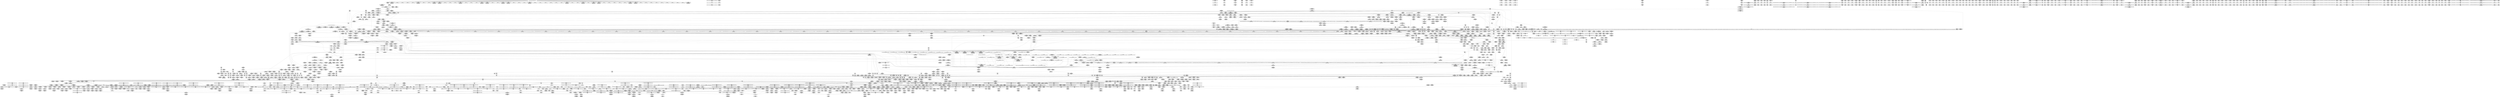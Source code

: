 digraph {
	CE0x7c6fd80 [shape=record,shape=Mrecord,label="{CE0x7c6fd80|tomoyo_fill_path_info:_arrayidx|security/tomoyo/util.c,667|*SummSink*}"]
	CE0x62f9d90 [shape=record,shape=Mrecord,label="{CE0x62f9d90|tomoyo_get_mode:_tmp13|security/tomoyo/util.c,982}"]
	CE0x53cbb40 [shape=record,shape=Mrecord,label="{CE0x53cbb40|tomoyo_domain:_tmp21|security/tomoyo/common.h,1205|*SummSink*}"]
	CE0x6600cc0 [shape=record,shape=Mrecord,label="{CE0x6600cc0|tomoyo_audit_net_log:_tmp1|*SummSink*}"]
	CE0x47e5370 [shape=record,shape=Mrecord,label="{CE0x47e5370|%struct.task_struct*_(%struct.task_struct**)*_asm_movq_%gs:$_1:P_,$0_,_r,im,_dirflag_,_fpsr_,_flags_|*SummSource*}"]
	CE0x6622860 [shape=record,shape=Mrecord,label="{CE0x6622860|tomoyo_audit_unix_log:_entry|*SummSink*}"]
	CE0x62eab90 [shape=record,shape=Mrecord,label="{CE0x62eab90|__llvm_gcov_indirect_counter_increment114:_entry|*SummSource*}"]
	CE0x7cd51a0 [shape=record,shape=Mrecord,label="{CE0x7cd51a0|tomoyo_domain:_tmp12|security/tomoyo/common.h,1205|*SummSource*}"]
	CE0x6837e20 [shape=record,shape=Mrecord,label="{CE0x6837e20|tomoyo_unix_entry:_tmp53|security/tomoyo/network.c,579|*SummSource*}"]
	CE0x634a4b0 [shape=record,shape=Mrecord,label="{CE0x634a4b0|tomoyo_domain:_entry|*SummSink*}"]
	CE0x489f2c0 [shape=record,shape=Mrecord,label="{CE0x489f2c0|GLOBAL:_tomoyo_read_lock16|*Constant*|*SummSource*}"]
	CE0x46d7020 [shape=record,shape=Mrecord,label="{CE0x46d7020|tomoyo_unix_entry:_tmp3|*LoadInst*|security/tomoyo/network.c,546|*SummSource*}"]
	CE0x7d25ff0 [shape=record,shape=Mrecord,label="{CE0x7d25ff0|i64*_getelementptr_inbounds_(_11_x_i64_,_11_x_i64_*___llvm_gcov_ctr54147,_i64_0,_i64_6)|*Constant*|*SummSink*}"]
	CE0x62503f0 [shape=record,shape=Mrecord,label="{CE0x62503f0|GLOBAL:_tomoyo_ss|Global_var:tomoyo_ss|*SummSink*}"]
	CE0x6730ae0 [shape=record,shape=Mrecord,label="{CE0x6730ae0|GLOBAL:_kfree|*Constant*|*SummSink*}"]
	CE0x6237f10 [shape=record,shape=Mrecord,label="{CE0x6237f10|tomoyo_const_part_length:_conv24|security/tomoyo/util.c,644|*SummSource*}"]
	CE0x7d83ed0 [shape=record,shape=Mrecord,label="{CE0x7d83ed0|tomoyo_const_part_length:_tmp4|security/tomoyo/util.c,624|*SummSource*}"]
	CE0x6825350 [shape=record,shape=Mrecord,label="{CE0x6825350|tomoyo_read_unlock19:_idx|Function::tomoyo_read_unlock19&Arg::idx::}"]
	CE0x6825450 [shape=record,shape=Mrecord,label="{CE0x6825450|tomoyo_read_unlock19:_idx|Function::tomoyo_read_unlock19&Arg::idx::|*SummSource*}"]
	CE0x6588e20 [shape=record,shape=Mrecord,label="{CE0x6588e20|i64*_getelementptr_inbounds_(_2_x_i64_,_2_x_i64_*___llvm_gcov_ctr3939,_i64_0,_i64_0)|*Constant*}"]
	CE0x55ddc50 [shape=record,shape=Mrecord,label="{CE0x55ddc50|tomoyo_get_mode:_config7|security/tomoyo/util.c,983|*SummSource*}"]
	CE0x6657120 [shape=record,shape=Mrecord,label="{CE0x6657120|tomoyo_domain:_tmp11|security/tomoyo/common.h,1205|*SummSource*}"]
	CE0x637d610 [shape=record,shape=Mrecord,label="{CE0x637d610|tomoyo_unix_entry:_if.then}"]
	CE0x5624970 [shape=record,shape=Mrecord,label="{CE0x5624970|tomoyo_get_mode:_tmp10|security/tomoyo/util.c,982}"]
	CE0x67a5620 [shape=record,shape=Mrecord,label="{CE0x67a5620|tomoyo_const_part_length:_if.then17|*SummSource*}"]
	CE0x62b6780 [shape=record,shape=Mrecord,label="{CE0x62b6780|tomoyo_get_mode:_tmp24|security/tomoyo/util.c,986|*SummSink*}"]
	CE0x65f4810 [shape=record,shape=Mrecord,label="{CE0x65f4810|tomoyo_unix_entry:_address30|security/tomoyo/network.c,568}"]
	CE0x6811e00 [shape=record,shape=Mrecord,label="{CE0x6811e00|__llvm_gcov_indirect_counter_increment114:_pred|*SummSink*}"]
	CE0x543d2f0 [shape=record,shape=Mrecord,label="{CE0x543d2f0|tomoyo_get_mode:_tmp25|security/tomoyo/util.c,987|*SummSource*}"]
	CE0x63d3a50 [shape=record,shape=Mrecord,label="{CE0x63d3a50|tomoyo_const_part_length:_if.then27|*SummSource*}"]
	CE0x64b0e20 [shape=record,shape=Mrecord,label="{CE0x64b0e20|tomoyo_unix_entry:_operation27|security/tomoyo/network.c,567}"]
	CE0x484e4c0 [shape=record,shape=Mrecord,label="{CE0x484e4c0|tomoyo_const_part_length:_tmp10|security/tomoyo/util.c,626|*SummSource*}"]
	CE0x7f49030 [shape=record,shape=Mrecord,label="{CE0x7f49030|COLLAPSED:_GCMRE___llvm_gcov_ctr4434_internal_global_2_x_i64_zeroinitializer:_elem_0:default:}"]
	CE0x7d510b0 [shape=record,shape=Mrecord,label="{CE0x7d510b0|_ret_i32_%error.1,_!dbg_!38975|security/tomoyo/network.c,579|*SummSource*}"]
	CE0x7f1a830 [shape=record,shape=Mrecord,label="{CE0x7f1a830|i8_1|*Constant*|*SummSource*}"]
	CE0x7cc8370 [shape=record,shape=Mrecord,label="{CE0x7cc8370|tomoyo_check_unix_address:_entry|*SummSource*}"]
	CE0x7c97a80 [shape=record,shape=Mrecord,label="{CE0x7c97a80|tomoyo_unix_entry:_tmp11|security/tomoyo/network.c,548|*SummSource*}"]
	CE0x549c2d0 [shape=record,shape=Mrecord,label="{CE0x549c2d0|i64_8|*Constant*|*SummSource*}"]
	CE0x56a84b0 [shape=record,shape=Mrecord,label="{CE0x56a84b0|rcu_lock_release21:_indirectgoto|*SummSink*}"]
	CE0x6475110 [shape=record,shape=Mrecord,label="{CE0x6475110|__llvm_gcov_indirect_counter_increment114:_tmp3|*SummSource*}"]
	CE0x54ba6a0 [shape=record,shape=Mrecord,label="{CE0x54ba6a0|0:_i8*,_:_SCMRE_12,14_|*MultipleSource*|security/tomoyo/network.c, 561|security/tomoyo/network.c,563}"]
	CE0x63faf20 [shape=record,shape=Mrecord,label="{CE0x63faf20|tomoyo_const_part_length:_tmp42|security/tomoyo/util.c,644}"]
	CE0x7dc4700 [shape=record,shape=Mrecord,label="{CE0x7dc4700|tomoyo_fill_path_info:_tmp13|*LoadInst*|security/tomoyo/util.c,668}"]
	CE0x48a7280 [shape=record,shape=Mrecord,label="{CE0x48a7280|i64*_getelementptr_inbounds_(_22_x_i64_,_22_x_i64_*___llvm_gcov_ctr3840,_i64_0,_i64_10)|*Constant*|*SummSource*}"]
	CE0x635a740 [shape=record,shape=Mrecord,label="{CE0x635a740|i64_8|*Constant*}"]
	CE0x55a3320 [shape=record,shape=Mrecord,label="{CE0x55a3320|0:_i8*,_array:_GCRE_tomoyo_proto_keyword_constant_6_x_i8*_i8*_getelementptr_inbounds_(_2_x_i8_,_2_x_i8_*_.str22,_i32_0,_i32_0),_i8*_getelementptr_inbounds_(_7_x_i8_,_7_x_i8_*_.str123,_i32_0,_i32_0),_i8*_getelementptr_inbounds_(_6_x_i8_,_6_x_i8_*_.str224,_i32_0,_i32_0),_i8*_getelementptr_inbounds_(_4_x_i8_,_4_x_i8_*_.str325,_i32_0,_i32_0),_i8*_getelementptr_inbounds_(_2_x_i8_,_2_x_i8_*_.str22,_i32_0,_i32_0),_i8*_getelementptr_inbounds_(_10_x_i8_,_10_x_i8_*_.str426,_i32_0,_i32_0)_,_align_16:_elem_2::|security/tomoyo/network.c,367}"]
	CE0x479ce10 [shape=record,shape=Mrecord,label="{CE0x479ce10|srcu_read_unlock20:_tmp}"]
	CE0x63866d0 [shape=record,shape=Mrecord,label="{CE0x63866d0|tomoyo_unix_entry:_if.then|*SummSource*}"]
	CE0x7e79990 [shape=record,shape=Mrecord,label="{CE0x7e79990|i64*_getelementptr_inbounds_(_11_x_i64_,_11_x_i64_*___llvm_gcov_ctr54147,_i64_0,_i64_1)|*Constant*|*SummSource*}"]
	CE0x634f690 [shape=record,shape=Mrecord,label="{CE0x634f690|tomoyo_get_mode:_mode.0|*SummSink*}"]
	CE0x48d35f0 [shape=record,shape=Mrecord,label="{CE0x48d35f0|__llvm_gcov_indirect_counter_increment114:_bb4|*SummSink*}"]
	CE0x64755c0 [shape=record,shape=Mrecord,label="{CE0x64755c0|__llvm_gcov_indirect_counter_increment114:_tmp5|*SummSource*}"]
	CE0x632c1a0 [shape=record,shape=Mrecord,label="{CE0x632c1a0|i32_8|*Constant*}"]
	CE0x47179f0 [shape=record,shape=Mrecord,label="{CE0x47179f0|tomoyo_unix_entry:_tobool12|security/tomoyo/network.c,556|*SummSource*}"]
	CE0x634a280 [shape=record,shape=Mrecord,label="{CE0x634a280|GLOBAL:_tomoyo_domain|*Constant*|*SummSink*}"]
	CE0x46ce9f0 [shape=record,shape=Mrecord,label="{CE0x46ce9f0|128:_i8*,_1208:_%struct.file*,_:_CMRE_88,89_|*MultipleSource*|security/tomoyo/common.h,1205|security/tomoyo/common.h,1205}"]
	CE0x4770990 [shape=record,shape=Mrecord,label="{CE0x4770990|tomoyo_unix_entry:_tmp28|security/tomoyo/network.c,557|*SummSource*}"]
	CE0x7c82a20 [shape=record,shape=Mrecord,label="{CE0x7c82a20|tomoyo_const_part_length:_sw.bb}"]
	CE0x57112a0 [shape=record,shape=Mrecord,label="{CE0x57112a0|_ret_i32_%retval.0,_!dbg_!38935|security/tomoyo/util.c,988|*SummSink*}"]
	CE0x64141f0 [shape=record,shape=Mrecord,label="{CE0x64141f0|tomoyo_init_request_info:_tmp8|security/tomoyo/util.c,1005|*SummSource*}"]
	CE0x47f6050 [shape=record,shape=Mrecord,label="{CE0x47f6050|tomoyo_unix_entry:_tmp14|security/tomoyo/network.c,550}"]
	CE0x647f1d0 [shape=record,shape=Mrecord,label="{CE0x647f1d0|24:_%struct.tomoyo_path_info*,_32:_i8,_33:_i8,_72:_i8,_:_SCMRE_75,76_|*MultipleSource*|security/tomoyo/network.c, 544|security/tomoyo/network.c,544|Function::tomoyo_init_request_info&Arg::r::|security/tomoyo/network.c,565}"]
	CE0x4a23d60 [shape=record,shape=Mrecord,label="{CE0x4a23d60|128:_i8*,_1208:_%struct.file*,_:_CMRE_45,46_}"]
	CE0x7d50f80 [shape=record,shape=Mrecord,label="{CE0x7d50f80|_ret_i32_%error.1,_!dbg_!38975|security/tomoyo/network.c,579}"]
	CE0x6351880 [shape=record,shape=Mrecord,label="{CE0x6351880|srcu_read_lock17:_tmp|*SummSink*}"]
	CE0x7cc4100 [shape=record,shape=Mrecord,label="{CE0x7cc4100|tomoyo_audit_unix_log:_param|security/tomoyo/network.c,405}"]
	CE0x66c8ef0 [shape=record,shape=Mrecord,label="{CE0x66c8ef0|get_current:_tmp|*SummSink*}"]
	CE0x7c61590 [shape=record,shape=Mrecord,label="{CE0x7c61590|0:_i8,_1:_i8,_32:_i8*,_40:_i32,_:_CMR_32,40_|*MultipleSource*|Function::tomoyo_check_unix_address&Arg::address::|security/tomoyo/network.c,594}"]
	CE0x7d4a1b0 [shape=record,shape=Mrecord,label="{CE0x7d4a1b0|i64_0|*Constant*|*SummSource*}"]
	CE0x549c4e0 [shape=record,shape=Mrecord,label="{CE0x549c4e0|tomoyo_unix_entry:_tmp23|security/tomoyo/network.c,556}"]
	CE0x56b2540 [shape=record,shape=Mrecord,label="{CE0x56b2540|rcu_lock_acquire18:_tmp7}"]
	CE0x581e820 [shape=record,shape=Mrecord,label="{CE0x581e820|%struct.lockdep_map*_null|*Constant*|*SummSink*}"]
	CE0x48074e0 [shape=record,shape=Mrecord,label="{CE0x48074e0|tomoyo_unix_entry:_tmp16|security/tomoyo/network.c,553}"]
	CE0x46ec930 [shape=record,shape=Mrecord,label="{CE0x46ec930|_call_void_srcu_read_unlock20(%struct.srcu_struct*_tomoyo_ss,_i32_%idx)_#9,_!dbg_!38903|security/tomoyo/common.h,1109}"]
	CE0x651a850 [shape=record,shape=Mrecord,label="{CE0x651a850|tomoyo_unix_entry:_operation24|security/tomoyo/network.c,567|*SummSource*}"]
	CE0x63047f0 [shape=record,shape=Mrecord,label="{CE0x63047f0|tomoyo_unix_entry:_tmp25|security/tomoyo/network.c,556|*SummSource*}"]
	CE0x55c6c30 [shape=record,shape=Mrecord,label="{CE0x55c6c30|tomoyo_const_part_length:_cmp3|security/tomoyo/util.c,627}"]
	CE0x46c8dc0 [shape=record,shape=Mrecord,label="{CE0x46c8dc0|srcu_read_lock17:_call|include/linux/srcu.h,220}"]
	CE0x639ddf0 [shape=record,shape=Mrecord,label="{CE0x639ddf0|tomoyo_const_part_length:_tmp15|security/tomoyo/util.c,627|*SummSource*}"]
	CE0x5496e80 [shape=record,shape=Mrecord,label="{CE0x5496e80|24:_%struct.tomoyo_path_info*,_32:_i8,_33:_i8,_72:_i8,_:_SCMRE_58,59_}"]
	CE0x5485f40 [shape=record,shape=Mrecord,label="{CE0x5485f40|tomoyo_const_part_length:_conv8|security/tomoyo/util.c,632}"]
	CE0x7f46650 [shape=record,shape=Mrecord,label="{CE0x7f46650|i64_18|*Constant*|*SummSource*}"]
	CE0x565c3c0 [shape=record,shape=Mrecord,label="{CE0x565c3c0|24:_%struct.tomoyo_path_info*,_32:_i8,_33:_i8,_72:_i8,_:_SCMRE_27,28_}"]
	CE0x55c7080 [shape=record,shape=Mrecord,label="{CE0x55c7080|tomoyo_get_mode:_tmp11|security/tomoyo/util.c,982}"]
	CE0x49d99a0 [shape=record,shape=Mrecord,label="{CE0x49d99a0|i64*_getelementptr_inbounds_(_2_x_i64_,_2_x_i64_*___llvm_gcov_ctr4038,_i64_0,_i64_0)|*Constant*}"]
	CE0x65f26e0 [shape=record,shape=Mrecord,label="{CE0x65f26e0|tomoyo_const_part_length:_tmp33|security/tomoyo/util.c,642|*SummSink*}"]
	CE0x7dd5240 [shape=record,shape=Mrecord,label="{CE0x7dd5240|tomoyo_audit_unix_log:_bb|*SummSource*}"]
	CE0x7ee67d0 [shape=record,shape=Mrecord,label="{CE0x7ee67d0|tomoyo_audit_net_log:_bb|*SummSource*}"]
	CE0x540dec0 [shape=record,shape=Mrecord,label="{CE0x540dec0|tomoyo_get_mode:_return|*SummSink*}"]
	CE0x6633d70 [shape=record,shape=Mrecord,label="{CE0x6633d70|i32_1205|*Constant*|*SummSource*}"]
	CE0x487f750 [shape=record,shape=Mrecord,label="{CE0x487f750|tomoyo_audit_unix_log:_protocol|security/tomoyo/network.c,405|*SummSink*}"]
	CE0x460f110 [shape=record,shape=Mrecord,label="{CE0x460f110|tomoyo_audit_net_log:_operation|Function::tomoyo_audit_net_log&Arg::operation::}"]
	CE0x5500070 [shape=record,shape=Mrecord,label="{CE0x5500070|tomoyo_get_mode:_tmp20|security/tomoyo/util.c,985}"]
	CE0x54835b0 [shape=record,shape=Mrecord,label="{CE0x54835b0|tomoyo_get_mode:_tmp23|security/tomoyo/util.c,986|*SummSink*}"]
	CE0x7dc4e00 [shape=record,shape=Mrecord,label="{CE0x7dc4e00|tomoyo_fill_path_info:_conv7|security/tomoyo/util.c,668}"]
	CE0x6351410 [shape=record,shape=Mrecord,label="{CE0x6351410|i32_8|*Constant*|*SummSink*}"]
	CE0x7d0a6c0 [shape=record,shape=Mrecord,label="{CE0x7d0a6c0|tomoyo_const_part_length:_while.body}"]
	CE0x55a3570 [shape=record,shape=Mrecord,label="{CE0x55a3570|tomoyo_const_part_length:_tmp8|security/tomoyo/util.c,626|*SummSink*}"]
	CE0x55dda10 [shape=record,shape=Mrecord,label="{CE0x55dda10|tomoyo_get_mode:_mode.0}"]
	CE0x67c3350 [shape=record,shape=Mrecord,label="{CE0x67c3350|_ret_i32_%retval.0,_!dbg_!38923|security/tomoyo/network.c,601}"]
	CE0x6300580 [shape=record,shape=Mrecord,label="{CE0x6300580|tomoyo_domain:_tmp18|security/tomoyo/common.h,1205}"]
	CE0x4906900 [shape=record,shape=Mrecord,label="{CE0x4906900|128:_i8*,_1208:_%struct.file*,_:_CMRE_0,1_}"]
	CE0x7c82430 [shape=record,shape=Mrecord,label="{CE0x7c82430|tomoyo_const_part_length:_tmp}"]
	CE0x7cd01a0 [shape=record,shape=Mrecord,label="{CE0x7cd01a0|tomoyo_check_unix_address:_addr_len|Function::tomoyo_check_unix_address&Arg::addr_len::}"]
	CE0x7d3f6b0 [shape=record,shape=Mrecord,label="{CE0x7d3f6b0|i1_false|*Constant*|*SummSource*}"]
	CE0x631d700 [shape=record,shape=Mrecord,label="{CE0x631d700|VOIDTB_TE:_CE_2096,2272_|*MultipleSource*|security/tomoyo/util.c,1010|Function::tomoyo_get_mode&Arg::ns::}"]
	CE0x62b6630 [shape=record,shape=Mrecord,label="{CE0x62b6630|tomoyo_get_mode:_default_config|security/tomoyo/util.c,986|*SummSource*}"]
	CE0x63ab880 [shape=record,shape=Mrecord,label="{CE0x63ab880|tomoyo_audit_unix_log:_tmp3|*SummSink*}"]
	CE0x6644870 [shape=record,shape=Mrecord,label="{CE0x6644870|i64_16|*Constant*}"]
	CE0x7f579e0 [shape=record,shape=Mrecord,label="{CE0x7f579e0|tomoyo_get_mode:_tmp15|security/tomoyo/util.c,983|*SummSink*}"]
	CE0x4896380 [shape=record,shape=Mrecord,label="{CE0x4896380|i64*_getelementptr_inbounds_(_2_x_i64_,_2_x_i64_*___llvm_gcov_ctr4632,_i64_0,_i64_1)|*Constant*|*SummSource*}"]
	CE0x6385e40 [shape=record,shape=Mrecord,label="{CE0x6385e40|tomoyo_fill_path_info:_call2|security/tomoyo/util.c,666|*SummSink*}"]
	CE0x7d84410 [shape=record,shape=Mrecord,label="{CE0x7d84410|rcu_lock_acquire18:_tmp}"]
	CE0x4721c90 [shape=record,shape=Mrecord,label="{CE0x4721c90|_ret_void|*SummSink*}"]
	CE0x4770d30 [shape=record,shape=Mrecord,label="{CE0x4770d30|tomoyo_unix_entry:_conv14|security/tomoyo/network.c,557}"]
	CE0x4798a00 [shape=record,shape=Mrecord,label="{CE0x4798a00|GLOBAL:___llvm_gcov_ctr43150|Global_var:__llvm_gcov_ctr43150|*SummSink*}"]
	CE0x6284640 [shape=record,shape=Mrecord,label="{CE0x6284640|i64**_getelementptr_inbounds_(_3_x_i64*_,_3_x_i64*_*___llvm_gcda_edge_table44,_i64_0,_i64_1)|*Constant*|*SummSource*}"]
	CE0x65f4610 [shape=record,shape=Mrecord,label="{CE0x65f4610|tomoyo_unix_entry:_unix_network29|security/tomoyo/network.c,568|*SummSink*}"]
	CE0x7f19fd0 [shape=record,shape=Mrecord,label="{CE0x7f19fd0|0:_i8,_array:_GCRE_tomoyo_index2category_constant_39_x_i8_c_00_00_00_00_00_00_00_00_00_00_00_00_00_00_00_00_00_00_00_00_00_00_00_01_01_01_01_01_01_01_01_01_01_01_01_01_01_01_02_,_align_16:_elem_22::|security/tomoyo/util.c,983}"]
	CE0x46c8e60 [shape=record,shape=Mrecord,label="{CE0x46c8e60|srcu_read_lock17:_call|include/linux/srcu.h,220|*SummSource*}"]
	CE0x4886350 [shape=record,shape=Mrecord,label="{CE0x4886350|tomoyo_get_mode:_tmp|*SummSource*}"]
	CE0x65b5590 [shape=record,shape=Mrecord,label="{CE0x65b5590|tomoyo_domain:_tmp10|security/tomoyo/common.h,1205|*SummSource*}"]
	CE0x642a710 [shape=record,shape=Mrecord,label="{CE0x642a710|tomoyo_audit_unix_log:_param1|security/tomoyo/network.c,406|*SummSink*}"]
	CE0x7e79f10 [shape=record,shape=Mrecord,label="{CE0x7e79f10|tomoyo_unix_entry:_operation|security/tomoyo/network.c,546}"]
	CE0x4770eb0 [shape=record,shape=Mrecord,label="{CE0x4770eb0|i64*_getelementptr_inbounds_(_6_x_i64_,_6_x_i64_*___llvm_gcov_ctr3747,_i64_0,_i64_0)|*Constant*}"]
	CE0x7dca670 [shape=record,shape=Mrecord,label="{CE0x7dca670|GLOBAL:_full_name_hash|*Constant*}"]
	CE0x56a7d50 [shape=record,shape=Mrecord,label="{CE0x56a7d50|rcu_lock_release21:_indirectgoto}"]
	CE0x64711d0 [shape=record,shape=Mrecord,label="{CE0x64711d0|tomoyo_read_lock16:_tmp3|*SummSink*}"]
	CE0x6634210 [shape=record,shape=Mrecord,label="{CE0x6634210|tomoyo_const_part_length:_tmp11|security/tomoyo/util.c,626|*SummSink*}"]
	CE0x4808050 [shape=record,shape=Mrecord,label="{CE0x4808050|tomoyo_unix_entry:_tmp20|security/tomoyo/network.c,554}"]
	CE0x48d8640 [shape=record,shape=Mrecord,label="{CE0x48d8640|get_current:_tmp4|./arch/x86/include/asm/current.h,14|*SummSource*}"]
	CE0x6361620 [shape=record,shape=Mrecord,label="{CE0x6361620|tomoyo_const_part_length:_tmp25|security/tomoyo/util.c,641|*SummSource*}"]
	CE0x7c91590 [shape=record,shape=Mrecord,label="{CE0x7c91590|COLLAPSED:_GCMRE___llvm_gcov_ctr4533_internal_global_2_x_i64_zeroinitializer:_elem_0:default:}"]
	CE0x666a4f0 [shape=record,shape=Mrecord,label="{CE0x666a4f0|tomoyo_domain:_do.end|*SummSink*}"]
	CE0x624cbd0 [shape=record,shape=Mrecord,label="{CE0x624cbd0|40:_%struct.tomoyo_policy_namespace*,_48:_i8,_:_GCRE_tomoyo_kernel_domain_external_global_%struct.tomoyo_domain_info_48,49_|*MultipleSource*|security/tomoyo/util.c,1005|security/tomoyo/util.c,1007|Function::tomoyo_init_request_info&Arg::domain::}"]
	CE0x460dd00 [shape=record,shape=Mrecord,label="{CE0x460dd00|tomoyo_get_mode:_tmp28|security/tomoyo/util.c,988|*SummSource*}"]
	CE0x7e75ca0 [shape=record,shape=Mrecord,label="{CE0x7e75ca0|tomoyo_check_unix_address:_conv|security/tomoyo/network.c,596|*SummSink*}"]
	CE0x6351a20 [shape=record,shape=Mrecord,label="{CE0x6351a20|tomoyo_unix_entry:_if.then20|*SummSink*}"]
	CE0x6838850 [shape=record,shape=Mrecord,label="{CE0x6838850|i64*_getelementptr_inbounds_(_2_x_i64_,_2_x_i64_*___llvm_gcov_ctr3939,_i64_0,_i64_1)|*Constant*}"]
	CE0x67282c0 [shape=record,shape=Mrecord,label="{CE0x67282c0|i32_-12|*Constant*|*SummSink*}"]
	CE0x5483ec0 [shape=record,shape=Mrecord,label="{CE0x5483ec0|tomoyo_get_mode:_default_config|security/tomoyo/util.c,986|*SummSink*}"]
	CE0x676a710 [shape=record,shape=Mrecord,label="{CE0x676a710|_ret_i32_%call,_!dbg_!38902|security/tomoyo/common.h,1097|*SummSink*}"]
	CE0x5685400 [shape=record,shape=Mrecord,label="{CE0x5685400|tomoyo_domain:_land.lhs.true2|*SummSource*}"]
	CE0x6570920 [shape=record,shape=Mrecord,label="{CE0x6570920|i64*_getelementptr_inbounds_(_31_x_i64_,_31_x_i64_*___llvm_gcov_ctr43150,_i64_0,_i64_26)|*Constant*|*SummSink*}"]
	CE0x6633720 [shape=record,shape=Mrecord,label="{CE0x6633720|GLOBAL:_lockdep_rcu_suspicious|*Constant*|*SummSource*}"]
	CE0x7d25e20 [shape=record,shape=Mrecord,label="{CE0x7d25e20|tomoyo_const_part_length:_incdec.ptr7|security/tomoyo/util.c,631}"]
	CE0x47175a0 [shape=record,shape=Mrecord,label="{CE0x47175a0|i8_0|*Constant*|*SummSource*}"]
	CE0x7b959b0 [shape=record,shape=Mrecord,label="{CE0x7b959b0|i64*_getelementptr_inbounds_(_2_x_i64_,_2_x_i64_*___llvm_gcov_ctr4434,_i64_0,_i64_0)|*Constant*}"]
	"CONST[source:0(mediator),value:1(k-static)][purpose:{operation}]"
	CE0x644d420 [shape=record,shape=Mrecord,label="{CE0x644d420|i64*_getelementptr_inbounds_(_5_x_i64_,_5_x_i64_*___llvm_gcov_ctr32134,_i64_0,_i64_3)|*Constant*}"]
	CE0x65f4bc0 [shape=record,shape=Mrecord,label="{CE0x65f4bc0|tomoyo_unix_entry:_address30|security/tomoyo/network.c,568|*SummSink*}"]
	CE0x63841c0 [shape=record,shape=Mrecord,label="{CE0x63841c0|GLOBAL:_lock_acquire|*Constant*|*SummSink*}"]
	CE0x5488820 [shape=record,shape=Mrecord,label="{CE0x5488820|tomoyo_unix_entry:_conv16|security/tomoyo/network.c,557|*SummSource*}"]
	CE0x7be8700 [shape=record,shape=Mrecord,label="{CE0x7be8700|i64_2|*Constant*}"]
	CE0x62a4a80 [shape=record,shape=Mrecord,label="{CE0x62a4a80|tomoyo_fill_path_info:_tmp9|security/tomoyo/util.c,667|*SummSink*}"]
	CE0x477a310 [shape=record,shape=Mrecord,label="{CE0x477a310|tomoyo_get_mode:_arrayidx|security/tomoyo/util.c,981}"]
	CE0x7ee6f60 [shape=record,shape=Mrecord,label="{CE0x7ee6f60|i64*_getelementptr_inbounds_(_4_x_i64_,_4_x_i64_*___llvm_gcov_ctr4137,_i64_0,_i64_0)|*Constant*|*SummSink*}"]
	CE0x62b9a50 [shape=record,shape=Mrecord,label="{CE0x62b9a50|tomoyo_const_part_length:_if.end18|*SummSource*}"]
	CE0x5400510 [shape=record,shape=Mrecord,label="{CE0x5400510|tomoyo_unix_entry:_name|security/tomoyo/network.c,563|*SummSink*}"]
	CE0x5489400 [shape=record,shape=Mrecord,label="{CE0x5489400|i64*_getelementptr_inbounds_(_22_x_i64_,_22_x_i64_*___llvm_gcov_ctr3840,_i64_0,_i64_11)|*Constant*|*SummSink*}"]
	CE0x684a2e0 [shape=record,shape=Mrecord,label="{CE0x684a2e0|tomoyo_get_mode:_entry}"]
	CE0x7cf89a0 [shape=record,shape=Mrecord,label="{CE0x7cf89a0|tomoyo_get_mode:_tmp19|security/tomoyo/util.c,985|*SummSink*}"]
	CE0x54fb2f0 [shape=record,shape=Mrecord,label="{CE0x54fb2f0|24:_%struct.tomoyo_path_info*,_32:_i8,_33:_i8,_72:_i8,_:_SCMRE_52,53_}"]
	CE0x7f57700 [shape=record,shape=Mrecord,label="{CE0x7f57700|i64*_getelementptr_inbounds_(_12_x_i64_,_12_x_i64_*___llvm_gcov_ctr31133,_i64_0,_i64_6)|*Constant*|*SummSink*}"]
	CE0x5631b40 [shape=record,shape=Mrecord,label="{CE0x5631b40|__llvm_gcov_indirect_counter_increment114:_predecessor|Function::__llvm_gcov_indirect_counter_increment114&Arg::predecessor::|*SummSink*}"]
	CE0x63a4da0 [shape=record,shape=Mrecord,label="{CE0x63a4da0|_call_void_mcount()_#3|*SummSource*}"]
	CE0x64fd230 [shape=record,shape=Mrecord,label="{CE0x64fd230|i64*_getelementptr_inbounds_(_31_x_i64_,_31_x_i64_*___llvm_gcov_ctr43150,_i64_0,_i64_28)|*Constant*|*SummSource*}"]
	CE0x47bb040 [shape=record,shape=Mrecord,label="{CE0x47bb040|tomoyo_get_mode:_tmp28|security/tomoyo/util.c,988|*SummSink*}"]
	CE0x6237830 [shape=record,shape=Mrecord,label="{CE0x6237830|tomoyo_const_part_length:_tmp39|security/tomoyo/util.c,644}"]
	CE0x49d6360 [shape=record,shape=Mrecord,label="{CE0x49d6360|128:_i8*,_1208:_%struct.file*,_:_CMRE_30,31_}"]
	CE0x7d040d0 [shape=record,shape=Mrecord,label="{CE0x7d040d0|tomoyo_const_part_length:_if.end|*SummSource*}"]
	CE0x7f41f10 [shape=record,shape=Mrecord,label="{CE0x7f41f10|i32_48|*Constant*|*SummSource*}"]
	CE0x66c1230 [shape=record,shape=Mrecord,label="{CE0x66c1230|i64*_getelementptr_inbounds_(_22_x_i64_,_22_x_i64_*___llvm_gcov_ctr3840,_i64_0,_i64_18)|*Constant*|*SummSource*}"]
	CE0x5623f80 [shape=record,shape=Mrecord,label="{CE0x5623f80|tomoyo_audit_net_log:_idxprom|security/tomoyo/network.c,367|*SummSource*}"]
	CE0x62846b0 [shape=record,shape=Mrecord,label="{CE0x62846b0|i64**_getelementptr_inbounds_(_3_x_i64*_,_3_x_i64*_*___llvm_gcda_edge_table44,_i64_0,_i64_1)|*Constant*|*SummSink*}"]
	CE0x5624050 [shape=record,shape=Mrecord,label="{CE0x5624050|tomoyo_audit_net_log:_idxprom|security/tomoyo/network.c,367|*SummSink*}"]
	CE0x7d76880 [shape=record,shape=Mrecord,label="{CE0x7d76880|i64*_getelementptr_inbounds_(_5_x_i64_,_5_x_i64_*___llvm_gcov_ctr32134,_i64_0,_i64_4)|*Constant*|*SummSink*}"]
	CE0x4717a60 [shape=record,shape=Mrecord,label="{CE0x4717a60|tomoyo_unix_entry:_tobool12|security/tomoyo/network.c,556|*SummSink*}"]
	CE0x670f7c0 [shape=record,shape=Mrecord,label="{CE0x670f7c0|0:_i8*,_array:_GCRE_tomoyo_socket_keyword_external_constant_4_x_i8*_:_elem_0::|security/tomoyo/network.c,368}"]
	CE0x5545bc0 [shape=record,shape=Mrecord,label="{CE0x5545bc0|i32_92|*Constant*}"]
	CE0x4882a60 [shape=record,shape=Mrecord,label="{CE0x4882a60|tomoyo_audit_unix_log:_tmp6|security/tomoyo/network.c,407}"]
	CE0x6349980 [shape=record,shape=Mrecord,label="{CE0x6349980|i64_80|*Constant*}"]
	CE0x48d8360 [shape=record,shape=Mrecord,label="{CE0x48d8360|i64_2|*Constant*}"]
	CE0x46cddc0 [shape=record,shape=Mrecord,label="{CE0x46cddc0|COLLAPSED:_GCMRE___llvm_gcov_ctr31133_internal_global_12_x_i64_zeroinitializer:_elem_0:default:}"]
	CE0x54fae10 [shape=record,shape=Mrecord,label="{CE0x54fae10|24:_%struct.tomoyo_path_info*,_32:_i8,_33:_i8,_72:_i8,_:_SCMRE_49,50_}"]
	CE0x560bb80 [shape=record,shape=Mrecord,label="{CE0x560bb80|tomoyo_check_unix_address:_address|Function::tomoyo_check_unix_address&Arg::address::|*SummSink*}"]
	CE0x7ebc320 [shape=record,shape=Mrecord,label="{CE0x7ebc320|tomoyo_check_unix_address:_tmp4|security/tomoyo/network.c,596|*SummSource*}"]
	CE0x7cf2f70 [shape=record,shape=Mrecord,label="{CE0x7cf2f70|tomoyo_fill_path_info:_idxprom|security/tomoyo/util.c,667|*SummSource*}"]
	CE0x7d25970 [shape=record,shape=Mrecord,label="{CE0x7d25970|i64_5|*Constant*}"]
	CE0x724f6d0 [shape=record,shape=Mrecord,label="{CE0x724f6d0|i64_1|*Constant*}"]
	CE0x6300510 [shape=record,shape=Mrecord,label="{CE0x6300510|tomoyo_domain:_tmp19|security/tomoyo/common.h,1205}"]
	CE0x6413ed0 [shape=record,shape=Mrecord,label="{CE0x6413ed0|tomoyo_fill_path_info:_tmp1|*SummSink*}"]
	CE0x6546f50 [shape=record,shape=Mrecord,label="{CE0x6546f50|i64*_getelementptr_inbounds_(_22_x_i64_,_22_x_i64_*___llvm_gcov_ctr3840,_i64_0,_i64_15)|*Constant*|*SummSource*}"]
	CE0x6622600 [shape=record,shape=Mrecord,label="{CE0x6622600|tomoyo_audit_unix_log:_r|Function::tomoyo_audit_unix_log&Arg::r::|*SummSink*}"]
	CE0x563bc00 [shape=record,shape=Mrecord,label="{CE0x563bc00|tomoyo_domain:_bb|*SummSource*}"]
	CE0x632c400 [shape=record,shape=Mrecord,label="{CE0x632c400|tomoyo_init_request_info:_profile3|security/tomoyo/util.c,1008|*SummSource*}"]
	CE0x63518f0 [shape=record,shape=Mrecord,label="{CE0x63518f0|i64*_getelementptr_inbounds_(_2_x_i64_,_2_x_i64_*___llvm_gcov_ctr4038,_i64_0,_i64_1)|*Constant*|*SummSink*}"]
	CE0x48d3070 [shape=record,shape=Mrecord,label="{CE0x48d3070|tomoyo_const_part_length:_tmp21|security/tomoyo/util.c,631|*SummSink*}"]
	CE0x540d710 [shape=record,shape=Mrecord,label="{CE0x540d710|tomoyo_get_mode:_if.then|*SummSource*}"]
	CE0x66a1280 [shape=record,shape=Mrecord,label="{CE0x66a1280|tomoyo_audit_net_log:_idxprom1|security/tomoyo/network.c,368}"]
	CE0x7f5b840 [shape=record,shape=Mrecord,label="{CE0x7f5b840|tomoyo_init_request_info:_index|Function::tomoyo_init_request_info&Arg::index::|*SummSource*}"]
	CE0x7f57b60 [shape=record,shape=Mrecord,label="{CE0x7f57b60|GLOBAL:_tomoyo_index2category|Global_var:tomoyo_index2category}"]
	CE0x54b6ab0 [shape=record,shape=Mrecord,label="{CE0x54b6ab0|24:_%struct.tomoyo_path_info*,_32:_i8,_33:_i8,_72:_i8,_:_SCMRE_39,40_}"]
	CE0x47176e0 [shape=record,shape=Mrecord,label="{CE0x47176e0|i8_0|*Constant*|*SummSink*}"]
	CE0x565bf60 [shape=record,shape=Mrecord,label="{CE0x565bf60|24:_%struct.tomoyo_path_info*,_32:_i8,_33:_i8,_72:_i8,_:_SCMRE_25,26_}"]
	CE0x7c851d0 [shape=record,shape=Mrecord,label="{CE0x7c851d0|tomoyo_fill_path_info:_land.rhs|*SummSource*}"]
	CE0x7c84a00 [shape=record,shape=Mrecord,label="{CE0x7c84a00|tomoyo_fill_path_info:_tmp6|security/tomoyo/util.c,667|*SummSink*}"]
	CE0x489d8f0 [shape=record,shape=Mrecord,label="{CE0x489d8f0|tomoyo_const_part_length:_cmp12|security/tomoyo/util.c,641|*SummSink*}"]
	CE0x7eb2b70 [shape=record,shape=Mrecord,label="{CE0x7eb2b70|tomoyo_const_part_length:_retval.0|*SummSource*}"]
	CE0x4993c80 [shape=record,shape=Mrecord,label="{CE0x4993c80|128:_i8*,_1208:_%struct.file*,_:_CMRE_23,24_}"]
	CE0x7c19510 [shape=record,shape=Mrecord,label="{CE0x7c19510|VOIDTB_TE:_CE_6384,6388_|*MultipleSource*|security/tomoyo/util.c,1010|Function::tomoyo_get_mode&Arg::ns::}"]
	CE0x64ae1e0 [shape=record,shape=Mrecord,label="{CE0x64ae1e0|_ret_i32_%conv6,_!dbg_!38926|security/tomoyo/util.c,1011}"]
	CE0x4942db0 [shape=record,shape=Mrecord,label="{CE0x4942db0|__llvm_gcov_indirect_counter_increment114:_tmp2|*SummSink*}"]
	CE0x7cb2080 [shape=record,shape=Mrecord,label="{CE0x7cb2080|i64_1|*Constant*|*SummSource*}"]
	CE0x55d76a0 [shape=record,shape=Mrecord,label="{CE0x55d76a0|i64*_getelementptr_inbounds_(_22_x_i64_,_22_x_i64_*___llvm_gcov_ctr3840,_i64_0,_i64_14)|*Constant*|*SummSink*}"]
	CE0x6669bb0 [shape=record,shape=Mrecord,label="{CE0x6669bb0|tomoyo_const_part_length:_while.end|*SummSource*}"]
	CE0x6228600 [shape=record,shape=Mrecord,label="{CE0x6228600|GLOBAL:_srcu_read_lock17|*Constant*|*SummSource*}"]
	CE0x6531920 [shape=record,shape=Mrecord,label="{CE0x6531920|tomoyo_unix_entry:_param28|security/tomoyo/network.c,568|*SummSource*}"]
	CE0x7d3e3c0 [shape=record,shape=Mrecord,label="{CE0x7d3e3c0|GLOBAL:_lock_release|*Constant*|*SummSink*}"]
	CE0x555ce40 [shape=record,shape=Mrecord,label="{CE0x555ce40|tomoyo_audit_net_log:_tmp1|*SummSource*}"]
	CE0x55d7900 [shape=record,shape=Mrecord,label="{CE0x55d7900|tomoyo_unix_entry:_tmp36|security/tomoyo/network.c,561|*SummSink*}"]
	CE0x6419dd0 [shape=record,shape=Mrecord,label="{CE0x6419dd0|tomoyo_init_request_info:_call|security/tomoyo/util.c,1005|*SummSink*}"]
	CE0x6717090 [shape=record,shape=Mrecord,label="{CE0x6717090|tomoyo_const_part_length:_tmp46|security/tomoyo/util.c,646}"]
	CE0x6717e30 [shape=record,shape=Mrecord,label="{CE0x6717e30|tomoyo_const_part_length:_tmp47|security/tomoyo/util.c,646|*SummSource*}"]
	CE0x724faf0 [shape=record,shape=Mrecord,label="{CE0x724faf0|_call_void_mcount()_#3|*SummSink*}"]
	CE0x7cfa350 [shape=record,shape=Mrecord,label="{CE0x7cfa350|tomoyo_domain:_tmp9|security/tomoyo/common.h,1205}"]
	CE0x63009f0 [shape=record,shape=Mrecord,label="{CE0x63009f0|tomoyo_domain:_tmp18|security/tomoyo/common.h,1205|*SummSink*}"]
	CE0x7d2ba90 [shape=record,shape=Mrecord,label="{CE0x7d2ba90|tomoyo_check_unix_address:_arraydecay|security/tomoyo/network.c,598|*SummSink*}"]
	CE0x63777b0 [shape=record,shape=Mrecord,label="{CE0x63777b0|i64*_getelementptr_inbounds_(_6_x_i64_,_6_x_i64_*___llvm_gcov_ctr3747,_i64_0,_i64_5)|*Constant*|*SummSink*}"]
	CE0x64ae4d0 [shape=record,shape=Mrecord,label="{CE0x64ae4d0|_ret_i32_%conv6,_!dbg_!38926|security/tomoyo/util.c,1011|*SummSink*}"]
	CE0x560b810 [shape=record,shape=Mrecord,label="{CE0x560b810|tomoyo_unix_entry:_tmp8|security/tomoyo/network.c,548}"]
	CE0x55002d0 [shape=record,shape=Mrecord,label="{CE0x55002d0|tomoyo_get_mode:_tmp20|security/tomoyo/util.c,985|*SummSink*}"]
	CE0x4721e90 [shape=record,shape=Mrecord,label="{CE0x4721e90|tomoyo_const_part_length:_tmp22|security/tomoyo/util.c,634|*SummSource*}"]
	CE0x4908c20 [shape=record,shape=Mrecord,label="{CE0x4908c20|tomoyo_unix_entry:_operation|security/tomoyo/network.c,546|*SummSink*}"]
	CE0x66effb0 [shape=record,shape=Mrecord,label="{CE0x66effb0|GLOBAL:_rcu_lock_release21|*Constant*|*SummSink*}"]
	CE0x581ea90 [shape=record,shape=Mrecord,label="{CE0x581ea90|i64_ptrtoint_(i8*_blockaddress(_rcu_lock_acquire18,_%__here)_to_i64)|*Constant*|*SummSource*}"]
	CE0x4755c60 [shape=record,shape=Mrecord,label="{CE0x4755c60|GLOBAL:___llvm_gcov_global_state_pred45|Global_var:__llvm_gcov_global_state_pred45}"]
	CE0x7c3c030 [shape=record,shape=Mrecord,label="{CE0x7c3c030|tomoyo_get_mode:_tmp8|security/tomoyo/util.c,979|*SummSink*}"]
	CE0x5610200 [shape=record,shape=Mrecord,label="{CE0x5610200|_ret_void,_!dbg_!38908|include/linux/rcupdate.h,424|*SummSink*}"]
	CE0x56b2980 [shape=record,shape=Mrecord,label="{CE0x56b2980|i8*_undef|*Constant*|*SummSource*}"]
	CE0x7dcaa30 [shape=record,shape=Mrecord,label="{CE0x7dcaa30|tomoyo_fill_path_info:_hash|security/tomoyo/util.c,669|*SummSource*}"]
	CE0x66b8280 [shape=record,shape=Mrecord,label="{CE0x66b8280|tomoyo_const_part_length:_tmp18|security/tomoyo/util.c,627|*SummSource*}"]
	CE0x4886730 [shape=record,shape=Mrecord,label="{CE0x4886730|_call_void_rcu_lock_release21(%struct.lockdep_map*_%dep_map)_#9,_!dbg_!38905|include/linux/srcu.h,236|*SummSink*}"]
	CE0x723c510 [shape=record,shape=Mrecord,label="{CE0x723c510|tomoyo_read_unlock19:_tmp1|*SummSink*}"]
	CE0x49703e0 [shape=record,shape=Mrecord,label="{CE0x49703e0|tomoyo_unix_entry:_conv14|security/tomoyo/network.c,557|*SummSink*}"]
	CE0x5741140 [shape=record,shape=Mrecord,label="{CE0x5741140|tomoyo_fill_path_info:_tmp8|security/tomoyo/util.c,667}"]
	CE0x62a7070 [shape=record,shape=Mrecord,label="{CE0x62a7070|tomoyo_unix_entry:_do.cond}"]
	CE0x6588d20 [shape=record,shape=Mrecord,label="{CE0x6588d20|i64*_getelementptr_inbounds_(_2_x_i64_,_2_x_i64_*___llvm_gcov_ctr3939,_i64_0,_i64_0)|*Constant*|*SummSink*}"]
	CE0x627c290 [shape=record,shape=Mrecord,label="{CE0x627c290|i32_2|*Constant*}"]
	CE0x65df540 [shape=record,shape=Mrecord,label="{CE0x65df540|tomoyo_domain:_tmp1|*SummSource*}"]
	CE0x48988d0 [shape=record,shape=Mrecord,label="{CE0x48988d0|_call_void_mcount()_#3|*SummSource*}"]
	CE0x5685120 [shape=record,shape=Mrecord,label="{CE0x5685120|tomoyo_get_mode:_tmp6|security/tomoyo/util.c,978}"]
	CE0x53fe2f0 [shape=record,shape=Mrecord,label="{CE0x53fe2f0|0:_i8,_array:_GCRE_tomoyo_index2category_constant_39_x_i8_c_00_00_00_00_00_00_00_00_00_00_00_00_00_00_00_00_00_00_00_00_00_00_00_01_01_01_01_01_01_01_01_01_01_01_01_01_01_01_02_,_align_16:_elem_15::|security/tomoyo/util.c,983}"]
	CE0x4856350 [shape=record,shape=Mrecord,label="{CE0x4856350|_call_void___llvm_gcov_indirect_counter_increment114(i32*___llvm_gcov_global_state_pred45,_i64**_getelementptr_inbounds_(_3_x_i64*_,_3_x_i64*_*___llvm_gcda_edge_table44,_i64_0,_i64_1)),_!dbg_!38927|security/tomoyo/util.c,634}"]
	CE0x6300430 [shape=record,shape=Mrecord,label="{CE0x6300430|i64*_getelementptr_inbounds_(_11_x_i64_,_11_x_i64_*___llvm_gcov_ctr54147,_i64_0,_i64_9)|*Constant*|*SummSink*}"]
	CE0x7c97e20 [shape=record,shape=Mrecord,label="{CE0x7c97e20|tomoyo_unix_entry:_tmp12|security/tomoyo/network.c,548}"]
	CE0x67279d0 [shape=record,shape=Mrecord,label="{CE0x67279d0|i32_-12|*Constant*}"]
	CE0x47463f0 [shape=record,shape=Mrecord,label="{CE0x47463f0|tomoyo_audit_net_log:_r|Function::tomoyo_audit_net_log&Arg::r::}"]
	CE0x5535af0 [shape=record,shape=Mrecord,label="{CE0x5535af0|tomoyo_const_part_length:_if.then27|*SummSink*}"]
	CE0x62413e0 [shape=record,shape=Mrecord,label="{CE0x62413e0|tomoyo_unix_entry:_if.then13}"]
	CE0x63f2d50 [shape=record,shape=Mrecord,label="{CE0x63f2d50|i32_55|*Constant*}"]
	CE0x6600a10 [shape=record,shape=Mrecord,label="{CE0x6600a10|tomoyo_domain:_tmp5|security/tomoyo/common.h,1205}"]
	CE0x7cb3340 [shape=record,shape=Mrecord,label="{CE0x7cb3340|tomoyo_fill_path_info:_tmp}"]
	CE0x49e0410 [shape=record,shape=Mrecord,label="{CE0x49e0410|i64_6|*Constant*|*SummSource*}"]
	CE0x6730de0 [shape=record,shape=Mrecord,label="{CE0x6730de0|i64*_getelementptr_inbounds_(_22_x_i64_,_22_x_i64_*___llvm_gcov_ctr3840,_i64_0,_i64_19)|*Constant*}"]
	CE0x627c3c0 [shape=record,shape=Mrecord,label="{CE0x627c3c0|i32_0|*Constant*}"]
	CE0x55c7330 [shape=record,shape=Mrecord,label="{CE0x55c7330|tomoyo_get_mode:_tmp11|security/tomoyo/util.c,982|*SummSink*}"]
	CE0x66341a0 [shape=record,shape=Mrecord,label="{CE0x66341a0|tomoyo_const_part_length:_tmp9|security/tomoyo/util.c,626|*SummSource*}"]
	CE0x4884720 [shape=record,shape=Mrecord,label="{CE0x4884720|i64*_getelementptr_inbounds_(_4_x_i64_,_4_x_i64_*___llvm_gcov_ctr4137,_i64_0,_i64_2)|*Constant*}"]
	CE0x7ee7860 [shape=record,shape=Mrecord,label="{CE0x7ee7860|tomoyo_check_unix_address:_call|security/tomoyo/network.c,600}"]
	CE0x631d5c0 [shape=record,shape=Mrecord,label="{CE0x631d5c0|VOIDTB_TE:_CE_2048,2096_|*MultipleSource*|security/tomoyo/util.c,1010|Function::tomoyo_get_mode&Arg::ns::}"]
	CE0x6424550 [shape=record,shape=Mrecord,label="{CE0x6424550|i64*_getelementptr_inbounds_(_5_x_i64_,_5_x_i64_*___llvm_gcov_ctr32134,_i64_0,_i64_3)|*Constant*|*SummSink*}"]
	CE0x550bc50 [shape=record,shape=Mrecord,label="{CE0x550bc50|_call_void_mcount()_#3|*SummSink*}"]
	CE0x4779300 [shape=record,shape=Mrecord,label="{CE0x4779300|tomoyo_audit_unix_log:_tmp7|security/tomoyo/network.c,407|*SummSource*}"]
	CE0x48a7360 [shape=record,shape=Mrecord,label="{CE0x48a7360|tomoyo_unix_entry:_tmp27|security/tomoyo/network.c,557|*SummSource*}"]
	CE0x7c7fd00 [shape=record,shape=Mrecord,label="{CE0x7c7fd00|tomoyo_get_mode:_retval.0|*SummSink*}"]
	CE0x5387300 [shape=record,shape=Mrecord,label="{CE0x5387300|128:_i8*,_1208:_%struct.file*,_:_CMRE_152,160_|*MultipleSource*|security/tomoyo/common.h,1205|security/tomoyo/common.h,1205}"]
	CE0x53f4cc0 [shape=record,shape=Mrecord,label="{CE0x53f4cc0|_call_void___llvm_gcov_indirect_counter_increment114(i32*___llvm_gcov_global_state_pred45,_i64**_getelementptr_inbounds_(_3_x_i64*_,_3_x_i64*_*___llvm_gcda_edge_table44,_i64_0,_i64_0)),_!dbg_!38954|security/tomoyo/util.c,649}"]
	CE0x7d51240 [shape=record,shape=Mrecord,label="{CE0x7d51240|_ret_i32_%error.1,_!dbg_!38975|security/tomoyo/network.c,579|*SummSink*}"]
	CE0x4876680 [shape=record,shape=Mrecord,label="{CE0x4876680|tomoyo_unix_entry:_tmp30|*SummSink*}"]
	CE0x4896db0 [shape=record,shape=Mrecord,label="{CE0x4896db0|tomoyo_const_part_length:_sw.bb9|*SummSink*}"]
	CE0x6561110 [shape=record,shape=Mrecord,label="{CE0x6561110|tomoyo_unix_entry:_tmp40|security/tomoyo/network.c,570|*SummSource*}"]
	CE0x54b6f90 [shape=record,shape=Mrecord,label="{CE0x54b6f90|24:_%struct.tomoyo_path_info*,_32:_i8,_33:_i8,_72:_i8,_:_SCMRE_42,43_}"]
	CE0x66ef9a0 [shape=record,shape=Mrecord,label="{CE0x66ef9a0|i32_51|*Constant*|*SummSink*}"]
	CE0x552da40 [shape=record,shape=Mrecord,label="{CE0x552da40|0:_i8,_array:_GCRE_tomoyo_index2category_constant_39_x_i8_c_00_00_00_00_00_00_00_00_00_00_00_00_00_00_00_00_00_00_00_00_00_00_00_01_01_01_01_01_01_01_01_01_01_01_01_01_01_01_02_,_align_16:_elem_6::|security/tomoyo/util.c,983}"]
	CE0x5684a60 [shape=record,shape=Mrecord,label="{CE0x5684a60|tomoyo_const_part_length:_add29|security/tomoyo/util.c,646}"]
	CE0x66a31c0 [shape=record,shape=Mrecord,label="{CE0x66a31c0|tomoyo_domain:_land.lhs.true|*SummSink*}"]
	CE0x7dca080 [shape=record,shape=Mrecord,label="{CE0x7dca080|tomoyo_fill_path_info:_hash|security/tomoyo/util.c,669}"]
	CE0x5547a70 [shape=record,shape=Mrecord,label="{CE0x5547a70|tomoyo_unix_entry:_param_type|security/tomoyo/network.c,565}"]
	CE0x7cf7e50 [shape=record,shape=Mrecord,label="{CE0x7cf7e50|i64_7|*Constant*|*SummSink*}"]
	CE0x6602580 [shape=record,shape=Mrecord,label="{CE0x6602580|tomoyo_domain:_tmp3|*SummSource*}"]
	CE0x543cbc0 [shape=record,shape=Mrecord,label="{CE0x543cbc0|tomoyo_get_mode:_mode.1|*SummSink*}"]
	CE0x64d9ef0 [shape=record,shape=Mrecord,label="{CE0x64d9ef0|tomoyo_unix_entry:_tmp37|*LoadInst*|security/tomoyo/network.c,566|*SummSource*}"]
	CE0x65bd030 [shape=record,shape=Mrecord,label="{CE0x65bd030|tomoyo_const_part_length:_tmp31|security/tomoyo/util.c,641|*SummSource*}"]
	CE0x7d499d0 [shape=record,shape=Mrecord,label="{CE0x7d499d0|tomoyo_check_unix_address:_if.then|*SummSource*}"]
	CE0x667a2e0 [shape=record,shape=Mrecord,label="{CE0x667a2e0|tomoyo_const_part_length:_tmp24|security/tomoyo/util.c,640|*SummSource*}"]
	CE0x6531ab0 [shape=record,shape=Mrecord,label="{CE0x6531ab0|i64*_getelementptr_inbounds_(_22_x_i64_,_22_x_i64_*___llvm_gcov_ctr3840,_i64_0,_i64_15)|*Constant*|*SummSink*}"]
	CE0x684a5c0 [shape=record,shape=Mrecord,label="{CE0x684a5c0|tomoyo_get_mode:_ns|Function::tomoyo_get_mode&Arg::ns::}"]
	CE0x477a8b0 [shape=record,shape=Mrecord,label="{CE0x477a8b0|0:_i8,_array:_GCR_tomoyo_unix2mac_internal_constant_6_x_4_x_i8_4_x_i8_zeroinitializer,_4_x_i8_c_1E_1F_00_,_4_x_i8_c_!_00_00_22_,_4_x_i8_zeroinitializer,_4_x_i8_zeroinitializer,_4_x_i8_c_#$%_00_,_align_16:_elem_0::|security/tomoyo/network.c,546}"]
	CE0x54ef180 [shape=record,shape=Mrecord,label="{CE0x54ef180|i64_12|*Constant*|*SummSource*}"]
	CE0x485dea0 [shape=record,shape=Mrecord,label="{CE0x485dea0|i64*_getelementptr_inbounds_(_2_x_i64_,_2_x_i64_*___llvm_gcov_ctr53148,_i64_0,_i64_1)|*Constant*}"]
	CE0x6371510 [shape=record,shape=Mrecord,label="{CE0x6371510|i64_24|*Constant*|*SummSource*}"]
	CE0x5488730 [shape=record,shape=Mrecord,label="{CE0x5488730|tomoyo_unix_entry:_conv16|security/tomoyo/network.c,557}"]
	CE0x477a2a0 [shape=record,shape=Mrecord,label="{CE0x477a2a0|tomoyo_get_mode:_conv|security/tomoyo/util.c,982}"]
	CE0x65abe30 [shape=record,shape=Mrecord,label="{CE0x65abe30|tomoyo_audit_net_log:_tmp3}"]
	CE0x6424770 [shape=record,shape=Mrecord,label="{CE0x6424770|GLOBAL:___llvm_gcov_ctr32134|Global_var:__llvm_gcov_ctr32134}"]
	CE0x677a2f0 [shape=record,shape=Mrecord,label="{CE0x677a2f0|tomoyo_init_request_info:_tmp5|security/tomoyo/util.c,1004|*SummSink*}"]
	CE0x563ba80 [shape=record,shape=Mrecord,label="{CE0x563ba80|rcu_lock_acquire18:_entry|*SummSink*}"]
	CE0x49e59f0 [shape=record,shape=Mrecord,label="{CE0x49e59f0|i64*_getelementptr_inbounds_(_2_x_i64_,_2_x_i64_*___llvm_gcov_ctr4038,_i64_0,_i64_1)|*Constant*}"]
	CE0x7d3df40 [shape=record,shape=Mrecord,label="{CE0x7d3df40|i64*_getelementptr_inbounds_(_31_x_i64_,_31_x_i64_*___llvm_gcov_ctr43150,_i64_0,_i64_9)|*Constant*}"]
	CE0x7d02100 [shape=record,shape=Mrecord,label="{CE0x7d02100|tomoyo_check_unix_address:_addr|Function::tomoyo_check_unix_address&Arg::addr::}"]
	CE0x54969a0 [shape=record,shape=Mrecord,label="{CE0x54969a0|24:_%struct.tomoyo_path_info*,_32:_i8,_33:_i8,_72:_i8,_:_SCMRE_55,56_}"]
	CE0x63863e0 [shape=record,shape=Mrecord,label="{CE0x63863e0|tomoyo_audit_unix_log:_tmp}"]
	CE0x7cf83a0 [shape=record,shape=Mrecord,label="{CE0x7cf83a0|tomoyo_get_mode:_tmp18|security/tomoyo/util.c,985|*SummSource*}"]
	"CONST[source:1(input),value:2(dynamic)][purpose:{operation}]"
	CE0x62f9710 [shape=record,shape=Mrecord,label="{CE0x62f9710|tomoyo_const_part_length:_cmp|security/tomoyo/util.c,626|*SummSink*}"]
	CE0x64719b0 [shape=record,shape=Mrecord,label="{CE0x64719b0|tomoyo_read_lock16:_entry|*SummSink*}"]
	CE0x484e2c0 [shape=record,shape=Mrecord,label="{CE0x484e2c0|i32_1|*Constant*}"]
	CE0x65f4550 [shape=record,shape=Mrecord,label="{CE0x65f4550|tomoyo_unix_entry:_unix_network29|security/tomoyo/network.c,568|*SummSource*}"]
	CE0x7d2d0f0 [shape=record,shape=Mrecord,label="{CE0x7d2d0f0|_call_void_mcount()_#3|*SummSink*}"]
	CE0x6775510 [shape=record,shape=Mrecord,label="{CE0x6775510|tomoyo_check_unix_address:_addr2|security/tomoyo/network.c,598|*SummSource*}"]
	CE0x4882110 [shape=record,shape=Mrecord,label="{CE0x4882110|tomoyo_audit_unix_log:_unix_network4|security/tomoyo/network.c,407}"]
	CE0x7cc2420 [shape=record,shape=Mrecord,label="{CE0x7cc2420|0:_i64*,_array:_GI___llvm_gcda_edge_table_internal_unnamed_addr_constant_3_x_i64*_i64*_getelementptr_inbounds_(_25_x_i64_,_25_x_i64_*___llvm_gcov_ctr11,_i64_0,_i64_7),_i64*_getelementptr_inbounds_(_25_x_i64_,_25_x_i64_*___llvm_gcov_ctr11,_i64_0,_i64_9),_i64*_getelementptr_inbounds_(_25_x_i64_,_25_x_i64_*___llvm_gcov_ctr11,_i64_0,_i64_10)_2,16_|*MultipleSource*|Function::tomoyo_check_unix_address&Arg::addr::|security/tomoyo/network.c,596}"]
	CE0x481abb0 [shape=record,shape=Mrecord,label="{CE0x481abb0|tomoyo_read_unlock19:_bb|*SummSink*}"]
	CE0x4a23720 [shape=record,shape=Mrecord,label="{CE0x4a23720|128:_i8*,_1208:_%struct.file*,_:_CMRE_40,41_}"]
	CE0x5511c20 [shape=record,shape=Mrecord,label="{CE0x5511c20|GLOBAL:_tomoyo_proto_keyword|Global_var:tomoyo_proto_keyword}"]
	CE0x644d810 [shape=record,shape=Mrecord,label="{CE0x644d810|tomoyo_fill_path_info:_tmp7|security/tomoyo/util.c,667|*SummSource*}"]
	CE0x6458710 [shape=record,shape=Mrecord,label="{CE0x6458710|i64_4|*Constant*|*SummSource*}"]
	CE0x7c92e10 [shape=record,shape=Mrecord,label="{CE0x7c92e10|tomoyo_unix_entry:_idxprom1|security/tomoyo/network.c,546}"]
	CE0x6361540 [shape=record,shape=Mrecord,label="{CE0x6361540|i64_17|*Constant*}"]
	CE0x6303e90 [shape=record,shape=Mrecord,label="{CE0x6303e90|tomoyo_unix_entry:_tmp23|security/tomoyo/network.c,556|*SummSource*}"]
	CE0x46d7ad0 [shape=record,shape=Mrecord,label="{CE0x46d7ad0|tomoyo_check_unix_address:_unix0|security/tomoyo/network.c,594|*SummSink*}"]
	CE0x55a39e0 [shape=record,shape=Mrecord,label="{CE0x55a39e0|srcu_read_unlock20:_tmp2}"]
	CE0x54006c0 [shape=record,shape=Mrecord,label="{CE0x54006c0|tomoyo_unix_entry:_name|security/tomoyo/network.c,563}"]
	CE0x4813fc0 [shape=record,shape=Mrecord,label="{CE0x4813fc0|COLLAPSED:_CRE:_elem_0:default:}"]
	CE0x6457fb0 [shape=record,shape=Mrecord,label="{CE0x6457fb0|i64_3|*Constant*}"]
	CE0x54eec90 [shape=record,shape=Mrecord,label="{CE0x54eec90|i64_13|*Constant*}"]
	CE0x6600f30 [shape=record,shape=Mrecord,label="{CE0x6600f30|i64*_getelementptr_inbounds_(_2_x_i64_,_2_x_i64_*___llvm_gcov_ctr4434,_i64_0,_i64_1)|*Constant*|*SummSource*}"]
	CE0x7da2f90 [shape=record,shape=Mrecord,label="{CE0x7da2f90|i64*_getelementptr_inbounds_(_31_x_i64_,_31_x_i64_*___llvm_gcov_ctr43150,_i64_0,_i64_9)|*Constant*|*SummSink*}"]
	CE0x4a23ae0 [shape=record,shape=Mrecord,label="{CE0x4a23ae0|128:_i8*,_1208:_%struct.file*,_:_CMRE_43,44_}"]
	CE0x64140a0 [shape=record,shape=Mrecord,label="{CE0x64140a0|tomoyo_init_request_info:_tmp8|security/tomoyo/util.c,1005}"]
	CE0x66c83c0 [shape=record,shape=Mrecord,label="{CE0x66c83c0|GLOBAL:_kfree|*Constant*|*SummSource*}"]
	CE0x7f48fc0 [shape=record,shape=Mrecord,label="{CE0x7f48fc0|tomoyo_audit_net_log:_tmp}"]
	CE0x63d3920 [shape=record,shape=Mrecord,label="{CE0x63d3920|tomoyo_const_part_length:_if.then27}"]
	CE0x6419a20 [shape=record,shape=Mrecord,label="{CE0x6419a20|_call_void_mcount()_#3|*SummSink*}"]
	CE0x4754b00 [shape=record,shape=Mrecord,label="{CE0x4754b00|rcu_lock_release21:_tmp7|*SummSink*}"]
	CE0x66b2370 [shape=record,shape=Mrecord,label="{CE0x66b2370|tomoyo_const_part_length:_sw.bb9}"]
	CE0x723be10 [shape=record,shape=Mrecord,label="{CE0x723be10|tomoyo_domain:_tmp16|security/tomoyo/common.h,1205}"]
	CE0x7f499d0 [shape=record,shape=Mrecord,label="{CE0x7f499d0|tomoyo_get_mode:_if.then13|*SummSource*}"]
	CE0x4a59e50 [shape=record,shape=Mrecord,label="{CE0x4a59e50|COLLAPSED:_GCMRE___llvm_gcov_ctr32134_internal_global_5_x_i64_zeroinitializer:_elem_0:default:}"]
	CE0x57e5740 [shape=record,shape=Mrecord,label="{CE0x57e5740|tomoyo_get_mode:_if.then2|*SummSource*}"]
	CE0x53fe040 [shape=record,shape=Mrecord,label="{CE0x53fe040|0:_i8,_array:_GCRE_tomoyo_index2category_constant_39_x_i8_c_00_00_00_00_00_00_00_00_00_00_00_00_00_00_00_00_00_00_00_00_00_00_00_01_01_01_01_01_01_01_01_01_01_01_01_01_01_01_02_,_align_16:_elem_14::|security/tomoyo/util.c,983}"]
	CE0x5756fa0 [shape=record,shape=Mrecord,label="{CE0x5756fa0|tomoyo_check_unix_address:_cmp|security/tomoyo/network.c,596|*SummSink*}"]
	CE0x668a300 [shape=record,shape=Mrecord,label="{CE0x668a300|tomoyo_const_part_length:_tmp46|security/tomoyo/util.c,646|*SummSource*}"]
	CE0x7bf1ae0 [shape=record,shape=Mrecord,label="{CE0x7bf1ae0|tomoyo_const_part_length:_tmp52|security/tomoyo/util.c,652|*SummSource*}"]
	CE0x49e53c0 [shape=record,shape=Mrecord,label="{CE0x49e53c0|tomoyo_get_mode:_return}"]
	CE0x5546560 [shape=record,shape=Mrecord,label="{CE0x5546560|i64**_getelementptr_inbounds_(_3_x_i64*_,_3_x_i64*_*___llvm_gcda_edge_table44,_i64_0,_i64_2)|*Constant*|*SummSink*}"]
	CE0x677a660 [shape=record,shape=Mrecord,label="{CE0x677a660|GLOBAL:_tomoyo_read_unlock19|*Constant*|*SummSink*}"]
	CE0x4a44ec0 [shape=record,shape=Mrecord,label="{CE0x4a44ec0|tomoyo_const_part_length:_filename|Function::tomoyo_const_part_length&Arg::filename::|*SummSink*}"]
	CE0x7d83e10 [shape=record,shape=Mrecord,label="{CE0x7d83e10|tomoyo_audit_net_log:_tmp5|security/tomoyo/network.c,368|*SummSink*}"]
	CE0x7c22630 [shape=record,shape=Mrecord,label="{CE0x7c22630|tomoyo_check_unix_address:_bb|*SummSource*}"]
	CE0x6849960 [shape=record,shape=Mrecord,label="{CE0x6849960|tomoyo_init_request_info:_call4|security/tomoyo/util.c,1010}"]
	CE0x47f62b0 [shape=record,shape=Mrecord,label="{CE0x47f62b0|tomoyo_unix_entry:_tmp14|security/tomoyo/network.c,550|*SummSink*}"]
	CE0x6740e80 [shape=record,shape=Mrecord,label="{CE0x6740e80|tomoyo_unix_entry:_tmp50|security/tomoyo/network.c,576|*SummSource*}"]
	CE0x47992b0 [shape=record,shape=Mrecord,label="{CE0x47992b0|tomoyo_const_part_length:_cmp15|security/tomoyo/util.c,641}"]
	CE0x635ac60 [shape=record,shape=Mrecord,label="{CE0x635ac60|srcu_read_unlock20:_tmp3}"]
	CE0x4943650 [shape=record,shape=Mrecord,label="{CE0x4943650|i64_19|*Constant*|*SummSink*}"]
	CE0x55465d0 [shape=record,shape=Mrecord,label="{CE0x55465d0|tomoyo_const_part_length:_incdec.ptr10|security/tomoyo/util.c,640|*SummSource*}"]
	CE0x7ddbf70 [shape=record,shape=Mrecord,label="{CE0x7ddbf70|tomoyo_domain:_tmp17|security/tomoyo/common.h,1205|*SummSource*}"]
	CE0x6585b00 [shape=record,shape=Mrecord,label="{CE0x6585b00|0:_i8,_array:_GCRE_tomoyo_index2category_constant_39_x_i8_c_00_00_00_00_00_00_00_00_00_00_00_00_00_00_00_00_00_00_00_00_00_00_00_01_01_01_01_01_01_01_01_01_01_01_01_01_01_01_02_,_align_16:_elem_5::|security/tomoyo/util.c,983}"]
	CE0x6585d40 [shape=record,shape=Mrecord,label="{CE0x6585d40|tomoyo_const_part_length:_conv|security/tomoyo/util.c,626|*SummSource*}"]
	CE0x61a6ff0 [shape=record,shape=Mrecord,label="{CE0x61a6ff0|tomoyo_const_part_length:_tmp48|security/tomoyo/util.c,649}"]
	CE0x6774ef0 [shape=record,shape=Mrecord,label="{CE0x6774ef0|i32_1|*Constant*}"]
	CE0x5483b90 [shape=record,shape=Mrecord,label="{CE0x5483b90|tomoyo_get_mode:_tmp23|security/tomoyo/util.c,986|*SummSource*}"]
	CE0x66029c0 [shape=record,shape=Mrecord,label="{CE0x66029c0|VOIDTB_TE:_CE_6368,6376_|*MultipleSource*|security/tomoyo/util.c,1010|Function::tomoyo_get_mode&Arg::ns::}"]
	CE0x6309420 [shape=record,shape=Mrecord,label="{CE0x6309420|GLOBAL:___llvm_gcov_ctr43150|Global_var:__llvm_gcov_ctr43150}"]
	CE0x5545cf0 [shape=record,shape=Mrecord,label="{CE0x5545cf0|i32_92|*Constant*|*SummSource*}"]
	CE0x7c848b0 [shape=record,shape=Mrecord,label="{CE0x7c848b0|tomoyo_init_request_info:_mode5|security/tomoyo/util.c,1011|*SummSource*}"]
	CE0x7d3f970 [shape=record,shape=Mrecord,label="{CE0x7d3f970|tomoyo_fill_path_info:_tmp10|*SummSource*}"]
	CE0x55c6cd0 [shape=record,shape=Mrecord,label="{CE0x55c6cd0|tomoyo_const_part_length:_cmp3|security/tomoyo/util.c,627|*SummSource*}"]
	CE0x6622fd0 [shape=record,shape=Mrecord,label="{CE0x6622fd0|tomoyo_unix_entry:_cmp32|security/tomoyo/network.c,572|*SummSource*}"]
	CE0x4733930 [shape=record,shape=Mrecord,label="{CE0x4733930|tomoyo_unix_entry:_cmp8|security/tomoyo/network.c,553|*SummSink*}"]
	CE0x55d7630 [shape=record,shape=Mrecord,label="{CE0x55d7630|i64*_getelementptr_inbounds_(_22_x_i64_,_22_x_i64_*___llvm_gcov_ctr3840,_i64_0,_i64_14)|*Constant*|*SummSource*}"]
	CE0x634a380 [shape=record,shape=Mrecord,label="{CE0x634a380|tomoyo_domain:_entry}"]
	CE0x627ca10 [shape=record,shape=Mrecord,label="{CE0x627ca10|i32_4|*Constant*}"]
	CE0x7c09e00 [shape=record,shape=Mrecord,label="{CE0x7c09e00|tomoyo_fill_path_info:_land.rhs|*SummSink*}"]
	CE0x489d630 [shape=record,shape=Mrecord,label="{CE0x489d630|i64*_getelementptr_inbounds_(_4_x_i64_,_4_x_i64_*___llvm_gcov_ctr4731,_i64_0,_i64_2)|*Constant*}"]
	CE0x68233e0 [shape=record,shape=Mrecord,label="{CE0x68233e0|tomoyo_domain:_if.end|*SummSource*}"]
	CE0x5495160 [shape=record,shape=Mrecord,label="{CE0x5495160|GLOBAL:_tomoyo_encode2|*Constant*}"]
	CE0x64198c0 [shape=record,shape=Mrecord,label="{CE0x64198c0|_call_void_mcount()_#3}"]
	CE0x49ff730 [shape=record,shape=Mrecord,label="{CE0x49ff730|srcu_read_lock17:_tmp3}"]
	CE0x55f1aa0 [shape=record,shape=Mrecord,label="{CE0x55f1aa0|tomoyo_get_mode:_call|security/tomoyo/util.c,980|*SummSink*}"]
	CE0x55cca60 [shape=record,shape=Mrecord,label="{CE0x55cca60|24:_%struct.tomoyo_path_info*,_32:_i8,_33:_i8,_72:_i8,_:_SCMRE_35,36_}"]
	CE0x66efb60 [shape=record,shape=Mrecord,label="{CE0x66efb60|i32_50|*Constant*|*SummSource*}"]
	CE0x4733f90 [shape=record,shape=Mrecord,label="{CE0x4733f90|tomoyo_unix_entry:_sub|security/tomoyo/network.c,551|*SummSource*}"]
	CE0x7d3fdd0 [shape=record,shape=Mrecord,label="{CE0x7d3fdd0|i64*_getelementptr_inbounds_(_5_x_i64_,_5_x_i64_*___llvm_gcov_ctr28130,_i64_0,_i64_4)|*Constant*|*SummSource*}"]
	CE0x6731140 [shape=record,shape=Mrecord,label="{CE0x6731140|i64*_getelementptr_inbounds_(_22_x_i64_,_22_x_i64_*___llvm_gcov_ctr3840,_i64_0,_i64_19)|*Constant*|*SummSink*}"]
	CE0x7eb36f0 [shape=record,shape=Mrecord,label="{CE0x7eb36f0|tomoyo_const_part_length:_tmp53|security/tomoyo/util.c,652}"]
	CE0x7f570c0 [shape=record,shape=Mrecord,label="{CE0x7f570c0|tomoyo_get_mode:_tmp1|*SummSource*}"]
	CE0x6838570 [shape=record,shape=Mrecord,label="{CE0x6838570|tomoyo_read_lock16:_tmp1|*SummSource*}"]
	CE0x668fad0 [shape=record,shape=Mrecord,label="{CE0x668fad0|tomoyo_unix_entry:_tmp1}"]
	CE0x55ccc00 [shape=record,shape=Mrecord,label="{CE0x55ccc00|24:_%struct.tomoyo_path_info*,_32:_i8,_33:_i8,_72:_i8,_:_SCMRE_36,37_}"]
	CE0x7d28490 [shape=record,shape=Mrecord,label="{CE0x7d28490|tomoyo_check_unix_address:_tmp5|security/tomoyo/network.c,596|*SummSink*}"]
	CE0x7c5e040 [shape=record,shape=Mrecord,label="{CE0x7c5e040|tomoyo_check_unix_address:_addr_len3|security/tomoyo/network.c,599|*SummSink*}"]
	CE0x6603000 [shape=record,shape=Mrecord,label="{CE0x6603000|tomoyo_domain:_do.end|*SummSource*}"]
	CE0x62b9480 [shape=record,shape=Mrecord,label="{CE0x62b9480|i32_49|*Constant*|*SummSink*}"]
	CE0x542c180 [shape=record,shape=Mrecord,label="{CE0x542c180|tomoyo_init_request_info:_tmp11|security/tomoyo/util.c,1007|*SummSink*}"]
	CE0x7be8100 [shape=record,shape=Mrecord,label="{CE0x7be8100|tomoyo_unix_entry:_tmp5|security/tomoyo/network.c,546}"]
	"CONST[source:0(mediator),value:0(static)][purpose:{operation}]"
	CE0x7c6dd50 [shape=record,shape=Mrecord,label="{CE0x7c6dd50|tomoyo_fill_path_info:_name1|security/tomoyo/util.c,663|*SummSink*}"]
	CE0x64d9aa0 [shape=record,shape=Mrecord,label="{CE0x64d9aa0|tomoyo_unix_entry:_tmp38|*LoadInst*|security/tomoyo/network.c,567|*SummSink*}"]
	CE0x6822710 [shape=record,shape=Mrecord,label="{CE0x6822710|i64_1|*Constant*}"]
	CE0x67df470 [shape=record,shape=Mrecord,label="{CE0x67df470|rcu_lock_release21:_tmp3|*SummSource*}"]
	CE0x56243e0 [shape=record,shape=Mrecord,label="{CE0x56243e0|tomoyo_const_part_length:_len.0}"]
	CE0x55d7470 [shape=record,shape=Mrecord,label="{CE0x55d7470|tomoyo_unix_entry:_tmp35|security/tomoyo/network.c,561}"]
	CE0x5555ee0 [shape=record,shape=Mrecord,label="{CE0x5555ee0|tomoyo_fill_path_info:_ptr|Function::tomoyo_fill_path_info&Arg::ptr::}"]
	CE0x6531d90 [shape=record,shape=Mrecord,label="{CE0x6531d90|tomoyo_unix_entry:_param28|security/tomoyo/network.c,568}"]
	"CONST[source:0(mediator),value:2(dynamic)][purpose:{subject}]"
	CE0x5711140 [shape=record,shape=Mrecord,label="{CE0x5711140|_ret_i32_%retval.0,_!dbg_!38935|security/tomoyo/util.c,988|*SummSource*}"]
	CE0x66a3150 [shape=record,shape=Mrecord,label="{CE0x66a3150|i32_255|*Constant*|*SummSink*}"]
	CE0x66c1580 [shape=record,shape=Mrecord,label="{CE0x66c1580|GLOBAL:_kfree|*Constant*}"]
	CE0x55481c0 [shape=record,shape=Mrecord,label="{CE0x55481c0|24:_%struct.tomoyo_path_info*,_32:_i8,_33:_i8,_72:_i8,_:_SCMRE_16,24_|*MultipleSource*|security/tomoyo/network.c, 544|security/tomoyo/network.c,544|Function::tomoyo_init_request_info&Arg::r::|security/tomoyo/network.c,565}"]
	CE0x47342d0 [shape=record,shape=Mrecord,label="{CE0x47342d0|tomoyo_unix_entry:_conv7|security/tomoyo/network.c,551}"]
	CE0x7d021e0 [shape=record,shape=Mrecord,label="{CE0x7d021e0|i64_1|*Constant*}"]
	CE0x6475460 [shape=record,shape=Mrecord,label="{CE0x6475460|__llvm_gcov_indirect_counter_increment114:_tmp5}"]
	CE0x5675990 [shape=record,shape=Mrecord,label="{CE0x5675990|GLOBAL:_lock_release|*Constant*|*SummSource*}"]
	CE0x63615b0 [shape=record,shape=Mrecord,label="{CE0x63615b0|tomoyo_const_part_length:_tmp25|security/tomoyo/util.c,641}"]
	CE0x7c15d40 [shape=record,shape=Mrecord,label="{CE0x7c15d40|tomoyo_fill_path_info:_tmp6|security/tomoyo/util.c,667|*SummSource*}"]
	CE0x554eb10 [shape=record,shape=Mrecord,label="{CE0x554eb10|tomoyo_unix_entry:_tmp32|security/tomoyo/network.c,560|*SummSink*}"]
	CE0x4755d50 [shape=record,shape=Mrecord,label="{CE0x4755d50|srcu_read_unlock20:_bb|*SummSource*}"]
	CE0x6589600 [shape=record,shape=Mrecord,label="{CE0x6589600|tomoyo_unix_entry:_tobool|security/tomoyo/network.c,548|*SummSink*}"]
	CE0x64583b0 [shape=record,shape=Mrecord,label="{CE0x64583b0|i64_3|*Constant*|*SummSource*}"]
	CE0x7d2bc30 [shape=record,shape=Mrecord,label="{CE0x7d2bc30|tomoyo_check_unix_address:_return|*SummSource*}"]
	CE0x7233d60 [shape=record,shape=Mrecord,label="{CE0x7233d60|tomoyo_unix_entry:_tmp6|security/tomoyo/network.c,548}"]
	CE0x7d82330 [shape=record,shape=Mrecord,label="{CE0x7d82330|0:_i8,_1:_i8,_32:_i8*,_40:_i32,_:_CMR_16,24_|*MultipleSource*|Function::tomoyo_check_unix_address&Arg::address::|security/tomoyo/network.c,594}"]
	CE0x63847f0 [shape=record,shape=Mrecord,label="{CE0x63847f0|rcu_lock_acquire18:_tmp5|include/linux/rcupdate.h,418|*SummSink*}"]
	CE0x680cc10 [shape=record,shape=Mrecord,label="{CE0x680cc10|i64*_getelementptr_inbounds_(_4_x_i64_,_4_x_i64_*___llvm_gcov_ctr4731,_i64_0,_i64_3)|*Constant*}"]
	CE0x7f490a0 [shape=record,shape=Mrecord,label="{CE0x7f490a0|tomoyo_audit_net_log:_tmp|*SummSource*}"]
	CE0x62f9990 [shape=record,shape=Mrecord,label="{CE0x62f9990|tomoyo_get_mode:_tmp12|security/tomoyo/util.c,982}"]
	CE0x46dec10 [shape=record,shape=Mrecord,label="{CE0x46dec10|tomoyo_get_mode:_tmp17|security/tomoyo/util.c,983|*SummSource*}"]
	CE0x6458340 [shape=record,shape=Mrecord,label="{CE0x6458340|i64_4|*Constant*}"]
	CE0x7c90d90 [shape=record,shape=Mrecord,label="{CE0x7c90d90|_call_void_mcount()_#3}"]
	CE0x6488a90 [shape=record,shape=Mrecord,label="{CE0x6488a90|24:_%struct.tomoyo_path_info*,_32:_i8,_33:_i8,_72:_i8,_:_SCMRE_77,78_|*MultipleSource*|security/tomoyo/network.c, 544|security/tomoyo/network.c,544|Function::tomoyo_init_request_info&Arg::r::|security/tomoyo/network.c,565}"]
	CE0x53b6100 [shape=record,shape=Mrecord,label="{CE0x53b6100|tomoyo_domain:_bb|*SummSink*}"]
	CE0x62ca0f0 [shape=record,shape=Mrecord,label="{CE0x62ca0f0|tomoyo_init_request_info:_if.then}"]
	CE0x490afd0 [shape=record,shape=Mrecord,label="{CE0x490afd0|i64*_getelementptr_inbounds_(_31_x_i64_,_31_x_i64_*___llvm_gcov_ctr43150,_i64_0,_i64_3)|*Constant*}"]
	CE0x55c71e0 [shape=record,shape=Mrecord,label="{CE0x55c71e0|tomoyo_get_mode:_tmp11|security/tomoyo/util.c,982|*SummSource*}"]
	CE0x5756f30 [shape=record,shape=Mrecord,label="{CE0x5756f30|tomoyo_check_unix_address:_cmp|security/tomoyo/network.c,596|*SummSource*}"]
	CE0x6774f90 [shape=record,shape=Mrecord,label="{CE0x6774f90|tomoyo_unix_entry:_r|security/tomoyo/network.c, 544}"]
	CE0x678e4a0 [shape=record,shape=Mrecord,label="{CE0x678e4a0|GLOBAL:_tomoyo_policy_loaded|Global_var:tomoyo_policy_loaded|*SummSink*}"]
	CE0x55ddf80 [shape=record,shape=Mrecord,label="{CE0x55ddf80|tomoyo_get_mode:_idxprom6|security/tomoyo/util.c,983}"]
	CE0x479cae0 [shape=record,shape=Mrecord,label="{CE0x479cae0|i64*_getelementptr_inbounds_(_2_x_i64_,_2_x_i64_*___llvm_gcov_ctr4632,_i64_0,_i64_0)|*Constant*}"]
	CE0x7ec27a0 [shape=record,shape=Mrecord,label="{CE0x7ec27a0|tomoyo_domain:_tmp19|security/tomoyo/common.h,1205|*SummSource*}"]
	CE0x46ce810 [shape=record,shape=Mrecord,label="{CE0x46ce810|128:_i8*,_1208:_%struct.file*,_:_CMRE_80,88_|*MultipleSource*|security/tomoyo/common.h,1205|security/tomoyo/common.h,1205}"]
	CE0x7d925d0 [shape=record,shape=Mrecord,label="{CE0x7d925d0|i64_0|*Constant*|*SummSink*}"]
	CE0x5409ee0 [shape=record,shape=Mrecord,label="{CE0x5409ee0|0:_i8*,_:_SCMRE_15,16_|*MultipleSource*|security/tomoyo/network.c, 561|security/tomoyo/network.c,563}"]
	CE0x7f491a0 [shape=record,shape=Mrecord,label="{CE0x7f491a0|tomoyo_get_mode:_tmp8|security/tomoyo/util.c,979}"]
	CE0x7d4da50 [shape=record,shape=Mrecord,label="{CE0x7d4da50|tomoyo_fill_path_info:_is_dir|security/tomoyo/util.c,667}"]
	CE0x6585890 [shape=record,shape=Mrecord,label="{CE0x6585890|0:_i8,_array:_GCRE_tomoyo_index2category_constant_39_x_i8_c_00_00_00_00_00_00_00_00_00_00_00_00_00_00_00_00_00_00_00_00_00_00_00_01_01_01_01_01_01_01_01_01_01_01_01_01_01_01_02_,_align_16:_elem_4::|security/tomoyo/util.c,983}"]
	CE0x67753b0 [shape=record,shape=Mrecord,label="{CE0x67753b0|tomoyo_check_unix_address:_addr2|security/tomoyo/network.c,598}"]
	CE0x489f420 [shape=record,shape=Mrecord,label="{CE0x489f420|GLOBAL:_tomoyo_read_lock16|*Constant*|*SummSink*}"]
	CE0x49ffb80 [shape=record,shape=Mrecord,label="{CE0x49ffb80|_call_void_mcount()_#3|*SummSource*}"]
	CE0x7c6e400 [shape=record,shape=Mrecord,label="{CE0x7c6e400|i64*_getelementptr_inbounds_(_5_x_i64_,_5_x_i64_*___llvm_gcov_ctr28130,_i64_0,_i64_0)|*Constant*}"]
	CE0x6838190 [shape=record,shape=Mrecord,label="{CE0x6838190|tomoyo_read_lock16:_bb|*SummSource*}"]
	CE0x6371120 [shape=record,shape=Mrecord,label="{CE0x6371120|tomoyo_const_part_length:_cmp25|security/tomoyo/util.c,644|*SummSink*}"]
	CE0x7c61660 [shape=record,shape=Mrecord,label="{CE0x7c61660|tomoyo_check_unix_address:_bb}"]
	CE0x5528100 [shape=record,shape=Mrecord,label="{CE0x5528100|tomoyo_unix_entry:_call3|security/tomoyo/network.c,548|*SummSource*}"]
	CE0x6626300 [shape=record,shape=Mrecord,label="{CE0x6626300|tomoyo_unix_entry:_call31|security/tomoyo/network.c,571}"]
	CE0x5610b00 [shape=record,shape=Mrecord,label="{CE0x5610b00|tomoyo_get_mode:_if.end|*SummSource*}"]
	CE0x7dbbe00 [shape=record,shape=Mrecord,label="{CE0x7dbbe00|tomoyo_fill_path_info:_is_patterned|security/tomoyo/util.c,668|*SummSink*}"]
	CE0x48141d0 [shape=record,shape=Mrecord,label="{CE0x48141d0|tomoyo_const_part_length:_tmp10|security/tomoyo/util.c,626|*SummSink*}"]
	CE0x56f4ee0 [shape=record,shape=Mrecord,label="{CE0x56f4ee0|get_current:_tmp3|*SummSource*}"]
	CE0x543d360 [shape=record,shape=Mrecord,label="{CE0x543d360|tomoyo_get_mode:_tmp25|security/tomoyo/util.c,987|*SummSink*}"]
	CE0x7dca9c0 [shape=record,shape=Mrecord,label="{CE0x7dca9c0|tomoyo_audit_unix_log:_bb|*SummSink*}"]
	CE0x56f48e0 [shape=record,shape=Mrecord,label="{CE0x56f48e0|tomoyo_const_part_length:_cmp21|security/tomoyo/util.c,644|*SummSink*}"]
	CE0x6607bf0 [shape=record,shape=Mrecord,label="{CE0x6607bf0|tomoyo_unix_entry:_tmp15|security/tomoyo/network.c,551|*SummSink*}"]
	CE0x57f4900 [shape=record,shape=Mrecord,label="{CE0x57f4900|i64*_getelementptr_inbounds_(_4_x_i64_,_4_x_i64_*___llvm_gcov_ctr4731,_i64_0,_i64_1)|*Constant*}"]
	CE0x7e97af0 [shape=record,shape=Mrecord,label="{CE0x7e97af0|tomoyo_init_request_info:_r|Function::tomoyo_init_request_info&Arg::r::|*SummSink*}"]
	CE0x7cc7a80 [shape=record,shape=Mrecord,label="{CE0x7cc7a80|i64*_getelementptr_inbounds_(_6_x_i64_,_6_x_i64_*___llvm_gcov_ctr3747,_i64_0,_i64_3)|*Constant*|*SummSink*}"]
	CE0x54d8f90 [shape=record,shape=Mrecord,label="{CE0x54d8f90|_call_void_rcu_lock_acquire18(%struct.lockdep_map*_%dep_map)_#9,_!dbg_!38906|include/linux/srcu.h,222|*SummSource*}"]
	CE0x7d286a0 [shape=record,shape=Mrecord,label="{CE0x7d286a0|tomoyo_check_unix_address:_tmp3|security/tomoyo/network.c,596|*SummSink*}"]
	CE0x490ad90 [shape=record,shape=Mrecord,label="{CE0x490ad90|tomoyo_const_part_length:_tmp6|security/tomoyo/util.c,625}"]
	CE0x7da3a60 [shape=record,shape=Mrecord,label="{CE0x7da3a60|tomoyo_audit_net_log:_call|security/tomoyo/network.c,366|*SummSink*}"]
	CE0x4942f80 [shape=record,shape=Mrecord,label="{CE0x4942f80|i64*_null|*Constant*}"]
	CE0x49e09e0 [shape=record,shape=Mrecord,label="{CE0x49e09e0|tomoyo_check_unix_address:_address|Function::tomoyo_check_unix_address&Arg::address::|*SummSource*}"]
	CE0x6383f10 [shape=record,shape=Mrecord,label="{CE0x6383f10|GLOBAL:_lock_acquire|*Constant*|*SummSource*}"]
	CE0x6304940 [shape=record,shape=Mrecord,label="{CE0x6304940|tomoyo_unix_entry:_tmp25|security/tomoyo/network.c,556|*SummSink*}"]
	CE0x56f4bd0 [shape=record,shape=Mrecord,label="{CE0x56f4bd0|tomoyo_const_part_length:_conv20|security/tomoyo/util.c,644|*SummSink*}"]
	CE0x56b0e30 [shape=record,shape=Mrecord,label="{CE0x56b0e30|COLLAPSED:_GCMRE___llvm_gcov_ctr3840_internal_global_22_x_i64_zeroinitializer:_elem_0:default:}"]
	CE0x560fed0 [shape=record,shape=Mrecord,label="{CE0x560fed0|_call_void___srcu_read_unlock(%struct.srcu_struct*_%sp,_i32_%idx)_#9,_!dbg_!38906|include/linux/srcu.h,237|*SummSource*}"]
	CE0x66c1480 [shape=record,shape=Mrecord,label="{CE0x66c1480|tomoyo_unix_entry:_tmp46|security/tomoyo/network.c,573|*SummSink*}"]
	CE0x7f48d60 [shape=record,shape=Mrecord,label="{CE0x7f48d60|i64*_getelementptr_inbounds_(_2_x_i64_,_2_x_i64_*___llvm_gcov_ctr4434,_i64_0,_i64_0)|*Constant*|*SummSource*}"]
	CE0x643e820 [shape=record,shape=Mrecord,label="{CE0x643e820|_ret_i32_%retval.0,_!dbg_!38957|security/tomoyo/util.c,652|*SummSource*}"]
	CE0x56b2cf0 [shape=record,shape=Mrecord,label="{CE0x56b2cf0|get_current:_bb}"]
	CE0x723bc20 [shape=record,shape=Mrecord,label="{CE0x723bc20|tomoyo_domain:_tmp15|security/tomoyo/common.h,1205|*SummSink*}"]
	CE0x486f500 [shape=record,shape=Mrecord,label="{CE0x486f500|rcu_lock_acquire18:_bb|*SummSource*}"]
	CE0x4778fe0 [shape=record,shape=Mrecord,label="{CE0x4778fe0|tomoyo_audit_unix_log:_name|security/tomoyo/network.c,407|*SummSink*}"]
	CE0x46ecc10 [shape=record,shape=Mrecord,label="{CE0x46ecc10|GLOBAL:_srcu_read_unlock20|*Constant*|*SummSink*}"]
	CE0x56de630 [shape=record,shape=Mrecord,label="{CE0x56de630|tomoyo_read_lock16:_tmp3}"]
	CE0x56de6c0 [shape=record,shape=Mrecord,label="{CE0x56de6c0|tomoyo_unix_entry:_land.lhs.true}"]
	CE0x48980e0 [shape=record,shape=Mrecord,label="{CE0x48980e0|tomoyo_read_unlock19:_bb}"]
	CE0x678df50 [shape=record,shape=Mrecord,label="{CE0x678df50|tomoyo_audit_net_log:_tmp2|*SummSource*}"]
	CE0x7d846f0 [shape=record,shape=Mrecord,label="{CE0x7d846f0|tomoyo_const_part_length:_while.body|*SummSink*}"]
	CE0x6283c70 [shape=record,shape=Mrecord,label="{CE0x6283c70|tomoyo_const_part_length:_tmp8|security/tomoyo/util.c,626|*SummSource*}"]
	CE0x54956a0 [shape=record,shape=Mrecord,label="{CE0x54956a0|GLOBAL:_tomoyo_encode2|*Constant*|*SummSource*}"]
	CE0x4754c60 [shape=record,shape=Mrecord,label="{CE0x4754c60|i8*_undef|*Constant*}"]
	CE0x6546690 [shape=record,shape=Mrecord,label="{CE0x6546690|i32_2|*Constant*|*SummSink*}"]
	CE0x679b6d0 [shape=record,shape=Mrecord,label="{CE0x679b6d0|_call_void_mcount()_#3}"]
	CE0x48d37e0 [shape=record,shape=Mrecord,label="{CE0x48d37e0|tomoyo_const_part_length:_lor.lhs.false|*SummSource*}"]
	CE0x67de810 [shape=record,shape=Mrecord,label="{CE0x67de810|get_current:_tmp2|*SummSource*}"]
	CE0x540d530 [shape=record,shape=Mrecord,label="{CE0x540d530|tomoyo_domain:_tmp23|security/tomoyo/common.h,1205|*SummSink*}"]
	CE0x639c030 [shape=record,shape=Mrecord,label="{CE0x639c030|tomoyo_const_part_length:_tmp29|security/tomoyo/util.c,641|*SummSink*}"]
	CE0x7d83c90 [shape=record,shape=Mrecord,label="{CE0x7d83c90|tomoyo_audit_net_log:_tmp5|security/tomoyo/network.c,368|*SummSource*}"]
	CE0x49e0030 [shape=record,shape=Mrecord,label="{CE0x49e0030|tomoyo_unix_entry:_cmp8|security/tomoyo/network.c,553}"]
	CE0x5710ff0 [shape=record,shape=Mrecord,label="{CE0x5710ff0|tomoyo_get_mode:_index|Function::tomoyo_get_mode&Arg::index::|*SummSink*}"]
	CE0x678dfc0 [shape=record,shape=Mrecord,label="{CE0x678dfc0|tomoyo_audit_net_log:_tmp2|*SummSink*}"]
	CE0x5674b80 [shape=record,shape=Mrecord,label="{CE0x5674b80|i64_ptrtoint_(i8*_blockaddress(_rcu_lock_release21,_%__here)_to_i64)|*Constant*|*SummSource*}"]
	CE0x6622a50 [shape=record,shape=Mrecord,label="{CE0x6622a50|tomoyo_audit_unix_log:_r|Function::tomoyo_audit_unix_log&Arg::r::}"]
	CE0x46c8820 [shape=record,shape=Mrecord,label="{CE0x46c8820|GLOBAL:___srcu_read_lock|*Constant*|*SummSource*}"]
	CE0x62b6e00 [shape=record,shape=Mrecord,label="{CE0x62b6e00|tomoyo_get_mode:_tmp24|security/tomoyo/util.c,986}"]
	CE0x577bb30 [shape=record,shape=Mrecord,label="{CE0x577bb30|i64*_getelementptr_inbounds_(_2_x_i64_,_2_x_i64_*___llvm_gcov_ctr4038,_i64_0,_i64_0)|*Constant*|*SummSink*}"]
	CE0x477a230 [shape=record,shape=Mrecord,label="{CE0x477a230|tomoyo_get_mode:_config|security/tomoyo/util.c,981|*SummSink*}"]
	CE0x67ded40 [shape=record,shape=Mrecord,label="{CE0x67ded40|get_current:_tmp|*SummSource*}"]
	CE0x7e9a000 [shape=record,shape=Mrecord,label="{CE0x7e9a000|tomoyo_const_part_length:_tmp11|security/tomoyo/util.c,626}"]
	CE0x7c3c3a0 [shape=record,shape=Mrecord,label="{CE0x7c3c3a0|tomoyo_audit_net_log:_tmp|*SummSink*}"]
	CE0x63616c0 [shape=record,shape=Mrecord,label="{CE0x63616c0|tomoyo_const_part_length:_tmp25|security/tomoyo/util.c,641|*SummSink*}"]
	CE0x56fd400 [shape=record,shape=Mrecord,label="{CE0x56fd400|tomoyo_unix_entry:_land.lhs.true|*SummSink*}"]
	CE0x6349c90 [shape=record,shape=Mrecord,label="{CE0x6349c90|i32_8|*Constant*}"]
	CE0x5375b00 [shape=record,shape=Mrecord,label="{CE0x5375b00|128:_i8*,_1208:_%struct.file*,_:_CMRE_96,104_|*MultipleSource*|security/tomoyo/common.h,1205|security/tomoyo/common.h,1205}"]
	CE0x677a6d0 [shape=record,shape=Mrecord,label="{CE0x677a6d0|tomoyo_read_unlock19:_entry}"]
	CE0x4896ec0 [shape=record,shape=Mrecord,label="{CE0x4896ec0|tomoyo_const_part_length:_if.end18}"]
	CE0x5496ce0 [shape=record,shape=Mrecord,label="{CE0x5496ce0|24:_%struct.tomoyo_path_info*,_32:_i8,_33:_i8,_72:_i8,_:_SCMRE_57,58_}"]
	CE0x7dc5090 [shape=record,shape=Mrecord,label="{CE0x7dc5090|tomoyo_fill_path_info:_conv7|security/tomoyo/util.c,668|*SummSink*}"]
	CE0x63f2150 [shape=record,shape=Mrecord,label="{CE0x63f2150|tomoyo_const_part_length:_tmp16|security/tomoyo/util.c,627}"]
	CE0x6283ce0 [shape=record,shape=Mrecord,label="{CE0x6283ce0|tomoyo_const_part_length:_tmp8|security/tomoyo/util.c,626}"]
	CE0x56de100 [shape=record,shape=Mrecord,label="{CE0x56de100|tomoyo_read_lock16:_tmp2}"]
	CE0x6717310 [shape=record,shape=Mrecord,label="{CE0x6717310|i64*_getelementptr_inbounds_(_31_x_i64_,_31_x_i64_*___llvm_gcov_ctr43150,_i64_0,_i64_27)|*Constant*}"]
	CE0x6822fa0 [shape=record,shape=Mrecord,label="{CE0x6822fa0|tomoyo_get_mode:_tmp3|security/tomoyo/util.c,978}"]
	CE0x62ea420 [shape=record,shape=Mrecord,label="{CE0x62ea420|srcu_read_unlock20:_tmp|*SummSink*}"]
	CE0x7cb2a40 [shape=record,shape=Mrecord,label="{CE0x7cb2a40|i64*_getelementptr_inbounds_(_2_x_i64_,_2_x_i64_*___llvm_gcov_ctr4533,_i64_0,_i64_0)|*Constant*|*SummSink*}"]
	CE0x460e590 [shape=record,shape=Mrecord,label="{CE0x460e590|tomoyo_const_part_length:_return|*SummSource*}"]
	CE0x7c68960 [shape=record,shape=Mrecord,label="{CE0x7c68960|tomoyo_check_unix_address:_tmp|*SummSink*}"]
	CE0x543d4e0 [shape=record,shape=Mrecord,label="{CE0x543d4e0|tomoyo_get_mode:_tmp26|security/tomoyo/util.c,987|*SummSink*}"]
	CE0x5536a10 [shape=record,shape=Mrecord,label="{CE0x5536a10|i8*_null|*Constant*|*SummSource*}"]
	CE0x7e9a6a0 [shape=record,shape=Mrecord,label="{CE0x7e9a6a0|GLOBAL:_tomoyo_index2category|Global_var:tomoyo_index2category|*SummSource*}"]
	CE0x48d2af0 [shape=record,shape=Mrecord,label="{CE0x48d2af0|i64_1|*Constant*}"]
	CE0x7c82550 [shape=record,shape=Mrecord,label="{CE0x7c82550|_call_void_mcount()_#3|*SummSource*}"]
	CE0x63facc0 [shape=record,shape=Mrecord,label="{CE0x63facc0|tomoyo_const_part_length:_tmp41|security/tomoyo/util.c,644|*SummSink*}"]
	CE0x6413ce0 [shape=record,shape=Mrecord,label="{CE0x6413ce0|tomoyo_fill_path_info:_tmp1|*SummSource*}"]
	CE0x64b0bb0 [shape=record,shape=Mrecord,label="{CE0x64b0bb0|i8_6|*Constant*|*SummSink*}"]
	CE0x56a8c10 [shape=record,shape=Mrecord,label="{CE0x56a8c10|__llvm_gcov_indirect_counter_increment114:_tmp|*SummSink*}"]
	CE0x56b2ab0 [shape=record,shape=Mrecord,label="{CE0x56b2ab0|i8*_undef|*Constant*|*SummSink*}"]
	CE0x7c7f070 [shape=record,shape=Mrecord,label="{CE0x7c7f070|tomoyo_get_mode:_conv15|security/tomoyo/util.c,987}"]
	CE0x4807830 [shape=record,shape=Mrecord,label="{CE0x4807830|tomoyo_unix_entry:_tmp19|security/tomoyo/network.c,553}"]
	CE0x6519e00 [shape=record,shape=Mrecord,label="{CE0x6519e00|tomoyo_unix_entry:_operation24|security/tomoyo/network.c,567|*SummSink*}"]
	CE0x61a75b0 [shape=record,shape=Mrecord,label="{CE0x61a75b0|i64**_getelementptr_inbounds_(_3_x_i64*_,_3_x_i64*_*___llvm_gcda_edge_table44,_i64_0,_i64_0)|*Constant*}"]
	CE0x5429680 [shape=record,shape=Mrecord,label="{CE0x5429680|srcu_read_unlock20:_idx|Function::srcu_read_unlock20&Arg::idx::|*SummSource*}"]
	CE0x57f3980 [shape=record,shape=Mrecord,label="{CE0x57f3980|_call_void_mcount()_#3|*SummSource*}"]
	CE0x49d90c0 [shape=record,shape=Mrecord,label="{CE0x49d90c0|i8*_getelementptr_inbounds_(_25_x_i8_,_25_x_i8_*_.str12,_i32_0,_i32_0)|*Constant*|*SummSource*}"]
	CE0x7e9a630 [shape=record,shape=Mrecord,label="{CE0x7e9a630|tomoyo_get_mode:_idxprom3|security/tomoyo/util.c,983|*SummSink*}"]
	CE0x67ef040 [shape=record,shape=Mrecord,label="{CE0x67ef040|tomoyo_domain:_tmp14|security/tomoyo/common.h,1205|*SummSink*}"]
	CE0x7d449c0 [shape=record,shape=Mrecord,label="{CE0x7d449c0|_call_void_lock_acquire(%struct.lockdep_map*_%map,_i32_0,_i32_0,_i32_2,_i32_0,_%struct.lockdep_map*_null,_i64_ptrtoint_(i8*_blockaddress(_rcu_lock_acquire18,_%__here)_to_i64))_#9,_!dbg_!38907|include/linux/rcupdate.h,418|*SummSource*}"]
	CE0x64710e0 [shape=record,shape=Mrecord,label="{CE0x64710e0|tomoyo_read_lock16:_tmp3|*SummSource*}"]
	CE0x7cf9e90 [shape=record,shape=Mrecord,label="{CE0x7cf9e90|tomoyo_get_mode:_tobool|security/tomoyo/util.c,978|*SummSource*}"]
	CE0x55f1840 [shape=record,shape=Mrecord,label="{CE0x55f1840|tomoyo_get_mode:_call|security/tomoyo/util.c,980}"]
	CE0x6607ff0 [shape=record,shape=Mrecord,label="{CE0x6607ff0|tomoyo_unix_entry:_tmp15|security/tomoyo/network.c,551|*SummSource*}"]
	CE0x7c6dcb0 [shape=record,shape=Mrecord,label="{CE0x7c6dcb0|tomoyo_fill_path_info:_name1|security/tomoyo/util.c,663|*SummSource*}"]
	CE0x5726680 [shape=record,shape=Mrecord,label="{CE0x5726680|i32_9|*Constant*}"]
	CE0x565c5e0 [shape=record,shape=Mrecord,label="{CE0x565c5e0|24:_%struct.tomoyo_path_info*,_32:_i8,_33:_i8,_72:_i8,_:_SCMRE_29,30_}"]
	CE0x66338f0 [shape=record,shape=Mrecord,label="{CE0x66338f0|i32_1205|*Constant*|*SummSink*}"]
	CE0x6811ef0 [shape=record,shape=Mrecord,label="{CE0x6811ef0|i32_-1|*Constant*|*SummSource*}"]
	CE0x55375f0 [shape=record,shape=Mrecord,label="{CE0x55375f0|tomoyo_unix_entry:_tobool19|security/tomoyo/network.c,560|*SummSink*}"]
	CE0x6601370 [shape=record,shape=Mrecord,label="{CE0x6601370|_call_void_mcount()_#3}"]
	CE0x4778f20 [shape=record,shape=Mrecord,label="{CE0x4778f20|tomoyo_audit_unix_log:_name|security/tomoyo/network.c,407|*SummSource*}"]
	CE0x63717a0 [shape=record,shape=Mrecord,label="{CE0x63717a0|i64_25|*Constant*}"]
	CE0x7d4dca0 [shape=record,shape=Mrecord,label="{CE0x7d4dca0|tomoyo_fill_path_info:_is_dir|security/tomoyo/util.c,667|*SummSink*}"]
	CE0x7e79d80 [shape=record,shape=Mrecord,label="{CE0x7e79d80|tomoyo_unix_entry:_tmp2|security/tomoyo/network.c,544|*SummSource*}"]
	CE0x6250260 [shape=record,shape=Mrecord,label="{CE0x6250260|GLOBAL:_tomoyo_ss|Global_var:tomoyo_ss}"]
	CE0x7d7c320 [shape=record,shape=Mrecord,label="{CE0x7d7c320|tomoyo_check_unix_address:_tmp6|security/tomoyo/network.c,596|*SummSink*}"]
	CE0x487f5f0 [shape=record,shape=Mrecord,label="{CE0x487f5f0|tomoyo_audit_unix_log:_protocol|security/tomoyo/network.c,405|*SummSource*}"]
	CE0x4729210 [shape=record,shape=Mrecord,label="{CE0x4729210|GLOBAL:___srcu_read_unlock|*Constant*}"]
	CE0x7d1ffb0 [shape=record,shape=Mrecord,label="{CE0x7d1ffb0|tomoyo_check_unix_address:_retval.0|*SummSink*}"]
	CE0x5497360 [shape=record,shape=Mrecord,label="{CE0x5497360|24:_%struct.tomoyo_path_info*,_32:_i8,_33:_i8,_72:_i8,_:_SCMRE_61,62_}"]
	CE0x6384640 [shape=record,shape=Mrecord,label="{CE0x6384640|__llvm_gcov_indirect_counter_increment114:_exit|*SummSource*}"]
	CE0x7c0c1a0 [shape=record,shape=Mrecord,label="{CE0x7c0c1a0|tomoyo_init_request_info:_conv6|security/tomoyo/util.c,1011|*SummSink*}"]
	CE0x489fde0 [shape=record,shape=Mrecord,label="{CE0x489fde0|tomoyo_unix_entry:_addr21|security/tomoyo/network.c, 561|*SummSink*}"]
	CE0x639d9e0 [shape=record,shape=Mrecord,label="{CE0x639d9e0|tomoyo_init_request_info:_tmp2|security/tomoyo/util.c,1003|*SummSource*}"]
	CE0x581f170 [shape=record,shape=Mrecord,label="{CE0x581f170|i64*_getelementptr_inbounds_(_4_x_i64_,_4_x_i64_*___llvm_gcov_ctr4137,_i64_0,_i64_3)|*Constant*|*SummSource*}"]
	CE0x634f7e0 [shape=record,shape=Mrecord,label="{CE0x634f7e0|tomoyo_get_mode:_conv10|security/tomoyo/util.c,985|*SummSink*}"]
	CE0x637cdf0 [shape=record,shape=Mrecord,label="{CE0x637cdf0|tomoyo_get_mode:_tmp}"]
	CE0x7d844f0 [shape=record,shape=Mrecord,label="{CE0x7d844f0|rcu_lock_acquire18:_tmp|*SummSource*}"]
	CE0x7ee5f30 [shape=record,shape=Mrecord,label="{CE0x7ee5f30|tomoyo_const_part_length:_tmp53|security/tomoyo/util.c,652|*SummSource*}"]
	CE0x639bf60 [shape=record,shape=Mrecord,label="{CE0x639bf60|tomoyo_const_part_length:_tmp29|security/tomoyo/util.c,641|*SummSource*}"]
	CE0x574fcc0 [shape=record,shape=Mrecord,label="{CE0x574fcc0|i8*_null|*Constant*}"]
	CE0x54737b0 [shape=record,shape=Mrecord,label="{CE0x54737b0|_ret_void,_!dbg_!38929|security/tomoyo/util.c,670}"]
	CE0x67a51d0 [shape=record,shape=Mrecord,label="{CE0x67a51d0|GLOBAL:_tomoyo_domain.__warned|Global_var:tomoyo_domain.__warned|*SummSource*}"]
	CE0x6471c60 [shape=record,shape=Mrecord,label="{CE0x6471c60|_ret_i32_%call,_!dbg_!38902|security/tomoyo/common.h,1097|*SummSource*}"]
	CE0x679b550 [shape=record,shape=Mrecord,label="{CE0x679b550|tomoyo_domain:_tmp3|*SummSink*}"]
	CE0x7bf1080 [shape=record,shape=Mrecord,label="{CE0x7bf1080|tomoyo_const_part_length:_tmp51|security/tomoyo/util.c,651|*SummSink*}"]
	CE0x48d2b60 [shape=record,shape=Mrecord,label="{CE0x48d2b60|get_current:_tmp1}"]
	CE0x55bde50 [shape=record,shape=Mrecord,label="{CE0x55bde50|i8*_getelementptr_inbounds_(_10_x_i8_,_10_x_i8_*_.str7,_i32_0,_i32_0)|*Constant*|*SummSink*}"]
	CE0x54fb150 [shape=record,shape=Mrecord,label="{CE0x54fb150|24:_%struct.tomoyo_path_info*,_32:_i8,_33:_i8,_72:_i8,_:_SCMRE_51,52_}"]
	CE0x4884820 [shape=record,shape=Mrecord,label="{CE0x4884820|tomoyo_const_part_length:_tmp23|security/tomoyo/util.c,634|*SummSource*}"]
	CE0x4a452b0 [shape=record,shape=Mrecord,label="{CE0x4a452b0|tomoyo_init_request_info:_tmp6|security/tomoyo/util.c,1004|*SummSink*}"]
	CE0x682d660 [shape=record,shape=Mrecord,label="{CE0x682d660|tomoyo_domain:_if.then|*SummSink*}"]
	CE0x46f8480 [shape=record,shape=Mrecord,label="{CE0x46f8480|tomoyo_unix_entry:_arrayidx11|security/tomoyo/network.c,556|*SummSink*}"]
	CE0x7eef340 [shape=record,shape=Mrecord,label="{CE0x7eef340|tomoyo_domain:_call3|security/tomoyo/common.h,1205|*SummSource*}"]
	CE0x460ed60 [shape=record,shape=Mrecord,label="{CE0x460ed60|tomoyo_fill_path_info:_tmp4|security/tomoyo/util.c,667|*SummSource*}"]
	CE0x53cb170 [shape=record,shape=Mrecord,label="{CE0x53cb170|tomoyo_domain:_security|security/tomoyo/common.h,1205|*SummSink*}"]
	CE0x65efa40 [shape=record,shape=Mrecord,label="{CE0x65efa40|tomoyo_get_mode:_and|security/tomoyo/util.c,987|*SummSink*}"]
	CE0x67dedb0 [shape=record,shape=Mrecord,label="{CE0x67dedb0|COLLAPSED:_GCMRE___llvm_gcov_ctr53148_internal_global_2_x_i64_zeroinitializer:_elem_0:default:}"]
	CE0x7d2f1b0 [shape=record,shape=Mrecord,label="{CE0x7d2f1b0|GLOBAL:___srcu_read_unlock|*Constant*|*SummSource*}"]
	CE0x6240e30 [shape=record,shape=Mrecord,label="{CE0x6240e30|tomoyo_get_mode:_profile|Function::tomoyo_get_mode&Arg::profile::|*SummSource*}"]
	CE0x4a44980 [shape=record,shape=Mrecord,label="{CE0x4a44980|tomoyo_init_request_info:_tmp2|security/tomoyo/util.c,1003}"]
	CE0x63844b0 [shape=record,shape=Mrecord,label="{CE0x63844b0|0:_i64*,_array:_GCR___llvm_gcda_edge_table44_internal_unnamed_addr_constant_3_x_i64*_i64*_getelementptr_inbounds_(_31_x_i64_,_31_x_i64_*___llvm_gcov_ctr43150,_i64_0,_i64_10),_i64*_getelementptr_inbounds_(_31_x_i64_,_31_x_i64_*___llvm_gcov_ctr43150,_i64_0,_i64_11),_i64*_getelementptr_inbounds_(_31_x_i64_,_31_x_i64_*___llvm_gcov_ctr43150,_i64_0,_i64_15)_:_elem_0::}"]
	CE0x49d69a0 [shape=record,shape=Mrecord,label="{CE0x49d69a0|128:_i8*,_1208:_%struct.file*,_:_CMRE_35,36_}"]
	CE0x644d550 [shape=record,shape=Mrecord,label="{CE0x644d550|i64*_getelementptr_inbounds_(_5_x_i64_,_5_x_i64_*___llvm_gcov_ctr32134,_i64_0,_i64_3)|*Constant*|*SummSource*}"]
	CE0x7cc80b0 [shape=record,shape=Mrecord,label="{CE0x7cc80b0|tomoyo_check_unix_address:_tmp4|security/tomoyo/network.c,596|*SummSink*}"]
	CE0x66b8150 [shape=record,shape=Mrecord,label="{CE0x66b8150|tomoyo_const_part_length:_tmp18|security/tomoyo/util.c,627}"]
	CE0x7c5e3c0 [shape=record,shape=Mrecord,label="{CE0x7c5e3c0|_call_void_mcount()_#3|*SummSink*}"]
	CE0x632ba60 [shape=record,shape=Mrecord,label="{CE0x632ba60|tomoyo_init_request_info:_type|security/tomoyo/util.c,1009}"]
	CE0x62f9aa0 [shape=record,shape=Mrecord,label="{CE0x62f9aa0|tomoyo_get_mode:_tmp12|security/tomoyo/util.c,982|*SummSource*}"]
	CE0x7ee7000 [shape=record,shape=Mrecord,label="{CE0x7ee7000|i64*_getelementptr_inbounds_(_4_x_i64_,_4_x_i64_*___llvm_gcov_ctr4137,_i64_0,_i64_0)|*Constant*|*SummSource*}"]
	CE0x684a1e0 [shape=record,shape=Mrecord,label="{CE0x684a1e0|GLOBAL:_tomoyo_get_mode|*Constant*|*SummSource*}"]
	CE0x53cb100 [shape=record,shape=Mrecord,label="{CE0x53cb100|tomoyo_domain:_cred|security/tomoyo/common.h,1205}"]
	CE0x492ca30 [shape=record,shape=Mrecord,label="{CE0x492ca30|128:_i8*,_1208:_%struct.file*,_:_CMRE_1,2_}"]
	CE0x637cfd0 [shape=record,shape=Mrecord,label="{CE0x637cfd0|tomoyo_init_request_info:_bb|*SummSink*}"]
	CE0x6838950 [shape=record,shape=Mrecord,label="{CE0x6838950|i64*_getelementptr_inbounds_(_2_x_i64_,_2_x_i64_*___llvm_gcov_ctr3939,_i64_0,_i64_1)|*Constant*|*SummSource*}"]
	CE0x61a09d0 [shape=record,shape=Mrecord,label="{CE0x61a09d0|rcu_lock_release21:_tmp2|*SummSource*}"]
	CE0x7cfa690 [shape=record,shape=Mrecord,label="{CE0x7cfa690|tomoyo_get_mode:_conv|security/tomoyo/util.c,982|*SummSource*}"]
	CE0x492d080 [shape=record,shape=Mrecord,label="{CE0x492d080|128:_i8*,_1208:_%struct.file*,_:_CMRE_5,6_}"]
	CE0x62b6520 [shape=record,shape=Mrecord,label="{CE0x62b6520|tomoyo_get_mode:_default_config|security/tomoyo/util.c,986}"]
	CE0x62844d0 [shape=record,shape=Mrecord,label="{CE0x62844d0|i64**_getelementptr_inbounds_(_3_x_i64*_,_3_x_i64*_*___llvm_gcda_edge_table44,_i64_0,_i64_1)|*Constant*}"]
	CE0x66a1180 [shape=record,shape=Mrecord,label="{CE0x66a1180|tomoyo_const_part_length:_tmp7|security/tomoyo/util.c,625|*SummSink*}"]
	CE0x5674a40 [shape=record,shape=Mrecord,label="{CE0x5674a40|i64_ptrtoint_(i8*_blockaddress(_rcu_lock_release21,_%__here)_to_i64)|*Constant*}"]
	CE0x4890370 [shape=record,shape=Mrecord,label="{CE0x4890370|_ret_i32_%call,_!dbg_!38910|security/tomoyo/network.c,366}"]
	CE0x66685b0 [shape=record,shape=Mrecord,label="{CE0x66685b0|tomoyo_get_mode:_cmp11|security/tomoyo/util.c,985|*SummSource*}"]
	CE0x7cc41c0 [shape=record,shape=Mrecord,label="{CE0x7cc41c0|tomoyo_fill_path_info:_tmp8|security/tomoyo/util.c,667|*SummSink*}"]
	CE0x6585620 [shape=record,shape=Mrecord,label="{CE0x6585620|0:_i8,_array:_GCRE_tomoyo_index2category_constant_39_x_i8_c_00_00_00_00_00_00_00_00_00_00_00_00_00_00_00_00_00_00_00_00_00_00_00_01_01_01_01_01_01_01_01_01_01_01_01_01_01_01_02_,_align_16:_elem_3::|security/tomoyo/util.c,983}"]
	CE0x5535940 [shape=record,shape=Mrecord,label="{CE0x5535940|rcu_lock_acquire18:_tmp1}"]
	CE0x57f3840 [shape=record,shape=Mrecord,label="{CE0x57f3840|get_current:_tmp}"]
	CE0x66a1390 [shape=record,shape=Mrecord,label="{CE0x66a1390|tomoyo_audit_net_log:_idxprom1|security/tomoyo/network.c,368|*SummSource*}"]
	CE0x549bed0 [shape=record,shape=Mrecord,label="{CE0x549bed0|i64_9|*Constant*}"]
	CE0x7d92b80 [shape=record,shape=Mrecord,label="{CE0x7d92b80|tomoyo_check_unix_address:_tmp9|security/tomoyo/network.c,598|*SummSource*}"]
	CE0x63a4b20 [shape=record,shape=Mrecord,label="{CE0x63a4b20|GLOBAL:_tomoyo_const_part_length|*Constant*|*SummSource*}"]
	CE0x6476110 [shape=record,shape=Mrecord,label="{CE0x6476110|i64*_getelementptr_inbounds_(_4_x_i64_,_4_x_i64_*___llvm_gcov_ctr4731,_i64_0,_i64_0)|*Constant*}"]
	CE0x6228bd0 [shape=record,shape=Mrecord,label="{CE0x6228bd0|tomoyo_read_lock16:_call|security/tomoyo/common.h,1097|*SummSource*}"]
	CE0x627cbd0 [shape=record,shape=Mrecord,label="{CE0x627cbd0|tomoyo_unix_entry:_if.end36|*SummSource*}"]
	CE0x49ff600 [shape=record,shape=Mrecord,label="{CE0x49ff600|GLOBAL:___srcu_read_lock|*Constant*}"]
	CE0x64b0fb0 [shape=record,shape=Mrecord,label="{CE0x64b0fb0|tomoyo_unix_entry:_tmp38|*LoadInst*|security/tomoyo/network.c,567|*SummSource*}"]
	CE0x5584810 [shape=record,shape=Mrecord,label="{CE0x5584810|tomoyo_const_part_length:_tmp30|security/tomoyo/util.c,641|*SummSink*}"]
	CE0x66c86c0 [shape=record,shape=Mrecord,label="{CE0x66c86c0|_call_void_kfree(i8*_%call18)_#9,_!dbg_!38969|security/tomoyo/network.c,573|*SummSink*}"]
	CE0x4906510 [shape=record,shape=Mrecord,label="{CE0x4906510|i32_22|*Constant*}"]
	CE0x6360d80 [shape=record,shape=Mrecord,label="{CE0x6360d80|tomoyo_const_part_length:_inc|security/tomoyo/util.c,628|*SummSource*}"]
	CE0x7d0a310 [shape=record,shape=Mrecord,label="{CE0x7d0a310|__llvm_gcov_indirect_counter_increment114:_exit|*SummSink*}"]
	CE0x7f5b350 [shape=record,shape=Mrecord,label="{CE0x7f5b350|tomoyo_init_request_info:_domain|Function::tomoyo_init_request_info&Arg::domain::|*SummSource*}"]
	CE0x7c3e3d0 [shape=record,shape=Mrecord,label="{CE0x7c3e3d0|tomoyo_check_unix_address:_tmp|*SummSource*}"]
	CE0x486fa00 [shape=record,shape=Mrecord,label="{CE0x486fa00|__llvm_gcov_indirect_counter_increment114:_tmp1}"]
	CE0x55220c0 [shape=record,shape=Mrecord,label="{CE0x55220c0|tomoyo_const_part_length:_cmp21|security/tomoyo/util.c,644}"]
	CE0x63042f0 [shape=record,shape=Mrecord,label="{CE0x63042f0|tomoyo_unix_entry:_tmp24|security/tomoyo/network.c,556|*SummSource*}"]
	CE0x7f68490 [shape=record,shape=Mrecord,label="{CE0x7f68490|tomoyo_check_unix_address:_cmp|security/tomoyo/network.c,596}"]
	CE0x7cd5090 [shape=record,shape=Mrecord,label="{CE0x7cd5090|tomoyo_domain:_tmp12|security/tomoyo/common.h,1205}"]
	CE0x6361230 [shape=record,shape=Mrecord,label="{CE0x6361230|_call_void_mcount()_#3}"]
	CE0x56b0320 [shape=record,shape=Mrecord,label="{CE0x56b0320|tomoyo_unix_entry:_addr21|security/tomoyo/network.c, 561|*SummSource*}"]
	CE0x4898560 [shape=record,shape=Mrecord,label="{CE0x4898560|tomoyo_read_unlock19:_tmp3|*SummSource*}"]
	CE0x6849ca0 [shape=record,shape=Mrecord,label="{CE0x6849ca0|tomoyo_init_request_info:_call4|security/tomoyo/util.c,1010|*SummSink*}"]
	CE0x53760a0 [shape=record,shape=Mrecord,label="{CE0x53760a0|128:_i8*,_1208:_%struct.file*,_:_CMRE_120,128_|*MultipleSource*|security/tomoyo/common.h,1205|security/tomoyo/common.h,1205}"]
	CE0x485e570 [shape=record,shape=Mrecord,label="{CE0x485e570|tomoyo_const_part_length:_while.cond|*SummSink*}"]
	CE0x7ddbd90 [shape=record,shape=Mrecord,label="{CE0x7ddbd90|tomoyo_domain:_tmp17|security/tomoyo/common.h,1205}"]
	CE0x54fafb0 [shape=record,shape=Mrecord,label="{CE0x54fafb0|24:_%struct.tomoyo_path_info*,_32:_i8,_33:_i8,_72:_i8,_:_SCMRE_50,51_}"]
	CE0x487c290 [shape=record,shape=Mrecord,label="{CE0x487c290|tomoyo_audit_unix_log:_param1|security/tomoyo/network.c,406}"]
	CE0x63ac480 [shape=record,shape=Mrecord,label="{CE0x63ac480|tomoyo_unix_entry:_if.end17}"]
	CE0x4970d60 [shape=record,shape=Mrecord,label="{CE0x4970d60|tomoyo_unix_entry:_conv16|security/tomoyo/network.c,557|*SummSink*}"]
	CE0x56b2db0 [shape=record,shape=Mrecord,label="{CE0x56b2db0|get_current:_bb|*SummSource*}"]
	CE0x54001e0 [shape=record,shape=Mrecord,label="{CE0x54001e0|tomoyo_unix_entry:_tmp36|security/tomoyo/network.c,561|*SummSource*}"]
	CE0x55d6c60 [shape=record,shape=Mrecord,label="{CE0x55d6c60|tomoyo_unix_entry:_tmp34|security/tomoyo/network.c,560}"]
	CE0x486f570 [shape=record,shape=Mrecord,label="{CE0x486f570|rcu_lock_acquire18:_bb|*SummSink*}"]
	CE0x6250aa0 [shape=record,shape=Mrecord,label="{CE0x6250aa0|tomoyo_unix_entry:_bb}"]
	CE0x7ee7960 [shape=record,shape=Mrecord,label="{CE0x7ee7960|tomoyo_check_unix_address:_call|security/tomoyo/network.c,600|*SummSink*}"]
	CE0x6589590 [shape=record,shape=Mrecord,label="{CE0x6589590|tomoyo_unix_entry:_arrayidx2|security/tomoyo/network.c,546|*SummSink*}"]
	CE0x6228470 [shape=record,shape=Mrecord,label="{CE0x6228470|GLOBAL:_srcu_read_lock17|*Constant*|*SummSink*}"]
	CE0x7c5dbc0 [shape=record,shape=Mrecord,label="{CE0x7c5dbc0|tomoyo_check_unix_address:_tmp10|security/tomoyo/network.c,598|*SummSink*}"]
	CE0x47f5e30 [shape=record,shape=Mrecord,label="{CE0x47f5e30|tomoyo_unix_entry:_addr|security/tomoyo/network.c,550|*SummSink*}"]
	CE0x6668260 [shape=record,shape=Mrecord,label="{CE0x6668260|tomoyo_get_mode:_cmp11|security/tomoyo/util.c,985|*SummSink*}"]
	CE0x7c3c970 [shape=record,shape=Mrecord,label="{CE0x7c3c970|tomoyo_get_mode:_tmp15|security/tomoyo/util.c,983|*SummSource*}"]
	CE0x65bc920 [shape=record,shape=Mrecord,label="{CE0x65bc920|GLOBAL:___llvm_gcov_indirect_counter_increment114|*Constant*}"]
	CE0x7c97bd0 [shape=record,shape=Mrecord,label="{CE0x7c97bd0|tomoyo_unix_entry:_tmp11|security/tomoyo/network.c,548|*SummSink*}"]
	CE0x5511f10 [shape=record,shape=Mrecord,label="{CE0x5511f10|GLOBAL:_tomoyo_socket_keyword|Global_var:tomoyo_socket_keyword|*SummSink*}"]
	CE0x627c550 [shape=record,shape=Mrecord,label="{CE0x627c550|tomoyo_init_request_info:_domain1|security/tomoyo/util.c,1006}"]
	CE0x7ec2a00 [shape=record,shape=Mrecord,label="{CE0x7ec2a00|i64*_getelementptr_inbounds_(_11_x_i64_,_11_x_i64_*___llvm_gcov_ctr54147,_i64_0,_i64_10)|*Constant*}"]
	CE0x5500ae0 [shape=record,shape=Mrecord,label="{CE0x5500ae0|i64*_getelementptr_inbounds_(_12_x_i64_,_12_x_i64_*___llvm_gcov_ctr31133,_i64_0,_i64_9)|*Constant*}"]
	CE0x643e7b0 [shape=record,shape=Mrecord,label="{CE0x643e7b0|_ret_i32_%retval.0,_!dbg_!38957|security/tomoyo/util.c,652|*SummSink*}"]
	CE0x5512860 [shape=record,shape=Mrecord,label="{CE0x5512860|tomoyo_const_part_length:_if.then5|*SummSource*}"]
	CE0x7cb2b20 [shape=record,shape=Mrecord,label="{CE0x7cb2b20|i64*_getelementptr_inbounds_(_5_x_i64_,_5_x_i64_*___llvm_gcov_ctr28130,_i64_0,_i64_3)|*Constant*|*SummSink*}"]
	CE0x5535150 [shape=record,shape=Mrecord,label="{CE0x5535150|tomoyo_const_part_length:_tmp35|security/tomoyo/util.c,643|*SummSource*}"]
	CE0x47baec0 [shape=record,shape=Mrecord,label="{CE0x47baec0|tomoyo_get_mode:_tmp27|security/tomoyo/util.c,988|*SummSink*}"]
	CE0x6822780 [shape=record,shape=Mrecord,label="{CE0x6822780|srcu_read_unlock20:_tmp1}"]
	CE0x554e860 [shape=record,shape=Mrecord,label="{CE0x554e860|tomoyo_unix_entry:_tmp32|security/tomoyo/network.c,560}"]
	CE0x7c5cb70 [shape=record,shape=Mrecord,label="{CE0x7c5cb70|i64*_getelementptr_inbounds_(_6_x_i64_,_6_x_i64_*___llvm_gcov_ctr3747,_i64_0,_i64_4)|*Constant*}"]
	CE0x7d2ef80 [shape=record,shape=Mrecord,label="{CE0x7d2ef80|tomoyo_const_part_length:_tmp|*SummSource*}"]
	CE0x49d9170 [shape=record,shape=Mrecord,label="{CE0x49d9170|i8*_getelementptr_inbounds_(_25_x_i8_,_25_x_i8_*_.str12,_i32_0,_i32_0)|*Constant*|*SummSink*}"]
	CE0x637d420 [shape=record,shape=Mrecord,label="{CE0x637d420|i64*_getelementptr_inbounds_(_5_x_i64_,_5_x_i64_*___llvm_gcov_ctr32134,_i64_0,_i64_0)|*Constant*}"]
	CE0x5547800 [shape=record,shape=Mrecord,label="{CE0x5547800|tomoyo_unix_entry:_param_type|security/tomoyo/network.c,565|*SummSink*}"]
	CE0x6747990 [shape=record,shape=Mrecord,label="{CE0x6747990|_call_void_tomoyo_read_unlock19(i32_%call)_#9,_!dbg_!38974|security/tomoyo/network.c,577}"]
	CE0x5400810 [shape=record,shape=Mrecord,label="{CE0x5400810|tomoyo_unix_entry:_name|security/tomoyo/network.c,563|*SummSource*}"]
	CE0x5610530 [shape=record,shape=Mrecord,label="{CE0x5610530|tomoyo_get_mode:_tmp4|security/tomoyo/util.c,978|*SummSink*}"]
	CE0x6475fb0 [shape=record,shape=Mrecord,label="{CE0x6475fb0|rcu_lock_release21:_bb}"]
	CE0x7ef9080 [shape=record,shape=Mrecord,label="{CE0x7ef9080|_call_void___llvm_gcov_indirect_counter_increment114(i32*___llvm_gcov_global_state_pred45,_i64**_getelementptr_inbounds_(_3_x_i64*_,_3_x_i64*_*___llvm_gcda_edge_table44,_i64_0,_i64_2)),_!dbg_!38930|security/tomoyo/util.c,640|*SummSource*}"]
	CE0x7c7f2d0 [shape=record,shape=Mrecord,label="{CE0x7c7f2d0|tomoyo_get_mode:_conv15|security/tomoyo/util.c,987|*SummSink*}"]
	CE0x6360e40 [shape=record,shape=Mrecord,label="{CE0x6360e40|tomoyo_const_part_length:_inc|security/tomoyo/util.c,628|*SummSink*}"]
	CE0x56a82e0 [shape=record,shape=Mrecord,label="{CE0x56a82e0|rcu_lock_release21:___here}"]
	CE0x46ed300 [shape=record,shape=Mrecord,label="{CE0x46ed300|srcu_read_unlock20:_entry|*SummSink*}"]
	CE0x682cc50 [shape=record,shape=Mrecord,label="{CE0x682cc50|tomoyo_const_part_length:_tmp14|security/tomoyo/util.c,626|*SummSource*}"]
	CE0x5387a80 [shape=record,shape=Mrecord,label="{CE0x5387a80|tomoyo_domain:_tmp22|security/tomoyo/common.h,1205|*SummSource*}"]
	CE0x54511e0 [shape=record,shape=Mrecord,label="{CE0x54511e0|i32_0|*Constant*}"]
	CE0x7d58a20 [shape=record,shape=Mrecord,label="{CE0x7d58a20|tomoyo_check_unix_address:_addr|Function::tomoyo_check_unix_address&Arg::addr::|*SummSource*}"]
	CE0x7cf7fd0 [shape=record,shape=Mrecord,label="{CE0x7cf7fd0|i64_7|*Constant*|*SummSource*}"]
	CE0x6656950 [shape=record,shape=Mrecord,label="{CE0x6656950|tomoyo_domain:_tobool|security/tomoyo/common.h,1205}"]
	CE0x65322b0 [shape=record,shape=Mrecord,label="{CE0x65322b0|i32_2|*Constant*|*SummSource*}"]
	CE0x6656e60 [shape=record,shape=Mrecord,label="{CE0x6656e60|tomoyo_get_mode:_config|security/tomoyo/util.c,981}"]
	CE0x7da3070 [shape=record,shape=Mrecord,label="{CE0x7da3070|tomoyo_const_part_length:_tmp20|security/tomoyo/util.c,628|*SummSink*}"]
	CE0x574f6d0 [shape=record,shape=Mrecord,label="{CE0x574f6d0|srcu_read_unlock20:_dep_map|include/linux/srcu.h,236|*SummSink*}"]
	CE0x581f2e0 [shape=record,shape=Mrecord,label="{CE0x581f2e0|i64*_getelementptr_inbounds_(_4_x_i64_,_4_x_i64_*___llvm_gcov_ctr4137,_i64_0,_i64_3)|*Constant*|*SummSink*}"]
	CE0x7c92a70 [shape=record,shape=Mrecord,label="{CE0x7c92a70|tomoyo_unix_entry:_tmp4|*LoadInst*|security/tomoyo/network.c,546|*SummSource*}"]
	CE0x581f270 [shape=record,shape=Mrecord,label="{CE0x581f270|rcu_lock_acquire18:_tmp6}"]
	CE0x6309360 [shape=record,shape=Mrecord,label="{CE0x6309360|i64_0|*Constant*}"]
	CE0x460eb10 [shape=record,shape=Mrecord,label="{CE0x460eb10|tomoyo_fill_path_info:_tmp4|security/tomoyo/util.c,667}"]
	CE0x62c7e40 [shape=record,shape=Mrecord,label="{CE0x62c7e40|tomoyo_init_request_info:_profile2|security/tomoyo/util.c,1007|*SummSource*}"]
	CE0x7f423e0 [shape=record,shape=Mrecord,label="{CE0x7f423e0|tomoyo_const_part_length:_if.then}"]
	CE0x624ff40 [shape=record,shape=Mrecord,label="{CE0x624ff40|tomoyo_init_request_info:_bb|*SummSource*}"]
	CE0x65f44e0 [shape=record,shape=Mrecord,label="{CE0x65f44e0|tomoyo_unix_entry:_unix_network29|security/tomoyo/network.c,568}"]
	CE0x56009b0 [shape=record,shape=Mrecord,label="{CE0x56009b0|0:_i8,_array:_GCRE_tomoyo_index2category_constant_39_x_i8_c_00_00_00_00_00_00_00_00_00_00_00_00_00_00_00_00_00_00_00_00_00_00_00_01_01_01_01_01_01_01_01_01_01_01_01_01_01_01_02_,_align_16:_elem_30::|security/tomoyo/util.c,983}"]
	CE0x7d2eea0 [shape=record,shape=Mrecord,label="{CE0x7d2eea0|i64*_getelementptr_inbounds_(_31_x_i64_,_31_x_i64_*___llvm_gcov_ctr43150,_i64_0,_i64_0)|*Constant*|*SummSource*}"]
	CE0x4942b60 [shape=record,shape=Mrecord,label="{CE0x4942b60|GLOBAL:_current_task|Global_var:current_task|*SummSink*}"]
	CE0x6822c70 [shape=record,shape=Mrecord,label="{CE0x6822c70|tomoyo_const_part_length:_add|security/tomoyo/util.c,634|*SummSink*}"]
	CE0x639d5a0 [shape=record,shape=Mrecord,label="{CE0x639d5a0|tomoyo_fill_path_info:_tmp4|security/tomoyo/util.c,667|*SummSink*}"]
	CE0x5500470 [shape=record,shape=Mrecord,label="{CE0x5500470|tomoyo_get_mode:_tmp21|security/tomoyo/util.c,985}"]
	CE0x7bf12f0 [shape=record,shape=Mrecord,label="{CE0x7bf12f0|tomoyo_const_part_length:_tmp51|security/tomoyo/util.c,651}"]
	CE0x72341d0 [shape=record,shape=Mrecord,label="{CE0x72341d0|GLOBAL:___llvm_gcov_ctr3840|Global_var:__llvm_gcov_ctr3840|*SummSource*}"]
	CE0x6570360 [shape=record,shape=Mrecord,label="{CE0x6570360|tomoyo_const_part_length:_tmp44|security/tomoyo/util.c,645}"]
	CE0x54b6c50 [shape=record,shape=Mrecord,label="{CE0x54b6c50|24:_%struct.tomoyo_path_info*,_32:_i8,_33:_i8,_72:_i8,_:_SCMRE_40,41_}"]
	CE0x490b070 [shape=record,shape=Mrecord,label="{CE0x490b070|i64*_getelementptr_inbounds_(_2_x_i64_,_2_x_i64_*___llvm_gcov_ctr4038,_i64_0,_i64_0)|*Constant*|*SummSource*}"]
	CE0x7d2edc0 [shape=record,shape=Mrecord,label="{CE0x7d2edc0|i64*_getelementptr_inbounds_(_31_x_i64_,_31_x_i64_*___llvm_gcov_ctr43150,_i64_0,_i64_0)|*Constant*}"]
	CE0x6507a90 [shape=record,shape=Mrecord,label="{CE0x6507a90|tomoyo_unix_entry:_param25|security/tomoyo/network.c,567}"]
	CE0x54fac70 [shape=record,shape=Mrecord,label="{CE0x54fac70|24:_%struct.tomoyo_path_info*,_32:_i8,_33:_i8,_72:_i8,_:_SCMRE_48,49_}"]
	CE0x554d030 [shape=record,shape=Mrecord,label="{CE0x554d030|%struct.lockdep_map*_null|*Constant*}"]
	CE0x7f5ab60 [shape=record,shape=Mrecord,label="{CE0x7f5ab60|0:_i8,_array:_GCRE_tomoyo_index2category_constant_39_x_i8_c_00_00_00_00_00_00_00_00_00_00_00_00_00_00_00_00_00_00_00_00_00_00_00_01_01_01_01_01_01_01_01_01_01_01_01_01_01_01_02_,_align_16:_elem_11::|security/tomoyo/util.c,983}"]
	CE0x67c57a0 [shape=record,shape=Mrecord,label="{CE0x67c57a0|tomoyo_domain:_tmp|*SummSource*}"]
	CE0x6370ba0 [shape=record,shape=Mrecord,label="{CE0x6370ba0|tomoyo_const_part_length:_conv24|security/tomoyo/util.c,644|*SummSink*}"]
	CE0x56b2150 [shape=record,shape=Mrecord,label="{CE0x56b2150|rcu_lock_acquire18:_tmp6|*SummSink*}"]
	CE0x488f8e0 [shape=record,shape=Mrecord,label="{CE0x488f8e0|i8*_getelementptr_inbounds_(_5_x_i8_,_5_x_i8_*_.str8,_i32_0,_i32_0)|*Constant*|*SummSource*}"]
	CE0x7c4d260 [shape=record,shape=Mrecord,label="{CE0x7c4d260|tomoyo_const_part_length:_tmp27|security/tomoyo/util.c,641}"]
	CE0x64d9e20 [shape=record,shape=Mrecord,label="{CE0x64d9e20|tomoyo_unix_entry:_tmp37|*LoadInst*|security/tomoyo/network.c,566}"]
	CE0x477a630 [shape=record,shape=Mrecord,label="{CE0x477a630|GLOBAL:_tomoyo_unix2mac|Global_var:tomoyo_unix2mac}"]
	CE0x7d92b10 [shape=record,shape=Mrecord,label="{CE0x7d92b10|tomoyo_check_unix_address:_tmp9|security/tomoyo/network.c,598|*SummSink*}"]
	CE0x67409f0 [shape=record,shape=Mrecord,label="{CE0x67409f0|tomoyo_unix_entry:_error.1}"]
	CE0x66ba890 [shape=record,shape=Mrecord,label="{CE0x66ba890|tomoyo_unix_entry:_tmp44|security/tomoyo/network.c,572|*SummSink*}"]
	CE0x64d9f60 [shape=record,shape=Mrecord,label="{CE0x64d9f60|tomoyo_unix_entry:_tmp37|*LoadInst*|security/tomoyo/network.c,566|*SummSink*}"]
	CE0x6622ce0 [shape=record,shape=Mrecord,label="{CE0x6622ce0|_ret_i32_%call,_!dbg_!38914|security/tomoyo/network.c,405|*SummSource*}"]
	CE0x6727750 [shape=record,shape=Mrecord,label="{CE0x6727750|tomoyo_unix_entry:_tmp47|security/tomoyo/network.c,575|*SummSink*}"]
	CE0x62a6500 [shape=record,shape=Mrecord,label="{CE0x62a6500|i32_4|*Constant*|*SummSource*}"]
	CE0x7c6f3a0 [shape=record,shape=Mrecord,label="{CE0x7c6f3a0|tomoyo_fill_path_info:_const_len|security/tomoyo/util.c,666}"]
	CE0x67c6360 [shape=record,shape=Mrecord,label="{CE0x67c6360|tomoyo_domain:_land.lhs.true2|*SummSink*}"]
	CE0x555cac0 [shape=record,shape=Mrecord,label="{CE0x555cac0|GLOBAL:___llvm_gcov_ctr31133|Global_var:__llvm_gcov_ctr31133}"]
	CE0x656fee0 [shape=record,shape=Mrecord,label="{CE0x656fee0|tomoyo_const_part_length:_tmp43|security/tomoyo/util.c,644|*SummSource*}"]
	CE0x63aba50 [shape=record,shape=Mrecord,label="{CE0x63aba50|tomoyo_audit_unix_log:_tmp3|*SummSource*}"]
	CE0x4993eb0 [shape=record,shape=Mrecord,label="{CE0x4993eb0|128:_i8*,_1208:_%struct.file*,_:_CMRE_25,26_}"]
	CE0x6519cb0 [shape=record,shape=Mrecord,label="{CE0x6519cb0|tomoyo_unix_entry:_unix_network|security/tomoyo/network.c,566|*SummSink*}"]
	CE0x7ee6630 [shape=record,shape=Mrecord,label="{CE0x7ee6630|i64*_getelementptr_inbounds_(_2_x_i64_,_2_x_i64_*___llvm_gcov_ctr4434,_i64_0,_i64_0)|*Constant*|*SummSink*}"]
	CE0x7dca920 [shape=record,shape=Mrecord,label="{CE0x7dca920|GLOBAL:_full_name_hash|*Constant*|*SummSink*}"]
	CE0x46de5f0 [shape=record,shape=Mrecord,label="{CE0x46de5f0|tomoyo_get_mode:_arrayidx8|security/tomoyo/util.c,983|*SummSource*}"]
	CE0x6717960 [shape=record,shape=Mrecord,label="{CE0x6717960|tomoyo_const_part_length:_tmp47|security/tomoyo/util.c,646}"]
	CE0x670ef10 [shape=record,shape=Mrecord,label="{CE0x670ef10|tomoyo_audit_net_log:_arrayidx2|security/tomoyo/network.c,368}"]
	CE0x54eedd0 [shape=record,shape=Mrecord,label="{CE0x54eedd0|i64_13|*Constant*|*SummSource*}"]
	CE0x682cf30 [shape=record,shape=Mrecord,label="{CE0x682cf30|i64_1|*Constant*}"]
	CE0x488faa0 [shape=record,shape=Mrecord,label="{CE0x488faa0|i8*_getelementptr_inbounds_(_5_x_i8_,_5_x_i8_*_.str8,_i32_0,_i32_0)|*Constant*|*SummSink*}"]
	CE0x7cc4500 [shape=record,shape=Mrecord,label="{CE0x7cc4500|tomoyo_fill_path_info:_sub|security/tomoyo/util.c,667}"]
	CE0x644d7a0 [shape=record,shape=Mrecord,label="{CE0x644d7a0|tomoyo_fill_path_info:_tmp7|security/tomoyo/util.c,667}"]
	CE0x47aa200 [shape=record,shape=Mrecord,label="{CE0x47aa200|tomoyo_audit_unix_log:_tmp5|security/tomoyo/network.c,406|*SummSink*}"]
	CE0x678e870 [shape=record,shape=Mrecord,label="{CE0x678e870|tomoyo_domain:_tmp7|security/tomoyo/common.h,1205|*SummSource*}"]
	CE0x486fec0 [shape=record,shape=Mrecord,label="{CE0x486fec0|rcu_lock_release21:_tmp5|include/linux/rcupdate.h,423|*SummSource*}"]
	CE0x7be84b0 [shape=record,shape=Mrecord,label="{CE0x7be84b0|tomoyo_unix_entry:_conv|security/tomoyo/network.c,548|*SummSink*}"]
	CE0x670f980 [shape=record,shape=Mrecord,label="{CE0x670f980|tomoyo_const_part_length:_if.end}"]
	CE0x679b770 [shape=record,shape=Mrecord,label="{CE0x679b770|_call_void_mcount()_#3|*SummSource*}"]
	CE0x7c97940 [shape=record,shape=Mrecord,label="{CE0x7c97940|tomoyo_unix_entry:_tmp11|security/tomoyo/network.c,548}"]
	CE0x6825660 [shape=record,shape=Mrecord,label="{CE0x6825660|tomoyo_unix_entry:_tmp53|security/tomoyo/network.c,579}"]
	CE0x54294e0 [shape=record,shape=Mrecord,label="{CE0x54294e0|srcu_read_lock17:_bb}"]
	CE0x543d280 [shape=record,shape=Mrecord,label="{CE0x543d280|i64*_getelementptr_inbounds_(_12_x_i64_,_12_x_i64_*___llvm_gcov_ctr31133,_i64_0,_i64_10)|*Constant*|*SummSink*}"]
	CE0x53f4b90 [shape=record,shape=Mrecord,label="{CE0x53f4b90|i32_4|*Constant*}"]
	CE0x540d600 [shape=record,shape=Mrecord,label="{CE0x540d600|tomoyo_get_mode:_if.then}"]
	CE0x639b920 [shape=record,shape=Mrecord,label="{CE0x639b920|i64*_getelementptr_inbounds_(_31_x_i64_,_31_x_i64_*___llvm_gcov_ctr43150,_i64_0,_i64_4)|*Constant*|*SummSink*}"]
	CE0x643f180 [shape=record,shape=Mrecord,label="{CE0x643f180|i64*_getelementptr_inbounds_(_22_x_i64_,_22_x_i64_*___llvm_gcov_ctr3840,_i64_0,_i64_0)|*Constant*}"]
	CE0x55ab530 [shape=record,shape=Mrecord,label="{CE0x55ab530|i64_22|*Constant*}"]
	CE0x635a6d0 [shape=record,shape=Mrecord,label="{CE0x635a6d0|tomoyo_const_part_length:_tmp19|security/tomoyo/util.c,628|*SummSource*}"]
	CE0x5548020 [shape=record,shape=Mrecord,label="{CE0x5548020|24:_%struct.tomoyo_path_info*,_32:_i8,_33:_i8,_72:_i8,_:_SCMRE_8,16_|*MultipleSource*|security/tomoyo/network.c, 544|security/tomoyo/network.c,544|Function::tomoyo_init_request_info&Arg::r::|security/tomoyo/network.c,565}"]
	CE0x6242c70 [shape=record,shape=Mrecord,label="{CE0x6242c70|40:_%struct.tomoyo_policy_namespace*,_48:_i8,_:_GCRE_tomoyo_kernel_domain_external_global_%struct.tomoyo_domain_info_40,48_|*MultipleSource*|security/tomoyo/util.c,1005|security/tomoyo/util.c,1007|Function::tomoyo_init_request_info&Arg::domain::}"]
	CE0x6308f90 [shape=record,shape=Mrecord,label="{CE0x6308f90|i8*_getelementptr_inbounds_(_21_x_i8_,_21_x_i8_*_.str9,_i32_0,_i32_0)|*Constant*|*SummSource*}"]
	CE0x4755f90 [shape=record,shape=Mrecord,label="{CE0x4755f90|srcu_read_unlock20:_bb|*SummSink*}"]
	CE0x7233c50 [shape=record,shape=Mrecord,label="{CE0x7233c50|GLOBAL:___llvm_gcov_ctr3840|Global_var:__llvm_gcov_ctr3840}"]
	CE0x668ff20 [shape=record,shape=Mrecord,label="{CE0x668ff20|0:_i8,_array:_GCR_tomoyo_unix2mac_internal_constant_6_x_4_x_i8_4_x_i8_zeroinitializer,_4_x_i8_c_1E_1F_00_,_4_x_i8_c_!_00_00_22_,_4_x_i8_zeroinitializer,_4_x_i8_zeroinitializer,_4_x_i8_c_#$%_00_,_align_16:_elem_4::|security/tomoyo/network.c,546}"]
	CE0x549c010 [shape=record,shape=Mrecord,label="{CE0x549c010|i64_9|*Constant*|*SummSource*}"]
	CE0x627c6e0 [shape=record,shape=Mrecord,label="{CE0x627c6e0|tomoyo_init_request_info:_domain1|security/tomoyo/util.c,1006|*SummSource*}"]
	CE0x56fc950 [shape=record,shape=Mrecord,label="{CE0x56fc950|tomoyo_get_mode:_ns|Function::tomoyo_get_mode&Arg::ns::|*SummSink*}"]
	CE0x682d5c0 [shape=record,shape=Mrecord,label="{CE0x682d5c0|tomoyo_domain:_if.then|*SummSource*}"]
	CE0x678e7b0 [shape=record,shape=Mrecord,label="{CE0x678e7b0|tomoyo_domain:_tmp7|security/tomoyo/common.h,1205}"]
	CE0x65f2750 [shape=record,shape=Mrecord,label="{CE0x65f2750|tomoyo_const_part_length:_tmp34|security/tomoyo/util.c,642|*SummSink*}"]
	CE0x5494df0 [shape=record,shape=Mrecord,label="{CE0x5494df0|tomoyo_unix_entry:_len.1}"]
	CE0x492d6c0 [shape=record,shape=Mrecord,label="{CE0x492d6c0|128:_i8*,_1208:_%struct.file*,_:_CMRE_20,21_}"]
	CE0x49e0670 [shape=record,shape=Mrecord,label="{CE0x49e0670|tomoyo_unix_entry:_tmp16|security/tomoyo/network.c,553|*SummSink*}"]
	CE0x5495390 [shape=record,shape=Mrecord,label="{CE0x5495390|tomoyo_unix_entry:_call18|security/tomoyo/network.c,559|*SummSource*}"]
	CE0x62b8e20 [shape=record,shape=Mrecord,label="{CE0x62b8e20|rcu_lock_acquire18:_tmp1|*SummSink*}"]
	CE0x555cbf0 [shape=record,shape=Mrecord,label="{CE0x555cbf0|tomoyo_audit_net_log:_tmp1}"]
	CE0x48a6ee0 [shape=record,shape=Mrecord,label="{CE0x48a6ee0|i64*_getelementptr_inbounds_(_22_x_i64_,_22_x_i64_*___llvm_gcov_ctr3840,_i64_0,_i64_10)|*Constant*}"]
	CE0x4770500 [shape=record,shape=Mrecord,label="{CE0x4770500|GLOBAL:_strnlen|*Constant*}"]
	CE0x56a8a80 [shape=record,shape=Mrecord,label="{CE0x56a8a80|i32_-1|*Constant*|*SummSink*}"]
	CE0x7e99d20 [shape=record,shape=Mrecord,label="{CE0x7e99d20|VOIDTB_TE:_CE_0,2048_|*MultipleSource*|security/tomoyo/util.c,1010|Function::tomoyo_get_mode&Arg::ns::}"]
	CE0x485df40 [shape=record,shape=Mrecord,label="{CE0x485df40|i64*_getelementptr_inbounds_(_2_x_i64_,_2_x_i64_*___llvm_gcov_ctr53148,_i64_0,_i64_1)|*Constant*|*SummSource*}"]
	CE0x55ab990 [shape=record,shape=Mrecord,label="{CE0x55ab990|i64_23|*Constant*|*SummSink*}"]
	CE0x7f5b200 [shape=record,shape=Mrecord,label="{CE0x7f5b200|%struct.tomoyo_domain_info*_null|*Constant*|*SummSink*}"]
	CE0x7d3fa30 [shape=record,shape=Mrecord,label="{CE0x7d3fa30|tomoyo_fill_path_info:_tmp10|*SummSink*}"]
	CE0x7d0a0f0 [shape=record,shape=Mrecord,label="{CE0x7d0a0f0|rcu_lock_acquire18:_tmp4|include/linux/rcupdate.h,418|*SummSink*}"]
	CE0x5674e80 [shape=record,shape=Mrecord,label="{CE0x5674e80|i64_ptrtoint_(i8*_blockaddress(_rcu_lock_release21,_%__here)_to_i64)|*Constant*|*SummSink*}"]
	CE0x5500c30 [shape=record,shape=Mrecord,label="{CE0x5500c30|tomoyo_get_mode:_tmp22|security/tomoyo/util.c,986}"]
	CE0x7d2f380 [shape=record,shape=Mrecord,label="{CE0x7d2f380|GLOBAL:___srcu_read_unlock|*Constant*|*SummSink*}"]
	CE0x65f2600 [shape=record,shape=Mrecord,label="{CE0x65f2600|i64*_getelementptr_inbounds_(_31_x_i64_,_31_x_i64_*___llvm_gcov_ctr43150,_i64_0,_i64_21)|*Constant*|*SummSource*}"]
	CE0x64ae540 [shape=record,shape=Mrecord,label="{CE0x64ae540|_ret_i32_%conv6,_!dbg_!38926|security/tomoyo/util.c,1011|*SummSource*}"]
	CE0x65bcd70 [shape=record,shape=Mrecord,label="{CE0x65bcd70|rcu_lock_acquire18:_tmp3}"]
	CE0x67311b0 [shape=record,shape=Mrecord,label="{CE0x67311b0|tomoyo_unix_entry:_tmp47|security/tomoyo/network.c,575|*SummSource*}"]
	CE0x6471380 [shape=record,shape=Mrecord,label="{CE0x6471380|_call_void_mcount()_#3}"]
	CE0x62eb010 [shape=record,shape=Mrecord,label="{CE0x62eb010|tomoyo_get_mode:_if.end}"]
	CE0x6394cd0 [shape=record,shape=Mrecord,label="{CE0x6394cd0|tomoyo_const_part_length:_tmp17|security/tomoyo/util.c,627}"]
	CE0x679b280 [shape=record,shape=Mrecord,label="{CE0x679b280|tomoyo_const_part_length:_sw.bb|*SummSource*}"]
	CE0x63faa00 [shape=record,shape=Mrecord,label="{CE0x63faa00|tomoyo_const_part_length:_tmp41|security/tomoyo/util.c,644}"]
	CE0x56b23e0 [shape=record,shape=Mrecord,label="{CE0x56b23e0|i64*_getelementptr_inbounds_(_2_x_i64_,_2_x_i64_*___llvm_gcov_ctr53148,_i64_0,_i64_0)|*Constant*}"]
	CE0x5400090 [shape=record,shape=Mrecord,label="{CE0x5400090|tomoyo_unix_entry:_tmp36|security/tomoyo/network.c,561}"]
	CE0x678e610 [shape=record,shape=Mrecord,label="{CE0x678e610|tomoyo_domain:_tmp6|security/tomoyo/common.h,1205|*SummSink*}"]
	CE0x6778bd0 [shape=record,shape=Mrecord,label="{CE0x6778bd0|tomoyo_check_unix_address:_if.then|*SummSink*}"]
	CE0x7c92720 [shape=record,shape=Mrecord,label="{CE0x7c92720|i64_2|*Constant*}"]
	CE0x7d49ec0 [shape=record,shape=Mrecord,label="{CE0x7d49ec0|GLOBAL:___llvm_gcov_ctr3747|Global_var:__llvm_gcov_ctr3747|*SummSource*}"]
	CE0x7d50c50 [shape=record,shape=Mrecord,label="{CE0x7d50c50|tomoyo_unix_entry:_address|Function::tomoyo_unix_entry&Arg::address::|*SummSource*}"]
	CE0x7cf8120 [shape=record,shape=Mrecord,label="{CE0x7cf8120|tomoyo_get_mode:_tmp18|security/tomoyo/util.c,985|*SummSink*}"]
	CE0x7d40170 [shape=record,shape=Mrecord,label="{CE0x7d40170|tomoyo_fill_path_info:_tmp11|security/tomoyo/util.c,667|*SummSource*}"]
	CE0x7c19990 [shape=record,shape=Mrecord,label="{CE0x7c19990|tomoyo_domain:_if.then}"]
	CE0x4856840 [shape=record,shape=Mrecord,label="{CE0x4856840|rcu_lock_release21:_entry|*SummSource*}"]
	CE0x7e793f0 [shape=record,shape=Mrecord,label="{CE0x7e793f0|tomoyo_unix_entry:_r|security/tomoyo/network.c, 544|*SummSource*}"]
	CE0x6779cd0 [shape=record,shape=Mrecord,label="{CE0x6779cd0|tomoyo_audit_unix_log:_tmp1|*SummSource*}"]
	CE0x49e55e0 [shape=record,shape=Mrecord,label="{CE0x49e55e0|srcu_read_lock17:_tmp1}"]
	CE0x637cf00 [shape=record,shape=Mrecord,label="{CE0x637cf00|tomoyo_init_request_info:_if.then|*SummSource*}"]
	CE0x64fcf50 [shape=record,shape=Mrecord,label="{CE0x64fcf50|i64*_getelementptr_inbounds_(_31_x_i64_,_31_x_i64_*___llvm_gcov_ctr43150,_i64_0,_i64_28)|*Constant*}"]
	CE0x5537120 [shape=record,shape=Mrecord,label="{CE0x5537120|tomoyo_unix_entry:_tobool19|security/tomoyo/network.c,560|*SummSource*}"]
	CE0x4876850 [shape=record,shape=Mrecord,label="{CE0x4876850|tomoyo_unix_entry:_tmp9|security/tomoyo/network.c,548|*SummSource*}"]
	CE0x62505f0 [shape=record,shape=Mrecord,label="{CE0x62505f0|srcu_read_lock17:_sp|Function::srcu_read_lock17&Arg::sp::|*SummSource*}"]
	CE0x55be390 [shape=record,shape=Mrecord,label="{CE0x55be390|tomoyo_unix_entry:_buf.0|*SummSink*}"]
	CE0x48981a0 [shape=record,shape=Mrecord,label="{CE0x48981a0|tomoyo_read_unlock19:_bb|*SummSource*}"]
	CE0x6228300 [shape=record,shape=Mrecord,label="{CE0x6228300|tomoyo_read_lock16:_call|security/tomoyo/common.h,1097|*SummSink*}"]
	CE0x7e972a0 [shape=record,shape=Mrecord,label="{CE0x7e972a0|tomoyo_init_request_info:_entry|*SummSink*}"]
	CE0x645dbd0 [shape=record,shape=Mrecord,label="{CE0x645dbd0|i64*_getelementptr_inbounds_(_22_x_i64_,_22_x_i64_*___llvm_gcov_ctr3840,_i64_0,_i64_0)|*Constant*|*SummSink*}"]
	CE0x65b4c40 [shape=record,shape=Mrecord,label="{CE0x65b4c40|tomoyo_domain:_tmp7|security/tomoyo/common.h,1205|*SummSink*}"]
	CE0x49d6c20 [shape=record,shape=Mrecord,label="{CE0x49d6c20|128:_i8*,_1208:_%struct.file*,_:_CMRE_37,38_}"]
	CE0x49e0810 [shape=record,shape=Mrecord,label="{CE0x49e0810|i64_5|*Constant*|*SummSink*}"]
	CE0x7d84680 [shape=record,shape=Mrecord,label="{CE0x7d84680|rcu_lock_acquire18:_indirectgoto}"]
	CE0x66efce0 [shape=record,shape=Mrecord,label="{CE0x66efce0|GLOBAL:_rcu_lock_release21|*Constant*}"]
	CE0x6370f90 [shape=record,shape=Mrecord,label="{CE0x6370f90|tomoyo_const_part_length:_cmp25|security/tomoyo/util.c,644|*SummSource*}"]
	CE0x7c70040 [shape=record,shape=Mrecord,label="{CE0x7c70040|tomoyo_fill_path_info:_tmp9|security/tomoyo/util.c,667}"]
	CE0x66b34f0 [shape=record,shape=Mrecord,label="{CE0x66b34f0|tomoyo_unix_entry:_tmp41|security/tomoyo/network.c,572|*SummSink*}"]
	CE0x6736ab0 [shape=record,shape=Mrecord,label="{CE0x6736ab0|tomoyo_unix_entry:_tmp50|security/tomoyo/network.c,576|*SummSink*}"]
	CE0x7e79b30 [shape=record,shape=Mrecord,label="{CE0x7e79b30|tomoyo_domain:_call|security/tomoyo/common.h,1205}"]
	CE0x67414b0 [shape=record,shape=Mrecord,label="{CE0x67414b0|tomoyo_unix_entry:_tmp51|security/tomoyo/network.c,577}"]
	CE0x6823100 [shape=record,shape=Mrecord,label="{CE0x6823100|tomoyo_get_mode:_tmp3|security/tomoyo/util.c,978|*SummSource*}"]
	CE0x7c4d330 [shape=record,shape=Mrecord,label="{CE0x7c4d330|tomoyo_const_part_length:_tmp27|security/tomoyo/util.c,641|*SummSource*}"]
	CE0x5450ff0 [shape=record,shape=Mrecord,label="{CE0x5450ff0|GLOBAL:_tomoyo_proto_keyword|Global_var:tomoyo_proto_keyword|*SummSink*}"]
	CE0x7be8360 [shape=record,shape=Mrecord,label="{CE0x7be8360|tomoyo_unix_entry:_conv|security/tomoyo/network.c,548|*SummSource*}"]
	CE0x4906770 [shape=record,shape=Mrecord,label="{CE0x4906770|i32_22|*Constant*|*SummSink*}"]
	CE0x7c82650 [shape=record,shape=Mrecord,label="{CE0x7c82650|_call_void_mcount()_#3|*SummSink*}"]
	CE0x7d548e0 [shape=record,shape=Mrecord,label="{CE0x7d548e0|tomoyo_fill_path_info:_frombool|security/tomoyo/util.c,667|*SummSink*}"]
	CE0x5658fa0 [shape=record,shape=Mrecord,label="{CE0x5658fa0|tomoyo_unix_entry:_tmp13|security/tomoyo/network.c,548|*SummSink*}"]
	CE0x55be160 [shape=record,shape=Mrecord,label="{CE0x55be160|tomoyo_unix_entry:_buf.0}"]
	CE0x5624ac0 [shape=record,shape=Mrecord,label="{CE0x5624ac0|tomoyo_get_mode:_tmp10|security/tomoyo/util.c,982|*SummSource*}"]
	CE0x64584c0 [shape=record,shape=Mrecord,label="{CE0x64584c0|i64_3|*Constant*|*SummSink*}"]
	CE0x6560e30 [shape=record,shape=Mrecord,label="{CE0x6560e30|i64*_getelementptr_inbounds_(_22_x_i64_,_22_x_i64_*___llvm_gcov_ctr3840,_i64_0,_i64_15)|*Constant*}"]
	CE0x5522210 [shape=record,shape=Mrecord,label="{CE0x5522210|tomoyo_const_part_length:_cmp21|security/tomoyo/util.c,644|*SummSource*}"]
	CE0x48820a0 [shape=record,shape=Mrecord,label="{CE0x48820a0|tomoyo_audit_net_log:_r|Function::tomoyo_audit_net_log&Arg::r::|*SummSink*}"]
	CE0x55122b0 [shape=record,shape=Mrecord,label="{CE0x55122b0|tomoyo_const_part_length:_incdec.ptr19|security/tomoyo/util.c,643}"]
	CE0x56314a0 [shape=record,shape=Mrecord,label="{CE0x56314a0|0:_i8,_array:_GCRE_tomoyo_index2category_constant_39_x_i8_c_00_00_00_00_00_00_00_00_00_00_00_00_00_00_00_00_00_00_00_00_00_00_00_01_01_01_01_01_01_01_01_01_01_01_01_01_01_01_02_,_align_16:_elem_1::|security/tomoyo/util.c,983}"]
	CE0x7d46ac0 [shape=record,shape=Mrecord,label="{CE0x7d46ac0|tomoyo_unix_entry:_tmp18|security/tomoyo/network.c,553|*SummSource*}"]
	CE0x6679b40 [shape=record,shape=Mrecord,label="{CE0x6679b40|rcu_lock_acquire18:_indirectgoto|*SummSink*}"]
	CE0x6504c90 [shape=record,shape=Mrecord,label="{CE0x6504c90|rcu_lock_release21:_bb|*SummSink*}"]
	CE0x61a14e0 [shape=record,shape=Mrecord,label="{CE0x61a14e0|i64*_getelementptr_inbounds_(_2_x_i64_,_2_x_i64_*___llvm_gcov_ctr53148,_i64_0,_i64_0)|*Constant*|*SummSource*}"]
	CE0x4755940 [shape=record,shape=Mrecord,label="{CE0x4755940|tomoyo_const_part_length:_tmp20|security/tomoyo/util.c,628|*SummSource*}"]
	CE0x6501a90 [shape=record,shape=Mrecord,label="{CE0x6501a90|tomoyo_const_part_length:_sw.epilog}"]
	CE0x7f418e0 [shape=record,shape=Mrecord,label="{CE0x7f418e0|srcu_read_unlock20:_bb}"]
	CE0x7c5cb00 [shape=record,shape=Mrecord,label="{CE0x7c5cb00|i64*_getelementptr_inbounds_(_6_x_i64_,_6_x_i64_*___llvm_gcov_ctr3747,_i64_0,_i64_4)|*Constant*|*SummSink*}"]
	CE0x5740790 [shape=record,shape=Mrecord,label="{CE0x5740790|tomoyo_fill_path_info:_bb}"]
	CE0x5376640 [shape=record,shape=Mrecord,label="{CE0x5376640|128:_i8*,_1208:_%struct.file*,_:_CMRE_144,152_|*MultipleSource*|security/tomoyo/common.h,1205|security/tomoyo/common.h,1205}"]
	CE0x7c45b00 [shape=record,shape=Mrecord,label="{CE0x7c45b00|tomoyo_fill_path_info:_bb|*SummSink*}"]
	CE0x7d44450 [shape=record,shape=Mrecord,label="{CE0x7d44450|tomoyo_const_part_length:_tmp3|security/tomoyo/util.c,624|*SummSink*}"]
	CE0x7eef490 [shape=record,shape=Mrecord,label="{CE0x7eef490|tomoyo_domain:_call3|security/tomoyo/common.h,1205|*SummSink*}"]
	CE0x7ce7250 [shape=record,shape=Mrecord,label="{CE0x7ce7250|tomoyo_fill_path_info:_cmp|security/tomoyo/util.c,667}"]
	CE0x7d2b930 [shape=record,shape=Mrecord,label="{CE0x7d2b930|tomoyo_check_unix_address:_arraydecay|security/tomoyo/network.c,598|*SummSource*}"]
	CE0x7dbbcb0 [shape=record,shape=Mrecord,label="{CE0x7dbbcb0|tomoyo_fill_path_info:_is_patterned|security/tomoyo/util.c,668|*SummSource*}"]
	CE0x4798db0 [shape=record,shape=Mrecord,label="{CE0x4798db0|__llvm_gcov_indirect_counter_increment114:_tmp2}"]
	CE0x6458be0 [shape=record,shape=Mrecord,label="{CE0x6458be0|i32_0|*Constant*}"]
	CE0x644da50 [shape=record,shape=Mrecord,label="{CE0x644da50|tomoyo_init_request_info:_tmp4|security/tomoyo/util.c,1004}"]
	CE0x490b340 [shape=record,shape=Mrecord,label="{CE0x490b340|COLLAPSED:_GCMRE___llvm_gcov_ctr4038_internal_global_2_x_i64_zeroinitializer:_elem_0:default:}"]
	CE0x56fcfc0 [shape=record,shape=Mrecord,label="{CE0x56fcfc0|tomoyo_get_mode:_entry|*SummSource*}"]
	CE0x7f57770 [shape=record,shape=Mrecord,label="{CE0x7f57770|tomoyo_get_mode:_tmp14|security/tomoyo/util.c,983|*SummSource*}"]
	CE0x64b1810 [shape=record,shape=Mrecord,label="{CE0x64b1810|tomoyo_unix_entry:_protocol22|security/tomoyo/network.c,566}"]
	CE0x723bb40 [shape=record,shape=Mrecord,label="{CE0x723bb40|i64*_getelementptr_inbounds_(_11_x_i64_,_11_x_i64_*___llvm_gcov_ctr54147,_i64_0,_i64_8)|*Constant*|*SummSource*}"]
	CE0x639e170 [shape=record,shape=Mrecord,label="{CE0x639e170|tomoyo_unix_entry:_if.else34|*SummSource*}"]
	CE0x631cf50 [shape=record,shape=Mrecord,label="{CE0x631cf50|tomoyo_const_part_length:_incdec.ptr7|security/tomoyo/util.c,631|*SummSource*}"]
	CE0x55ac110 [shape=record,shape=Mrecord,label="{CE0x55ac110|tomoyo_const_part_length:_tmp37|security/tomoyo/util.c,644|*SummSource*}"]
	CE0x6300670 [shape=record,shape=Mrecord,label="{CE0x6300670|tomoyo_domain:_tmp18|security/tomoyo/common.h,1205|*SummSource*}"]
	CE0x485e660 [shape=record,shape=Mrecord,label="{CE0x485e660|tomoyo_const_part_length:_lor.lhs.false}"]
	CE0x675bdd0 [shape=record,shape=Mrecord,label="{CE0x675bdd0|GLOBAL:_tomoyo_read_unlock19|*Constant*|*SummSource*}"]
	CE0x7d02020 [shape=record,shape=Mrecord,label="{CE0x7d02020|0:_i8,_1:_i8,_32:_i8*,_40:_i32,_:_CMR_40,44_|*MultipleSource*|Function::tomoyo_check_unix_address&Arg::address::|security/tomoyo/network.c,594}"]
	CE0x7d2d5f0 [shape=record,shape=Mrecord,label="{CE0x7d2d5f0|tomoyo_const_part_length:_tmp23|security/tomoyo/util.c,634}"]
	CE0x7cb2b90 [shape=record,shape=Mrecord,label="{CE0x7cb2b90|tomoyo_fill_path_info:_tmp3|security/tomoyo/util.c,667}"]
	CE0x632c390 [shape=record,shape=Mrecord,label="{CE0x632c390|tomoyo_init_request_info:_profile3|security/tomoyo/util.c,1008}"]
	CE0x4745ad0 [shape=record,shape=Mrecord,label="{CE0x4745ad0|tomoyo_audit_unix_log:_call|security/tomoyo/network.c,405|*SummSource*}"]
	CE0x62ca4a0 [shape=record,shape=Mrecord,label="{CE0x62ca4a0|tomoyo_unix_entry:_do.cond|*SummSink*}"]
	CE0x492d440 [shape=record,shape=Mrecord,label="{CE0x492d440|128:_i8*,_1208:_%struct.file*,_:_CMRE_8,16_|*MultipleSource*|security/tomoyo/common.h,1205|security/tomoyo/common.h,1205}"]
	CE0x54d8c20 [shape=record,shape=Mrecord,label="{CE0x54d8c20|_call_void_rcu_lock_acquire18(%struct.lockdep_map*_%dep_map)_#9,_!dbg_!38906|include/linux/srcu.h,222}"]
	CE0x6413b70 [shape=record,shape=Mrecord,label="{CE0x6413b70|tomoyo_init_request_info:_tmp1|*SummSink*}"]
	CE0x481a7e0 [shape=record,shape=Mrecord,label="{CE0x481a7e0|tomoyo_audit_net_log:_operation|Function::tomoyo_audit_net_log&Arg::operation::|*SummSource*}"]
	CE0x55cc720 [shape=record,shape=Mrecord,label="{CE0x55cc720|24:_%struct.tomoyo_path_info*,_32:_i8,_33:_i8,_72:_i8,_:_SCMRE_33,34_}"]
	CE0x66b3890 [shape=record,shape=Mrecord,label="{CE0x66b3890|tomoyo_unix_entry:_tmp41|security/tomoyo/network.c,572}"]
	CE0x4a453f0 [shape=record,shape=Mrecord,label="{CE0x4a453f0|tomoyo_unix_entry:_if.then10|*SummSource*}"]
	CE0x54516f0 [shape=record,shape=Mrecord,label="{CE0x54516f0|tomoyo_const_part_length:_tmp26|security/tomoyo/util.c,641|*SummSink*}"]
	CE0x67de880 [shape=record,shape=Mrecord,label="{CE0x67de880|get_current:_tmp2|*SummSink*}"]
	CE0x5584680 [shape=record,shape=Mrecord,label="{CE0x5584680|tomoyo_const_part_length:_tmp30|security/tomoyo/util.c,641|*SummSource*}"]
	CE0x637c990 [shape=record,shape=Mrecord,label="{CE0x637c990|i64*_getelementptr_inbounds_(_5_x_i64_,_5_x_i64_*___llvm_gcov_ctr32134,_i64_0,_i64_0)|*Constant*|*SummSink*}"]
	CE0x6419270 [shape=record,shape=Mrecord,label="{CE0x6419270|tomoyo_init_request_info:_tmp7|security/tomoyo/util.c,1005|*SummSink*}"]
	CE0x4778e10 [shape=record,shape=Mrecord,label="{CE0x4778e10|tomoyo_audit_unix_log:_name|security/tomoyo/network.c,407}"]
	CE0x7bf0f30 [shape=record,shape=Mrecord,label="{CE0x7bf0f30|i64*_getelementptr_inbounds_(_31_x_i64_,_31_x_i64_*___llvm_gcov_ctr43150,_i64_0,_i64_29)|*Constant*|*SummSource*}"]
	CE0x53caf50 [shape=record,shape=Mrecord,label="{CE0x53caf50|i32_78|*Constant*|*SummSink*}"]
	CE0x624d380 [shape=record,shape=Mrecord,label="{CE0x624d380|tomoyo_init_request_info:_tmp11|security/tomoyo/util.c,1007}"]
	CE0x4884bb0 [shape=record,shape=Mrecord,label="{CE0x4884bb0|i32_2|*Constant*}"]
	CE0x6602c00 [shape=record,shape=Mrecord,label="{CE0x6602c00|i64_0|*Constant*}"]
	CE0x7c45570 [shape=record,shape=Mrecord,label="{CE0x7c45570|tomoyo_fill_path_info:_tmp2|*LoadInst*|security/tomoyo/util.c,663|*SummSource*}"]
	CE0x66b3350 [shape=record,shape=Mrecord,label="{CE0x66b3350|i64_17|*Constant*|*SummSink*}"]
	CE0x7c3bfc0 [shape=record,shape=Mrecord,label="{CE0x7c3bfc0|tomoyo_get_mode:_tmp7|security/tomoyo/util.c,979|*SummSink*}"]
	CE0x7d2b420 [shape=record,shape=Mrecord,label="{CE0x7d2b420|tomoyo_check_unix_address:_sun_path|security/tomoyo/network.c,598|*SummSource*}"]
	CE0x55cc8c0 [shape=record,shape=Mrecord,label="{CE0x55cc8c0|24:_%struct.tomoyo_path_info*,_32:_i8,_33:_i8,_72:_i8,_:_SCMRE_34,35_}"]
	CE0x62509e0 [shape=record,shape=Mrecord,label="{CE0x62509e0|_ret_i32_%call,_!dbg_!38907|include/linux/srcu.h,223|*SummSource*}"]
	CE0x640b300 [shape=record,shape=Mrecord,label="{CE0x640b300|GLOBAL:_tomoyo_const_part_length|*Constant*|*SummSink*}"]
	CE0x56b20e0 [shape=record,shape=Mrecord,label="{CE0x56b20e0|rcu_lock_acquire18:_tmp6|*SummSource*}"]
	CE0x6736230 [shape=record,shape=Mrecord,label="{CE0x6736230|tomoyo_unix_entry:_error.0|*SummSink*}"]
	CE0x5600160 [shape=record,shape=Mrecord,label="{CE0x5600160|0:_i8,_array:_GCRE_tomoyo_index2category_constant_39_x_i8_c_00_00_00_00_00_00_00_00_00_00_00_00_00_00_00_00_00_00_00_00_00_00_00_01_01_01_01_01_01_01_01_01_01_01_01_01_01_01_02_,_align_16:_elem_27::|security/tomoyo/util.c,983}"]
	CE0x53f4e50 [shape=record,shape=Mrecord,label="{CE0x53f4e50|_call_void___llvm_gcov_indirect_counter_increment114(i32*___llvm_gcov_global_state_pred45,_i64**_getelementptr_inbounds_(_3_x_i64*_,_3_x_i64*_*___llvm_gcda_edge_table44,_i64_0,_i64_0)),_!dbg_!38954|security/tomoyo/util.c,649|*SummSource*}"]
	CE0x55120e0 [shape=record,shape=Mrecord,label="{CE0x55120e0|tomoyo_const_part_length:_incdec.ptr|security/tomoyo/util.c,626|*SummSink*}"]
	CE0x684a3c0 [shape=record,shape=Mrecord,label="{CE0x684a3c0|tomoyo_get_mode:_profile|Function::tomoyo_get_mode&Arg::profile::|*SummSink*}"]
	CE0x5483440 [shape=record,shape=Mrecord,label="{CE0x5483440|tomoyo_get_mode:_tmp22|security/tomoyo/util.c,986|*SummSource*}"]
	CE0x68127f0 [shape=record,shape=Mrecord,label="{CE0x68127f0|i64*_null|*Constant*|*SummSource*}"]
	CE0x7247eb0 [shape=record,shape=Mrecord,label="{CE0x7247eb0|i1_true|*Constant*|*SummSource*}"]
	CE0x6634280 [shape=record,shape=Mrecord,label="{CE0x6634280|tomoyo_domain:_do.end}"]
	CE0x6570070 [shape=record,shape=Mrecord,label="{CE0x6570070|tomoyo_const_part_length:_tmp43|security/tomoyo/util.c,644|*SummSink*}"]
	CE0x540d360 [shape=record,shape=Mrecord,label="{CE0x540d360|tomoyo_domain:_tmp23|security/tomoyo/common.h,1205}"]
	CE0x6419ae0 [shape=record,shape=Mrecord,label="{CE0x6419ae0|tomoyo_init_request_info:_domain.addr.0}"]
	CE0x574f550 [shape=record,shape=Mrecord,label="{CE0x574f550|srcu_read_unlock20:_dep_map|include/linux/srcu.h,236|*SummSource*}"]
	CE0x63864c0 [shape=record,shape=Mrecord,label="{CE0x63864c0|tomoyo_audit_unix_log:_tmp|*SummSource*}"]
	CE0x7cb6b40 [shape=record,shape=Mrecord,label="{CE0x7cb6b40|tomoyo_fill_path_info:_idxprom|security/tomoyo/util.c,667}"]
	CE0x7c45440 [shape=record,shape=Mrecord,label="{CE0x7c45440|_ret_i32_%retval.0,_!dbg_!38957|security/tomoyo/util.c,652}"]
	CE0x5486870 [shape=record,shape=Mrecord,label="{CE0x5486870|tomoyo_const_part_length:_tmp34|security/tomoyo/util.c,642}"]
	CE0x54b6df0 [shape=record,shape=Mrecord,label="{CE0x54b6df0|24:_%struct.tomoyo_path_info*,_32:_i8,_33:_i8,_72:_i8,_:_SCMRE_41,42_}"]
	CE0x631d0b0 [shape=record,shape=Mrecord,label="{CE0x631d0b0|tomoyo_const_part_length:_incdec.ptr7|security/tomoyo/util.c,631|*SummSink*}"]
	CE0x639d8b0 [shape=record,shape=Mrecord,label="{CE0x639d8b0|tomoyo_fill_path_info:_tmp5|security/tomoyo/util.c,667|*SummSource*}"]
	CE0x56b0610 [shape=record,shape=Mrecord,label="{CE0x56b0610|tomoyo_read_lock16:_tmp|*SummSource*}"]
	CE0x4a45030 [shape=record,shape=Mrecord,label="{CE0x4a45030|tomoyo_init_request_info:_tmp6|security/tomoyo/util.c,1004}"]
	CE0x554edb0 [shape=record,shape=Mrecord,label="{CE0x554edb0|tomoyo_unix_entry:_tmp33|security/tomoyo/network.c,560}"]
	CE0x6644580 [shape=record,shape=Mrecord,label="{CE0x6644580|tomoyo_unix_entry:_cmp32|security/tomoyo/network.c,572}"]
	CE0x7ce72c0 [shape=record,shape=Mrecord,label="{CE0x7ce72c0|tomoyo_fill_path_info:_cmp|security/tomoyo/util.c,667|*SummSource*}"]
	CE0x49e0970 [shape=record,shape=Mrecord,label="{CE0x49e0970|i32_3|*Constant*|*SummSink*}"]
	CE0x7c19920 [shape=record,shape=Mrecord,label="{CE0x7c19920|tomoyo_domain:_if.end|*SummSink*}"]
	CE0x639b5c0 [shape=record,shape=Mrecord,label="{CE0x639b5c0|i64*_getelementptr_inbounds_(_31_x_i64_,_31_x_i64_*___llvm_gcov_ctr43150,_i64_0,_i64_4)|*Constant*}"]
	CE0x639d840 [shape=record,shape=Mrecord,label="{CE0x639d840|tomoyo_fill_path_info:_tmp5|security/tomoyo/util.c,667}"]
	CE0x66b17a0 [shape=record,shape=Mrecord,label="{CE0x66b17a0|i64*_getelementptr_inbounds_(_4_x_i64_,_4_x_i64_*___llvm_gcov_ctr4137,_i64_0,_i64_3)|*Constant*}"]
	CE0x7f46510 [shape=record,shape=Mrecord,label="{CE0x7f46510|tomoyo_const_part_length:_tmp33|security/tomoyo/util.c,642|*SummSource*}"]
	CE0x6825990 [shape=record,shape=Mrecord,label="{CE0x6825990|_ret_void,_!dbg_!38904|security/tomoyo/common.h,1110|*SummSink*}"]
	CE0x7da2f20 [shape=record,shape=Mrecord,label="{CE0x7da2f20|i64*_getelementptr_inbounds_(_31_x_i64_,_31_x_i64_*___llvm_gcov_ctr43150,_i64_0,_i64_9)|*Constant*|*SummSource*}"]
	CE0x66796f0 [shape=record,shape=Mrecord,label="{CE0x66796f0|__llvm_gcov_indirect_counter_increment114:_predecessor|Function::__llvm_gcov_indirect_counter_increment114&Arg::predecessor::}"]
	CE0x5511d20 [shape=record,shape=Mrecord,label="{CE0x5511d20|GLOBAL:_tomoyo_proto_keyword|Global_var:tomoyo_proto_keyword|*SummSource*}"]
	CE0x48968f0 [shape=record,shape=Mrecord,label="{CE0x48968f0|__llvm_gcov_indirect_counter_increment114:_entry}"]
	CE0x7d46ca0 [shape=record,shape=Mrecord,label="{CE0x7d46ca0|GLOBAL:___llvm_gcov_ctr28130|Global_var:__llvm_gcov_ctr28130|*SummSource*}"]
	CE0x635aad0 [shape=record,shape=Mrecord,label="{CE0x635aad0|i32_0|*Constant*}"]
	CE0x57406a0 [shape=record,shape=Mrecord,label="{CE0x57406a0|i64*_getelementptr_inbounds_(_5_x_i64_,_5_x_i64_*___llvm_gcov_ctr28130,_i64_0,_i64_0)|*Constant*|*SummSink*}"]
	CE0x62cec60 [shape=record,shape=Mrecord,label="{CE0x62cec60|i64*_getelementptr_inbounds_(_22_x_i64_,_22_x_i64_*___llvm_gcov_ctr3840,_i64_0,_i64_7)|*Constant*|*SummSource*}"]
	CE0x7da31e0 [shape=record,shape=Mrecord,label="{CE0x7da31e0|tomoyo_const_part_length:_tmp20|security/tomoyo/util.c,628}"]
	CE0x63a4a60 [shape=record,shape=Mrecord,label="{CE0x63a4a60|GLOBAL:_tomoyo_const_part_length|*Constant*}"]
	CE0x723c2b0 [shape=record,shape=Mrecord,label="{CE0x723c2b0|tomoyo_read_unlock19:_tmp1}"]
	CE0x67c2f10 [shape=record,shape=Mrecord,label="{CE0x67c2f10|tomoyo_check_unix_address:_tmp13|security/tomoyo/network.c,601}"]
	CE0x6656b50 [shape=record,shape=Mrecord,label="{CE0x6656b50|tomoyo_get_mode:_config|security/tomoyo/util.c,981|*SummSource*}"]
	CE0x7c0c040 [shape=record,shape=Mrecord,label="{CE0x7c0c040|tomoyo_init_request_info:_conv6|security/tomoyo/util.c,1011|*SummSource*}"]
	CE0x54971c0 [shape=record,shape=Mrecord,label="{CE0x54971c0|24:_%struct.tomoyo_path_info*,_32:_i8,_33:_i8,_72:_i8,_:_SCMRE_60,61_}"]
	CE0x7ce6f00 [shape=record,shape=Mrecord,label="{CE0x7ce6f00|i32_47|*Constant*}"]
	CE0x66efe30 [shape=record,shape=Mrecord,label="{CE0x66efe30|GLOBAL:_rcu_lock_release21|*Constant*|*SummSource*}"]
	CE0x7d770a0 [shape=record,shape=Mrecord,label="{CE0x7d770a0|tomoyo_check_unix_address:_tmp7|security/tomoyo/network.c,597|*SummSource*}"]
	CE0x7e79570 [shape=record,shape=Mrecord,label="{CE0x7e79570|tomoyo_unix_entry:_r|security/tomoyo/network.c, 544|*SummSink*}"]
	CE0x65ab220 [shape=record,shape=Mrecord,label="{CE0x65ab220|i32_3|*Constant*|*SummSource*}"]
	CE0x7eb3410 [shape=record,shape=Mrecord,label="{CE0x7eb3410|tomoyo_const_part_length:_tmp52|security/tomoyo/util.c,652|*SummSink*}"]
	CE0x6228b60 [shape=record,shape=Mrecord,label="{CE0x6228b60|tomoyo_read_lock16:_call|security/tomoyo/common.h,1097}"]
	CE0x487f250 [shape=record,shape=Mrecord,label="{CE0x487f250|tomoyo_audit_net_log:_family|Function::tomoyo_audit_net_log&Arg::family::|*SummSink*}"]
	CE0x7dca430 [shape=record,shape=Mrecord,label="{CE0x7dca430|tomoyo_fill_path_info:_call11|security/tomoyo/util.c,669|*SummSink*}"]
	CE0x53b6330 [shape=record,shape=Mrecord,label="{CE0x53b6330|_ret_void,_!dbg_!38908|include/linux/rcupdate.h,419|*SummSource*}"]
	CE0x7d154c0 [shape=record,shape=Mrecord,label="{CE0x7d154c0|tomoyo_check_unix_address:_tmp11|security/tomoyo/network.c,598|*SummSource*}"]
	CE0x67a5720 [shape=record,shape=Mrecord,label="{CE0x67a5720|tomoyo_const_part_length:_if.then17|*SummSink*}"]
	CE0x62bc2d0 [shape=record,shape=Mrecord,label="{CE0x62bc2d0|tomoyo_init_request_info:_tmp9|security/tomoyo/util.c,1006}"]
	CE0x67de7a0 [shape=record,shape=Mrecord,label="{CE0x67de7a0|get_current:_tmp2}"]
	CE0x486fd20 [shape=record,shape=Mrecord,label="{CE0x486fd20|rcu_lock_release21:_tmp5|include/linux/rcupdate.h,423}"]
	CE0x6284790 [shape=record,shape=Mrecord,label="{CE0x6284790|tomoyo_const_part_length:_tmp22|security/tomoyo/util.c,634}"]
	CE0x6397180 [shape=record,shape=Mrecord,label="{CE0x6397180|tomoyo_init_request_info:_tobool|security/tomoyo/util.c,1004|*SummSource*}"]
	CE0x7cf7ec0 [shape=record,shape=Mrecord,label="{CE0x7cf7ec0|i64_7|*Constant*}"]
	CE0x5610a10 [shape=record,shape=Mrecord,label="{CE0x5610a10|tomoyo_const_part_length:_incdec.ptr|security/tomoyo/util.c,626}"]
	CE0x62411a0 [shape=record,shape=Mrecord,label="{CE0x62411a0|tomoyo_get_mode:_index|Function::tomoyo_get_mode&Arg::index::|*SummSource*}"]
	CE0x7c3bee0 [shape=record,shape=Mrecord,label="{CE0x7c3bee0|i64*_getelementptr_inbounds_(_12_x_i64_,_12_x_i64_*___llvm_gcov_ctr31133,_i64_0,_i64_3)|*Constant*|*SummSource*}"]
	CE0x6547020 [shape=record,shape=Mrecord,label="{CE0x6547020|tomoyo_unix_entry:_tmp40|security/tomoyo/network.c,570|*SummSink*}"]
	CE0x7e97620 [shape=record,shape=Mrecord,label="{CE0x7e97620|tomoyo_init_request_info:_index|Function::tomoyo_init_request_info&Arg::index::}"]
	CE0x57ba460 [shape=record,shape=Mrecord,label="{CE0x57ba460|tomoyo_unix_entry:_if.end}"]
	CE0x635b270 [shape=record,shape=Mrecord,label="{CE0x635b270|tomoyo_const_part_length:_tmp33|security/tomoyo/util.c,642}"]
	CE0x49d65e0 [shape=record,shape=Mrecord,label="{CE0x49d65e0|128:_i8*,_1208:_%struct.file*,_:_CMRE_32,33_}"]
	CE0x5675710 [shape=record,shape=Mrecord,label="{CE0x5675710|rcu_lock_release21:_tmp6|*SummSink*}"]
	CE0x6384320 [shape=record,shape=Mrecord,label="{CE0x6384320|__llvm_gcov_indirect_counter_increment114:_bb4|*SummSource*}"]
	CE0x680c910 [shape=record,shape=Mrecord,label="{CE0x680c910|GLOBAL:_lock_release|*Constant*}"]
	CE0x46d7500 [shape=record,shape=Mrecord,label="{CE0x46d7500|tomoyo_unix_entry:_idxprom|security/tomoyo/network.c,546|*SummSource*}"]
	CE0x7c228e0 [shape=record,shape=Mrecord,label="{CE0x7c228e0|tomoyo_check_unix_address:_bb|*SummSink*}"]
	CE0x5527ff0 [shape=record,shape=Mrecord,label="{CE0x5527ff0|tomoyo_unix_entry:_call3|security/tomoyo/network.c,548}"]
	CE0x487c750 [shape=record,shape=Mrecord,label="{CE0x487c750|tomoyo_audit_unix_log:_unix_network2|security/tomoyo/network.c,406}"]
	CE0x55d7780 [shape=record,shape=Mrecord,label="{CE0x55d7780|tomoyo_unix_entry:_tmp35|security/tomoyo/network.c,561|*SummSink*}"]
	CE0x7d54790 [shape=record,shape=Mrecord,label="{CE0x7d54790|tomoyo_fill_path_info:_frombool|security/tomoyo/util.c,667|*SummSource*}"]
	CE0x64da340 [shape=record,shape=Mrecord,label="{CE0x64da340|tomoyo_unix_entry:_param|security/tomoyo/network.c,566|*SummSource*}"]
	CE0x55f1490 [shape=record,shape=Mrecord,label="{CE0x55f1490|tomoyo_const_part_length:_conv2|security/tomoyo/util.c,627|*SummSource*}"]
	CE0x7f41de0 [shape=record,shape=Mrecord,label="{CE0x7f41de0|i32_48|*Constant*}"]
	CE0x635ad60 [shape=record,shape=Mrecord,label="{CE0x635ad60|srcu_read_unlock20:_tmp3|*SummSource*}"]
	CE0x5757010 [shape=record,shape=Mrecord,label="{CE0x5757010|tomoyo_check_unix_address:_tmp3|security/tomoyo/network.c,596}"]
	CE0x54b7130 [shape=record,shape=Mrecord,label="{CE0x54b7130|24:_%struct.tomoyo_path_info*,_32:_i8,_33:_i8,_72:_i8,_:_SCMRE_43,44_}"]
	CE0x645dc40 [shape=record,shape=Mrecord,label="{CE0x645dc40|tomoyo_unix_entry:_tmp|*SummSource*}"]
	CE0x666a2a0 [shape=record,shape=Mrecord,label="{CE0x666a2a0|tomoyo_get_mode:_idxprom|security/tomoyo/util.c,981}"]
	CE0x48823e0 [shape=record,shape=Mrecord,label="{CE0x48823e0|tomoyo_audit_unix_log:_unix_network4|security/tomoyo/network.c,407|*SummSink*}"]
	CE0x6667b50 [shape=record,shape=Mrecord,label="{CE0x6667b50|tomoyo_get_mode:_conv5|security/tomoyo/util.c,983|*SummSource*}"]
	CE0x49d6220 [shape=record,shape=Mrecord,label="{CE0x49d6220|128:_i8*,_1208:_%struct.file*,_:_CMRE_29,30_}"]
	CE0x54b6910 [shape=record,shape=Mrecord,label="{CE0x54b6910|24:_%struct.tomoyo_path_info*,_32:_i8,_33:_i8,_72:_i8,_:_SCMRE_38,39_}"]
	CE0x7d20700 [shape=record,shape=Mrecord,label="{CE0x7d20700|tomoyo_check_unix_address:_tmp13|security/tomoyo/network.c,601|*SummSink*}"]
	CE0x53b6590 [shape=record,shape=Mrecord,label="{CE0x53b6590|COLLAPSED:_GCMRE___llvm_gcov_ctr54147_internal_global_11_x_i64_zeroinitializer:_elem_0:default:}"]
	CE0x7c84d30 [shape=record,shape=Mrecord,label="{CE0x7c84d30|i64*_getelementptr_inbounds_(_5_x_i64_,_5_x_i64_*___llvm_gcov_ctr28130,_i64_0,_i64_3)|*Constant*}"]
	CE0x46ce400 [shape=record,shape=Mrecord,label="{CE0x46ce400|128:_i8*,_1208:_%struct.file*,_:_CMRE_64,72_|*MultipleSource*|security/tomoyo/common.h,1205|security/tomoyo/common.h,1205}"]
	CE0x6386150 [shape=record,shape=Mrecord,label="{CE0x6386150|%struct.tomoyo_domain_info*_null|*Constant*}"]
	CE0x47e5260 [shape=record,shape=Mrecord,label="{CE0x47e5260|%struct.task_struct*_(%struct.task_struct**)*_asm_movq_%gs:$_1:P_,$0_,_r,im,_dirflag_,_fpsr_,_flags_}"]
	CE0x6273ae0 [shape=record,shape=Mrecord,label="{CE0x6273ae0|tomoyo_unix_entry:_bb|*SummSource*}"]
	CE0x4770840 [shape=record,shape=Mrecord,label="{CE0x4770840|tomoyo_unix_entry:_tmp28|security/tomoyo/network.c,557}"]
	CE0x6361330 [shape=record,shape=Mrecord,label="{CE0x6361330|_call_void_mcount()_#3|*SummSource*}"]
	CE0x7c15c30 [shape=record,shape=Mrecord,label="{CE0x7c15c30|tomoyo_fill_path_info:_tmp6|security/tomoyo/util.c,667}"]
	CE0x61a1630 [shape=record,shape=Mrecord,label="{CE0x61a1630|get_current:_tmp1|*SummSink*}"]
	CE0x6662ae0 [shape=record,shape=Mrecord,label="{CE0x6662ae0|tomoyo_unix_entry:_tmp4|*LoadInst*|security/tomoyo/network.c,546}"]
	CE0x6679dd0 [shape=record,shape=Mrecord,label="{CE0x6679dd0|rcu_lock_acquire18:___here}"]
	CE0x56b2e70 [shape=record,shape=Mrecord,label="{CE0x56b2e70|get_current:_bb|*SummSink*}"]
	CE0x540a0c0 [shape=record,shape=Mrecord,label="{CE0x540a0c0|_call_void_tomoyo_fill_path_info(%struct.tomoyo_path_info*_%addr21)_#9,_!dbg_!38945|security/tomoyo/network.c,564}"]
	CE0x4943750 [shape=record,shape=Mrecord,label="{CE0x4943750|i64_20|*Constant*}"]
	CE0x481aad0 [shape=record,shape=Mrecord,label="{CE0x481aad0|_ret_i32_%call,_!dbg_!38910|security/tomoyo/network.c,366|*SummSource*}"]
	CE0x66448e0 [shape=record,shape=Mrecord,label="{CE0x66448e0|i64_17|*Constant*|*SummSource*}"]
	CE0x7d84790 [shape=record,shape=Mrecord,label="{CE0x7d84790|tomoyo_const_part_length:_if.end28}"]
	CE0x5547b80 [shape=record,shape=Mrecord,label="{CE0x5547b80|tomoyo_unix_entry:_param_type|security/tomoyo/network.c,565|*SummSource*}"]
	CE0x7d401e0 [shape=record,shape=Mrecord,label="{CE0x7d401e0|tomoyo_fill_path_info:_tmp11|security/tomoyo/util.c,667|*SummSink*}"]
	CE0x6215ac0 [shape=record,shape=Mrecord,label="{CE0x6215ac0|i64*_getelementptr_inbounds_(_2_x_i64_,_2_x_i64_*___llvm_gcov_ctr3939,_i64_0,_i64_1)|*Constant*|*SummSink*}"]
	CE0x6250530 [shape=record,shape=Mrecord,label="{CE0x6250530|srcu_read_lock17:_sp|Function::srcu_read_lock17&Arg::sp::}"]
	CE0x574f660 [shape=record,shape=Mrecord,label="{CE0x574f660|rcu_lock_release21:_map|Function::rcu_lock_release21&Arg::map::|*SummSink*}"]
	CE0x479cbb0 [shape=record,shape=Mrecord,label="{CE0x479cbb0|i64*_getelementptr_inbounds_(_2_x_i64_,_2_x_i64_*___llvm_gcov_ctr4632,_i64_0,_i64_0)|*Constant*|*SummSource*}"]
	CE0x6240950 [shape=record,shape=Mrecord,label="{CE0x6240950|i32_10|*Constant*|*SummSource*}"]
	CE0x56f5100 [shape=record,shape=Mrecord,label="{CE0x56f5100|tomoyo_const_part_length:_while.end|*SummSink*}"]
	CE0x4884380 [shape=record,shape=Mrecord,label="{CE0x4884380|rcu_lock_acquire18:_tmp3|*SummSink*}"]
	CE0x560b510 [shape=record,shape=Mrecord,label="{CE0x560b510|tomoyo_unix_entry:_tmp7|security/tomoyo/network.c,548}"]
	CE0x631d420 [shape=record,shape=Mrecord,label="{CE0x631d420|GLOBAL:_tomoyo_profile|*Constant*|*SummSink*}"]
	CE0x62bbd80 [shape=record,shape=Mrecord,label="{CE0x62bbd80|i64_3|*Constant*}"]
	CE0x66ba1d0 [shape=record,shape=Mrecord,label="{CE0x66ba1d0|tomoyo_unix_entry:_tmp43|security/tomoyo/network.c,572}"]
	CE0x62a4930 [shape=record,shape=Mrecord,label="{CE0x62a4930|tomoyo_fill_path_info:_tmp9|security/tomoyo/util.c,667|*SummSource*}"]
	CE0x635a800 [shape=record,shape=Mrecord,label="{CE0x635a800|i64_7|*Constant*}"]
	CE0x7d06990 [shape=record,shape=Mrecord,label="{CE0x7d06990|tomoyo_check_unix_address:_tmp8|security/tomoyo/network.c,597|*SummSource*}"]
	CE0x487ca20 [shape=record,shape=Mrecord,label="{CE0x487ca20|tomoyo_audit_unix_log:_unix_network2|security/tomoyo/network.c,406|*SummSink*}"]
	CE0x5631f80 [shape=record,shape=Mrecord,label="{CE0x5631f80|tomoyo_get_mode:_bb}"]
	CE0x6240820 [shape=record,shape=Mrecord,label="{CE0x6240820|i32_10|*Constant*}"]
	CE0x560b920 [shape=record,shape=Mrecord,label="{CE0x560b920|tomoyo_unix_entry:_tmp8|security/tomoyo/network.c,548|*SummSource*}"]
	CE0x6170380 [shape=record,shape=Mrecord,label="{CE0x6170380|%struct.tomoyo_domain_info*_null|*Constant*|*SummSource*}"]
	CE0x552dfa0 [shape=record,shape=Mrecord,label="{CE0x552dfa0|0:_i8,_array:_GCRE_tomoyo_index2category_constant_39_x_i8_c_00_00_00_00_00_00_00_00_00_00_00_00_00_00_00_00_00_00_00_00_00_00_00_01_01_01_01_01_01_01_01_01_01_01_01_01_01_01_02_,_align_16:_elem_8::|security/tomoyo/util.c,983}"]
	CE0x6531eb0 [shape=record,shape=Mrecord,label="{CE0x6531eb0|tomoyo_unix_entry:_operation27|security/tomoyo/network.c,567|*SummSource*}"]
	CE0x7ce7150 [shape=record,shape=Mrecord,label="{CE0x7ce7150|i32_47|*Constant*|*SummSink*}"]
	CE0x7c92ba0 [shape=record,shape=Mrecord,label="{CE0x7c92ba0|tomoyo_unix_entry:_tmp4|*LoadInst*|security/tomoyo/network.c,546|*SummSink*}"]
	CE0x4856c00 [shape=record,shape=Mrecord,label="{CE0x4856c00|tomoyo_const_part_length:_while.cond|*SummSource*}"]
	CE0x634a5b0 [shape=record,shape=Mrecord,label="{CE0x634a5b0|tomoyo_unix_entry:_if.then20|*SummSource*}"]
	CE0x7eef870 [shape=record,shape=Mrecord,label="{CE0x7eef870|GLOBAL:_get_current|*Constant*|*SummSource*}"]
	CE0x55ccda0 [shape=record,shape=Mrecord,label="{CE0x55ccda0|24:_%struct.tomoyo_path_info*,_32:_i8,_33:_i8,_72:_i8,_:_SCMRE_37,38_}"]
	CE0x68386f0 [shape=record,shape=Mrecord,label="{CE0x68386f0|tomoyo_read_lock16:_tmp1|*SummSink*}"]
	CE0x67df750 [shape=record,shape=Mrecord,label="{CE0x67df750|_call_void_mcount()_#3}"]
	CE0x538cce0 [shape=record,shape=Mrecord,label="{CE0x538cce0|0:_i8,_array:_GCRE_tomoyo_index2category_constant_39_x_i8_c_00_00_00_00_00_00_00_00_00_00_00_00_00_00_00_00_00_00_00_00_00_00_00_01_01_01_01_01_01_01_01_01_01_01_01_01_01_01_02_,_align_16:_elem_23::|security/tomoyo/util.c,983}"]
	CE0x7d28fa0 [shape=record,shape=Mrecord,label="{CE0x7d28fa0|tomoyo_check_unix_address:_entry|*SummSink*}"]
	CE0x66a1030 [shape=record,shape=Mrecord,label="{CE0x66a1030|i64*_getelementptr_inbounds_(_31_x_i64_,_31_x_i64_*___llvm_gcov_ctr43150,_i64_0,_i64_3)|*Constant*|*SummSource*}"]
	CE0x55abc60 [shape=record,shape=Mrecord,label="{CE0x55abc60|tomoyo_const_part_length:_tmp36|security/tomoyo/util.c,644|*SummSink*}"]
	CE0x46ce5e0 [shape=record,shape=Mrecord,label="{CE0x46ce5e0|128:_i8*,_1208:_%struct.file*,_:_CMRE_72,80_|*MultipleSource*|security/tomoyo/common.h,1205|security/tomoyo/common.h,1205}"]
	CE0x631db80 [shape=record,shape=Mrecord,label="{CE0x631db80|tomoyo_get_mode:_if.end|*SummSink*}"]
	CE0x7eb2cc0 [shape=record,shape=Mrecord,label="{CE0x7eb2cc0|tomoyo_const_part_length:_retval.0|*SummSink*}"]
	CE0x54958b0 [shape=record,shape=Mrecord,label="{CE0x54958b0|i8*_null|*Constant*}"]
	CE0x6361440 [shape=record,shape=Mrecord,label="{CE0x6361440|i64_18|*Constant*|*SummSink*}"]
	CE0x55cc580 [shape=record,shape=Mrecord,label="{CE0x55cc580|24:_%struct.tomoyo_path_info*,_32:_i8,_33:_i8,_72:_i8,_:_SCMRE_32,33_}"]
	CE0x4770280 [shape=record,shape=Mrecord,label="{CE0x4770280|tomoyo_unix_entry:_tmp27|security/tomoyo/network.c,557|*SummSink*}"]
	CE0x49e5770 [shape=record,shape=Mrecord,label="{CE0x49e5770|srcu_read_lock17:_tmp1|*SummSource*}"]
	CE0x48826f0 [shape=record,shape=Mrecord,label="{CE0x48826f0|tomoyo_audit_unix_log:_address|security/tomoyo/network.c,407|*SummSource*}"]
	CE0x64ae6b0 [shape=record,shape=Mrecord,label="{CE0x64ae6b0|tomoyo_unix_entry:_cmp|security/tomoyo/network.c,549|*SummSource*}"]
	CE0x6747620 [shape=record,shape=Mrecord,label="{CE0x6747620|tomoyo_unix_entry:_tmp51|security/tomoyo/network.c,577|*SummSource*}"]
	CE0x54d9200 [shape=record,shape=Mrecord,label="{CE0x54d9200|GLOBAL:_rcu_lock_acquire18|*Constant*|*SummSource*}"]
	CE0x55359e0 [shape=record,shape=Mrecord,label="{CE0x55359e0|rcu_lock_acquire18:_tmp1|*SummSource*}"]
	CE0x63f2a90 [shape=record,shape=Mrecord,label="{CE0x63f2a90|tomoyo_const_part_length:_conv14|security/tomoyo/util.c,641|*SummSink*}"]
	CE0x6532060 [shape=record,shape=Mrecord,label="{CE0x6532060|i32_2|*Constant*}"]
	CE0x680c980 [shape=record,shape=Mrecord,label="{CE0x680c980|_call_void_lock_release(%struct.lockdep_map*_%map,_i32_1,_i64_ptrtoint_(i8*_blockaddress(_rcu_lock_release21,_%__here)_to_i64))_#9,_!dbg_!38907|include/linux/rcupdate.h,423|*SummSource*}"]
	CE0x65bd480 [shape=record,shape=Mrecord,label="{CE0x65bd480|tomoyo_const_part_length:_tmp32|security/tomoyo/util.c,641|*SummSource*}"]
	CE0x637ca00 [shape=record,shape=Mrecord,label="{CE0x637ca00|tomoyo_init_request_info:_if.then|*SummSink*}"]
	CE0x66075c0 [shape=record,shape=Mrecord,label="{CE0x66075c0|tomoyo_unix_entry:_unix05|security/tomoyo/network.c,551|*SummSource*}"]
	CE0x5451560 [shape=record,shape=Mrecord,label="{CE0x5451560|tomoyo_const_part_length:_tmp26|security/tomoyo/util.c,641|*SummSource*}"]
	CE0x7d40100 [shape=record,shape=Mrecord,label="{CE0x7d40100|tomoyo_fill_path_info:_tmp11|security/tomoyo/util.c,667}"]
	CE0x7cb1880 [shape=record,shape=Mrecord,label="{CE0x7cb1880|0:_i8,_array:_GCR_tomoyo_unix2mac_internal_constant_6_x_4_x_i8_4_x_i8_zeroinitializer,_4_x_i8_c_1E_1F_00_,_4_x_i8_c_!_00_00_22_,_4_x_i8_zeroinitializer,_4_x_i8_zeroinitializer,_4_x_i8_c_#$%_00_,_align_16:_elem_3::|security/tomoyo/network.c,546}"]
	CE0x4a23fe0 [shape=record,shape=Mrecord,label="{CE0x4a23fe0|128:_i8*,_1208:_%struct.file*,_:_CMRE_47,48_}"]
	CE0x7c27b70 [shape=record,shape=Mrecord,label="{CE0x7c27b70|rcu_lock_release21:___here|*SummSink*}"]
	CE0x63a4ce0 [shape=record,shape=Mrecord,label="{CE0x63a4ce0|_call_void_mcount()_#3}"]
	CE0x637cbe0 [shape=record,shape=Mrecord,label="{CE0x637cbe0|tomoyo_get_mode:_if.end14|*SummSource*}"]
	CE0x61a11b0 [shape=record,shape=Mrecord,label="{CE0x61a11b0|__llvm_gcov_indirect_counter_increment114:_bb|*SummSource*}"]
	CE0x4926580 [shape=record,shape=Mrecord,label="{CE0x4926580|0:_i8,_array:_GCRE_tomoyo_index2category_constant_39_x_i8_c_00_00_00_00_00_00_00_00_00_00_00_00_00_00_00_00_00_00_00_00_00_00_00_01_01_01_01_01_01_01_01_01_01_01_01_01_01_01_02_,_align_16:_elem_18::|security/tomoyo/util.c,983}"]
	CE0x67c32e0 [shape=record,shape=Mrecord,label="{CE0x67c32e0|tomoyo_unix_entry:_if.end|*SummSink*}"]
	CE0x5741250 [shape=record,shape=Mrecord,label="{CE0x5741250|tomoyo_fill_path_info:_tmp8|security/tomoyo/util.c,667|*SummSource*}"]
	CE0x645d800 [shape=record,shape=Mrecord,label="{CE0x645d800|tomoyo_get_mode:_tmp7|security/tomoyo/util.c,979}"]
	CE0x66a2d80 [shape=record,shape=Mrecord,label="{CE0x66a2d80|tomoyo_get_mode:_conv|security/tomoyo/util.c,982|*SummSink*}"]
	CE0x634f580 [shape=record,shape=Mrecord,label="{CE0x634f580|tomoyo_get_mode:_mode.0|*SummSource*}"]
	CE0x487cbd0 [shape=record,shape=Mrecord,label="{CE0x487cbd0|tomoyo_audit_unix_log:_operation|security/tomoyo/network.c,406}"]
	CE0x4717240 [shape=record,shape=Mrecord,label="{CE0x4717240|tomoyo_unix_entry:_tmp22|security/tomoyo/network.c,556|*SummSource*}"]
	CE0x62a6d10 [shape=record,shape=Mrecord,label="{CE0x62a6d10|tomoyo_init_request_info:_profile2|security/tomoyo/util.c,1007}"]
	CE0x4970a90 [shape=record,shape=Mrecord,label="{CE0x4970a90|GLOBAL:_strnlen|*Constant*|*SummSource*}"]
	CE0x6413880 [shape=record,shape=Mrecord,label="{CE0x6413880|tomoyo_init_request_info:_tmp1}"]
	CE0x7be8210 [shape=record,shape=Mrecord,label="{CE0x7be8210|tomoyo_unix_entry:_tmp5|security/tomoyo/network.c,546|*SummSource*}"]
	CE0x560b9e0 [shape=record,shape=Mrecord,label="{CE0x560b9e0|tomoyo_unix_entry:_tmp8|security/tomoyo/network.c,548|*SummSink*}"]
	CE0x484e3d0 [shape=record,shape=Mrecord,label="{CE0x484e3d0|tomoyo_const_part_length:_tmp10|security/tomoyo/util.c,626}"]
	CE0x7c21bf0 [shape=record,shape=Mrecord,label="{CE0x7c21bf0|tomoyo_check_unix_address:_return|*SummSink*}"]
	CE0x48d8530 [shape=record,shape=Mrecord,label="{CE0x48d8530|get_current:_tmp3}"]
	CE0x632bbc0 [shape=record,shape=Mrecord,label="{CE0x632bbc0|tomoyo_init_request_info:_ns|security/tomoyo/util.c,1010|*SummSink*}"]
	CE0x67176f0 [shape=record,shape=Mrecord,label="{CE0x67176f0|tomoyo_const_part_length:_tmp47|security/tomoyo/util.c,646|*SummSink*}"]
	CE0x666a0e0 [shape=record,shape=Mrecord,label="{CE0x666a0e0|i32_6|*Constant*}"]
	CE0x7d205a0 [shape=record,shape=Mrecord,label="{CE0x7d205a0|tomoyo_check_unix_address:_tmp12|security/tomoyo/network.c,601|*SummSink*}"]
	CE0x67c3010 [shape=record,shape=Mrecord,label="{CE0x67c3010|tomoyo_check_unix_address:_tmp13|security/tomoyo/network.c,601|*SummSource*}"]
	CE0x7ef86d0 [shape=record,shape=Mrecord,label="{CE0x7ef86d0|0:_i32,_:_GCMR___llvm_gcov_global_state_pred45_internal_unnamed_addr_global_i32_-1:_elem_0:default:}"]
	CE0x5547ef0 [shape=record,shape=Mrecord,label="{CE0x5547ef0|24:_%struct.tomoyo_path_info*,_32:_i8,_33:_i8,_72:_i8,_:_SCMRE_0,8_|*MultipleSource*|security/tomoyo/network.c, 544|security/tomoyo/network.c,544|Function::tomoyo_init_request_info&Arg::r::|security/tomoyo/network.c,565}"]
	CE0x5494f00 [shape=record,shape=Mrecord,label="{CE0x5494f00|tomoyo_unix_entry:_len.1|*SummSink*}"]
	CE0x7d25cd0 [shape=record,shape=Mrecord,label="{CE0x7d25cd0|tomoyo_const_part_length:_incdec.ptr19|security/tomoyo/util.c,643|*SummSink*}"]
	CE0x48568f0 [shape=record,shape=Mrecord,label="{CE0x48568f0|rcu_lock_release21:_entry|*SummSink*}"]
	CE0x675bb30 [shape=record,shape=Mrecord,label="{CE0x675bb30|_call_void_tomoyo_read_unlock19(i32_%call)_#9,_!dbg_!38974|security/tomoyo/network.c,577|*SummSink*}"]
	CE0x485e3e0 [shape=record,shape=Mrecord,label="{CE0x485e3e0|get_current:_tmp1|*SummSource*}"]
	CE0x67475b0 [shape=record,shape=Mrecord,label="{CE0x67475b0|i64*_getelementptr_inbounds_(_22_x_i64_,_22_x_i64_*___llvm_gcov_ctr3840,_i64_0,_i64_21)|*Constant*|*SummSink*}"]
	CE0x7d92560 [shape=record,shape=Mrecord,label="{CE0x7d92560|tomoyo_check_unix_address:_tmp4|security/tomoyo/network.c,596}"]
	CE0x62373e0 [shape=record,shape=Mrecord,label="{CE0x62373e0|tomoyo_const_part_length:_tmp38|security/tomoyo/util.c,644}"]
	CE0x65ef300 [shape=record,shape=Mrecord,label="{CE0x65ef300|tomoyo_get_mode:_tmp26|security/tomoyo/util.c,987|*SummSource*}"]
	CE0x7c6fbf0 [shape=record,shape=Mrecord,label="{CE0x7c6fbf0|i64*_getelementptr_inbounds_(_5_x_i64_,_5_x_i64_*___llvm_gcov_ctr28130,_i64_0,_i64_4)|*Constant*|*SummSink*}"]
	CE0x47f67a0 [shape=record,shape=Mrecord,label="{CE0x47f67a0|tomoyo_unix_entry:_addr_len|security/tomoyo/network.c,551}"]
	CE0x7ce69f0 [shape=record,shape=Mrecord,label="{CE0x7ce69f0|GLOBAL:___llvm_gcov_ctr31133|Global_var:__llvm_gcov_ctr31133|*SummSource*}"]
	CE0x47e4790 [shape=record,shape=Mrecord,label="{CE0x47e4790|rcu_lock_release21:_tmp4|include/linux/rcupdate.h,423}"]
	CE0x55dd610 [shape=record,shape=Mrecord,label="{CE0x55dd610|tomoyo_get_mode:_arrayidx8|security/tomoyo/util.c,983}"]
	CE0x7c964c0 [shape=record,shape=Mrecord,label="{CE0x7c964c0|tomoyo_check_unix_address:_unix0|security/tomoyo/network.c,594}"]
	CE0x55d7710 [shape=record,shape=Mrecord,label="{CE0x55d7710|tomoyo_unix_entry:_tmp35|security/tomoyo/network.c,561|*SummSource*}"]
	CE0x64fdc70 [shape=record,shape=Mrecord,label="{CE0x64fdc70|tomoyo_const_part_length:_tmp49|security/tomoyo/util.c,649|*SummSource*}"]
	CE0x7eef230 [shape=record,shape=Mrecord,label="{CE0x7eef230|tomoyo_domain:_call3|security/tomoyo/common.h,1205}"]
	CE0x5537060 [shape=record,shape=Mrecord,label="{CE0x5537060|tomoyo_unix_entry:_tobool19|security/tomoyo/network.c,560}"]
	CE0x477aa30 [shape=record,shape=Mrecord,label="{CE0x477aa30|tomoyo_unix_entry:_arrayidx|security/tomoyo/network.c,546|*SummSink*}"]
	CE0x487f1e0 [shape=record,shape=Mrecord,label="{CE0x487f1e0|tomoyo_audit_net_log:_family|Function::tomoyo_audit_net_log&Arg::family::|*SummSource*}"]
	CE0x7e79ba0 [shape=record,shape=Mrecord,label="{CE0x7e79ba0|tomoyo_domain:_tmp3}"]
	CE0x6547190 [shape=record,shape=Mrecord,label="{CE0x6547190|_call_void_bitcast_(void_(%struct.tomoyo_request_info*,_i1_(%struct.tomoyo_request_info*,_%struct.tomoyo_acl_info*)*)*_tomoyo_check_acl_to_void_(%struct.tomoyo_request_info.524*,_i1_(%struct.tomoyo_request_info.524*,_%struct.tomoyo_acl_info*)*)*)(%struct.tomoyo_request_info.524*_%r,_i1_(%struct.tomoyo_request_info.524*,_%struct.tomoyo_acl_info*)*_tomoyo_check_unix_acl)_#9,_!dbg_!38963|security/tomoyo/network.c,570}"]
	CE0x7c4d070 [shape=record,shape=Mrecord,label="{CE0x7c4d070|0:_i8*,_array:_GCRE_tomoyo_socket_keyword_external_constant_4_x_i8*_:_elem_2::|security/tomoyo/network.c,368}"]
	CE0x65080d0 [shape=record,shape=Mrecord,label="{CE0x65080d0|tomoyo_unix_entry:_unix_network26|security/tomoyo/network.c,567|*SummSource*}"]
	CE0x4a235e0 [shape=record,shape=Mrecord,label="{CE0x4a235e0|128:_i8*,_1208:_%struct.file*,_:_CMRE_39,40_}"]
	CE0x6419ea0 [shape=record,shape=Mrecord,label="{CE0x6419ea0|tomoyo_unix_entry:_do.end|*SummSource*}"]
	CE0x67a5540 [shape=record,shape=Mrecord,label="{CE0x67a5540|tomoyo_const_part_length:_if.then17}"]
	CE0x61a0960 [shape=record,shape=Mrecord,label="{CE0x61a0960|rcu_lock_release21:_tmp2}"]
	CE0x54b72d0 [shape=record,shape=Mrecord,label="{CE0x54b72d0|24:_%struct.tomoyo_path_info*,_32:_i8,_33:_i8,_72:_i8,_:_SCMRE_44,45_}"]
	CE0x6531730 [shape=record,shape=Mrecord,label="{CE0x6531730|tomoyo_unix_entry:_unix_network26|security/tomoyo/network.c,567|*SummSink*}"]
	CE0x7c82340 [shape=record,shape=Mrecord,label="{CE0x7c82340|tomoyo_const_part_length:_if.end6|*SummSink*}"]
	CE0x6589210 [shape=record,shape=Mrecord,label="{CE0x6589210|tomoyo_unix_entry:_arrayidx2|security/tomoyo/network.c,546|*SummSource*}"]
	CE0x55cc3e0 [shape=record,shape=Mrecord,label="{CE0x55cc3e0|24:_%struct.tomoyo_path_info*,_32:_i8,_33:_i8,_72:_i8,_:_SCMRE_31,32_}"]
	CE0x4898650 [shape=record,shape=Mrecord,label="{CE0x4898650|tomoyo_read_unlock19:_tmp3|*SummSink*}"]
	CE0x7d26060 [shape=record,shape=Mrecord,label="{CE0x7d26060|tomoyo_domain:_tmp13|security/tomoyo/common.h,1205|*SummSink*}"]
	CE0x49e5230 [shape=record,shape=Mrecord,label="{CE0x49e5230|tomoyo_get_mode:_bb|*SummSource*}"]
	CE0x65ddcf0 [shape=record,shape=Mrecord,label="{CE0x65ddcf0|tomoyo_audit_net_log:_tmp3|*SummSource*}"]
	CE0x7ddb910 [shape=record,shape=Mrecord,label="{CE0x7ddb910|i8*_getelementptr_inbounds_(_45_x_i8_,_45_x_i8_*_.str13,_i32_0,_i32_0)|*Constant*|*SummSource*}"]
	CE0x55aba30 [shape=record,shape=Mrecord,label="{CE0x55aba30|tomoyo_const_part_length:_tmp36|security/tomoyo/util.c,644}"]
	CE0x7ddbf00 [shape=record,shape=Mrecord,label="{CE0x7ddbf00|i64*_getelementptr_inbounds_(_11_x_i64_,_11_x_i64_*___llvm_gcov_ctr54147,_i64_0,_i64_9)|*Constant*}"]
	CE0x477a920 [shape=record,shape=Mrecord,label="{CE0x477a920|tomoyo_unix_entry:_arrayidx|security/tomoyo/network.c,546|*SummSource*}"]
	CE0x647e520 [shape=record,shape=Mrecord,label="{CE0x647e520|24:_%struct.tomoyo_path_info*,_32:_i8,_33:_i8,_72:_i8,_:_SCMRE_62,63_}"]
	CE0x4896180 [shape=record,shape=Mrecord,label="{CE0x4896180|srcu_read_unlock20:_tmp1|*SummSink*}"]
	CE0x4770cc0 [shape=record,shape=Mrecord,label="{CE0x4770cc0|tomoyo_unix_entry:_len.0}"]
	CE0x66c8570 [shape=record,shape=Mrecord,label="{CE0x66c8570|_call_void_kfree(i8*_%call18)_#9,_!dbg_!38969|security/tomoyo/network.c,573|*SummSource*}"]
	CE0x64715b0 [shape=record,shape=Mrecord,label="{CE0x64715b0|_call_void_mcount()_#3|*SummSink*}"]
	CE0x637d360 [shape=record,shape=Mrecord,label="{CE0x637d360|tomoyo_init_request_info:_if.end|*SummSink*}"]
	CE0x6837ee0 [shape=record,shape=Mrecord,label="{CE0x6837ee0|COLLAPSED:_GCMRE___llvm_gcov_ctr3939_internal_global_2_x_i64_zeroinitializer:_elem_0:default:}"]
	CE0x66b8860 [shape=record,shape=Mrecord,label="{CE0x66b8860|tomoyo_const_part_length:_conv11|security/tomoyo/util.c,641|*SummSink*}"]
	CE0x46ce040 [shape=record,shape=Mrecord,label="{CE0x46ce040|128:_i8*,_1208:_%struct.file*,_:_CMRE_51,52_}"]
	CE0x55be320 [shape=record,shape=Mrecord,label="{CE0x55be320|tomoyo_unix_entry:_buf.0|*SummSource*}"]
	CE0x7d09f10 [shape=record,shape=Mrecord,label="{CE0x7d09f10|rcu_lock_acquire18:_tmp4|include/linux/rcupdate.h,418|*SummSource*}"]
	CE0x49e0770 [shape=record,shape=Mrecord,label="{CE0x49e0770|i64_5|*Constant*|*SummSource*}"]
	CE0x560b3c0 [shape=record,shape=Mrecord,label="{CE0x560b3c0|i32_(%struct.tomoyo_request_info.524*,_%struct.tomoyo_domain_info*,_i8)*_bitcast_(i32_(%struct.tomoyo_request_info*,_%struct.tomoyo_domain_info*,_i8)*_tomoyo_init_request_info_to_i32_(%struct.tomoyo_request_info.524*,_%struct.tomoyo_domain_info*,_i8)*)|*Constant*}"]
	CE0x477a420 [shape=record,shape=Mrecord,label="{CE0x477a420|tomoyo_get_mode:_arrayidx|security/tomoyo/util.c,981|*SummSource*}"]
	CE0x67368c0 [shape=record,shape=Mrecord,label="{CE0x67368c0|tomoyo_unix_entry:_tmp49|security/tomoyo/network.c,576|*SummSource*}"]
	CE0x4876310 [shape=record,shape=Mrecord,label="{CE0x4876310|tomoyo_unix_entry:_tmp30|*SummSource*}"]
	CE0x7cc19e0 [shape=record,shape=Mrecord,label="{CE0x7cc19e0|_call_void_mcount()_#3}"]
	CE0x6644e30 [shape=record,shape=Mrecord,label="{CE0x6644e30|i64_17|*Constant*}"]
	CE0x6669cd0 [shape=record,shape=Mrecord,label="{CE0x6669cd0|_call_void_mcount()_#3|*SummSink*}"]
	CE0x5375ec0 [shape=record,shape=Mrecord,label="{CE0x5375ec0|128:_i8*,_1208:_%struct.file*,_:_CMRE_112,120_|*MultipleSource*|security/tomoyo/common.h,1205|security/tomoyo/common.h,1205}"]
	CE0x5685010 [shape=record,shape=Mrecord,label="{CE0x5685010|tomoyo_get_mode:_tmp5|security/tomoyo/util.c,978|*SummSink*}"]
	CE0x48a6860 [shape=record,shape=Mrecord,label="{CE0x48a6860|tomoyo_unix_entry:_tmp26|security/tomoyo/network.c,556}"]
	CE0x7eb3480 [shape=record,shape=Mrecord,label="{CE0x7eb3480|tomoyo_const_part_length:_tmp53|security/tomoyo/util.c,652|*SummSink*}"]
	CE0x7dc5220 [shape=record,shape=Mrecord,label="{CE0x7dc5220|tomoyo_fill_path_info:_cmp8|security/tomoyo/util.c,668}"]
	CE0x5726a60 [shape=record,shape=Mrecord,label="{CE0x5726a60|tomoyo_init_request_info:_mode|security/tomoyo/util.c,1010|*SummSink*}"]
	CE0x619fc30 [shape=record,shape=Mrecord,label="{CE0x619fc30|rcu_lock_acquire18:_indirectgoto|*SummSource*}"]
	CE0x7ccff10 [shape=record,shape=Mrecord,label="{CE0x7ccff10|tomoyo_check_unix_address:_addr_len3|security/tomoyo/network.c,599|*SummSource*}"]
	CE0x55dddd0 [shape=record,shape=Mrecord,label="{CE0x55dddd0|tomoyo_get_mode:_config7|security/tomoyo/util.c,983|*SummSink*}"]
	CE0x4807660 [shape=record,shape=Mrecord,label="{CE0x4807660|tomoyo_unix_entry:_tmp18|security/tomoyo/network.c,553|*SummSink*}"]
	CE0x486f6c0 [shape=record,shape=Mrecord,label="{CE0x486f6c0|i64*_getelementptr_inbounds_(_4_x_i64_,_4_x_i64_*___llvm_gcov_ctr4137,_i64_0,_i64_0)|*Constant*}"]
	CE0x55a3e50 [shape=record,shape=Mrecord,label="{CE0x55a3e50|COLLAPSED:_GCMRE___llvm_gcov_ctr43150_internal_global_31_x_i64_zeroinitializer:_elem_0:default:}"]
	CE0x4746130 [shape=record,shape=Mrecord,label="{CE0x4746130|tomoyo_audit_net_log:_entry}"]
	CE0x5556000 [shape=record,shape=Mrecord,label="{CE0x5556000|tomoyo_fill_path_info:_ptr|Function::tomoyo_fill_path_info&Arg::ptr::|*SummSource*}"]
	CE0x7dc52e0 [shape=record,shape=Mrecord,label="{CE0x7dc52e0|tomoyo_fill_path_info:_cmp8|security/tomoyo/util.c,668|*SummSource*}"]
	CE0x7f49930 [shape=record,shape=Mrecord,label="{CE0x7f49930|tomoyo_get_mode:_if.then13}"]
	CE0x63849f0 [shape=record,shape=Mrecord,label="{CE0x63849f0|rcu_lock_acquire18:_tmp5|include/linux/rcupdate.h,418}"]
	CE0x479c990 [shape=record,shape=Mrecord,label="{CE0x479c990|tomoyo_get_mode:_tmp9|security/tomoyo/util.c,981|*SummSink*}"]
	CE0x55be6f0 [shape=record,shape=Mrecord,label="{CE0x55be6f0|i32_9|*Constant*|*SummSource*}"]
	CE0x6626790 [shape=record,shape=Mrecord,label="{CE0x6626790|GLOBAL:_tomoyo_audit_unix_log|*Constant*|*SummSource*}"]
	CE0x54d8c90 [shape=record,shape=Mrecord,label="{CE0x54d8c90|srcu_read_lock17:_dep_map|include/linux/srcu.h,222|*SummSink*}"]
	CE0x6823250 [shape=record,shape=Mrecord,label="{CE0x6823250|tomoyo_get_mode:_tmp3|security/tomoyo/util.c,978|*SummSink*}"]
	CE0x55466c0 [shape=record,shape=Mrecord,label="{CE0x55466c0|tomoyo_const_part_length:_incdec.ptr10|security/tomoyo/util.c,640|*SummSink*}"]
	CE0x6579fb0 [shape=record,shape=Mrecord,label="{CE0x6579fb0|tomoyo_audit_unix_log:_entry}"]
	CE0x65df340 [shape=record,shape=Mrecord,label="{CE0x65df340|i64*_getelementptr_inbounds_(_11_x_i64_,_11_x_i64_*___llvm_gcov_ctr54147,_i64_0,_i64_0)|*Constant*|*SummSource*}"]
	CE0x6385f70 [shape=record,shape=Mrecord,label="{CE0x6385f70|tomoyo_init_request_info:_tmp3|security/tomoyo/util.c,1004|*SummSource*}"]
	CE0x56de760 [shape=record,shape=Mrecord,label="{CE0x56de760|tomoyo_unix_entry:_land.lhs.true|*SummSource*}"]
	CE0x7c19270 [shape=record,shape=Mrecord,label="{CE0x7c19270|rcu_lock_acquire18:_tmp2}"]
	CE0x7ee7ad0 [shape=record,shape=Mrecord,label="{CE0x7ee7ad0|GLOBAL:_tomoyo_unix_entry|*Constant*}"]
	CE0x7c92f70 [shape=record,shape=Mrecord,label="{CE0x7c92f70|tomoyo_unix_entry:_idxprom1|security/tomoyo/network.c,546|*SummSource*}"]
	CE0x6588bb0 [shape=record,shape=Mrecord,label="{CE0x6588bb0|i64*_getelementptr_inbounds_(_2_x_i64_,_2_x_i64_*___llvm_gcov_ctr3939,_i64_0,_i64_0)|*Constant*|*SummSource*}"]
	CE0x6656a50 [shape=record,shape=Mrecord,label="{CE0x6656a50|tomoyo_domain:_tobool|security/tomoyo/common.h,1205|*SummSource*}"]
	CE0x7d46500 [shape=record,shape=Mrecord,label="{CE0x7d46500|tomoyo_unix_entry:_tmp17|security/tomoyo/network.c,553}"]
	CE0x7d290a0 [shape=record,shape=Mrecord,label="{CE0x7d290a0|i64*_getelementptr_inbounds_(_6_x_i64_,_6_x_i64_*___llvm_gcov_ctr3747,_i64_0,_i64_0)|*Constant*|*SummSource*}"]
	CE0x7dd5550 [shape=record,shape=Mrecord,label="{CE0x7dd5550|tomoyo_audit_net_log:_protocol|Function::tomoyo_audit_net_log&Arg::protocol::|*SummSource*}"]
	CE0x66a10a0 [shape=record,shape=Mrecord,label="{CE0x66a10a0|i64*_getelementptr_inbounds_(_31_x_i64_,_31_x_i64_*___llvm_gcov_ctr43150,_i64_0,_i64_3)|*Constant*|*SummSink*}"]
	CE0x4746380 [shape=record,shape=Mrecord,label="{CE0x4746380|i8*_getelementptr_inbounds_(_5_x_i8_,_5_x_i8_*_.str8,_i32_0,_i32_0)|*Constant*}"]
	CE0x6849f60 [shape=record,shape=Mrecord,label="{CE0x6849f60|GLOBAL:_tomoyo_get_mode|*Constant*}"]
	CE0x7cb2f60 [shape=record,shape=Mrecord,label="{CE0x7cb2f60|tomoyo_read_unlock19:_tmp2}"]
	CE0x66a2640 [shape=record,shape=Mrecord,label="{CE0x66a2640|i8_1|*Constant*|*SummSink*}"]
	CE0x6488ff0 [shape=record,shape=Mrecord,label="{CE0x6488ff0|i8_6|*Constant*|*SummSource*}"]
	CE0x7dc4690 [shape=record,shape=Mrecord,label="{CE0x7dc4690|tomoyo_fill_path_info:_call11|security/tomoyo/util.c,669}"]
	CE0x66ef8d0 [shape=record,shape=Mrecord,label="{CE0x66ef8d0|i32_51|*Constant*|*SummSource*}"]
	CE0x684a350 [shape=record,shape=Mrecord,label="{CE0x684a350|tomoyo_get_mode:_entry|*SummSink*}"]
	CE0x5497020 [shape=record,shape=Mrecord,label="{CE0x5497020|24:_%struct.tomoyo_path_info*,_32:_i8,_33:_i8,_72:_i8,_:_SCMRE_59,60_}"]
	CE0x4a23c20 [shape=record,shape=Mrecord,label="{CE0x4a23c20|128:_i8*,_1208:_%struct.file*,_:_CMRE_44,45_}"]
	CE0x62075b0 [shape=record,shape=Mrecord,label="{CE0x62075b0|tomoyo_init_request_info:_domain|Function::tomoyo_init_request_info&Arg::domain::}"]
	CE0x56a8cd0 [shape=record,shape=Mrecord,label="{CE0x56a8cd0|__llvm_gcov_indirect_counter_increment114:_tmp}"]
	CE0x5600c60 [shape=record,shape=Mrecord,label="{CE0x5600c60|0:_i8,_array:_GCRE_tomoyo_index2category_constant_39_x_i8_c_00_00_00_00_00_00_00_00_00_00_00_00_00_00_00_00_00_00_00_00_00_00_00_01_01_01_01_01_01_01_01_01_01_01_01_01_01_01_02_,_align_16:_elem_31::|security/tomoyo/util.c,983}"]
	CE0x63abc90 [shape=record,shape=Mrecord,label="{CE0x63abc90|tomoyo_init_request_info:_tmp8|security/tomoyo/util.c,1005|*SummSink*}"]
	CE0x49e5570 [shape=record,shape=Mrecord,label="{CE0x49e5570|i64_1|*Constant*}"]
	CE0x7c683a0 [shape=record,shape=Mrecord,label="{CE0x7c683a0|tomoyo_check_unix_address:_entry}"]
	CE0x7da3000 [shape=record,shape=Mrecord,label="{CE0x7da3000|tomoyo_const_part_length:_tmp19|security/tomoyo/util.c,628|*SummSink*}"]
	CE0x65dddd0 [shape=record,shape=Mrecord,label="{CE0x65dddd0|tomoyo_audit_net_log:_tmp3|*SummSink*}"]
	CE0x5659950 [shape=record,shape=Mrecord,label="{CE0x5659950|tomoyo_unix_entry:_unix05|security/tomoyo/network.c,551|*SummSink*}"]
	CE0x66ba740 [shape=record,shape=Mrecord,label="{CE0x66ba740|tomoyo_unix_entry:_tmp44|security/tomoyo/network.c,572|*SummSource*}"]
	CE0x7cb6750 [shape=record,shape=Mrecord,label="{CE0x7cb6750|tomoyo_fill_path_info:_sub|security/tomoyo/util.c,667|*SummSource*}"]
	CE0x67c5990 [shape=record,shape=Mrecord,label="{CE0x67c5990|tomoyo_domain:_tmp|*SummSink*}"]
	CE0x6250780 [shape=record,shape=Mrecord,label="{CE0x6250780|srcu_read_lock17:_sp|Function::srcu_read_lock17&Arg::sp::|*SummSink*}"]
	CE0x5726070 [shape=record,shape=Mrecord,label="{CE0x5726070|tomoyo_audit_unix_log:_tmp2}"]
	CE0x7c91010 [shape=record,shape=Mrecord,label="{CE0x7c91010|tomoyo_fill_path_info:_tobool|security/tomoyo/util.c,667|*SummSink*}"]
	CE0x7d44350 [shape=record,shape=Mrecord,label="{CE0x7d44350|tomoyo_const_part_length:_tmp3|security/tomoyo/util.c,624|*SummSource*}"]
	CE0x6475750 [shape=record,shape=Mrecord,label="{CE0x6475750|__llvm_gcov_indirect_counter_increment114:_tmp5|*SummSink*}"]
	CE0x7cb3040 [shape=record,shape=Mrecord,label="{CE0x7cb3040|tomoyo_read_unlock19:_tmp2|*SummSink*}"]
	CE0x66efa40 [shape=record,shape=Mrecord,label="{CE0x66efa40|i32_50|*Constant*}"]
	CE0x46c8520 [shape=record,shape=Mrecord,label="{CE0x46c8520|srcu_read_lock17:_call|include/linux/srcu.h,220|*SummSink*}"]
	CE0x61a0a40 [shape=record,shape=Mrecord,label="{CE0x61a0a40|rcu_lock_release21:_tmp2|*SummSink*}"]
	CE0x56b0ea0 [shape=record,shape=Mrecord,label="{CE0x56b0ea0|tomoyo_unix_entry:_if.end35}"]
	CE0x485e090 [shape=record,shape=Mrecord,label="{CE0x485e090|GLOBAL:_current_task|Global_var:current_task|*SummSource*}"]
	CE0x6241340 [shape=record,shape=Mrecord,label="{CE0x6241340|tomoyo_unix_entry:_if.else|*SummSink*}"]
	CE0x677a1a0 [shape=record,shape=Mrecord,label="{CE0x677a1a0|tomoyo_init_request_info:_tmp5|security/tomoyo/util.c,1004|*SummSource*}"]
	CE0x67a59d0 [shape=record,shape=Mrecord,label="{CE0x67a59d0|tomoyo_domain:_tmp13|security/tomoyo/common.h,1205}"]
	CE0x4897fe0 [shape=record,shape=Mrecord,label="{CE0x4897fe0|tomoyo_audit_unix_log:_tmp4|security/tomoyo/network.c,405|*SummSink*}"]
	CE0x7d1fdc0 [shape=record,shape=Mrecord,label="{CE0x7d1fdc0|tomoyo_check_unix_address:_retval.0|*SummSource*}"]
	CE0x7c0b730 [shape=record,shape=Mrecord,label="{CE0x7c0b730|i64*_getelementptr_inbounds_(_2_x_i64_,_2_x_i64_*___llvm_gcov_ctr4335,_i64_0,_i64_1)|*Constant*}"]
	CE0x7d259e0 [shape=record,shape=Mrecord,label="{CE0x7d259e0|tomoyo_domain:_tobool1|security/tomoyo/common.h,1205}"]
	CE0x723b910 [shape=record,shape=Mrecord,label="{CE0x723b910|i64*_getelementptr_inbounds_(_11_x_i64_,_11_x_i64_*___llvm_gcov_ctr54147,_i64_0,_i64_8)|*Constant*}"]
	CE0x46de780 [shape=record,shape=Mrecord,label="{CE0x46de780|tomoyo_get_mode:_arrayidx8|security/tomoyo/util.c,983|*SummSink*}"]
	CE0x555cb80 [shape=record,shape=Mrecord,label="{CE0x555cb80|i64_1|*Constant*}"]
	CE0x48d3350 [shape=record,shape=Mrecord,label="{CE0x48d3350|__llvm_gcov_indirect_counter_increment114:_bb4}"]
	CE0x55d6d50 [shape=record,shape=Mrecord,label="{CE0x55d6d50|tomoyo_unix_entry:_tmp34|security/tomoyo/network.c,560|*SummSource*}"]
	CE0x56fd140 [shape=record,shape=Mrecord,label="{CE0x56fd140|tomoyo_init_request_info:_tmp12|security/tomoyo/util.c,1010|*SummSource*}"]
	CE0x6662c70 [shape=record,shape=Mrecord,label="{CE0x6662c70|tomoyo_fill_path_info:_tmp2|*LoadInst*|security/tomoyo/util.c,663|*SummSink*}"]
	CE0x6237af0 [shape=record,shape=Mrecord,label="{CE0x6237af0|tomoyo_const_part_length:_tmp39|security/tomoyo/util.c,644|*SummSink*}"]
	CE0x5536b50 [shape=record,shape=Mrecord,label="{CE0x5536b50|i64_12|*Constant*|*SummSink*}"]
	CE0x66c18c0 [shape=record,shape=Mrecord,label="{CE0x66c18c0|tomoyo_unix_entry:_tmp46|security/tomoyo/network.c,573}"]
	CE0x489db60 [shape=record,shape=Mrecord,label="{CE0x489db60|tomoyo_const_part_length:_conv11|security/tomoyo/util.c,641}"]
	CE0x6570a00 [shape=record,shape=Mrecord,label="{CE0x6570a00|tomoyo_const_part_length:_tmp45|security/tomoyo/util.c,645|*SummSink*}"]
	CE0x487c880 [shape=record,shape=Mrecord,label="{CE0x487c880|tomoyo_audit_unix_log:_unix_network2|security/tomoyo/network.c,406|*SummSource*}"]
	CE0x645dab0 [shape=record,shape=Mrecord,label="{CE0x645dab0|i64*_getelementptr_inbounds_(_12_x_i64_,_12_x_i64_*___llvm_gcov_ctr31133,_i64_0,_i64_3)|*Constant*}"]
	CE0x49e0180 [shape=record,shape=Mrecord,label="{CE0x49e0180|tomoyo_unix_entry:_cmp8|security/tomoyo/network.c,553|*SummSource*}"]
	CE0x7d50900 [shape=record,shape=Mrecord,label="{CE0x7d50900|tomoyo_unix_entry:_entry|*SummSource*}"]
	CE0x6458920 [shape=record,shape=Mrecord,label="{CE0x6458920|tomoyo_unix_entry:_tmp10|security/tomoyo/network.c,548}"]
	CE0x7da3800 [shape=record,shape=Mrecord,label="{CE0x7da3800|tomoyo_audit_net_log:_call|security/tomoyo/network.c,366}"]
	CE0x6633790 [shape=record,shape=Mrecord,label="{CE0x6633790|GLOBAL:_lockdep_rcu_suspicious|*Constant*|*SummSink*}"]
	CE0x62ced40 [shape=record,shape=Mrecord,label="{CE0x62ced40|tomoyo_unix_entry:_tmp20|security/tomoyo/network.c,554|*SummSource*}"]
	CE0x68129c0 [shape=record,shape=Mrecord,label="{CE0x68129c0|__llvm_gcov_indirect_counter_increment114:_tmp3|*SummSink*}"]
	CE0x6607aa0 [shape=record,shape=Mrecord,label="{CE0x6607aa0|tomoyo_unix_entry:_addr_len|security/tomoyo/network.c,551|*SummSink*}"]
	CE0x64589f0 [shape=record,shape=Mrecord,label="{CE0x64589f0|tomoyo_unix_entry:_tmp10|security/tomoyo/network.c,548|*SummSource*}"]
	CE0x4875f30 [shape=record,shape=Mrecord,label="{CE0x4875f30|tomoyo_unix_entry:_tmp9|security/tomoyo/network.c,548}"]
	CE0x554eec0 [shape=record,shape=Mrecord,label="{CE0x554eec0|tomoyo_unix_entry:_tmp33|security/tomoyo/network.c,560|*SummSource*}"]
	CE0x5400580 [shape=record,shape=Mrecord,label="{CE0x5400580|0:_i8*,_:_SCMRE_0,8_|*MultipleSource*|security/tomoyo/network.c, 561|security/tomoyo/network.c,563}"]
	CE0x7dbc150 [shape=record,shape=Mrecord,label="{CE0x7dbc150|tomoyo_fill_path_info:_frombool10|security/tomoyo/util.c,668}"]
	CE0x7cb2fd0 [shape=record,shape=Mrecord,label="{CE0x7cb2fd0|tomoyo_read_unlock19:_tmp2|*SummSource*}"]
	CE0x7e79850 [shape=record,shape=Mrecord,label="{CE0x7e79850|i64*_getelementptr_inbounds_(_11_x_i64_,_11_x_i64_*___llvm_gcov_ctr54147,_i64_0,_i64_1)|*Constant*}"]
	CE0x4994270 [shape=record,shape=Mrecord,label="{CE0x4994270|128:_i8*,_1208:_%struct.file*,_:_CMRE_28,29_}"]
	CE0x6458780 [shape=record,shape=Mrecord,label="{CE0x6458780|i64_4|*Constant*|*SummSink*}"]
	CE0x7e99f40 [shape=record,shape=Mrecord,label="{CE0x7e99f40|i64_5|*Constant*}"]
	CE0x639be40 [shape=record,shape=Mrecord,label="{CE0x639be40|tomoyo_const_part_length:_tmp29|security/tomoyo/util.c,641}"]
	CE0x6601580 [shape=record,shape=Mrecord,label="{CE0x6601580|tomoyo_domain:_bb}"]
	CE0x487cd30 [shape=record,shape=Mrecord,label="{CE0x487cd30|tomoyo_audit_unix_log:_operation|security/tomoyo/network.c,406|*SummSource*}"]
	CE0x7c277e0 [shape=record,shape=Mrecord,label="{CE0x7c277e0|rcu_lock_release21:_tmp5|include/linux/rcupdate.h,423|*SummSink*}"]
	CE0x46d71c0 [shape=record,shape=Mrecord,label="{CE0x46d71c0|tomoyo_unix_entry:_tmp3|*LoadInst*|security/tomoyo/network.c,546|*SummSink*}"]
	CE0x62bc3d0 [shape=record,shape=Mrecord,label="{CE0x62bc3d0|tomoyo_unix_entry:_if.else}"]
	CE0x7d204c0 [shape=record,shape=Mrecord,label="{CE0x7d204c0|tomoyo_check_unix_address:_tmp12|security/tomoyo/network.c,601}"]
	CE0x4799390 [shape=record,shape=Mrecord,label="{CE0x4799390|tomoyo_const_part_length:_cmp15|security/tomoyo/util.c,641|*SummSink*}"]
	CE0x7bf0d30 [shape=record,shape=Mrecord,label="{CE0x7bf0d30|i64*_getelementptr_inbounds_(_31_x_i64_,_31_x_i64_*___llvm_gcov_ctr43150,_i64_0,_i64_29)|*Constant*}"]
	CE0x5471e60 [shape=record,shape=Mrecord,label="{CE0x5471e60|0:_i8,_array:_GCRE_tomoyo_index2category_constant_39_x_i8_c_00_00_00_00_00_00_00_00_00_00_00_00_00_00_00_00_00_00_00_00_00_00_00_01_01_01_01_01_01_01_01_01_01_01_01_01_01_01_02_,_align_16:_elem_38::|security/tomoyo/util.c,983}"]
	CE0x6825830 [shape=record,shape=Mrecord,label="{CE0x6825830|_ret_void,_!dbg_!38904|security/tomoyo/common.h,1110|*SummSource*}"]
	CE0x4993850 [shape=record,shape=Mrecord,label="{CE0x4993850|128:_i8*,_1208:_%struct.file*,_:_CMRE_21,22_}"]
	CE0x4a64be0 [shape=record,shape=Mrecord,label="{CE0x4a64be0|_call_void_mcount()_#3|*SummSource*}"]
	CE0x6736180 [shape=record,shape=Mrecord,label="{CE0x6736180|tomoyo_unix_entry:_error.0|*SummSource*}"]
	CE0x7d0a620 [shape=record,shape=Mrecord,label="{CE0x7d0a620|tomoyo_const_part_length:_if.end|*SummSink*}"]
	CE0x66a30e0 [shape=record,shape=Mrecord,label="{CE0x66a30e0|i32_255|*Constant*|*SummSource*}"]
	CE0x47faf80 [shape=record,shape=Mrecord,label="{CE0x47faf80|tomoyo_const_part_length:_filename.addr.0|*SummSource*}"]
	CE0x54723c0 [shape=record,shape=Mrecord,label="{CE0x54723c0|tomoyo_get_mode:_tmp16|security/tomoyo/util.c,983}"]
	CE0x49069e0 [shape=record,shape=Mrecord,label="{CE0x49069e0|tomoyo_domain:_security|security/tomoyo/common.h,1205|*SummSource*}"]
	CE0x460e6e0 [shape=record,shape=Mrecord,label="{CE0x460e6e0|tomoyo_const_part_length:_return|*SummSink*}"]
	CE0x7d469b0 [shape=record,shape=Mrecord,label="{CE0x7d469b0|tomoyo_unix_entry:_tmp18|security/tomoyo/network.c,553}"]
	CE0x7f1a1f0 [shape=record,shape=Mrecord,label="{CE0x7f1a1f0|tomoyo_domain:_tmp16|security/tomoyo/common.h,1205|*SummSource*}"]
	CE0x55026c0 [shape=record,shape=Mrecord,label="{CE0x55026c0|tomoyo_get_mode:_arrayidx4|security/tomoyo/util.c,983|*SummSource*}"]
	CE0x7cc7af0 [shape=record,shape=Mrecord,label="{CE0x7cc7af0|tomoyo_check_unix_address:_tmp5|security/tomoyo/network.c,596|*SummSource*}"]
	CE0x479c880 [shape=record,shape=Mrecord,label="{CE0x479c880|tomoyo_get_mode:_tmp9|security/tomoyo/util.c,981|*SummSource*}"]
	CE0x488fd00 [shape=record,shape=Mrecord,label="{CE0x488fd00|tomoyo_audit_net_log:_operation|Function::tomoyo_audit_net_log&Arg::operation::|*SummSink*}"]
	CE0x63f23d0 [shape=record,shape=Mrecord,label="{CE0x63f23d0|tomoyo_const_part_length:_tmp16|security/tomoyo/util.c,627|*SummSink*}"]
	CE0x7ee79d0 [shape=record,shape=Mrecord,label="{CE0x7ee79d0|tomoyo_check_unix_address:_call|security/tomoyo/network.c,600|*SummSource*}"]
	CE0x7c932e0 [shape=record,shape=Mrecord,label="{CE0x7c932e0|tomoyo_unix_entry:_arrayidx|security/tomoyo/network.c,546}"]
	CE0x7dbb980 [shape=record,shape=Mrecord,label="{CE0x7dbb980|tomoyo_fill_path_info:_cmp8|security/tomoyo/util.c,668|*SummSink*}"]
	CE0x55a35e0 [shape=record,shape=Mrecord,label="{CE0x55a35e0|tomoyo_const_part_length:_tmp9|security/tomoyo/util.c,626|*SummSink*}"]
	CE0x6822940 [shape=record,shape=Mrecord,label="{CE0x6822940|srcu_read_unlock20:_tmp1|*SummSource*}"]
	CE0x7cb33b0 [shape=record,shape=Mrecord,label="{CE0x7cb33b0|COLLAPSED:_GCMRE___llvm_gcov_ctr28130_internal_global_5_x_i64_zeroinitializer:_elem_0:default:}"]
	CE0x7c7faa0 [shape=record,shape=Mrecord,label="{CE0x7c7faa0|tomoyo_get_mode:_retval.0}"]
	CE0x47a9bf0 [shape=record,shape=Mrecord,label="{CE0x47a9bf0|tomoyo_audit_unix_log:_operation|security/tomoyo/network.c,406|*SummSink*}"]
	CE0x55dd720 [shape=record,shape=Mrecord,label="{CE0x55dd720|tomoyo_get_mode:_add|security/tomoyo/util.c,984|*SummSource*}"]
	CE0x7cc25c0 [shape=record,shape=Mrecord,label="{CE0x7cc25c0|tomoyo_check_unix_address:_tmp2|*LoadInst*|security/tomoyo/network.c,596|*SummSource*}"]
	CE0x4a239a0 [shape=record,shape=Mrecord,label="{CE0x4a239a0|128:_i8*,_1208:_%struct.file*,_:_CMRE_42,43_}"]
	CE0x7dca7f0 [shape=record,shape=Mrecord,label="{CE0x7dca7f0|GLOBAL:_full_name_hash|*Constant*|*SummSource*}"]
	CE0x56594b0 [shape=record,shape=Mrecord,label="{CE0x56594b0|tomoyo_unix_entry:_unix0|security/tomoyo/network.c,550|*SummSource*}"]
	CE0x4898830 [shape=record,shape=Mrecord,label="{CE0x4898830|_call_void_mcount()_#3}"]
	CE0x7ddb9d0 [shape=record,shape=Mrecord,label="{CE0x7ddb9d0|i8*_getelementptr_inbounds_(_45_x_i8_,_45_x_i8_*_.str13,_i32_0,_i32_0)|*Constant*|*SummSink*}"]
	CE0x62bc340 [shape=record,shape=Mrecord,label="{CE0x62bc340|tomoyo_init_request_info:_tmp9|security/tomoyo/util.c,1006|*SummSource*}"]
	CE0x640b400 [shape=record,shape=Mrecord,label="{CE0x640b400|tomoyo_const_part_length:_entry}"]
	CE0x7c96530 [shape=record,shape=Mrecord,label="{CE0x7c96530|tomoyo_check_unix_address:_unix0|security/tomoyo/network.c,594|*SummSource*}"]
	CE0x5684bf0 [shape=record,shape=Mrecord,label="{CE0x5684bf0|tomoyo_const_part_length:_add29|security/tomoyo/util.c,646|*SummSource*}"]
	CE0x62a5080 [shape=record,shape=Mrecord,label="{CE0x62a5080|tomoyo_init_request_info:_tmp9|security/tomoyo/util.c,1006|*SummSink*}"]
	CE0x66b36d0 [shape=record,shape=Mrecord,label="{CE0x66b36d0|i64_16|*Constant*|*SummSink*}"]
	CE0x56de170 [shape=record,shape=Mrecord,label="{CE0x56de170|tomoyo_read_lock16:_tmp2|*SummSource*}"]
	CE0x7c91240 [shape=record,shape=Mrecord,label="{CE0x7c91240|tomoyo_fill_path_info:_tobool|security/tomoyo/util.c,667}"]
	CE0x7d3f900 [shape=record,shape=Mrecord,label="{CE0x7d3f900|tomoyo_fill_path_info:_tmp10}"]
	CE0x6669b00 [shape=record,shape=Mrecord,label="{CE0x6669b00|tomoyo_const_part_length:_if.then5}"]
	CE0x6283f60 [shape=record,shape=Mrecord,label="{CE0x6283f60|0:_i8*,_array:_GCRE_tomoyo_proto_keyword_constant_6_x_i8*_i8*_getelementptr_inbounds_(_2_x_i8_,_2_x_i8_*_.str22,_i32_0,_i32_0),_i8*_getelementptr_inbounds_(_7_x_i8_,_7_x_i8_*_.str123,_i32_0,_i32_0),_i8*_getelementptr_inbounds_(_6_x_i8_,_6_x_i8_*_.str224,_i32_0,_i32_0),_i8*_getelementptr_inbounds_(_4_x_i8_,_4_x_i8_*_.str325,_i32_0,_i32_0),_i8*_getelementptr_inbounds_(_2_x_i8_,_2_x_i8_*_.str22,_i32_0,_i32_0),_i8*_getelementptr_inbounds_(_10_x_i8_,_10_x_i8_*_.str426,_i32_0,_i32_0)_,_align_16:_elem_5::|security/tomoyo/network.c,367}"]
	CE0x47bad20 [shape=record,shape=Mrecord,label="{CE0x47bad20|i64*_getelementptr_inbounds_(_12_x_i64_,_12_x_i64_*___llvm_gcov_ctr31133,_i64_0,_i64_11)|*Constant*|*SummSource*}"]
	CE0x677a070 [shape=record,shape=Mrecord,label="{CE0x677a070|tomoyo_init_request_info:_tmp5|security/tomoyo/util.c,1004}"]
	CE0x627bf00 [shape=record,shape=Mrecord,label="{CE0x627bf00|tomoyo_init_request_info:_tmp10|security/tomoyo/util.c,1006|*SummSource*}"]
	CE0x7d20530 [shape=record,shape=Mrecord,label="{CE0x7d20530|tomoyo_check_unix_address:_tmp12|security/tomoyo/network.c,601|*SummSource*}"]
	CE0x54736e0 [shape=record,shape=Mrecord,label="{CE0x54736e0|i32_5|*Constant*}"]
	CE0x5488d50 [shape=record,shape=Mrecord,label="{CE0x5488d50|tomoyo_unix_entry:_tmp29}"]
	CE0x66268a0 [shape=record,shape=Mrecord,label="{CE0x66268a0|GLOBAL:_tomoyo_audit_unix_log|*Constant*|*SummSink*}"]
	CE0x62c89f0 [shape=record,shape=Mrecord,label="{CE0x62c89f0|tomoyo_unix_entry:_do.cond|*SummSource*}"]
	CE0x72512f0 [shape=record,shape=Mrecord,label="{CE0x72512f0|tomoyo_unix_entry:_tmp16|security/tomoyo/network.c,553|*SummSource*}"]
	CE0x489f1b0 [shape=record,shape=Mrecord,label="{CE0x489f1b0|tomoyo_unix_entry:_call|security/tomoyo/network.c,543|*SummSink*}"]
	CE0x55123b0 [shape=record,shape=Mrecord,label="{CE0x55123b0|tomoyo_audit_net_log:_arrayidx|security/tomoyo/network.c,367}"]
	CE0x6396d50 [shape=record,shape=Mrecord,label="{CE0x6396d50|i64*_getelementptr_inbounds_(_2_x_i64_,_2_x_i64_*___llvm_gcov_ctr4533,_i64_0,_i64_1)|*Constant*|*SummSource*}"]
	CE0x4798c60 [shape=record,shape=Mrecord,label="{CE0x4798c60|__llvm_gcov_indirect_counter_increment114:_tmp1|*SummSink*}"]
	CE0x4906970 [shape=record,shape=Mrecord,label="{CE0x4906970|tomoyo_domain:_security|security/tomoyo/common.h,1205}"]
	CE0x460e410 [shape=record,shape=Mrecord,label="{CE0x460e410|tomoyo_const_part_length:_while.end}"]
	CE0x7c61bd0 [shape=record,shape=Mrecord,label="{CE0x7c61bd0|tomoyo_check_unix_address:_address|Function::tomoyo_check_unix_address&Arg::address::}"]
	CE0x6384860 [shape=record,shape=Mrecord,label="{CE0x6384860|_call_void_lock_acquire(%struct.lockdep_map*_%map,_i32_0,_i32_0,_i32_2,_i32_0,_%struct.lockdep_map*_null,_i64_ptrtoint_(i8*_blockaddress(_rcu_lock_acquire18,_%__here)_to_i64))_#9,_!dbg_!38907|include/linux/rcupdate.h,418}"]
	CE0x5488e30 [shape=record,shape=Mrecord,label="{CE0x5488e30|tomoyo_unix_entry:_tmp29|*SummSource*}"]
	CE0x5429550 [shape=record,shape=Mrecord,label="{CE0x5429550|srcu_read_unlock20:_idx|Function::srcu_read_unlock20&Arg::idx::}"]
	CE0x4896280 [shape=record,shape=Mrecord,label="{CE0x4896280|i64*_getelementptr_inbounds_(_2_x_i64_,_2_x_i64_*___llvm_gcov_ctr4632,_i64_0,_i64_1)|*Constant*}"]
	CE0x55ab8b0 [shape=record,shape=Mrecord,label="{CE0x55ab8b0|i64_23|*Constant*}"]
	CE0x4884630 [shape=record,shape=Mrecord,label="{CE0x4884630|_call_void_mcount()_#3|*SummSink*}"]
	CE0x5485ed0 [shape=record,shape=Mrecord,label="{CE0x5485ed0|i32_49|*Constant*}"]
	CE0x54834b0 [shape=record,shape=Mrecord,label="{CE0x54834b0|tomoyo_get_mode:_tmp22|security/tomoyo/util.c,986|*SummSink*}"]
	CE0x7d44950 [shape=record,shape=Mrecord,label="{CE0x7d44950|GLOBAL:_lock_acquire|*Constant*}"]
	CE0x53cb7c0 [shape=record,shape=Mrecord,label="{CE0x53cb7c0|tomoyo_domain:_tmp21|security/tomoyo/common.h,1205}"]
	CE0x6747d10 [shape=record,shape=Mrecord,label="{CE0x6747d10|tomoyo_unix_entry:_tmp52|security/tomoyo/network.c,577}"]
	CE0x682cda0 [shape=record,shape=Mrecord,label="{CE0x682cda0|tomoyo_domain:_tmp2|*SummSource*}"]
	CE0x54738b0 [shape=record,shape=Mrecord,label="{CE0x54738b0|_ret_void,_!dbg_!38929|security/tomoyo/util.c,670|*SummSource*}"]
	CE0x65df0a0 [shape=record,shape=Mrecord,label="{CE0x65df0a0|tomoyo_domain:_tmp}"]
	CE0x6424a00 [shape=record,shape=Mrecord,label="{CE0x6424a00|tomoyo_unix_entry:_tmp}"]
	CE0x7d2b580 [shape=record,shape=Mrecord,label="{CE0x7d2b580|tomoyo_check_unix_address:_sun_path|security/tomoyo/network.c,598|*SummSink*}"]
	CE0x7bf0a00 [shape=record,shape=Mrecord,label="{CE0x7bf0a00|tomoyo_const_part_length:_tmp50|security/tomoyo/util.c,651|*SummSource*}"]
	CE0x66682d0 [shape=record,shape=Mrecord,label="{CE0x66682d0|i64_8|*Constant*}"]
	CE0x47339a0 [shape=record,shape=Mrecord,label="{CE0x47339a0|tomoyo_unix_entry:_conv6|security/tomoyo/network.c,551}"]
	CE0x7f42300 [shape=record,shape=Mrecord,label="{CE0x7f42300|i64*_getelementptr_inbounds_(_2_x_i64_,_2_x_i64_*___llvm_gcov_ctr4632,_i64_0,_i64_0)|*Constant*|*SummSink*}"]
	CE0x5555b90 [shape=record,shape=Mrecord,label="{CE0x5555b90|tomoyo_fill_path_info:_entry}"]
	CE0x6622e40 [shape=record,shape=Mrecord,label="{CE0x6622e40|_ret_i32_%call,_!dbg_!38914|security/tomoyo/network.c,405|*SummSink*}"]
	CE0x637ccd0 [shape=record,shape=Mrecord,label="{CE0x637ccd0|tomoyo_get_mode:_if.end14|*SummSink*}"]
	CE0x7da3b90 [shape=record,shape=Mrecord,label="{CE0x7da3b90|tomoyo_const_part_length:_if.end28|*SummSource*}"]
	CE0x7f45af0 [shape=record,shape=Mrecord,label="{CE0x7f45af0|tomoyo_const_part_length:_tobool|security/tomoyo/util.c,624}"]
	CE0x62f95c0 [shape=record,shape=Mrecord,label="{CE0x62f95c0|tomoyo_const_part_length:_cmp|security/tomoyo/util.c,626|*SummSource*}"]
	CE0x5757370 [shape=record,shape=Mrecord,label="{CE0x5757370|i64*_getelementptr_inbounds_(_6_x_i64_,_6_x_i64_*___llvm_gcov_ctr3747,_i64_0,_i64_0)|*Constant*|*SummSink*}"]
	CE0x6774c70 [shape=record,shape=Mrecord,label="{CE0x6774c70|tomoyo_unix_entry:_tmp1|*SummSource*}"]
	CE0x5711400 [shape=record,shape=Mrecord,label="{CE0x5711400|tomoyo_init_request_info:_mode5|security/tomoyo/util.c,1011|*SummSink*}"]
	CE0x5528640 [shape=record,shape=Mrecord,label="{CE0x5528640|i32_(%struct.tomoyo_request_info.524*,_%struct.tomoyo_domain_info*,_i8)*_bitcast_(i32_(%struct.tomoyo_request_info*,_%struct.tomoyo_domain_info*,_i8)*_tomoyo_init_request_info_to_i32_(%struct.tomoyo_request_info.524*,_%struct.tomoyo_domain_info*,_i8)*)|*Constant*|*SummSink*}"]
	CE0x7f0f4a0 [shape=record,shape=Mrecord,label="{CE0x7f0f4a0|_ret_%struct.task_struct*_%tmp4,_!dbg_!38905|./arch/x86/include/asm/current.h,14|*SummSource*}"]
	CE0x49d6860 [shape=record,shape=Mrecord,label="{CE0x49d6860|128:_i8*,_1208:_%struct.file*,_:_CMRE_34,35_}"]
	CE0x668fa60 [shape=record,shape=Mrecord,label="{CE0x668fa60|i64_1|*Constant*}"]
	CE0x7233be0 [shape=record,shape=Mrecord,label="{CE0x7233be0|tomoyo_unix_entry:_tmp6|security/tomoyo/network.c,548|*SummSource*}"]
	CE0x7c84760 [shape=record,shape=Mrecord,label="{CE0x7c84760|tomoyo_init_request_info:_mode5|security/tomoyo/util.c,1011}"]
	CE0x554c890 [shape=record,shape=Mrecord,label="{CE0x554c890|_call_void_mcount()_#3}"]
	CE0x6237510 [shape=record,shape=Mrecord,label="{CE0x6237510|tomoyo_const_part_length:_tmp38|security/tomoyo/util.c,644|*SummSource*}"]
	CE0x56b3000 [shape=record,shape=Mrecord,label="{CE0x56b3000|i64*_getelementptr_inbounds_(_2_x_i64_,_2_x_i64_*___llvm_gcov_ctr53148,_i64_0,_i64_0)|*Constant*|*SummSink*}"]
	CE0x6419430 [shape=record,shape=Mrecord,label="{CE0x6419430|tomoyo_init_request_info:_tobool|security/tomoyo/util.c,1004|*SummSink*}"]
	CE0x4875fa0 [shape=record,shape=Mrecord,label="{CE0x4875fa0|tomoyo_unix_entry:_tmp29|*SummSink*}"]
	CE0x7cb28d0 [shape=record,shape=Mrecord,label="{CE0x7cb28d0|tomoyo_read_unlock19:_tmp}"]
	CE0x7cd02d0 [shape=record,shape=Mrecord,label="{CE0x7cd02d0|tomoyo_check_unix_address:_addr_len|Function::tomoyo_check_unix_address&Arg::addr_len::|*SummSource*}"]
	CE0x63952e0 [shape=record,shape=Mrecord,label="{CE0x63952e0|tomoyo_audit_net_log:_tmp4|security/tomoyo/network.c,367|*SummSource*}"]
	CE0x62b9550 [shape=record,shape=Mrecord,label="{CE0x62b9550|i32_51|*Constant*}"]
	CE0x57f4a00 [shape=record,shape=Mrecord,label="{CE0x57f4a00|i64*_getelementptr_inbounds_(_4_x_i64_,_4_x_i64_*___llvm_gcov_ctr4731,_i64_0,_i64_1)|*Constant*|*SummSource*}"]
	CE0x549c640 [shape=record,shape=Mrecord,label="{CE0x549c640|tomoyo_check_unix_address:_if.end}"]
	CE0x7e75e00 [shape=record,shape=Mrecord,label="{CE0x7e75e00|i32_1|*Constant*}"]
	CE0x6736790 [shape=record,shape=Mrecord,label="{CE0x6736790|i64*_getelementptr_inbounds_(_22_x_i64_,_22_x_i64_*___llvm_gcov_ctr3840,_i64_0,_i64_20)|*Constant*|*SummSource*}"]
	CE0x56b2880 [shape=record,shape=Mrecord,label="{CE0x56b2880|i8*_undef|*Constant*}"]
	CE0x65dfc60 [shape=record,shape=Mrecord,label="{CE0x65dfc60|tomoyo_get_mode:_tmp2|security/tomoyo/util.c,978}"]
	CE0x7d034a0 [shape=record,shape=Mrecord,label="{CE0x7d034a0|tomoyo_const_part_length:_tmp34|security/tomoyo/util.c,642|*SummSource*}"]
	CE0x62c98c0 [shape=record,shape=Mrecord,label="{CE0x62c98c0|_ret_%struct.tomoyo_domain_info*_%tmp23,_!dbg_!38929|security/tomoyo/common.h,1205}"]
	CE0x65ddfb0 [shape=record,shape=Mrecord,label="{CE0x65ddfb0|_call_void_mcount()_#3}"]
	CE0x489dd20 [shape=record,shape=Mrecord,label="{CE0x489dd20|tomoyo_const_part_length:_conv11|security/tomoyo/util.c,641|*SummSource*}"]
	CE0x6283ef0 [shape=record,shape=Mrecord,label="{CE0x6283ef0|0:_i8*,_array:_GCRE_tomoyo_proto_keyword_constant_6_x_i8*_i8*_getelementptr_inbounds_(_2_x_i8_,_2_x_i8_*_.str22,_i32_0,_i32_0),_i8*_getelementptr_inbounds_(_7_x_i8_,_7_x_i8_*_.str123,_i32_0,_i32_0),_i8*_getelementptr_inbounds_(_6_x_i8_,_6_x_i8_*_.str224,_i32_0,_i32_0),_i8*_getelementptr_inbounds_(_4_x_i8_,_4_x_i8_*_.str325,_i32_0,_i32_0),_i8*_getelementptr_inbounds_(_2_x_i8_,_2_x_i8_*_.str22,_i32_0,_i32_0),_i8*_getelementptr_inbounds_(_10_x_i8_,_10_x_i8_*_.str426,_i32_0,_i32_0)_,_align_16:_elem_3::|security/tomoyo/network.c,367}"]
	CE0x7cf30c0 [shape=record,shape=Mrecord,label="{CE0x7cf30c0|tomoyo_fill_path_info:_idxprom|security/tomoyo/util.c,667|*SummSink*}"]
	CE0x7d4db10 [shape=record,shape=Mrecord,label="{CE0x7d4db10|tomoyo_fill_path_info:_is_dir|security/tomoyo/util.c,667|*SummSource*}"]
	CE0x7cd0130 [shape=record,shape=Mrecord,label="{CE0x7cd0130|tomoyo_check_unix_address:_addr_len|Function::tomoyo_check_unix_address&Arg::addr_len::|*SummSink*}"]
	CE0x55dd5a0 [shape=record,shape=Mrecord,label="{CE0x55dd5a0|tomoyo_get_mode:_idxprom6|security/tomoyo/util.c,983|*SummSink*}"]
	CE0x7e795e0 [shape=record,shape=Mrecord,label="{CE0x7e795e0|_call_void_mcount()_#3}"]
	CE0x57267e0 [shape=record,shape=Mrecord,label="{CE0x57267e0|tomoyo_init_request_info:_mode|security/tomoyo/util.c,1010}"]
	CE0x5500580 [shape=record,shape=Mrecord,label="{CE0x5500580|tomoyo_get_mode:_tmp21|security/tomoyo/util.c,985|*SummSource*}"]
	CE0x542fa10 [shape=record,shape=Mrecord,label="{CE0x542fa10|tomoyo_unix_entry:_do.body}"]
	CE0x6424960 [shape=record,shape=Mrecord,label="{CE0x6424960|tomoyo_unix_entry:_do.end|*SummSink*}"]
	CE0x4755770 [shape=record,shape=Mrecord,label="{CE0x4755770|rcu_lock_release21:_tmp|*SummSink*}"]
	CE0x66c8f60 [shape=record,shape=Mrecord,label="{CE0x66c8f60|i64*_getelementptr_inbounds_(_2_x_i64_,_2_x_i64_*___llvm_gcov_ctr53148,_i64_0,_i64_1)|*Constant*|*SummSink*}"]
	CE0x63f2280 [shape=record,shape=Mrecord,label="{CE0x63f2280|tomoyo_const_part_length:_tmp16|security/tomoyo/util.c,627|*SummSource*}"]
	CE0x6458820 [shape=record,shape=Mrecord,label="{CE0x6458820|i32_3|*Constant*}"]
	CE0x477ac10 [shape=record,shape=Mrecord,label="{CE0x477ac10|tomoyo_unix_entry:_tmp5|security/tomoyo/network.c,546|*SummSink*}"]
	CE0x5555830 [shape=record,shape=Mrecord,label="{CE0x5555830|GLOBAL:_tomoyo_fill_path_info|*Constant*}"]
	CE0x66b3fc0 [shape=record,shape=Mrecord,label="{CE0x66b3fc0|tomoyo_unix_entry:_tmp42|security/tomoyo/network.c,572|*SummSink*}"]
	CE0x7c963c0 [shape=record,shape=Mrecord,label="{CE0x7c963c0|tomoyo_check_unix_address:_tmp3|security/tomoyo/network.c,596|*SummSource*}"]
	CE0x7eb2f70 [shape=record,shape=Mrecord,label="{CE0x7eb2f70|tomoyo_const_part_length:_tmp52|security/tomoyo/util.c,652}"]
	CE0x7ce7610 [shape=record,shape=Mrecord,label="{CE0x7ce7610|i1_false|*Constant*}"]
	CE0x62c9c80 [shape=record,shape=Mrecord,label="{CE0x62c9c80|tomoyo_fill_path_info:_call|security/tomoyo/util.c,664|*SummSink*}"]
	CE0x67175a0 [shape=record,shape=Mrecord,label="{CE0x67175a0|i64*_getelementptr_inbounds_(_31_x_i64_,_31_x_i64_*___llvm_gcov_ctr43150,_i64_0,_i64_27)|*Constant*|*SummSource*}"]
	CE0x53878a0 [shape=record,shape=Mrecord,label="{CE0x53878a0|tomoyo_domain:_tmp22|security/tomoyo/common.h,1205}"]
	CE0x678dee0 [shape=record,shape=Mrecord,label="{CE0x678dee0|tomoyo_audit_net_log:_tmp2}"]
	CE0x67c3510 [shape=record,shape=Mrecord,label="{CE0x67c3510|_ret_i32_%retval.0,_!dbg_!38923|security/tomoyo/network.c,601|*SummSource*}"]
	CE0x7cc39f0 [shape=record,shape=Mrecord,label="{CE0x7cc39f0|i64*_getelementptr_inbounds_(_5_x_i64_,_5_x_i64_*___llvm_gcov_ctr28130,_i64_0,_i64_3)|*Constant*|*SummSource*}"]
	CE0x7bf0fa0 [shape=record,shape=Mrecord,label="{CE0x7bf0fa0|i64*_getelementptr_inbounds_(_31_x_i64_,_31_x_i64_*___llvm_gcov_ctr43150,_i64_0,_i64_29)|*Constant*|*SummSink*}"]
	CE0x6825090 [shape=record,shape=Mrecord,label="{CE0x6825090|tomoyo_read_unlock19:_entry|*SummSink*}"]
	CE0x5429210 [shape=record,shape=Mrecord,label="{CE0x5429210|srcu_read_unlock20:_sp|Function::srcu_read_unlock20&Arg::sp::}"]
	CE0x4733e50 [shape=record,shape=Mrecord,label="{CE0x4733e50|tomoyo_unix_entry:_sub|security/tomoyo/network.c,551}"]
	CE0x7ec3450 [shape=record,shape=Mrecord,label="{CE0x7ec3450|tomoyo_domain:_tmp20|security/tomoyo/common.h,1205|*SummSink*}"]
	CE0x46c86c0 [shape=record,shape=Mrecord,label="{CE0x46c86c0|GLOBAL:___srcu_read_lock|*Constant*|*SummSink*}"]
	CE0x54c7c30 [shape=record,shape=Mrecord,label="{CE0x54c7c30|0:_i8,_array:_GCRE_tomoyo_index2category_constant_39_x_i8_c_00_00_00_00_00_00_00_00_00_00_00_00_00_00_00_00_00_00_00_00_00_00_00_01_01_01_01_01_01_01_01_01_01_01_01_01_01_01_02_,_align_16:_elem_32::|security/tomoyo/util.c,983}"]
	CE0x7cf8850 [shape=record,shape=Mrecord,label="{CE0x7cf8850|tomoyo_get_mode:_tmp19|security/tomoyo/util.c,985|*SummSource*}"]
	CE0x7cf8740 [shape=record,shape=Mrecord,label="{CE0x7cf8740|tomoyo_get_mode:_tmp19|security/tomoyo/util.c,985}"]
	CE0x62cf6b0 [shape=record,shape=Mrecord,label="{CE0x62cf6b0|tomoyo_check_unix_address:_if.end|*SummSource*}"]
	CE0x7c15940 [shape=record,shape=Mrecord,label="{CE0x7c15940|tomoyo_fill_path_info:_land.end|*SummSource*}"]
	CE0x5528b30 [shape=record,shape=Mrecord,label="{CE0x5528b30|tomoyo_check_unix_address:_return}"]
	CE0x65dd930 [shape=record,shape=Mrecord,label="{CE0x65dd930|tomoyo_domain:_tmp4|security/tomoyo/common.h,1205}"]
	CE0x63f2e80 [shape=record,shape=Mrecord,label="{CE0x63f2e80|i32_55|*Constant*|*SummSource*}"]
	CE0x675b8a0 [shape=record,shape=Mrecord,label="{CE0x675b8a0|_call_void_tomoyo_read_unlock19(i32_%call)_#9,_!dbg_!38974|security/tomoyo/network.c,577|*SummSource*}"]
	CE0x4884b40 [shape=record,shape=Mrecord,label="{CE0x4884b40|tomoyo_const_part_length:_incdec.ptr10|security/tomoyo/util.c,640}"]
	CE0x62bbe90 [shape=record,shape=Mrecord,label="{CE0x62bbe90|i64_2|*Constant*}"]
	CE0x4733ae0 [shape=record,shape=Mrecord,label="{CE0x4733ae0|tomoyo_unix_entry:_conv6|security/tomoyo/network.c,551|*SummSource*}"]
	CE0x4855ea0 [shape=record,shape=Mrecord,label="{CE0x4855ea0|__llvm_gcov_indirect_counter_increment114:_bb|*SummSink*}"]
	CE0x490b2d0 [shape=record,shape=Mrecord,label="{CE0x490b2d0|srcu_read_lock17:_tmp}"]
	CE0x644dbb0 [shape=record,shape=Mrecord,label="{CE0x644dbb0|tomoyo_init_request_info:_tmp4|security/tomoyo/util.c,1004|*SummSource*}"]
	CE0x4745c20 [shape=record,shape=Mrecord,label="{CE0x4745c20|tomoyo_audit_unix_log:_call|security/tomoyo/network.c,405|*SummSink*}"]
	CE0x6471b90 [shape=record,shape=Mrecord,label="{CE0x6471b90|_ret_i32_%call,_!dbg_!38902|security/tomoyo/common.h,1097}"]
	CE0x4814590 [shape=record,shape=Mrecord,label="{CE0x4814590|tomoyo_get_mode:_if.end9}"]
	CE0x5757140 [shape=record,shape=Mrecord,label="{CE0x5757140|tomoyo_check_unix_address:_tmp1|*SummSink*}"]
	CE0x63716a0 [shape=record,shape=Mrecord,label="{CE0x63716a0|i64_24|*Constant*|*SummSink*}"]
	CE0x62b93e0 [shape=record,shape=Mrecord,label="{CE0x62b93e0|i32_49|*Constant*|*SummSource*}"]
	CE0x554ce30 [shape=record,shape=Mrecord,label="{CE0x554ce30|i32_0|*Constant*}"]
	CE0x6396c80 [shape=record,shape=Mrecord,label="{CE0x6396c80|i64*_getelementptr_inbounds_(_2_x_i64_,_2_x_i64_*___llvm_gcov_ctr4533,_i64_0,_i64_1)|*Constant*}"]
	CE0x4943150 [shape=record,shape=Mrecord,label="{CE0x4943150|__llvm_gcov_indirect_counter_increment114:_counter|*SummSource*}"]
	CE0x49e5e00 [shape=record,shape=Mrecord,label="{CE0x49e5e00|srcu_read_lock17:_tmp2}"]
	CE0x4770380 [shape=record,shape=Mrecord,label="{CE0x4770380|tomoyo_unix_entry:_tmp28|security/tomoyo/network.c,557|*SummSink*}"]
	CE0x6662450 [shape=record,shape=Mrecord,label="{CE0x6662450|tomoyo_unix_entry:_idxprom|security/tomoyo/network.c,546|*SummSink*}"]
	CE0x7c275e0 [shape=record,shape=Mrecord,label="{CE0x7c275e0|rcu_lock_release21:_tmp4|include/linux/rcupdate.h,423|*SummSink*}"]
	CE0x7d822c0 [shape=record,shape=Mrecord,label="{CE0x7d822c0|0:_i8,_1:_i8,_32:_i8*,_40:_i32,_:_CMR_8,10_|*MultipleSource*|Function::tomoyo_check_unix_address&Arg::address::|security/tomoyo/network.c,594}"]
	CE0x552e2f0 [shape=record,shape=Mrecord,label="{CE0x552e2f0|rcu_lock_release21:_map|Function::rcu_lock_release21&Arg::map::|*SummSource*}"]
	CE0x62a4c90 [shape=record,shape=Mrecord,label="{CE0x62a4c90|tomoyo_fill_path_info:_conv4|security/tomoyo/util.c,667}"]
	CE0x62b6c40 [shape=record,shape=Mrecord,label="{CE0x62b6c40|tomoyo_get_mode:_mode.1}"]
	CE0x481ab40 [shape=record,shape=Mrecord,label="{CE0x481ab40|_ret_i32_%call,_!dbg_!38910|security/tomoyo/network.c,366|*SummSink*}"]
	CE0x48d3660 [shape=record,shape=Mrecord,label="{CE0x48d3660|__llvm_gcov_indirect_counter_increment114:_exit}"]
	CE0x554cbf0 [shape=record,shape=Mrecord,label="{CE0x554cbf0|tomoyo_const_part_length:_tmp1|*SummSink*}"]
	CE0x64b13a0 [shape=record,shape=Mrecord,label="{CE0x64b13a0|tomoyo_unix_entry:_operation27|security/tomoyo/network.c,567|*SummSink*}"]
	CE0x7ee7ea0 [shape=record,shape=Mrecord,label="{CE0x7ee7ea0|GLOBAL:_tomoyo_unix_entry|*Constant*|*SummSource*}"]
	CE0x540d290 [shape=record,shape=Mrecord,label="{CE0x540d290|tomoyo_get_mode:_if.then2|*SummSink*}"]
	CE0x7c5cd30 [shape=record,shape=Mrecord,label="{CE0x7c5cd30|i64*_getelementptr_inbounds_(_6_x_i64_,_6_x_i64_*___llvm_gcov_ctr3747,_i64_0,_i64_4)|*Constant*|*SummSource*}"]
	CE0x47e4e80 [shape=record,shape=Mrecord,label="{CE0x47e4e80|rcu_lock_release21:_tmp}"]
	CE0x5495520 [shape=record,shape=Mrecord,label="{CE0x5495520|GLOBAL:_tomoyo_encode2|*Constant*|*SummSink*}"]
	CE0x554f010 [shape=record,shape=Mrecord,label="{CE0x554f010|tomoyo_unix_entry:_tmp33|security/tomoyo/network.c,560|*SummSink*}"]
	CE0x6824f50 [shape=record,shape=Mrecord,label="{CE0x6824f50|tomoyo_read_unlock19:_idx|Function::tomoyo_read_unlock19&Arg::idx::|*SummSink*}"]
	CE0x5429a60 [shape=record,shape=Mrecord,label="{CE0x5429a60|_ret_void,_!dbg_!38907|include/linux/srcu.h,238|*SummSource*}"]
	CE0x7dbc310 [shape=record,shape=Mrecord,label="{CE0x7dbc310|tomoyo_fill_path_info:_frombool10|security/tomoyo/util.c,668|*SummSource*}"]
	CE0x46ecba0 [shape=record,shape=Mrecord,label="{CE0x46ecba0|_call_void_srcu_read_unlock20(%struct.srcu_struct*_tomoyo_ss,_i32_%idx)_#9,_!dbg_!38903|security/tomoyo/common.h,1109|*SummSource*}"]
	CE0x554cf40 [shape=record,shape=Mrecord,label="{CE0x554cf40|i32_2|*Constant*}"]
	CE0x5528250 [shape=record,shape=Mrecord,label="{CE0x5528250|tomoyo_unix_entry:_call3|security/tomoyo/network.c,548|*SummSink*}"]
	CE0x7d3e690 [shape=record,shape=Mrecord,label="{CE0x7d3e690|tomoyo_const_part_length:_while.body|*SummSource*}"]
	CE0x7d0a3c0 [shape=record,shape=Mrecord,label="{CE0x7d0a3c0|__llvm_gcov_indirect_counter_increment114:_pred}"]
	CE0x657b510 [shape=record,shape=Mrecord,label="{CE0x657b510|tomoyo_domain:_land.lhs.true}"]
	CE0x7bf0a70 [shape=record,shape=Mrecord,label="{CE0x7bf0a70|tomoyo_const_part_length:_tmp50|security/tomoyo/util.c,651}"]
	CE0x4993ff0 [shape=record,shape=Mrecord,label="{CE0x4993ff0|128:_i8*,_1208:_%struct.file*,_:_CMRE_26,27_}"]
	CE0x66c8430 [shape=record,shape=Mrecord,label="{CE0x66c8430|_call_void_kfree(i8*_%call18)_#9,_!dbg_!38969|security/tomoyo/network.c,573}"]
	CE0x4908b20 [shape=record,shape=Mrecord,label="{CE0x4908b20|tomoyo_unix_entry:_operation|security/tomoyo/network.c,546|*SummSource*}"]
	CE0x7e99e80 [shape=record,shape=Mrecord,label="{CE0x7e99e80|i64_6|*Constant*}"]
	CE0x5675310 [shape=record,shape=Mrecord,label="{CE0x5675310|i64*_getelementptr_inbounds_(_4_x_i64_,_4_x_i64_*___llvm_gcov_ctr4731,_i64_0,_i64_3)|*Constant*|*SummSource*}"]
	CE0x7c454b0 [shape=record,shape=Mrecord,label="{CE0x7c454b0|tomoyo_fill_path_info:_tmp2|*LoadInst*|security/tomoyo/util.c,663}"]
	CE0x54d8f20 [shape=record,shape=Mrecord,label="{CE0x54d8f20|GLOBAL:_rcu_lock_acquire18|*Constant*}"]
	CE0x581e690 [shape=record,shape=Mrecord,label="{CE0x581e690|%struct.lockdep_map*_null|*Constant*|*SummSource*}"]
	CE0x6501370 [shape=record,shape=Mrecord,label="{CE0x6501370|tomoyo_const_part_length:_tmp7|security/tomoyo/util.c,625|*SummSource*}"]
	CE0x4a59de0 [shape=record,shape=Mrecord,label="{CE0x4a59de0|tomoyo_init_request_info:_tmp}"]
	CE0x66013e0 [shape=record,shape=Mrecord,label="{CE0x66013e0|_call_void_mcount()_#3|*SummSource*}"]
	CE0x7ee6b50 [shape=record,shape=Mrecord,label="{CE0x7ee6b50|i64*_getelementptr_inbounds_(_4_x_i64_,_4_x_i64_*___llvm_gcov_ctr4731,_i64_0,_i64_2)|*Constant*|*SummSource*}"]
	CE0x56b2640 [shape=record,shape=Mrecord,label="{CE0x56b2640|rcu_lock_acquire18:_tmp7|*SummSource*}"]
	CE0x6284720 [shape=record,shape=Mrecord,label="{CE0x6284720|__llvm_gcov_indirect_counter_increment114:_counters|Function::__llvm_gcov_indirect_counter_increment114&Arg::counters::|*SummSink*}"]
	CE0x6215b30 [shape=record,shape=Mrecord,label="{CE0x6215b30|i64_1|*Constant*}"]
	CE0x48d8da0 [shape=record,shape=Mrecord,label="{CE0x48d8da0|i64**_getelementptr_inbounds_(_3_x_i64*_,_3_x_i64*_*___llvm_gcda_edge_table44,_i64_0,_i64_2)|*Constant*}"]
	CE0x63003c0 [shape=record,shape=Mrecord,label="{CE0x63003c0|i64*_getelementptr_inbounds_(_11_x_i64_,_11_x_i64_*___llvm_gcov_ctr54147,_i64_0,_i64_9)|*Constant*|*SummSource*}"]
	CE0x4896880 [shape=record,shape=Mrecord,label="{CE0x4896880|__llvm_gcov_indirect_counter_increment114:_counters|Function::__llvm_gcov_indirect_counter_increment114&Arg::counters::}"]
	CE0x7e99ab0 [shape=record,shape=Mrecord,label="{CE0x7e99ab0|tomoyo_get_mode:_tmp8|security/tomoyo/util.c,979|*SummSource*}"]
	CE0x6812900 [shape=record,shape=Mrecord,label="{CE0x6812900|i64*_null|*Constant*|*SummSink*}"]
	CE0x62730a0 [shape=record,shape=Mrecord,label="{CE0x62730a0|_ret_i32_%call,_!dbg_!38907|include/linux/srcu.h,223|*SummSink*}"]
	CE0x7c157f0 [shape=record,shape=Mrecord,label="{CE0x7c157f0|tomoyo_fill_path_info:_land.end}"]
	CE0x49706e0 [shape=record,shape=Mrecord,label="{CE0x49706e0|tomoyo_unix_entry:_call15|security/tomoyo/network.c,557}"]
	CE0x4856580 [shape=record,shape=Mrecord,label="{CE0x4856580|_call_void___llvm_gcov_indirect_counter_increment114(i32*___llvm_gcov_global_state_pred45,_i64**_getelementptr_inbounds_(_3_x_i64*_,_3_x_i64*_*___llvm_gcda_edge_table44,_i64_0,_i64_1)),_!dbg_!38927|security/tomoyo/util.c,634|*SummSink*}"]
	CE0x5473ab0 [shape=record,shape=Mrecord,label="{CE0x5473ab0|i32_5|*Constant*|*SummSink*}"]
	CE0x6419960 [shape=record,shape=Mrecord,label="{CE0x6419960|_call_void_mcount()_#3|*SummSource*}"]
	CE0x7eb2a40 [shape=record,shape=Mrecord,label="{CE0x7eb2a40|tomoyo_const_part_length:_retval.0}"]
	CE0x490b3b0 [shape=record,shape=Mrecord,label="{CE0x490b3b0|srcu_read_lock17:_tmp|*SummSource*}"]
	CE0x62cecd0 [shape=record,shape=Mrecord,label="{CE0x62cecd0|i64*_getelementptr_inbounds_(_22_x_i64_,_22_x_i64_*___llvm_gcov_ctr3840,_i64_0,_i64_7)|*Constant*|*SummSink*}"]
	CE0x53fe5a0 [shape=record,shape=Mrecord,label="{CE0x53fe5a0|0:_i8,_array:_GCRE_tomoyo_index2category_constant_39_x_i8_c_00_00_00_00_00_00_00_00_00_00_00_00_00_00_00_00_00_00_00_00_00_00_00_01_01_01_01_01_01_01_01_01_01_01_01_01_01_01_02_,_align_16:_elem_16::|security/tomoyo/util.c,983}"]
	CE0x6607ea0 [shape=record,shape=Mrecord,label="{CE0x6607ea0|tomoyo_unix_entry:_tmp15|security/tomoyo/network.c,551}"]
	CE0x6747810 [shape=record,shape=Mrecord,label="{CE0x6747810|tomoyo_unix_entry:_tmp52|security/tomoyo/network.c,577|*SummSink*}"]
	CE0x7eb3330 [shape=record,shape=Mrecord,label="{CE0x7eb3330|i64*_getelementptr_inbounds_(_31_x_i64_,_31_x_i64_*___llvm_gcov_ctr43150,_i64_0,_i64_30)|*Constant*|*SummSource*}"]
	CE0x678e530 [shape=record,shape=Mrecord,label="{CE0x678e530|tomoyo_domain:_tmp6|security/tomoyo/common.h,1205}"]
	CE0x65dda30 [shape=record,shape=Mrecord,label="{CE0x65dda30|tomoyo_domain:_tmp4|security/tomoyo/common.h,1205|*SummSource*}"]
	CE0x7f577e0 [shape=record,shape=Mrecord,label="{CE0x7f577e0|tomoyo_get_mode:_tmp14|security/tomoyo/util.c,983|*SummSink*}"]
	CE0x6727c90 [shape=record,shape=Mrecord,label="{CE0x6727c90|tomoyo_unix_entry:_tmp48|security/tomoyo/network.c,575}"]
	CE0x6507b90 [shape=record,shape=Mrecord,label="{CE0x6507b90|tomoyo_unix_entry:_param25|security/tomoyo/network.c,567|*SummSource*}"]
	CE0x47566a0 [shape=record,shape=Mrecord,label="{CE0x47566a0|tomoyo_const_part_length:_conv14|security/tomoyo/util.c,641|*SummSource*}"]
	CE0x4807f00 [shape=record,shape=Mrecord,label="{CE0x4807f00|i64*_getelementptr_inbounds_(_22_x_i64_,_22_x_i64_*___llvm_gcov_ctr3840,_i64_0,_i64_7)|*Constant*}"]
	CE0x7c98350 [shape=record,shape=Mrecord,label="{CE0x7c98350|tomoyo_unix_entry:_tmp13|security/tomoyo/network.c,548|*SummSource*}"]
	CE0x4798f10 [shape=record,shape=Mrecord,label="{CE0x4798f10|__llvm_gcov_indirect_counter_increment114:_tmp2|*SummSource*}"]
	CE0x55dda80 [shape=record,shape=Mrecord,label="{CE0x55dda80|tomoyo_get_mode:_config7|security/tomoyo/util.c,983}"]
	CE0x7c91770 [shape=record,shape=Mrecord,label="{CE0x7c91770|i64*_getelementptr_inbounds_(_2_x_i64_,_2_x_i64_*___llvm_gcov_ctr4533,_i64_0,_i64_0)|*Constant*|*SummSource*}"]
	CE0x65ac010 [shape=record,shape=Mrecord,label="{CE0x65ac010|tomoyo_domain:_tmp5|security/tomoyo/common.h,1205|*SummSink*}"]
	CE0x66736c0 [shape=record,shape=Mrecord,label="{CE0x66736c0|i64_1|*Constant*}"]
	CE0x55abfe0 [shape=record,shape=Mrecord,label="{CE0x55abfe0|tomoyo_const_part_length:_tmp37|security/tomoyo/util.c,644}"]
	CE0x54c7ee0 [shape=record,shape=Mrecord,label="{CE0x54c7ee0|0:_i8,_array:_GCRE_tomoyo_index2category_constant_39_x_i8_c_00_00_00_00_00_00_00_00_00_00_00_00_00_00_00_00_00_00_00_00_00_00_00_01_01_01_01_01_01_01_01_01_01_01_01_01_01_01_02_,_align_16:_elem_33::|security/tomoyo/util.c,983}"]
	CE0x7ce6b40 [shape=record,shape=Mrecord,label="{CE0x7ce6b40|GLOBAL:___llvm_gcov_ctr31133|Global_var:__llvm_gcov_ctr31133|*SummSink*}"]
	CE0x64b0db0 [shape=record,shape=Mrecord,label="{CE0x64b0db0|tomoyo_unix_entry:_param28|security/tomoyo/network.c,568|*SummSink*}"]
	CE0x552e120 [shape=record,shape=Mrecord,label="{CE0x552e120|_call_void___srcu_read_unlock(%struct.srcu_struct*_%sp,_i32_%idx)_#9,_!dbg_!38906|include/linux/srcu.h,237}"]
	CE0x57260e0 [shape=record,shape=Mrecord,label="{CE0x57260e0|tomoyo_audit_unix_log:_tmp2|*SummSource*}"]
	CE0x7c4cc20 [shape=record,shape=Mrecord,label="{CE0x7c4cc20|tomoyo_const_part_length:_tmp5|security/tomoyo/util.c,624|*SummSink*}"]
	CE0x55ab660 [shape=record,shape=Mrecord,label="{CE0x55ab660|i64_22|*Constant*|*SummSource*}"]
	CE0x657b9d0 [shape=record,shape=Mrecord,label="{CE0x657b9d0|tomoyo_domain:_tmp13|security/tomoyo/common.h,1205|*SummSource*}"]
	CE0x62c9930 [shape=record,shape=Mrecord,label="{CE0x62c9930|_ret_%struct.tomoyo_domain_info*_%tmp23,_!dbg_!38929|security/tomoyo/common.h,1205|*SummSource*}"]
	CE0x7d4d7c0 [shape=record,shape=Mrecord,label="{CE0x7d4d7c0|tomoyo_fill_path_info:_tmp12|security/tomoyo/util.c,667|*SummSink*}"]
	CE0x46ece80 [shape=record,shape=Mrecord,label="{CE0x46ece80|srcu_read_unlock20:_sp|Function::srcu_read_unlock20&Arg::sp::|*SummSink*}"]
	CE0x7f0f630 [shape=record,shape=Mrecord,label="{CE0x7f0f630|_ret_%struct.task_struct*_%tmp4,_!dbg_!38905|./arch/x86/include/asm/current.h,14|*SummSink*}"]
	CE0x54eef60 [shape=record,shape=Mrecord,label="{CE0x54eef60|i64_13|*Constant*|*SummSink*}"]
	CE0x5451440 [shape=record,shape=Mrecord,label="{CE0x5451440|tomoyo_const_part_length:_tmp26|security/tomoyo/util.c,641}"]
	CE0x7d26350 [shape=record,shape=Mrecord,label="{CE0x7d26350|tomoyo_domain:_tmp14|security/tomoyo/common.h,1205|*SummSource*}"]
	CE0x5488dc0 [shape=record,shape=Mrecord,label="{CE0x5488dc0|tomoyo_unix_entry:_len.0|*SummSource*}"]
	CE0x7eefb20 [shape=record,shape=Mrecord,label="{CE0x7eefb20|get_current:_entry}"]
	CE0x7c68530 [shape=record,shape=Mrecord,label="{CE0x7c68530|i32_0|*Constant*|*SummSink*}"]
	CE0x675b830 [shape=record,shape=Mrecord,label="{CE0x675b830|GLOBAL:_tomoyo_read_unlock19|*Constant*}"]
	CE0x7d842c0 [shape=record,shape=Mrecord,label="{CE0x7d842c0|rcu_lock_acquire18:_bb}"]
	CE0x5376460 [shape=record,shape=Mrecord,label="{CE0x5376460|128:_i8*,_1208:_%struct.file*,_:_CMRE_136,144_|*MultipleSource*|security/tomoyo/common.h,1205|security/tomoyo/common.h,1205}"]
	CE0x7d158f0 [shape=record,shape=Mrecord,label="{CE0x7d158f0|tomoyo_check_unix_address:_sun_path|security/tomoyo/network.c,598}"]
	CE0x5750190 [shape=record,shape=Mrecord,label="{CE0x5750190|tomoyo_const_part_length:_sw.bb9|*SummSource*}"]
	CE0x46f81f0 [shape=record,shape=Mrecord,label="{CE0x46f81f0|tomoyo_unix_entry:_arrayidx11|security/tomoyo/network.c,556}"]
	CE0x619fdf0 [shape=record,shape=Mrecord,label="{CE0x619fdf0|i64*_getelementptr_inbounds_(_2_x_i64_,_2_x_i64_*___llvm_gcov_ctr4335,_i64_0,_i64_0)|*Constant*}"]
	CE0x632c690 [shape=record,shape=Mrecord,label="{CE0x632c690|tomoyo_unix_entry:_do.body|*SummSink*}"]
	CE0x65ddaa0 [shape=record,shape=Mrecord,label="{CE0x65ddaa0|tomoyo_domain:_tmp4|security/tomoyo/common.h,1205|*SummSink*}"]
	CE0x64753f0 [shape=record,shape=Mrecord,label="{CE0x64753f0|__llvm_gcov_indirect_counter_increment114:_tmp6|*SummSource*}"]
	CE0x4754920 [shape=record,shape=Mrecord,label="{CE0x4754920|rcu_lock_release21:_tmp7}"]
	CE0x4a24120 [shape=record,shape=Mrecord,label="{CE0x4a24120|128:_i8*,_1208:_%struct.file*,_:_CMRE_48,49_}"]
	CE0x7d84020 [shape=record,shape=Mrecord,label="{CE0x7d84020|tomoyo_const_part_length:_tmp4|security/tomoyo/util.c,624|*SummSink*}"]
	CE0x46deac0 [shape=record,shape=Mrecord,label="{CE0x46deac0|tomoyo_get_mode:_tmp17|security/tomoyo/util.c,983}"]
	CE0x4856750 [shape=record,shape=Mrecord,label="{CE0x4856750|rcu_lock_release21:_entry}"]
	CE0x64b17a0 [shape=record,shape=Mrecord,label="{CE0x64b17a0|tomoyo_unix_entry:_protocol22|security/tomoyo/network.c,566|*SummSink*}"]
	CE0x7cb2c00 [shape=record,shape=Mrecord,label="{CE0x7cb2c00|tomoyo_fill_path_info:_tmp3|security/tomoyo/util.c,667|*SummSource*}"]
	CE0x6601190 [shape=record,shape=Mrecord,label="{CE0x6601190|tomoyo_get_mode:_tmp1|*SummSink*}"]
	CE0x48a7030 [shape=record,shape=Mrecord,label="{CE0x48a7030|tomoyo_unix_entry:_tmp27|security/tomoyo/network.c,557}"]
	CE0x4886220 [shape=record,shape=Mrecord,label="{CE0x4886220|i64*_getelementptr_inbounds_(_12_x_i64_,_12_x_i64_*___llvm_gcov_ctr31133,_i64_0,_i64_0)|*Constant*|*SummSource*}"]
	CE0x49d6ae0 [shape=record,shape=Mrecord,label="{CE0x49d6ae0|128:_i8*,_1208:_%struct.file*,_:_CMRE_36,37_}"]
	CE0x55d6ee0 [shape=record,shape=Mrecord,label="{CE0x55d6ee0|tomoyo_unix_entry:_tmp34|security/tomoyo/network.c,560|*SummSink*}"]
	CE0x63d3280 [shape=record,shape=Mrecord,label="{CE0x63d3280|tomoyo_const_part_length:_tmp7|security/tomoyo/util.c,625}"]
	CE0x61ff430 [shape=record,shape=Mrecord,label="{CE0x61ff430|tomoyo_read_lock16:_tmp}"]
	CE0x563b9c0 [shape=record,shape=Mrecord,label="{CE0x563b9c0|rcu_lock_acquire18:_entry|*SummSource*}"]
	CE0x7f45c60 [shape=record,shape=Mrecord,label="{CE0x7f45c60|tomoyo_const_part_length:_tmp2|security/tomoyo/util.c,624|*SummSource*}"]
	CE0x63970b0 [shape=record,shape=Mrecord,label="{CE0x63970b0|tomoyo_init_request_info:_tobool|security/tomoyo/util.c,1004}"]
	CE0x56106f0 [shape=record,shape=Mrecord,label="{CE0x56106f0|tomoyo_const_part_length:_len.0|*SummSink*}"]
	CE0x55464f0 [shape=record,shape=Mrecord,label="{CE0x55464f0|i64**_getelementptr_inbounds_(_3_x_i64*_,_3_x_i64*_*___llvm_gcda_edge_table44,_i64_0,_i64_2)|*Constant*|*SummSource*}"]
	CE0x6740d30 [shape=record,shape=Mrecord,label="{CE0x6740d30|tomoyo_unix_entry:_tmp50|security/tomoyo/network.c,576}"]
	CE0x7c98210 [shape=record,shape=Mrecord,label="{CE0x7c98210|tomoyo_unix_entry:_tmp13|security/tomoyo/network.c,548}"]
	CE0x5555990 [shape=record,shape=Mrecord,label="{CE0x5555990|GLOBAL:_tomoyo_fill_path_info|*Constant*|*SummSource*}"]
	CE0x7c0be80 [shape=record,shape=Mrecord,label="{CE0x7c0be80|tomoyo_init_request_info:_conv6|security/tomoyo/util.c,1011}"]
	CE0x64da0e0 [shape=record,shape=Mrecord,label="{CE0x64da0e0|tomoyo_unix_entry:_unix_network|security/tomoyo/network.c,566}"]
	CE0x6589670 [shape=record,shape=Mrecord,label="{CE0x6589670|tomoyo_unix_entry:_conv|security/tomoyo/network.c,548}"]
	CE0x6607990 [shape=record,shape=Mrecord,label="{CE0x6607990|tomoyo_unix_entry:_addr_len|security/tomoyo/network.c,551|*SummSource*}"]
	CE0x6561840 [shape=record,shape=Mrecord,label="{CE0x6561840|_call_void_bitcast_(void_(%struct.tomoyo_request_info*,_i1_(%struct.tomoyo_request_info*,_%struct.tomoyo_acl_info*)*)*_tomoyo_check_acl_to_void_(%struct.tomoyo_request_info.524*,_i1_(%struct.tomoyo_request_info.524*,_%struct.tomoyo_acl_info*)*)*)(%struct.tomoyo_request_info.524*_%r,_i1_(%struct.tomoyo_request_info.524*,_%struct.tomoyo_acl_info*)*_tomoyo_check_unix_acl)_#9,_!dbg_!38963|security/tomoyo/network.c,570|*SummSource*}"]
	CE0x550ba10 [shape=record,shape=Mrecord,label="{CE0x550ba10|_call_void_mcount()_#3}"]
	CE0x62739d0 [shape=record,shape=Mrecord,label="{CE0x62739d0|GLOBAL:_tomoyo_policy_loaded|Global_var:tomoyo_policy_loaded}"]
	CE0x49e58f0 [shape=record,shape=Mrecord,label="{CE0x49e58f0|srcu_read_lock17:_tmp1|*SummSink*}"]
	CE0x635a990 [shape=record,shape=Mrecord,label="{CE0x635a990|tomoyo_const_part_length:_tmp15|security/tomoyo/util.c,627}"]
	CE0x477a7b0 [shape=record,shape=Mrecord,label="{CE0x477a7b0|GLOBAL:_tomoyo_unix2mac|Global_var:tomoyo_unix2mac|*SummSource*}"]
	CE0x64761b0 [shape=record,shape=Mrecord,label="{CE0x64761b0|i64*_getelementptr_inbounds_(_4_x_i64_,_4_x_i64_*___llvm_gcov_ctr4731,_i64_0,_i64_0)|*Constant*|*SummSource*}"]
	CE0x6304230 [shape=record,shape=Mrecord,label="{CE0x6304230|tomoyo_unix_entry:_tmp24|security/tomoyo/network.c,556}"]
	CE0x66ba600 [shape=record,shape=Mrecord,label="{CE0x66ba600|tomoyo_unix_entry:_tmp44|security/tomoyo/network.c,572}"]
	CE0x4a44d40 [shape=record,shape=Mrecord,label="{CE0x4a44d40|tomoyo_const_part_length:_filename|Function::tomoyo_const_part_length&Arg::filename::}"]
	CE0x6602e60 [shape=record,shape=Mrecord,label="{CE0x6602e60|GLOBAL:___llvm_gcov_ctr54147|Global_var:__llvm_gcov_ctr54147|*SummSource*}"]
	CE0x7dd5790 [shape=record,shape=Mrecord,label="{CE0x7dd5790|tomoyo_audit_net_log:_protocol|Function::tomoyo_audit_net_log&Arg::protocol::|*SummSink*}"]
	CE0x67def00 [shape=record,shape=Mrecord,label="{CE0x67def00|i64*_getelementptr_inbounds_(_4_x_i64_,_4_x_i64_*___llvm_gcov_ctr4731,_i64_0,_i64_0)|*Constant*|*SummSink*}"]
	CE0x7dbc470 [shape=record,shape=Mrecord,label="{CE0x7dbc470|tomoyo_fill_path_info:_frombool10|security/tomoyo/util.c,668|*SummSink*}"]
	CE0x7d3fcb0 [shape=record,shape=Mrecord,label="{CE0x7d3fcb0|i64*_getelementptr_inbounds_(_5_x_i64_,_5_x_i64_*___llvm_gcov_ctr28130,_i64_0,_i64_4)|*Constant*}"]
	CE0x487fc70 [shape=record,shape=Mrecord,label="{CE0x487fc70|tomoyo_audit_unix_log:_tmp4|security/tomoyo/network.c,405|*SummSource*}"]
	CE0x6727850 [shape=record,shape=Mrecord,label="{CE0x6727850|tomoyo_unix_entry:_tmp48|security/tomoyo/network.c,575|*SummSink*}"]
	CE0x65f4a60 [shape=record,shape=Mrecord,label="{CE0x65f4a60|tomoyo_unix_entry:_address30|security/tomoyo/network.c,568|*SummSource*}"]
	CE0x7c68210 [shape=record,shape=Mrecord,label="{CE0x7c68210|tomoyo_check_unix_address:_sa_family|security/tomoyo/network.c,596|*SummSink*}"]
	CE0x55cc240 [shape=record,shape=Mrecord,label="{CE0x55cc240|24:_%struct.tomoyo_path_info*,_32:_i8,_33:_i8,_72:_i8,_:_SCMRE_30,31_}"]
	CE0x642a8b0 [shape=record,shape=Mrecord,label="{CE0x642a8b0|tomoyo_audit_unix_log:_unix_network|security/tomoyo/network.c,405|*SummSource*}"]
	CE0x56fcb20 [shape=record,shape=Mrecord,label="{CE0x56fcb20|_ret_i32_%retval.0,_!dbg_!38935|security/tomoyo/util.c,988}"]
	CE0x46d73a0 [shape=record,shape=Mrecord,label="{CE0x46d73a0|tomoyo_unix_entry:_idxprom|security/tomoyo/network.c,546}"]
	CE0x7ef8b70 [shape=record,shape=Mrecord,label="{CE0x7ef8b70|i8*_getelementptr_inbounds_(_21_x_i8_,_21_x_i8_*_.str9,_i32_0,_i32_0)|*Constant*}"]
	CE0x7d09ea0 [shape=record,shape=Mrecord,label="{CE0x7d09ea0|rcu_lock_acquire18:_tmp4|include/linux/rcupdate.h,418}"]
	CE0x62ea490 [shape=record,shape=Mrecord,label="{CE0x62ea490|i64*_getelementptr_inbounds_(_2_x_i64_,_2_x_i64_*___llvm_gcov_ctr4632,_i64_0,_i64_1)|*Constant*|*SummSink*}"]
	CE0x6309170 [shape=record,shape=Mrecord,label="{CE0x6309170|VOIDTB_TE_array:_GCE_.str9_private_unnamed_addr_constant_21_x_i8_c_network_%s_%s_%s_%s_0A_00_,_align_1:_elem_0:default:}"]
	CE0x7c15f40 [shape=record,shape=Mrecord,label="{CE0x7c15f40|tomoyo_domain:_tmp8|security/tomoyo/common.h,1205}"]
	CE0x56a8040 [shape=record,shape=Mrecord,label="{CE0x56a8040|__llvm_gcov_indirect_counter_increment114:_tmp6|*SummSink*}"]
	CE0x644d880 [shape=record,shape=Mrecord,label="{CE0x644d880|tomoyo_fill_path_info:_tmp7|security/tomoyo/util.c,667|*SummSink*}"]
	CE0x723b7f0 [shape=record,shape=Mrecord,label="{CE0x723b7f0|tomoyo_domain:_tmp15|security/tomoyo/common.h,1205}"]
	CE0x543cc80 [shape=record,shape=Mrecord,label="{CE0x543cc80|tomoyo_get_mode:_tmp25|security/tomoyo/util.c,987}"]
	CE0x66c1310 [shape=record,shape=Mrecord,label="{CE0x66c1310|tomoyo_unix_entry:_tmp45|security/tomoyo/network.c,573|*SummSource*}"]
	CE0x55557c0 [shape=record,shape=Mrecord,label="{CE0x55557c0|_ret_void,_!dbg_!38929|security/tomoyo/util.c,670|*SummSink*}"]
	CE0x66b35f0 [shape=record,shape=Mrecord,label="{CE0x66b35f0|i64_16|*Constant*|*SummSource*}"]
	CE0x5711a50 [shape=record,shape=Mrecord,label="{CE0x5711a50|tomoyo_init_request_info:_conv|security/tomoyo/util.c,1010|*SummSource*}"]
	CE0x7248200 [shape=record,shape=Mrecord,label="{CE0x7248200|tomoyo_fill_path_info:_tmp|*SummSource*}"]
	CE0x5387dc0 [shape=record,shape=Mrecord,label="{CE0x5387dc0|tomoyo_get_mode:_if.then2}"]
	CE0x5740b90 [shape=record,shape=Mrecord,label="{CE0x5740b90|tomoyo_init_request_info:_tmp13|*LoadInst*|security/tomoyo/util.c,1011}"]
	CE0x67ee500 [shape=record,shape=Mrecord,label="{CE0x67ee500|tomoyo_domain:_call|security/tomoyo/common.h,1205|*SummSink*}"]
	CE0x6458610 [shape=record,shape=Mrecord,label="{CE0x6458610|tomoyo_unix_entry:_tmp10|security/tomoyo/network.c,548|*SummSink*}"]
	CE0x7ee6cd0 [shape=record,shape=Mrecord,label="{CE0x7ee6cd0|i64*_getelementptr_inbounds_(_4_x_i64_,_4_x_i64_*___llvm_gcov_ctr4731,_i64_0,_i64_2)|*Constant*|*SummSink*}"]
	CE0x55ab920 [shape=record,shape=Mrecord,label="{CE0x55ab920|i64_23|*Constant*|*SummSource*}"]
	CE0x7d76810 [shape=record,shape=Mrecord,label="{CE0x7d76810|i64*_getelementptr_inbounds_(_5_x_i64_,_5_x_i64_*___llvm_gcov_ctr32134,_i64_0,_i64_4)|*Constant*}"]
	CE0x56852a0 [shape=record,shape=Mrecord,label="{CE0x56852a0|tomoyo_domain:_do.body|*SummSink*}"]
	CE0x63860b0 [shape=record,shape=Mrecord,label="{CE0x63860b0|i64_80|*Constant*|*SummSink*}"]
	CE0x67474f0 [shape=record,shape=Mrecord,label="{CE0x67474f0|i64*_getelementptr_inbounds_(_22_x_i64_,_22_x_i64_*___llvm_gcov_ctr3840,_i64_0,_i64_21)|*Constant*|*SummSource*}"]
	CE0x49430e0 [shape=record,shape=Mrecord,label="{CE0x49430e0|__llvm_gcov_indirect_counter_increment114:_counter}"]
	CE0x64da620 [shape=record,shape=Mrecord,label="{CE0x64da620|tomoyo_unix_entry:_protocol23|security/tomoyo/network.c,566}"]
	CE0x540d860 [shape=record,shape=Mrecord,label="{CE0x540d860|tomoyo_get_mode:_if.then|*SummSink*}"]
	CE0x65f2370 [shape=record,shape=Mrecord,label="{CE0x65f2370|i64*_getelementptr_inbounds_(_31_x_i64_,_31_x_i64_*___llvm_gcov_ctr43150,_i64_0,_i64_21)|*Constant*}"]
	CE0x49ff900 [shape=record,shape=Mrecord,label="{CE0x49ff900|srcu_read_lock17:_tmp3|*SummSink*}"]
	CE0x670f8e0 [shape=record,shape=Mrecord,label="{CE0x670f8e0|tomoyo_const_part_length:_sw.epilog|*SummSink*}"]
	CE0x54fa930 [shape=record,shape=Mrecord,label="{CE0x54fa930|24:_%struct.tomoyo_path_info*,_32:_i8,_33:_i8,_72:_i8,_:_SCMRE_46,47_}"]
	CE0x7c7fbb0 [shape=record,shape=Mrecord,label="{CE0x7c7fbb0|tomoyo_get_mode:_retval.0|*SummSource*}"]
	CE0x66bacd0 [shape=record,shape=Mrecord,label="{CE0x66bacd0|i64*_getelementptr_inbounds_(_22_x_i64_,_22_x_i64_*___llvm_gcov_ctr3840,_i64_0,_i64_18)|*Constant*}"]
	CE0x7c3bf50 [shape=record,shape=Mrecord,label="{CE0x7c3bf50|i64*_getelementptr_inbounds_(_12_x_i64_,_12_x_i64_*___llvm_gcov_ctr31133,_i64_0,_i64_3)|*Constant*|*SummSink*}"]
	CE0x5555c50 [shape=record,shape=Mrecord,label="{CE0x5555c50|tomoyo_fill_path_info:_entry|*SummSource*}"]
	CE0x7f46280 [shape=record,shape=Mrecord,label="{CE0x7f46280|tomoyo_const_part_length:_cmp12|security/tomoyo/util.c,641|*SummSource*}"]
	CE0x6385fe0 [shape=record,shape=Mrecord,label="{CE0x6385fe0|i64_80|*Constant*|*SummSource*}"]
	CE0x6690180 [shape=record,shape=Mrecord,label="{CE0x6690180|0:_i8,_array:_GCR_tomoyo_unix2mac_internal_constant_6_x_4_x_i8_4_x_i8_zeroinitializer,_4_x_i8_c_1E_1F_00_,_4_x_i8_c_!_00_00_22_,_4_x_i8_zeroinitializer,_4_x_i8_zeroinitializer,_4_x_i8_c_#$%_00_,_align_16:_elem_5::|security/tomoyo/network.c,546}"]
	CE0x7c19350 [shape=record,shape=Mrecord,label="{CE0x7c19350|rcu_lock_acquire18:_tmp2|*SummSink*}"]
	CE0x7247da0 [shape=record,shape=Mrecord,label="{CE0x7247da0|i1_true|*Constant*}"]
	CE0x4733c30 [shape=record,shape=Mrecord,label="{CE0x4733c30|tomoyo_unix_entry:_conv6|security/tomoyo/network.c,551|*SummSink*}"]
	CE0x639de60 [shape=record,shape=Mrecord,label="{CE0x639de60|tomoyo_const_part_length:_tmp15|security/tomoyo/util.c,627|*SummSink*}"]
	CE0x7c09850 [shape=record,shape=Mrecord,label="{CE0x7c09850|tomoyo_audit_unix_log:_tmp|*SummSink*}"]
	CE0x57f4800 [shape=record,shape=Mrecord,label="{CE0x57f4800|rcu_lock_release21:_tmp1|*SummSink*}"]
	CE0x6717610 [shape=record,shape=Mrecord,label="{CE0x6717610|i64*_getelementptr_inbounds_(_31_x_i64_,_31_x_i64_*___llvm_gcov_ctr43150,_i64_0,_i64_27)|*Constant*|*SummSink*}"]
	CE0x66c1380 [shape=record,shape=Mrecord,label="{CE0x66c1380|tomoyo_unix_entry:_tmp45|security/tomoyo/network.c,573|*SummSink*}"]
	CE0x47296b0 [shape=record,shape=Mrecord,label="{CE0x47296b0|tomoyo_const_part_length:_tmp6|security/tomoyo/util.c,625|*SummSource*}"]
	CE0x4722150 [shape=record,shape=Mrecord,label="{CE0x4722150|tomoyo_const_part_length:_tmp23|security/tomoyo/util.c,634|*SummSink*}"]
	CE0x6377540 [shape=record,shape=Mrecord,label="{CE0x6377540|GLOBAL:_tomoyo_read_lock16|*Constant*}"]
	CE0x460e9b0 [shape=record,shape=Mrecord,label="{CE0x460e9b0|tomoyo_const_part_length:_bb|*SummSink*}"]
	CE0x65ac3d0 [shape=record,shape=Mrecord,label="{CE0x65ac3d0|tomoyo_const_part_length:_tmp13|security/tomoyo/util.c,626}"]
	CE0x62ea840 [shape=record,shape=Mrecord,label="{CE0x62ea840|tomoyo_get_mode:_tmp6|security/tomoyo/util.c,978|*SummSource*}"]
	CE0x6475050 [shape=record,shape=Mrecord,label="{CE0x6475050|__llvm_gcov_indirect_counter_increment114:_tmp3}"]
	CE0x640b590 [shape=record,shape=Mrecord,label="{CE0x640b590|tomoyo_const_part_length:_entry|*SummSource*}"]
	CE0x6240ce0 [shape=record,shape=Mrecord,label="{CE0x6240ce0|tomoyo_get_mode:_profile|Function::tomoyo_get_mode&Arg::profile::}"]
	CE0x4882c20 [shape=record,shape=Mrecord,label="{CE0x4882c20|tomoyo_audit_unix_log:_tmp6|security/tomoyo/network.c,407|*SummSource*}"]
	CE0x54298a0 [shape=record,shape=Mrecord,label="{CE0x54298a0|_ret_void,_!dbg_!38907|include/linux/srcu.h,238}"]
	CE0x7d2f4a0 [shape=record,shape=Mrecord,label="{CE0x7d2f4a0|tomoyo_domain:_do.body|*SummSource*}"]
	CE0x47557e0 [shape=record,shape=Mrecord,label="{CE0x47557e0|rcu_lock_release21:_tmp1|*SummSource*}"]
	CE0x49dfef0 [shape=record,shape=Mrecord,label="{CE0x49dfef0|i64_6|*Constant*}"]
	CE0x6237de0 [shape=record,shape=Mrecord,label="{CE0x6237de0|tomoyo_const_part_length:_conv24|security/tomoyo/util.c,644}"]
	CE0x5545e80 [shape=record,shape=Mrecord,label="{CE0x5545e80|i32_92|*Constant*|*SummSink*}"]
	CE0x554e9c0 [shape=record,shape=Mrecord,label="{CE0x554e9c0|tomoyo_unix_entry:_tmp32|security/tomoyo/network.c,560|*SummSource*}"]
	CE0x552dcf0 [shape=record,shape=Mrecord,label="{CE0x552dcf0|0:_i8,_array:_GCRE_tomoyo_index2category_constant_39_x_i8_c_00_00_00_00_00_00_00_00_00_00_00_00_00_00_00_00_00_00_00_00_00_00_00_01_01_01_01_01_01_01_01_01_01_01_01_01_01_01_02_,_align_16:_elem_7::|security/tomoyo/util.c,983}"]
	CE0x7d09d70 [shape=record,shape=Mrecord,label="{CE0x7d09d70|tomoyo_const_part_length:_tmp21|security/tomoyo/util.c,631}"]
	CE0x66c12a0 [shape=record,shape=Mrecord,label="{CE0x66c12a0|i64*_getelementptr_inbounds_(_22_x_i64_,_22_x_i64_*___llvm_gcov_ctr3840,_i64_0,_i64_18)|*Constant*|*SummSink*}"]
	CE0x63512e0 [shape=record,shape=Mrecord,label="{CE0x63512e0|i32_8|*Constant*|*SummSource*}"]
	CE0x542c1f0 [shape=record,shape=Mrecord,label="{CE0x542c1f0|tomoyo_unix_entry:_do.body|*SummSource*}"]
	CE0x56f4a80 [shape=record,shape=Mrecord,label="{CE0x56f4a80|tomoyo_const_part_length:_conv20|security/tomoyo/util.c,644|*SummSource*}"]
	CE0x7f5ba70 [shape=record,shape=Mrecord,label="{CE0x7f5ba70|_ret_i32_%retval.0,_!dbg_!38923|security/tomoyo/network.c,601|*SummSink*}"]
	CE0x49e0520 [shape=record,shape=Mrecord,label="{CE0x49e0520|i64_6|*Constant*|*SummSink*}"]
	CE0x5494e60 [shape=record,shape=Mrecord,label="{CE0x5494e60|tomoyo_unix_entry:_len.1|*SummSource*}"]
	CE0x682d2d0 [shape=record,shape=Mrecord,label="{CE0x682d2d0|tomoyo_get_mode:_idxprom|security/tomoyo/util.c,981|*SummSink*}"]
	CE0x6370e60 [shape=record,shape=Mrecord,label="{CE0x6370e60|tomoyo_const_part_length:_cmp25|security/tomoyo/util.c,644}"]
	CE0x7cc8500 [shape=record,shape=Mrecord,label="{CE0x7cc8500|tomoyo_check_unix_address:_sa_family|security/tomoyo/network.c,596}"]
	CE0x6546ee0 [shape=record,shape=Mrecord,label="{CE0x6546ee0|tomoyo_unix_entry:_tmp39|security/tomoyo/network.c,570|*SummSource*}"]
	CE0x7cf9bc0 [shape=record,shape=Mrecord,label="{CE0x7cf9bc0|tomoyo_get_mode:_tobool|security/tomoyo/util.c,978|*SummSink*}"]
	CE0x7d2d410 [shape=record,shape=Mrecord,label="{CE0x7d2d410|i32_9|*Constant*}"]
	CE0x64da1e0 [shape=record,shape=Mrecord,label="{CE0x64da1e0|tomoyo_unix_entry:_param|security/tomoyo/network.c,566}"]
	CE0x66008b0 [shape=record,shape=Mrecord,label="{CE0x66008b0|GLOBAL:___llvm_gcov_ctr54147|Global_var:__llvm_gcov_ctr54147|*SummSink*}"]
	CE0x4a5a180 [shape=record,shape=Mrecord,label="{CE0x4a5a180|tomoyo_fill_path_info:_tobool|security/tomoyo/util.c,667|*SummSource*}"]
	CE0x65ac500 [shape=record,shape=Mrecord,label="{CE0x65ac500|tomoyo_const_part_length:_tmp13|security/tomoyo/util.c,626|*SummSource*}"]
	CE0x63ac150 [shape=record,shape=Mrecord,label="{CE0x63ac150|tomoyo_fill_path_info:_const_len|security/tomoyo/util.c,666|*SummSink*}"]
	CE0x490ab60 [shape=record,shape=Mrecord,label="{CE0x490ab60|srcu_read_lock17:_bb|*SummSink*}"]
	CE0x66ba2e0 [shape=record,shape=Mrecord,label="{CE0x66ba2e0|tomoyo_unix_entry:_tmp43|security/tomoyo/network.c,572|*SummSource*}"]
	CE0x7c5dd50 [shape=record,shape=Mrecord,label="{CE0x7c5dd50|tomoyo_check_unix_address:_tmp10|security/tomoyo/network.c,598}"]
	CE0x7cc2160 [shape=record,shape=Mrecord,label="{CE0x7cc2160|tomoyo_check_unix_address:_tmp}"]
	CE0x7d927a0 [shape=record,shape=Mrecord,label="{CE0x7d927a0|tomoyo_check_unix_address:_tmp6|security/tomoyo/network.c,596|*SummSource*}"]
	CE0x7d25f80 [shape=record,shape=Mrecord,label="{CE0x7d25f80|i64*_getelementptr_inbounds_(_11_x_i64_,_11_x_i64_*___llvm_gcov_ctr54147,_i64_0,_i64_6)|*Constant*|*SummSource*}"]
	CE0x7e79ac0 [shape=record,shape=Mrecord,label="{CE0x7e79ac0|tomoyo_domain:_tmp2|*SummSink*}"]
	CE0x4814390 [shape=record,shape=Mrecord,label="{CE0x4814390|tomoyo_const_part_length:_conv|security/tomoyo/util.c,626}"]
	CE0x5495590 [shape=record,shape=Mrecord,label="{CE0x5495590|COLLAPSED:_CRE:_elem_0:default:}"]
	CE0x6602830 [shape=record,shape=Mrecord,label="{CE0x6602830|VOIDTB_TE:_CE_2272,6368_|*MultipleSource*|security/tomoyo/util.c,1010|Function::tomoyo_get_mode&Arg::ns::}"]
	CE0x47aa540 [shape=record,shape=Mrecord,label="{CE0x47aa540|tomoyo_audit_unix_log:_param3|security/tomoyo/network.c,407|*SummSource*}"]
	CE0x5546200 [shape=record,shape=Mrecord,label="{CE0x5546200|0:_i8*,_array:_GCRE_tomoyo_proto_keyword_constant_6_x_i8*_i8*_getelementptr_inbounds_(_2_x_i8_,_2_x_i8_*_.str22,_i32_0,_i32_0),_i8*_getelementptr_inbounds_(_7_x_i8_,_7_x_i8_*_.str123,_i32_0,_i32_0),_i8*_getelementptr_inbounds_(_6_x_i8_,_6_x_i8_*_.str224,_i32_0,_i32_0),_i8*_getelementptr_inbounds_(_4_x_i8_,_4_x_i8_*_.str325,_i32_0,_i32_0),_i8*_getelementptr_inbounds_(_2_x_i8_,_2_x_i8_*_.str22,_i32_0,_i32_0),_i8*_getelementptr_inbounds_(_10_x_i8_,_10_x_i8_*_.str426,_i32_0,_i32_0)_,_align_16:_elem_0::|security/tomoyo/network.c,367}"]
	CE0x7c930d0 [shape=record,shape=Mrecord,label="{CE0x7c930d0|tomoyo_unix_entry:_idxprom1|security/tomoyo/network.c,546|*SummSink*}"]
	CE0x57f38b0 [shape=record,shape=Mrecord,label="{CE0x57f38b0|_call_void_mcount()_#3}"]
	CE0x67a5c30 [shape=record,shape=Mrecord,label="{CE0x67a5c30|i64*_getelementptr_inbounds_(_11_x_i64_,_11_x_i64_*___llvm_gcov_ctr54147,_i64_0,_i64_6)|*Constant*}"]
	CE0x7ec2eb0 [shape=record,shape=Mrecord,label="{CE0x7ec2eb0|tomoyo_domain:_tmp20|security/tomoyo/common.h,1205}"]
	CE0x5528500 [shape=record,shape=Mrecord,label="{CE0x5528500|i32_(%struct.tomoyo_request_info.524*,_%struct.tomoyo_domain_info*,_i8)*_bitcast_(i32_(%struct.tomoyo_request_info*,_%struct.tomoyo_domain_info*,_i8)*_tomoyo_init_request_info_to_i32_(%struct.tomoyo_request_info.524*,_%struct.tomoyo_domain_info*,_i8)*)|*Constant*|*SummSource*}"]
	CE0x55006d0 [shape=record,shape=Mrecord,label="{CE0x55006d0|tomoyo_get_mode:_tmp21|security/tomoyo/util.c,985|*SummSink*}"]
	CE0x6413c70 [shape=record,shape=Mrecord,label="{CE0x6413c70|tomoyo_fill_path_info:_tmp1}"]
	CE0x54862e0 [shape=record,shape=Mrecord,label="{CE0x54862e0|srcu_read_unlock20:_tmp|*SummSource*}"]
	CE0x46ecf80 [shape=record,shape=Mrecord,label="{CE0x46ecf80|srcu_read_unlock20:_entry}"]
	CE0x5528790 [shape=record,shape=Mrecord,label="{CE0x5528790|tomoyo_init_request_info:_entry}"]
	CE0x7c685a0 [shape=record,shape=Mrecord,label="{CE0x7c685a0|i32_0|*Constant*|*SummSource*}"]
	CE0x6350ea0 [shape=record,shape=Mrecord,label="{CE0x6350ea0|tomoyo_fill_path_info:_conv3|security/tomoyo/util.c,666|*SummSource*}"]
	CE0x7ce7360 [shape=record,shape=Mrecord,label="{CE0x7ce7360|tomoyo_fill_path_info:_cmp|security/tomoyo/util.c,667|*SummSink*}"]
	CE0x6600e10 [shape=record,shape=Mrecord,label="{CE0x6600e10|i64*_getelementptr_inbounds_(_2_x_i64_,_2_x_i64_*___llvm_gcov_ctr4434,_i64_0,_i64_1)|*Constant*}"]
	CE0x5684ee0 [shape=record,shape=Mrecord,label="{CE0x5684ee0|tomoyo_get_mode:_tmp5|security/tomoyo/util.c,978}"]
	CE0x657b660 [shape=record,shape=Mrecord,label="{CE0x657b660|tomoyo_domain:_land.lhs.true|*SummSource*}"]
	CE0x55356a0 [shape=record,shape=Mrecord,label="{CE0x55356a0|rcu_lock_acquire18:_tmp|*SummSink*}"]
	CE0x7cb2940 [shape=record,shape=Mrecord,label="{CE0x7cb2940|i64*_getelementptr_inbounds_(_2_x_i64_,_2_x_i64_*___llvm_gcov_ctr4533,_i64_0,_i64_0)|*Constant*}"]
	CE0x7248000 [shape=record,shape=Mrecord,label="{CE0x7248000|i1_true|*Constant*|*SummSink*}"]
	CE0x479d340 [shape=record,shape=Mrecord,label="{CE0x479d340|i64*_getelementptr_inbounds_(_12_x_i64_,_12_x_i64_*___llvm_gcov_ctr31133,_i64_0,_i64_6)|*Constant*|*SummSource*}"]
	CE0x6237660 [shape=record,shape=Mrecord,label="{CE0x6237660|tomoyo_const_part_length:_tmp38|security/tomoyo/util.c,644|*SummSink*}"]
	CE0x5545fe0 [shape=record,shape=Mrecord,label="{CE0x5545fe0|tomoyo_audit_net_log:_arrayidx|security/tomoyo/network.c,367|*SummSink*}"]
	CE0x634faa0 [shape=record,shape=Mrecord,label="{CE0x634faa0|tomoyo_get_mode:_conv10|security/tomoyo/util.c,985}"]
	CE0x63ab9b0 [shape=record,shape=Mrecord,label="{CE0x63ab9b0|tomoyo_audit_unix_log:_tmp3}"]
	CE0x56fccf0 [shape=record,shape=Mrecord,label="{CE0x56fccf0|tomoyo_init_request_info:_ns|security/tomoyo/util.c,1010|*SummSource*}"]
	CE0x7c6e470 [shape=record,shape=Mrecord,label="{CE0x7c6e470|i64*_getelementptr_inbounds_(_5_x_i64_,_5_x_i64_*___llvm_gcov_ctr28130,_i64_0,_i64_0)|*Constant*|*SummSource*}"]
	CE0x55d7320 [shape=record,shape=Mrecord,label="{CE0x55d7320|i64*_getelementptr_inbounds_(_22_x_i64_,_22_x_i64_*___llvm_gcov_ctr3840,_i64_0,_i64_14)|*Constant*}"]
	CE0x4722070 [shape=record,shape=Mrecord,label="{CE0x4722070|i64*_getelementptr_inbounds_(_31_x_i64_,_31_x_i64_*___llvm_gcov_ctr43150,_i64_0,_i64_16)|*Constant*|*SummSink*}"]
	CE0x624d4f0 [shape=record,shape=Mrecord,label="{CE0x624d4f0|tomoyo_unix_entry:_if.then13|*SummSink*}"]
	CE0x5489340 [shape=record,shape=Mrecord,label="{CE0x5489340|i64*_getelementptr_inbounds_(_22_x_i64_,_22_x_i64_*___llvm_gcov_ctr3840,_i64_0,_i64_11)|*Constant*|*SummSource*}"]
	CE0x54ba710 [shape=record,shape=Mrecord,label="{CE0x54ba710|0:_i8*,_:_SCMRE_8,12_|*MultipleSource*|security/tomoyo/network.c, 561|security/tomoyo/network.c,563}"]
	CE0x6667e90 [shape=record,shape=Mrecord,label="{CE0x6667e90|i32_39|*Constant*|*SummSink*}"]
	CE0x6561980 [shape=record,shape=Mrecord,label="{CE0x6561980|_call_void_bitcast_(void_(%struct.tomoyo_request_info*,_i1_(%struct.tomoyo_request_info*,_%struct.tomoyo_acl_info*)*)*_tomoyo_check_acl_to_void_(%struct.tomoyo_request_info.524*,_i1_(%struct.tomoyo_request_info.524*,_%struct.tomoyo_acl_info*)*)*)(%struct.tomoyo_request_info.524*_%r,_i1_(%struct.tomoyo_request_info.524*,_%struct.tomoyo_acl_info*)*_tomoyo_check_unix_acl)_#9,_!dbg_!38963|security/tomoyo/network.c,570|*SummSink*}"]
	CE0x6504a40 [shape=record,shape=Mrecord,label="{CE0x6504a40|rcu_lock_release21:___here|*SummSource*}"]
	CE0x53874e0 [shape=record,shape=Mrecord,label="{CE0x53874e0|128:_i8*,_1208:_%struct.file*,_:_CMRE_160,168_|*MultipleSource*|security/tomoyo/common.h,1205|security/tomoyo/common.h,1205}"]
	CE0x7d83ba0 [shape=record,shape=Mrecord,label="{CE0x7d83ba0|tomoyo_audit_net_log:_tmp5|security/tomoyo/network.c,368}"]
	CE0x4807970 [shape=record,shape=Mrecord,label="{CE0x4807970|tomoyo_unix_entry:_tmp19|security/tomoyo/network.c,553|*SummSource*}"]
	CE0x6507fc0 [shape=record,shape=Mrecord,label="{CE0x6507fc0|tomoyo_unix_entry:_unix_network26|security/tomoyo/network.c,567}"]
	CE0x61a10a0 [shape=record,shape=Mrecord,label="{CE0x61a10a0|__llvm_gcov_indirect_counter_increment114:_bb}"]
	CE0x67a5320 [shape=record,shape=Mrecord,label="{CE0x67a5320|GLOBAL:_tomoyo_domain.__warned|Global_var:tomoyo_domain.__warned|*SummSink*}"]
	CE0x7dc48c0 [shape=record,shape=Mrecord,label="{CE0x7dc48c0|tomoyo_fill_path_info:_tmp13|*LoadInst*|security/tomoyo/util.c,668|*SummSource*}"]
	CE0x5684cf0 [shape=record,shape=Mrecord,label="{CE0x5684cf0|tomoyo_const_part_length:_add29|security/tomoyo/util.c,646|*SummSink*}"]
	CE0x7ef9210 [shape=record,shape=Mrecord,label="{CE0x7ef9210|_call_void___llvm_gcov_indirect_counter_increment114(i32*___llvm_gcov_global_state_pred45,_i64**_getelementptr_inbounds_(_3_x_i64*_,_3_x_i64*_*___llvm_gcda_edge_table44,_i64_0,_i64_2)),_!dbg_!38930|security/tomoyo/util.c,640|*SummSink*}"]
	CE0x5555a90 [shape=record,shape=Mrecord,label="{CE0x5555a90|GLOBAL:_tomoyo_fill_path_info|*Constant*|*SummSink*}"]
	CE0x538d4f0 [shape=record,shape=Mrecord,label="{CE0x538d4f0|0:_i8,_array:_GCRE_tomoyo_index2category_constant_39_x_i8_c_00_00_00_00_00_00_00_00_00_00_00_00_00_00_00_00_00_00_00_00_00_00_00_01_01_01_01_01_01_01_01_01_01_01_01_01_01_01_02_,_align_16:_elem_26::|security/tomoyo/util.c,983}"]
	CE0x634fb80 [shape=record,shape=Mrecord,label="{CE0x634fb80|tomoyo_get_mode:_conv10|security/tomoyo/util.c,985|*SummSource*}"]
	CE0x4856470 [shape=record,shape=Mrecord,label="{CE0x4856470|_call_void___llvm_gcov_indirect_counter_increment114(i32*___llvm_gcov_global_state_pred45,_i64**_getelementptr_inbounds_(_3_x_i64*_,_3_x_i64*_*___llvm_gcda_edge_table44,_i64_0,_i64_1)),_!dbg_!38927|security/tomoyo/util.c,634|*SummSource*}"]
	CE0x723c320 [shape=record,shape=Mrecord,label="{CE0x723c320|tomoyo_read_unlock19:_tmp1|*SummSource*}"]
	CE0x7d28710 [shape=record,shape=Mrecord,label="{CE0x7d28710|i64_0|*Constant*}"]
	CE0x65bcf60 [shape=record,shape=Mrecord,label="{CE0x65bcf60|tomoyo_const_part_length:_tmp31|security/tomoyo/util.c,641}"]
	CE0x63fb050 [shape=record,shape=Mrecord,label="{CE0x63fb050|tomoyo_const_part_length:_tmp42|security/tomoyo/util.c,644|*SummSource*}"]
	CE0x56de1e0 [shape=record,shape=Mrecord,label="{CE0x56de1e0|tomoyo_read_lock16:_tmp2|*SummSink*}"]
	CE0x7cc3d60 [shape=record,shape=Mrecord,label="{CE0x7cc3d60|_call_void_mcount()_#3|*SummSink*}"]
	CE0x6395270 [shape=record,shape=Mrecord,label="{CE0x6395270|tomoyo_audit_net_log:_tmp4|security/tomoyo/network.c,367}"]
	CE0x6838050 [shape=record,shape=Mrecord,label="{CE0x6838050|tomoyo_read_lock16:_bb}"]
	CE0x7c4d650 [shape=record,shape=Mrecord,label="{CE0x7c4d650|tomoyo_const_part_length:_tmp28|security/tomoyo/util.c,641}"]
	CE0x7d77030 [shape=record,shape=Mrecord,label="{CE0x7d77030|tomoyo_check_unix_address:_tmp7|security/tomoyo/network.c,597}"]
	CE0x486f990 [shape=record,shape=Mrecord,label="{CE0x486f990|__llvm_gcov_indirect_counter_increment114:_counter|*SummSink*}"]
	CE0x55ddff0 [shape=record,shape=Mrecord,label="{CE0x55ddff0|tomoyo_get_mode:_idxprom6|security/tomoyo/util.c,983|*SummSource*}"]
	CE0x47462b0 [shape=record,shape=Mrecord,label="{CE0x47462b0|tomoyo_audit_net_log:_entry|*SummSink*}"]
	CE0x7ef8ef0 [shape=record,shape=Mrecord,label="{CE0x7ef8ef0|_call_void___llvm_gcov_indirect_counter_increment114(i32*___llvm_gcov_global_state_pred45,_i64**_getelementptr_inbounds_(_3_x_i64*_,_3_x_i64*_*___llvm_gcda_edge_table44,_i64_0,_i64_2)),_!dbg_!38930|security/tomoyo/util.c,640}"]
	CE0x66a1690 [shape=record,shape=Mrecord,label="{CE0x66a1690|tomoyo_const_part_length:_sw.epilog|*SummSource*}"]
	CE0x6662750 [shape=record,shape=Mrecord,label="{CE0x6662750|tomoyo_unix_entry:_protocol|security/tomoyo/network.c,546|*SummSource*}"]
	CE0x55de090 [shape=record,shape=Mrecord,label="{CE0x55de090|tomoyo_get_mode:_add|security/tomoyo/util.c,984}"]
	CE0x55ab7b0 [shape=record,shape=Mrecord,label="{CE0x55ab7b0|i64_22|*Constant*|*SummSink*}"]
	CE0x64fd390 [shape=record,shape=Mrecord,label="{CE0x64fd390|i64*_getelementptr_inbounds_(_31_x_i64_,_31_x_i64_*___llvm_gcov_ctr43150,_i64_0,_i64_28)|*Constant*|*SummSink*}"]
	CE0x62ca2f0 [shape=record,shape=Mrecord,label="{CE0x62ca2f0|tomoyo_init_request_info:_if.end}"]
	CE0x634fcc0 [shape=record,shape=Mrecord,label="{CE0x634fcc0|tomoyo_get_mode:_conv5|security/tomoyo/util.c,983}"]
	CE0x63046e0 [shape=record,shape=Mrecord,label="{CE0x63046e0|tomoyo_unix_entry:_tmp25|security/tomoyo/network.c,556}"]
	CE0x48d8070 [shape=record,shape=Mrecord,label="{CE0x48d8070|tomoyo_const_part_length:_tobool|security/tomoyo/util.c,624|*SummSink*}"]
	CE0x460f180 [shape=record,shape=Mrecord,label="{CE0x460f180|tomoyo_audit_net_log:_protocol|Function::tomoyo_audit_net_log&Arg::protocol::}"]
	CE0x7cb2cc0 [shape=record,shape=Mrecord,label="{CE0x7cb2cc0|tomoyo_fill_path_info:_tmp3|security/tomoyo/util.c,667|*SummSink*}"]
	CE0x7c7f570 [shape=record,shape=Mrecord,label="{CE0x7c7f570|tomoyo_get_mode:_and|security/tomoyo/util.c,987}"]
	CE0x7dcaaf0 [shape=record,shape=Mrecord,label="{CE0x7dcaaf0|tomoyo_fill_path_info:_hash|security/tomoyo/util.c,669|*SummSink*}"]
	CE0x65df690 [shape=record,shape=Mrecord,label="{CE0x65df690|tomoyo_domain:_tmp1|*SummSink*}"]
	CE0x4746030 [shape=record,shape=Mrecord,label="{CE0x4746030|GLOBAL:_tomoyo_audit_net_log|*Constant*|*SummSink*}"]
	CE0x48d8780 [shape=record,shape=Mrecord,label="{CE0x48d8780|GLOBAL:_current_task|Global_var:current_task}"]
	CE0x643e9a0 [shape=record,shape=Mrecord,label="{CE0x643e9a0|GLOBAL:___llvm_gcov_ctr32134|Global_var:__llvm_gcov_ctr32134|*SummSink*}"]
	CE0x7ccfd80 [shape=record,shape=Mrecord,label="{CE0x7ccfd80|tomoyo_check_unix_address:_addr_len3|security/tomoyo/network.c,599}"]
	CE0x54d9110 [shape=record,shape=Mrecord,label="{CE0x54d9110|rcu_lock_acquire18:_map|Function::rcu_lock_acquire18&Arg::map::|*SummSink*}"]
	CE0x48d8460 [shape=record,shape=Mrecord,label="{CE0x48d8460|get_current:_tmp4|./arch/x86/include/asm/current.h,14}"]
	CE0x7c192e0 [shape=record,shape=Mrecord,label="{CE0x7c192e0|rcu_lock_acquire18:_tmp2|*SummSource*}"]
	CE0x670eea0 [shape=record,shape=Mrecord,label="{CE0x670eea0|0:_i8*,_array:_GCRE_tomoyo_socket_keyword_external_constant_4_x_i8*_:_elem_3::|security/tomoyo/network.c,368}"]
	CE0x63099e0 [shape=record,shape=Mrecord,label="{CE0x63099e0|i32_(%struct.tomoyo_request_info.524*,_i8*,_...)*_bitcast_(i32_(%struct.tomoyo_request_info*,_i8*,_...)*_tomoyo_supervisor_to_i32_(%struct.tomoyo_request_info.524*,_i8*,_...)*)|*Constant*|*SummSink*}"]
	CE0x6414550 [shape=record,shape=Mrecord,label="{CE0x6414550|tomoyo_unix_entry:_if.end17|*SummSink*}"]
	CE0x55f15d0 [shape=record,shape=Mrecord,label="{CE0x55f15d0|tomoyo_const_part_length:_conv2|security/tomoyo/util.c,627|*SummSink*}"]
	CE0x6644800 [shape=record,shape=Mrecord,label="{CE0x6644800|tomoyo_unix_entry:_cmp32|security/tomoyo/network.c,572|*SummSink*}"]
	CE0x581ebd0 [shape=record,shape=Mrecord,label="{CE0x581ebd0|i64_ptrtoint_(i8*_blockaddress(_rcu_lock_acquire18,_%__here)_to_i64)|*Constant*|*SummSink*}"]
	CE0x7c6e0c0 [shape=record,shape=Mrecord,label="{CE0x7c6e0c0|tomoyo_audit_unix_log:_param|security/tomoyo/network.c,405|*SummSink*}"]
	CE0x62b9270 [shape=record,shape=Mrecord,label="{CE0x62b9270|i32_48|*Constant*|*SummSink*}"]
	CE0x487c6e0 [shape=record,shape=Mrecord,label="{CE0x487c6e0|tomoyo_audit_unix_log:_param3|security/tomoyo/network.c,407|*SummSink*}"]
	CE0x46c8650 [shape=record,shape=Mrecord,label="{CE0x46c8650|0:_i32,_8:_%struct.srcu_struct_array*,_16:_i32,_20:_i32,_24:_i32,_32:_i8*,_40:_%struct.lock_class_key*,_48:_2_x_%struct.lock_class*_,_64:_i8*,_72:_i32,_80:_i64,_88:_i8,_96:_%struct.callback_head*,_104:_%struct.callback_head**,_112:_%struct.callback_head*,_120:_%struct.callback_head**,_128:_%struct.callback_head*,_136:_%struct.callback_head**,_144:_%struct.callback_head*,_152:_%struct.callback_head**,_160:_i64,_168:_%struct.list_head*,_176:_%struct.list_head*,_184:_void_(%struct.work_struct*)*,_192:_%struct.lock_class_key*,_200:_2_x_%struct.lock_class*_,_216:_i8*,_224:_i32,_232:_i64,_240:_%struct.list_head*,_248:_%struct.list_head*,_256:_i64,_264:_%struct.tvec_base*,_272:_void_(i64)*,_280:_i64,_288:_i32,_292:_i32,_296:_i8*,_304:_16_x_i8_,_320:_%struct.lock_class_key*,_328:_2_x_%struct.lock_class*_,_344:_i8*,_352:_i32,_360:_i64,_368:_%struct.workqueue_struct*,_376:_i32,_384:_%struct.lock_class_key*,_392:_2_x_%struct.lock_class*_,_408:_i8*,_416:_i32,_424:_i64,_:_GCE_tomoyo_ss_global_%struct.srcu_struct_i32_-300,_%struct.srcu_struct_array*_tomoyo_ss_srcu_array,_%struct.spinlock_%union.anon.14_%struct.raw_spinlock_%struct.arch_spinlock_zeroinitializer,_i32_-559067475,_i32_-1,_i8*_inttoptr_(i64_-1_to_i8*),_%struct.lockdep_map_%struct.lock_class_key*_null,_2_x_%struct.lock_class*_zeroinitializer,_i8*_getelementptr_inbounds_(_21_x_i8_,_21_x_i8_*_.str171,_i32_0,_i32_0),_i32_0,_i64_0_,_i8_0,_%struct.rcu_batch_%struct.callback_head*_null,_%struct.callback_head**_bitcast_(i8*_getelementptr_(i8,_i8*_bitcast_(%struct.srcu_struct*_tomoyo_ss_to_i8*),_i64_96)_to_%struct.callback_head**)_,_%struct.rcu_batch_%struct.callback_head*_null,_%struct.callback_head**_bitcast_(i8*_getelementptr_(i8,_i8*_bitcast_(%struct.srcu_struct*_tomoyo_ss_to_i8*),_i64_112)_to_%struct.callback_head**)_,_%struct.rcu_batch_%struct.callback_head*_null,_%struct.callback_head**_bitcast_(i8*_getelementptr_(i8,_i8*_bitcast_(%struct.srcu_struct*_tomoyo_ss_to_i8*),_i64_128)_to_%struct.callback_head**)_,_%struct.rcu_batch_%struct.callback_head*_null,_%struct.callback_head**_bitcast_(i8*_getelementptr_(i8,_i8*_bitcast_(%struct.srcu_struct*_tomoyo_ss_to_i8*),_i64_144)_to_%struct.callback_head**)_,_%struct.delayed_work_%struct.work_struct_%struct.atomic64_t_i64_137438953424_,_%struct.list_head_%struct.list_head*_bitcast_(i8*_getelementptr_(i8,_i8*_bitcast_(%struct.srcu_struct*_tomoyo_ss_to_i8*),_i64_168)_to_%struct.list_head*),_%struct.list_head*_bitcast_(i8*_getelementptr_(i8,_i8*_bitcast_(%struct.srcu_struct*_tomoyo_ss_to_i8*),_i64_168)_to_%struct.list_head*)_,_void_(%struct.work_struct*)*_process_srcu,_%struct.lockdep_map_%struct.lock_class_key*_bitcast_(i8*_getelementptr_(i8,_i8*_bitcast_(%struct.srcu_struct*_tomoyo_ss_to_i8*),_i64_160)_to_%struct.lock_class_key*),_2_x_%struct.lock_class*_zeroinitializer,_i8*_getelementptr_inbounds_(_22_x_i8_,_22_x_i8_*_.str1172,_i32_0,_i32_0),_i32_0,_i64_0_,_%struct.timer_list_%struct.list_head_%struct.list_head*_null,_%struct.list_head*_inttoptr_(i64_1953723489_to_%struct.list_head*)_,_i64_0,_%struct.tvec_base*_bitcast_(i8*_getelementptr_(i8,_i8*_bitcast_(%struct.tvec_base*_boot_tvec_bases_to_i8*),_i64_2)_to_%struct.tvec_base*),_void_(i64)*_delayed_work_timer_fn,_i64_ptrtoint_(i8*_getelementptr_(i8,_i8*_bitcast_(%struct.srcu_struct*_tomoyo_ss_to_i8*),_i64_160)_to_i64),_i32_-1,_i32_0,_i8*_null,_16_x_i8_zeroinitializer,_%struct.lockdep_map_%struct.lock_class_key*_bitcast_(_29_x_i8_*_.str2173_to_%struct.lock_class_key*),_2_x_%struct.lock_class*_zeroinitializer,_i8*_getelementptr_inbounds_(_29_x_i8_,_29_x_i8_*_.str2173,_i32_0,_i32_0),_i32_0,_i64_0_,_%struct.workqueue_struct*_null,_i32_0_,_%struct.lockdep_map_%struct.lock_class_key*_null,_2_x_%struct.lock_class*_zeroinitializer,_i8*_getelementptr_inbounds_(_10_x_i8_,_10_x_i8_*_.str3174,_i32_0,_i32_0),_i32_0,_i64_0_,_align_8:_elem_0:default:}"]
	CE0x6585e90 [shape=record,shape=Mrecord,label="{CE0x6585e90|tomoyo_const_part_length:_conv|security/tomoyo/util.c,626|*SummSink*}"]
	CE0x487fa20 [shape=record,shape=Mrecord,label="{CE0x487fa20|tomoyo_audit_unix_log:_tmp4|security/tomoyo/network.c,405}"]
	CE0x66a29a0 [shape=record,shape=Mrecord,label="{CE0x66a29a0|_call_void_lockdep_rcu_suspicious(i8*_getelementptr_inbounds_(_25_x_i8_,_25_x_i8_*_.str12,_i32_0,_i32_0),_i32_1205,_i8*_getelementptr_inbounds_(_45_x_i8_,_45_x_i8_*_.str13,_i32_0,_i32_0))_#9,_!dbg_!38917|security/tomoyo/common.h,1205|*SummSink*}"]
	CE0x49d8e70 [shape=record,shape=Mrecord,label="{CE0x49d8e70|i8*_getelementptr_inbounds_(_25_x_i8_,_25_x_i8_*_.str12,_i32_0,_i32_0)|*Constant*}"]
	CE0x7c45a90 [shape=record,shape=Mrecord,label="{CE0x7c45a90|tomoyo_fill_path_info:_bb|*SummSource*}"]
	CE0x66a2f80 [shape=record,shape=Mrecord,label="{CE0x66a2f80|i32_255|*Constant*}"]
	CE0x47babb0 [shape=record,shape=Mrecord,label="{CE0x47babb0|i64*_getelementptr_inbounds_(_12_x_i64_,_12_x_i64_*___llvm_gcov_ctr31133,_i64_0,_i64_11)|*Constant*}"]
	CE0x47fbc50 [shape=record,shape=Mrecord,label="{CE0x47fbc50|tomoyo_get_mode:_if.end9|*SummSink*}"]
	CE0x5473a40 [shape=record,shape=Mrecord,label="{CE0x5473a40|i32_5|*Constant*|*SummSource*}"]
	CE0x7d46df0 [shape=record,shape=Mrecord,label="{CE0x7d46df0|GLOBAL:___llvm_gcov_ctr28130|Global_var:__llvm_gcov_ctr28130|*SummSink*}"]
	CE0x6237180 [shape=record,shape=Mrecord,label="{CE0x6237180|tomoyo_const_part_length:_tmp37|security/tomoyo/util.c,644|*SummSink*}"]
	CE0x7e79c70 [shape=record,shape=Mrecord,label="{CE0x7e79c70|tomoyo_unix_entry:_tmp2|security/tomoyo/network.c,544}"]
	CE0x7d260d0 [shape=record,shape=Mrecord,label="{CE0x7d260d0|tomoyo_domain:_tmp15|security/tomoyo/common.h,1205|*SummSource*}"]
	CE0x565c210 [shape=record,shape=Mrecord,label="{CE0x565c210|24:_%struct.tomoyo_path_info*,_32:_i8,_33:_i8,_72:_i8,_:_SCMRE_26,27_}"]
	CE0x4906d10 [shape=record,shape=Mrecord,label="{CE0x4906d10|128:_i8*,_1208:_%struct.file*,_:_CMRE_3,4_}"]
	CE0x682cfa0 [shape=record,shape=Mrecord,label="{CE0x682cfa0|tomoyo_domain:_tmp1}"]
	CE0x55be490 [shape=record,shape=Mrecord,label="{CE0x55be490|tomoyo_unix_entry:_call18|security/tomoyo/network.c,559|*SummSink*}"]
	CE0x6309ab0 [shape=record,shape=Mrecord,label="{CE0x6309ab0|tomoyo_const_part_length:_if.end28|*SummSink*}"]
	CE0x640ad90 [shape=record,shape=Mrecord,label="{CE0x640ad90|tomoyo_init_request_info:_tmp7|security/tomoyo/util.c,1005}"]
	CE0x489f550 [shape=record,shape=Mrecord,label="{CE0x489f550|tomoyo_read_lock16:_entry|*SummSource*}"]
	CE0x489f250 [shape=record,shape=Mrecord,label="{CE0x489f250|tomoyo_read_lock16:_entry}"]
	CE0x53b6170 [shape=record,shape=Mrecord,label="{CE0x53b6170|_ret_void,_!dbg_!38908|include/linux/rcupdate.h,419}"]
	CE0x62b8f80 [shape=record,shape=Mrecord,label="{CE0x62b8f80|i64*_getelementptr_inbounds_(_4_x_i64_,_4_x_i64_*___llvm_gcov_ctr4137,_i64_0,_i64_1)|*Constant*}"]
	CE0x670f690 [shape=record,shape=Mrecord,label="{CE0x670f690|tomoyo_audit_net_log:_arrayidx2|security/tomoyo/network.c,368|*SummSink*}"]
	CE0x6349b60 [shape=record,shape=Mrecord,label="{CE0x6349b60|i8_0|*Constant*}"]
	CE0x6779ed0 [shape=record,shape=Mrecord,label="{CE0x6779ed0|tomoyo_audit_unix_log:_tmp1|*SummSink*}"]
	CE0x627cb30 [shape=record,shape=Mrecord,label="{CE0x627cb30|tomoyo_unix_entry:_if.end36}"]
	CE0x5674930 [shape=record,shape=Mrecord,label="{CE0x5674930|i32_1|*Constant*}"]
	CE0x7d017f0 [shape=record,shape=Mrecord,label="{CE0x7d017f0|tomoyo_check_unix_address:_tmp2|*LoadInst*|security/tomoyo/network.c,596}"]
	CE0x647e9c0 [shape=record,shape=Mrecord,label="{CE0x647e9c0|24:_%struct.tomoyo_path_info*,_32:_i8,_33:_i8,_72:_i8,_:_SCMRE_72,73_|*MultipleSource*|security/tomoyo/network.c, 544|security/tomoyo/network.c,544|Function::tomoyo_init_request_info&Arg::r::|security/tomoyo/network.c,565}"]
	CE0x6667fe0 [shape=record,shape=Mrecord,label="{CE0x6667fe0|tomoyo_get_mode:_add|security/tomoyo/util.c,984|*SummSink*}"]
	CE0x486fb60 [shape=record,shape=Mrecord,label="{CE0x486fb60|__llvm_gcov_indirect_counter_increment114:_tmp1|*SummSource*}"]
	CE0x7d50b50 [shape=record,shape=Mrecord,label="{CE0x7d50b50|tomoyo_unix_entry:_address|Function::tomoyo_unix_entry&Arg::address::}"]
	CE0x7d58c50 [shape=record,shape=Mrecord,label="{CE0x7d58c50|tomoyo_check_unix_address:_addr|Function::tomoyo_check_unix_address&Arg::addr::|*SummSink*}"]
	CE0x4926d90 [shape=record,shape=Mrecord,label="{CE0x4926d90|0:_i8,_array:_GCRE_tomoyo_index2category_constant_39_x_i8_c_00_00_00_00_00_00_00_00_00_00_00_00_00_00_00_00_00_00_00_00_00_00_00_01_01_01_01_01_01_01_01_01_01_01_01_01_01_01_02_,_align_16:_elem_21::|security/tomoyo/util.c,983}"]
	CE0x4778720 [shape=record,shape=Mrecord,label="{CE0x4778720|tomoyo_audit_unix_log:_tmp6|security/tomoyo/network.c,407|*SummSink*}"]
	CE0x563b850 [shape=record,shape=Mrecord,label="{CE0x563b850|GLOBAL:_rcu_lock_acquire18|*Constant*|*SummSink*}"]
	CE0x62eacd0 [shape=record,shape=Mrecord,label="{CE0x62eacd0|__llvm_gcov_indirect_counter_increment114:_entry|*SummSink*}"]
	CE0x46ce2c0 [shape=record,shape=Mrecord,label="{CE0x46ce2c0|128:_i8*,_1208:_%struct.file*,_:_CMRE_56,64_|*MultipleSource*|security/tomoyo/common.h,1205|security/tomoyo/common.h,1205}"]
	CE0x6741220 [shape=record,shape=Mrecord,label="{CE0x6741220|tomoyo_unix_entry:_error.1|*SummSource*}"]
	CE0x6385c60 [shape=record,shape=Mrecord,label="{CE0x6385c60|tomoyo_fill_path_info:_call2|security/tomoyo/util.c,666}"]
	CE0x637cb40 [shape=record,shape=Mrecord,label="{CE0x637cb40|tomoyo_get_mode:_if.end14}"]
	CE0x484e700 [shape=record,shape=Mrecord,label="{CE0x484e700|tomoyo_get_mode:_cmp|security/tomoyo/util.c,982}"]
	CE0x5471bb0 [shape=record,shape=Mrecord,label="{CE0x5471bb0|0:_i8,_array:_GCRE_tomoyo_index2category_constant_39_x_i8_c_00_00_00_00_00_00_00_00_00_00_00_00_00_00_00_00_00_00_00_00_00_00_00_01_01_01_01_01_01_01_01_01_01_01_01_01_01_01_02_,_align_16:_elem_37::|security/tomoyo/util.c,983}"]
	CE0x6476020 [shape=record,shape=Mrecord,label="{CE0x6476020|rcu_lock_release21:_bb|*SummSource*}"]
	CE0x62f9500 [shape=record,shape=Mrecord,label="{CE0x62f9500|tomoyo_const_part_length:_cmp|security/tomoyo/util.c,626}"]
	CE0x66630f0 [shape=record,shape=Mrecord,label="{CE0x66630f0|tomoyo_unix_entry:_tmp|*SummSink*}"]
	CE0x64d9db0 [shape=record,shape=Mrecord,label="{CE0x64d9db0|tomoyo_unix_entry:_param|security/tomoyo/network.c,566|*SummSink*}"]
	CE0x554d170 [shape=record,shape=Mrecord,label="{CE0x554d170|tomoyo_const_part_length:_lor.lhs.false23}"]
	CE0x65617d0 [shape=record,shape=Mrecord,label="{CE0x65617d0|GLOBAL:_tomoyo_audit_unix_log|*Constant*}"]
	CE0x4a44910 [shape=record,shape=Mrecord,label="{CE0x4a44910|tomoyo_init_request_info:_tmp|*SummSink*}"]
	CE0x66a2930 [shape=record,shape=Mrecord,label="{CE0x66a2930|_call_void_lockdep_rcu_suspicious(i8*_getelementptr_inbounds_(_25_x_i8_,_25_x_i8_*_.str12,_i32_0,_i32_0),_i32_1205,_i8*_getelementptr_inbounds_(_45_x_i8_,_45_x_i8_*_.str13,_i32_0,_i32_0))_#9,_!dbg_!38917|security/tomoyo/common.h,1205|*SummSource*}"]
	CE0x46ec9d0 [shape=record,shape=Mrecord,label="{CE0x46ec9d0|GLOBAL:_srcu_read_unlock20|*Constant*|*SummSource*}"]
	CE0x5740b20 [shape=record,shape=Mrecord,label="{CE0x5740b20|tomoyo_fill_path_info:_land.end|*SummSink*}"]
	CE0x642a780 [shape=record,shape=Mrecord,label="{CE0x642a780|tomoyo_audit_unix_log:_unix_network|security/tomoyo/network.c,405}"]
	CE0x7c6d7d0 [shape=record,shape=Mrecord,label="{CE0x7c6d7d0|tomoyo_read_unlock19:_tmp|*SummSink*}"]
	CE0x62b9080 [shape=record,shape=Mrecord,label="{CE0x62b9080|i64*_getelementptr_inbounds_(_4_x_i64_,_4_x_i64_*___llvm_gcov_ctr4137,_i64_0,_i64_1)|*Constant*|*SummSource*}"]
	CE0x55c6920 [shape=record,shape=Mrecord,label="{CE0x55c6920|rcu_lock_acquire18:___here|*SummSource*}"]
	CE0x7c962c0 [shape=record,shape=Mrecord,label="{CE0x7c962c0|i64_2|*Constant*|*SummSink*}"]
	CE0x7cf32c0 [shape=record,shape=Mrecord,label="{CE0x7cf32c0|tomoyo_fill_path_info:_arrayidx|security/tomoyo/util.c,667}"]
	CE0x7e79f80 [shape=record,shape=Mrecord,label="{CE0x7e79f80|i32_0|*Constant*}"]
	CE0x656fe10 [shape=record,shape=Mrecord,label="{CE0x656fe10|tomoyo_const_part_length:_tmp43|security/tomoyo/util.c,644}"]
	CE0x48d86e0 [shape=record,shape=Mrecord,label="{CE0x48d86e0|get_current:_tmp4|./arch/x86/include/asm/current.h,14|*SummSink*}"]
	CE0x6419b50 [shape=record,shape=Mrecord,label="{CE0x6419b50|tomoyo_init_request_info:_call|security/tomoyo/util.c,1005}"]
	CE0x5409d70 [shape=record,shape=Mrecord,label="{CE0x5409d70|0:_i8*,_:_SCMRE_14,15_|*MultipleSource*|security/tomoyo/network.c, 561|security/tomoyo/network.c,563}"]
	CE0x7d49b50 [shape=record,shape=Mrecord,label="{CE0x7d49b50|0:_i8,_1:_i8,_32:_i8*,_40:_i32,_:_CMR_1,2_|*MultipleSource*|Function::tomoyo_check_unix_address&Arg::address::|security/tomoyo/network.c,594}"]
	CE0x565bbc0 [shape=record,shape=Mrecord,label="{CE0x565bbc0|24:_%struct.tomoyo_path_info*,_32:_i8,_33:_i8,_72:_i8,_:_SCMRE_24,25_}"]
	CE0x61f96a0 [shape=record,shape=Mrecord,label="{CE0x61f96a0|tomoyo_const_part_length:_bb}"]
	CE0x7dc4f30 [shape=record,shape=Mrecord,label="{CE0x7dc4f30|tomoyo_fill_path_info:_conv7|security/tomoyo/util.c,668|*SummSource*}"]
	CE0x65ac650 [shape=record,shape=Mrecord,label="{CE0x65ac650|tomoyo_const_part_length:_tmp13|security/tomoyo/util.c,626|*SummSink*}"]
	CE0x4717530 [shape=record,shape=Mrecord,label="{CE0x4717530|tomoyo_unix_entry:_tobool12|security/tomoyo/network.c,556}"]
	CE0x6273b80 [shape=record,shape=Mrecord,label="{CE0x6273b80|tomoyo_unix_entry:_bb|*SummSink*}"]
	CE0x542f4e0 [shape=record,shape=Mrecord,label="{CE0x542f4e0|tomoyo_init_request_info:_type|security/tomoyo/util.c,1009|*SummSource*}"]
	CE0x53cb2e0 [shape=record,shape=Mrecord,label="{CE0x53cb2e0|tomoyo_domain:_cred|security/tomoyo/common.h,1205|*SummSink*}"]
	CE0x6284800 [shape=record,shape=Mrecord,label="{CE0x6284800|_ret_void}"]
	CE0x4970940 [shape=record,shape=Mrecord,label="{CE0x4970940|tomoyo_unix_entry:_call15|security/tomoyo/network.c,557|*SummSink*}"]
	CE0x7c97f30 [shape=record,shape=Mrecord,label="{CE0x7c97f30|tomoyo_unix_entry:_tmp12|security/tomoyo/network.c,548|*SummSource*}"]
	CE0x5429750 [shape=record,shape=Mrecord,label="{CE0x5429750|srcu_read_unlock20:_idx|Function::srcu_read_unlock20&Arg::idx::|*SummSink*}"]
	CE0x7c68280 [shape=record,shape=Mrecord,label="{CE0x7c68280|tomoyo_check_unix_address:_sa_family|security/tomoyo/network.c,596|*SummSource*}"]
	CE0x7d54eb0 [shape=record,shape=Mrecord,label="{CE0x7d54eb0|tomoyo_fill_path_info:_const_len6|security/tomoyo/util.c,668|*SummSource*}"]
	CE0x7d25b70 [shape=record,shape=Mrecord,label="{CE0x7d25b70|tomoyo_const_part_length:_incdec.ptr19|security/tomoyo/util.c,643|*SummSource*}"]
	CE0x4886510 [shape=record,shape=Mrecord,label="{CE0x4886510|_call_void_rcu_lock_release21(%struct.lockdep_map*_%dep_map)_#9,_!dbg_!38905|include/linux/srcu.h,236}"]
	CE0x4856000 [shape=record,shape=Mrecord,label="{CE0x4856000|i32_-1|*Constant*}"]
	CE0x66ba430 [shape=record,shape=Mrecord,label="{CE0x66ba430|tomoyo_unix_entry:_tmp43|security/tomoyo/network.c,572|*SummSink*}"]
	CE0x64b1160 [shape=record,shape=Mrecord,label="{CE0x64b1160|tomoyo_unix_entry:_protocol22|security/tomoyo/network.c,566|*SummSource*}"]
	CE0x63fa4b0 [shape=record,shape=Mrecord,label="{CE0x63fa4b0|tomoyo_const_part_length:_tmp40|security/tomoyo/util.c,644}"]
	CE0x48a72f0 [shape=record,shape=Mrecord,label="{CE0x48a72f0|i64*_getelementptr_inbounds_(_22_x_i64_,_22_x_i64_*___llvm_gcov_ctr3840,_i64_0,_i64_10)|*Constant*|*SummSink*}"]
	CE0x7f49520 [shape=record,shape=Mrecord,label="{CE0x7f49520|tomoyo_const_part_length:_cmp3|security/tomoyo/util.c,627|*SummSink*}"]
	CE0x7bf1010 [shape=record,shape=Mrecord,label="{CE0x7bf1010|tomoyo_const_part_length:_tmp50|security/tomoyo/util.c,651|*SummSink*}"]
	CE0x479ce80 [shape=record,shape=Mrecord,label="{CE0x479ce80|COLLAPSED:_GCMRE___llvm_gcov_ctr4632_internal_global_2_x_i64_zeroinitializer:_elem_0:default:}"]
	CE0x492d580 [shape=record,shape=Mrecord,label="{CE0x492d580|128:_i8*,_1208:_%struct.file*,_:_CMRE_16,20_|*MultipleSource*|security/tomoyo/common.h,1205|security/tomoyo/common.h,1205}"]
	CE0x67c5730 [shape=record,shape=Mrecord,label="{CE0x67c5730|i64*_getelementptr_inbounds_(_11_x_i64_,_11_x_i64_*___llvm_gcov_ctr54147,_i64_0,_i64_0)|*Constant*|*SummSink*}"]
	CE0x492cf40 [shape=record,shape=Mrecord,label="{CE0x492cf40|128:_i8*,_1208:_%struct.file*,_:_CMRE_4,5_}"]
	CE0x555d030 [shape=record,shape=Mrecord,label="{CE0x555d030|tomoyo_get_mode:_tmp13|security/tomoyo/util.c,982|*SummSource*}"]
	CE0x6240a20 [shape=record,shape=Mrecord,label="{CE0x6240a20|i32_10|*Constant*|*SummSink*}"]
	CE0x53e5ba0 [shape=record,shape=Mrecord,label="{CE0x53e5ba0|i32_9|*Constant*}"]
	CE0x54ef250 [shape=record,shape=Mrecord,label="{CE0x54ef250|tomoyo_unix_entry:_tmp31|security/tomoyo/network.c,560|*SummSink*}"]
	CE0x64248a0 [shape=record,shape=Mrecord,label="{CE0x64248a0|GLOBAL:___llvm_gcov_ctr32134|Global_var:__llvm_gcov_ctr32134|*SummSource*}"]
	CE0x62a5370 [shape=record,shape=Mrecord,label="{CE0x62a5370|tomoyo_init_request_info:_tmp10|security/tomoyo/util.c,1006|*SummSink*}"]
	CE0x47791f0 [shape=record,shape=Mrecord,label="{CE0x47791f0|tomoyo_audit_unix_log:_tmp7|security/tomoyo/network.c,407}"]
	CE0x6679c60 [shape=record,shape=Mrecord,label="{CE0x6679c60|rcu_lock_acquire18:___here|*SummSink*}"]
	CE0x4993d70 [shape=record,shape=Mrecord,label="{CE0x4993d70|128:_i8*,_1208:_%struct.file*,_:_CMRE_24,25_}"]
	CE0x56b0ce0 [shape=record,shape=Mrecord,label="{CE0x56b0ce0|tomoyo_init_request_info:_tmp10|security/tomoyo/util.c,1006}"]
	CE0x6519ba0 [shape=record,shape=Mrecord,label="{CE0x6519ba0|tomoyo_unix_entry:_unix_network|security/tomoyo/network.c,566|*SummSource*}"]
	CE0x6736620 [shape=record,shape=Mrecord,label="{CE0x6736620|i64*_getelementptr_inbounds_(_22_x_i64_,_22_x_i64_*___llvm_gcov_ctr3840,_i64_0,_i64_20)|*Constant*}"]
	CE0x56b0930 [shape=record,shape=Mrecord,label="{CE0x56b0930|tomoyo_read_lock16:_tmp|*SummSink*}"]
	CE0x62a6660 [shape=record,shape=Mrecord,label="{CE0x62a6660|i32_4|*Constant*|*SummSink*}"]
	CE0x66a28c0 [shape=record,shape=Mrecord,label="{CE0x66a28c0|_call_void_lockdep_rcu_suspicious(i8*_getelementptr_inbounds_(_25_x_i8_,_25_x_i8_*_.str12,_i32_0,_i32_0),_i32_1205,_i8*_getelementptr_inbounds_(_45_x_i8_,_45_x_i8_*_.str13,_i32_0,_i32_0))_#9,_!dbg_!38917|security/tomoyo/common.h,1205}"]
	CE0x7d01e00 [shape=record,shape=Mrecord,label="{CE0x7d01e00|tomoyo_check_unix_address:_conv|security/tomoyo/network.c,596|*SummSource*}"]
	CE0x4856ad0 [shape=record,shape=Mrecord,label="{CE0x4856ad0|tomoyo_const_part_length:_while.cond}"]
	CE0x563b950 [shape=record,shape=Mrecord,label="{CE0x563b950|rcu_lock_acquire18:_entry}"]
	CE0x7c98080 [shape=record,shape=Mrecord,label="{CE0x7c98080|tomoyo_unix_entry:_tmp12|security/tomoyo/network.c,548|*SummSink*}"]
	CE0x6547090 [shape=record,shape=Mrecord,label="{CE0x6547090|tomoyo_unix_entry:_tmp39|security/tomoyo/network.c,570|*SummSink*}"]
	CE0x56fd4a0 [shape=record,shape=Mrecord,label="{CE0x56fd4a0|tomoyo_unix_entry:_if.then10}"]
	CE0x54b7470 [shape=record,shape=Mrecord,label="{CE0x54b7470|24:_%struct.tomoyo_path_info*,_32:_i8,_33:_i8,_72:_i8,_:_SCMRE_45,46_}"]
	CE0x65df930 [shape=record,shape=Mrecord,label="{CE0x65df930|tomoyo_get_mode:_tmp2|security/tomoyo/util.c,978|*SummSink*}"]
	CE0x7c6d840 [shape=record,shape=Mrecord,label="{CE0x7c6d840|i64*_getelementptr_inbounds_(_2_x_i64_,_2_x_i64_*___llvm_gcov_ctr4533,_i64_0,_i64_1)|*Constant*|*SummSink*}"]
	CE0x7ce6fc0 [shape=record,shape=Mrecord,label="{CE0x7ce6fc0|i32_47|*Constant*|*SummSource*}"]
	CE0x7c19710 [shape=record,shape=Mrecord,label="{CE0x7c19710|VOIDTB_TE:_CE_6392,6400_|*MultipleSource*|security/tomoyo/util.c,1010|Function::tomoyo_get_mode&Arg::ns::}"]
	CE0x479d000 [shape=record,shape=Mrecord,label="{CE0x479d000|i64*_getelementptr_inbounds_(_12_x_i64_,_12_x_i64_*___llvm_gcov_ctr31133,_i64_0,_i64_6)|*Constant*}"]
	CE0x65dfb60 [shape=record,shape=Mrecord,label="{CE0x65dfb60|0:_i8,_:_GCRE_tomoyo_policy_loaded_global_i8_0,_align_1:_elem_0:default:}"]
	"CONST[source:2(external),value:2(dynamic)][purpose:{subject}]"
	CE0x5631560 [shape=record,shape=Mrecord,label="{CE0x5631560|0:_i8,_array:_GCRE_tomoyo_index2category_constant_39_x_i8_c_00_00_00_00_00_00_00_00_00_00_00_00_00_00_00_00_00_00_00_00_00_00_00_01_01_01_01_01_01_01_01_01_01_01_01_01_01_01_02_,_align_16:_elem_2::|security/tomoyo/util.c,983}"]
	CE0x56e07f0 [shape=record,shape=Mrecord,label="{CE0x56e07f0|tomoyo_unix_entry:_if.end35|*SummSource*}"]
	CE0x63fab30 [shape=record,shape=Mrecord,label="{CE0x63fab30|tomoyo_const_part_length:_tmp41|security/tomoyo/util.c,644|*SummSource*}"]
	CE0x54860a0 [shape=record,shape=Mrecord,label="{CE0x54860a0|tomoyo_const_part_length:_conv8|security/tomoyo/util.c,632|*SummSource*}"]
	CE0x67c5f50 [shape=record,shape=Mrecord,label="{CE0x67c5f50|_call_void_mcount()_#3|*SummSource*}"]
	CE0x5584560 [shape=record,shape=Mrecord,label="{CE0x5584560|tomoyo_const_part_length:_tmp30|security/tomoyo/util.c,641}"]
	CE0x62cedb0 [shape=record,shape=Mrecord,label="{CE0x62cedb0|tomoyo_unix_entry:_tmp20|security/tomoyo/network.c,554|*SummSink*}"]
	CE0x56a8d40 [shape=record,shape=Mrecord,label="{CE0x56a8d40|__llvm_gcov_indirect_counter_increment114:_tmp|*SummSource*}"]
	CE0x7d2ef10 [shape=record,shape=Mrecord,label="{CE0x7d2ef10|i64*_getelementptr_inbounds_(_31_x_i64_,_31_x_i64_*___llvm_gcov_ctr43150,_i64_0,_i64_0)|*Constant*|*SummSink*}"]
	CE0x53cafc0 [shape=record,shape=Mrecord,label="{CE0x53cafc0|i32_78|*Constant*|*SummSource*}"]
	CE0x49434c0 [shape=record,shape=Mrecord,label="{CE0x49434c0|i64_19|*Constant*|*SummSource*}"]
	CE0x543c920 [shape=record,shape=Mrecord,label="{CE0x543c920|tomoyo_get_mode:_tmp24|security/tomoyo/util.c,986|*SummSource*}"]
	CE0x53caee0 [shape=record,shape=Mrecord,label="{CE0x53caee0|i32_78|*Constant*}"]
	CE0x631d200 [shape=record,shape=Mrecord,label="{CE0x631d200|tomoyo_const_part_length:_filename.addr.0}"]
	CE0x4a23ea0 [shape=record,shape=Mrecord,label="{CE0x4a23ea0|128:_i8*,_1208:_%struct.file*,_:_CMRE_46,47_}"]
	CE0x6243490 [shape=record,shape=Mrecord,label="{CE0x6243490|tomoyo_unix_entry:_if.then13|*SummSource*}"]
	CE0x7cfa240 [shape=record,shape=Mrecord,label="{CE0x7cfa240|i64_4|*Constant*}"]
	CE0x5483a40 [shape=record,shape=Mrecord,label="{CE0x5483a40|tomoyo_get_mode:_tmp23|security/tomoyo/util.c,986}"]
	CE0x6747e60 [shape=record,shape=Mrecord,label="{CE0x6747e60|tomoyo_unix_entry:_tmp52|security/tomoyo/network.c,577|*SummSource*}"]
	CE0x549c340 [shape=record,shape=Mrecord,label="{CE0x549c340|i64_8|*Constant*|*SummSink*}"]
	CE0x49437c0 [shape=record,shape=Mrecord,label="{CE0x49437c0|i64_20|*Constant*|*SummSource*}"]
	CE0x7d76fc0 [shape=record,shape=Mrecord,label="{CE0x7d76fc0|tomoyo_check_unix_address:_tmp7|security/tomoyo/network.c,597|*SummSink*}"]
	CE0x47f68e0 [shape=record,shape=Mrecord,label="{CE0x47f68e0|tomoyo_unix_entry:_unix05|security/tomoyo/network.c,551}"]
	CE0x54ef0d0 [shape=record,shape=Mrecord,label="{CE0x54ef0d0|i64_12|*Constant*}"]
	CE0x55468b0 [shape=record,shape=Mrecord,label="{CE0x55468b0|tomoyo_const_part_length:_tmp24|security/tomoyo/util.c,640}"]
	CE0x6386770 [shape=record,shape=Mrecord,label="{CE0x6386770|tomoyo_unix_entry:_if.then|*SummSink*}"]
	CE0x47340e0 [shape=record,shape=Mrecord,label="{CE0x47340e0|tomoyo_unix_entry:_sub|security/tomoyo/network.c,551|*SummSink*}"]
	CE0x7eefc00 [shape=record,shape=Mrecord,label="{CE0x7eefc00|get_current:_entry|*SummSource*}"]
	CE0x5376280 [shape=record,shape=Mrecord,label="{CE0x5376280|128:_i8*,_1208:_%struct.file*,_:_CMRE_128,136_|*MultipleSource*|security/tomoyo/common.h,1205|security/tomoyo/common.h,1205}"]
	CE0x554caf0 [shape=record,shape=Mrecord,label="{CE0x554caf0|tomoyo_const_part_length:_tmp1|*SummSource*}"]
	CE0x49089a0 [shape=record,shape=Mrecord,label="{CE0x49089a0|GLOBAL:_tomoyo_unix2mac|Global_var:tomoyo_unix2mac|*SummSink*}"]
	CE0x542c040 [shape=record,shape=Mrecord,label="{CE0x542c040|tomoyo_init_request_info:_tmp11|security/tomoyo/util.c,1007|*SummSource*}"]
	CE0x6395200 [shape=record,shape=Mrecord,label="{CE0x6395200|0:_i8*,_array:_GCRE_tomoyo_proto_keyword_constant_6_x_i8*_i8*_getelementptr_inbounds_(_2_x_i8_,_2_x_i8_*_.str22,_i32_0,_i32_0),_i8*_getelementptr_inbounds_(_7_x_i8_,_7_x_i8_*_.str123,_i32_0,_i32_0),_i8*_getelementptr_inbounds_(_6_x_i8_,_6_x_i8_*_.str224,_i32_0,_i32_0),_i8*_getelementptr_inbounds_(_4_x_i8_,_4_x_i8_*_.str325,_i32_0,_i32_0),_i8*_getelementptr_inbounds_(_2_x_i8_,_2_x_i8_*_.str22,_i32_0,_i32_0),_i8*_getelementptr_inbounds_(_10_x_i8_,_10_x_i8_*_.str426,_i32_0,_i32_0)_,_align_16:_elem_4::|security/tomoyo/network.c,367}"]
	CE0x5675410 [shape=record,shape=Mrecord,label="{CE0x5675410|rcu_lock_release21:_tmp6}"]
	CE0x6662610 [shape=record,shape=Mrecord,label="{CE0x6662610|tomoyo_unix_entry:_protocol|security/tomoyo/network.c,546}"]
	CE0x631d360 [shape=record,shape=Mrecord,label="{CE0x631d360|GLOBAL:_tomoyo_profile|*Constant*|*SummSource*}"]
	CE0x7c4ca90 [shape=record,shape=Mrecord,label="{CE0x7c4ca90|tomoyo_const_part_length:_tmp5|security/tomoyo/util.c,624|*SummSource*}"]
	CE0x67756a0 [shape=record,shape=Mrecord,label="{CE0x67756a0|tomoyo_check_unix_address:_addr2|security/tomoyo/network.c,598|*SummSink*}"]
	CE0x6667d80 [shape=record,shape=Mrecord,label="{CE0x6667d80|i32_39|*Constant*|*SummSource*}"]
	CE0x460e480 [shape=record,shape=Mrecord,label="{CE0x460e480|tomoyo_const_part_length:_return}"]
	CE0x7c3c410 [shape=record,shape=Mrecord,label="{CE0x7c3c410|i64*_getelementptr_inbounds_(_2_x_i64_,_2_x_i64_*___llvm_gcov_ctr4434,_i64_0,_i64_1)|*Constant*|*SummSink*}"]
	CE0x49d6720 [shape=record,shape=Mrecord,label="{CE0x49d6720|128:_i8*,_1208:_%struct.file*,_:_CMRE_33,34_}"]
	CE0x540a270 [shape=record,shape=Mrecord,label="{CE0x540a270|_call_void_tomoyo_fill_path_info(%struct.tomoyo_path_info*_%addr21)_#9,_!dbg_!38945|security/tomoyo/network.c,564|*SummSource*}"]
	CE0x492d1c0 [shape=record,shape=Mrecord,label="{CE0x492d1c0|128:_i8*,_1208:_%struct.file*,_:_CMRE_6,7_}"]
	CE0x6488d40 [shape=record,shape=Mrecord,label="{CE0x6488d40|i8_6|*Constant*}"]
	CE0x6458050 [shape=record,shape=Mrecord,label="{CE0x6458050|tomoyo_unix_entry:_cmp|security/tomoyo/network.c,549}"]
	CE0x7c82140 [shape=record,shape=Mrecord,label="{CE0x7c82140|tomoyo_const_part_length:_if.end6}"]
	CE0x5535780 [shape=record,shape=Mrecord,label="{CE0x5535780|i64_1|*Constant*}"]
	CE0x5600dd0 [shape=record,shape=Mrecord,label="{CE0x5600dd0|tomoyo_get_mode:_tmp16|security/tomoyo/util.c,983|*SummSource*}"]
	CE0x62cf3f0 [shape=record,shape=Mrecord,label="{CE0x62cf3f0|tomoyo_unix_entry:_tmp21|security/tomoyo/network.c,554|*SummSource*}"]
	CE0x4756280 [shape=record,shape=Mrecord,label="{CE0x4756280|tomoyo_const_part_length:_tmp28|security/tomoyo/util.c,641|*SummSink*}"]
	CE0x678e3d0 [shape=record,shape=Mrecord,label="{CE0x678e3d0|GLOBAL:_tomoyo_policy_loaded|Global_var:tomoyo_policy_loaded|*SummSource*}"]
	CE0x460ef00 [shape=record,shape=Mrecord,label="{CE0x460ef00|tomoyo_audit_unix_log:_unix_network|security/tomoyo/network.c,405|*SummSink*}"]
	CE0x53876c0 [shape=record,shape=Mrecord,label="{CE0x53876c0|128:_i8*,_1208:_%struct.file*,_:_CMRE_168,176_|*MultipleSource*|security/tomoyo/common.h,1205|security/tomoyo/common.h,1205}"]
	CE0x7d4d670 [shape=record,shape=Mrecord,label="{CE0x7d4d670|tomoyo_fill_path_info:_tmp12|security/tomoyo/util.c,667|*SummSource*}"]
	CE0x7c978d0 [shape=record,shape=Mrecord,label="{CE0x7c978d0|tomoyo_unix_entry:_unix0|security/tomoyo/network.c,550}"]
	CE0x4906620 [shape=record,shape=Mrecord,label="{CE0x4906620|i32_22|*Constant*|*SummSource*}"]
	CE0x4717830 [shape=record,shape=Mrecord,label="{CE0x4717830|tomoyo_unix_entry:_tmp23|security/tomoyo/network.c,556|*SummSink*}"]
	CE0x4885c10 [shape=record,shape=Mrecord,label="{CE0x4885c10|tomoyo_const_part_length:_tmp14|security/tomoyo/util.c,626|*SummSink*}"]
	CE0x62286c0 [shape=record,shape=Mrecord,label="{CE0x62286c0|srcu_read_lock17:_entry|*SummSource*}"]
	CE0x7d84480 [shape=record,shape=Mrecord,label="{CE0x7d84480|COLLAPSED:_GCMRE___llvm_gcov_ctr4137_internal_global_4_x_i64_zeroinitializer:_elem_0:default:}"]
	CE0x66b8700 [shape=record,shape=Mrecord,label="{CE0x66b8700|GLOBAL:_tomoyo_socket_keyword|Global_var:tomoyo_socket_keyword}"]
	CE0x7d92aa0 [shape=record,shape=Mrecord,label="{CE0x7d92aa0|tomoyo_check_unix_address:_tmp9|security/tomoyo/network.c,598}"]
	CE0x62ceeb0 [shape=record,shape=Mrecord,label="{CE0x62ceeb0|tomoyo_unix_entry:_tmp21|security/tomoyo/network.c,554|*SummSink*}"]
	CE0x6198b40 [shape=record,shape=Mrecord,label="{CE0x6198b40|tomoyo_domain:_tmp16|security/tomoyo/common.h,1205|*SummSink*}"]
	CE0x4807ac0 [shape=record,shape=Mrecord,label="{CE0x4807ac0|tomoyo_unix_entry:_tmp19|security/tomoyo/network.c,553|*SummSink*}"]
	CE0x635af80 [shape=record,shape=Mrecord,label="{CE0x635af80|tomoyo_const_part_length:_tmp32|security/tomoyo/util.c,641|*SummSink*}"]
	CE0x47e4f60 [shape=record,shape=Mrecord,label="{CE0x47e4f60|rcu_lock_release21:_tmp|*SummSource*}"]
	CE0x627c750 [shape=record,shape=Mrecord,label="{CE0x627c750|tomoyo_init_request_info:_domain1|security/tomoyo/util.c,1006|*SummSink*}"]
	CE0x55028b0 [shape=record,shape=Mrecord,label="{CE0x55028b0|tomoyo_get_mode:_arrayidx4|security/tomoyo/util.c,983|*SummSink*}"]
	CE0x7c5deb0 [shape=record,shape=Mrecord,label="{CE0x7c5deb0|tomoyo_check_unix_address:_tmp10|security/tomoyo/network.c,598|*SummSource*}"]
	CE0x651a3c0 [shape=record,shape=Mrecord,label="{CE0x651a3c0|tomoyo_unix_entry:_protocol23|security/tomoyo/network.c,566|*SummSink*}"]
	CE0x5502130 [shape=record,shape=Mrecord,label="{CE0x5502130|tomoyo_const_part_length:_tmp12|security/tomoyo/util.c,626|*SummSource*}"]
	CE0x7d446a0 [shape=record,shape=Mrecord,label="{CE0x7d446a0|tomoyo_const_part_length:_tmp4|security/tomoyo/util.c,624}"]
	CE0x6736850 [shape=record,shape=Mrecord,label="{CE0x6736850|i64*_getelementptr_inbounds_(_22_x_i64_,_22_x_i64_*___llvm_gcov_ctr3840,_i64_0,_i64_20)|*Constant*|*SummSink*}"]
	CE0x7f49810 [shape=record,shape=Mrecord,label="{CE0x7f49810|tomoyo_const_part_length:_conv2|security/tomoyo/util.c,627}"]
	CE0x5473580 [shape=record,shape=Mrecord,label="{CE0x5473580|tomoyo_fill_path_info:_ptr|Function::tomoyo_fill_path_info&Arg::ptr::|*SummSink*}"]
	CE0x46ce180 [shape=record,shape=Mrecord,label="{CE0x46ce180|128:_i8*,_1208:_%struct.file*,_:_CMRE_52,56_|*MultipleSource*|security/tomoyo/common.h,1205|security/tomoyo/common.h,1205}"]
	CE0x53fdd90 [shape=record,shape=Mrecord,label="{CE0x53fdd90|0:_i8,_array:_GCRE_tomoyo_index2category_constant_39_x_i8_c_00_00_00_00_00_00_00_00_00_00_00_00_00_00_00_00_00_00_00_00_00_00_00_01_01_01_01_01_01_01_01_01_01_01_01_01_01_01_02_,_align_16:_elem_13::|security/tomoyo/util.c,983}"]
	CE0x5740e10 [shape=record,shape=Mrecord,label="{CE0x5740e10|tomoyo_init_request_info:_tmp13|*LoadInst*|security/tomoyo/util.c,1011|*SummSink*}"]
	CE0x65ef1b0 [shape=record,shape=Mrecord,label="{CE0x65ef1b0|tomoyo_get_mode:_tmp26|security/tomoyo/util.c,987}"]
	CE0x7c098c0 [shape=record,shape=Mrecord,label="{CE0x7c098c0|i64*_getelementptr_inbounds_(_2_x_i64_,_2_x_i64_*___llvm_gcov_ctr4335,_i64_0,_i64_1)|*Constant*|*SummSink*}"]
	CE0x7d44760 [shape=record,shape=Mrecord,label="{CE0x7d44760|rcu_lock_acquire18:_tmp5|include/linux/rcupdate.h,418|*SummSource*}"]
	CE0x48a6950 [shape=record,shape=Mrecord,label="{CE0x48a6950|tomoyo_unix_entry:_tmp26|security/tomoyo/network.c,556|*SummSource*}"]
	CE0x488fe70 [shape=record,shape=Mrecord,label="{CE0x488fe70|tomoyo_audit_net_log:_address|Function::tomoyo_audit_net_log&Arg::address::}"]
	CE0x7c7f680 [shape=record,shape=Mrecord,label="{CE0x7c7f680|tomoyo_get_mode:_and|security/tomoyo/util.c,987|*SummSource*}"]
	CE0x5726150 [shape=record,shape=Mrecord,label="{CE0x5726150|tomoyo_audit_unix_log:_tmp2|*SummSink*}"]
	CE0x7e9a4e0 [shape=record,shape=Mrecord,label="{CE0x7e9a4e0|tomoyo_get_mode:_idxprom3|security/tomoyo/util.c,983|*SummSource*}"]
	CE0x49ff2a0 [shape=record,shape=Mrecord,label="{CE0x49ff2a0|srcu_read_lock17:_tmp2|*SummSource*}"]
	CE0x7d92640 [shape=record,shape=Mrecord,label="{CE0x7d92640|tomoyo_check_unix_address:_tmp6|security/tomoyo/network.c,596}"]
	CE0x6633c00 [shape=record,shape=Mrecord,label="{CE0x6633c00|i32_1205|*Constant*}"]
	CE0x7ee66a0 [shape=record,shape=Mrecord,label="{CE0x7ee66a0|tomoyo_audit_net_log:_bb}"]
	CE0x492d300 [shape=record,shape=Mrecord,label="{CE0x492d300|128:_i8*,_1208:_%struct.file*,_:_CMRE_7,8_}"]
	CE0x5726960 [shape=record,shape=Mrecord,label="{CE0x5726960|tomoyo_init_request_info:_mode|security/tomoyo/util.c,1010|*SummSource*}"]
	CE0x540d470 [shape=record,shape=Mrecord,label="{CE0x540d470|tomoyo_domain:_tmp23|security/tomoyo/common.h,1205|*SummSource*}"]
	CE0x7d50790 [shape=record,shape=Mrecord,label="{CE0x7d50790|tomoyo_unix_entry:_entry}"]
	CE0x7c61980 [shape=record,shape=Mrecord,label="{CE0x7c61980|tomoyo_check_unix_address:_conv|security/tomoyo/network.c,596}"]
	CE0x7c4d780 [shape=record,shape=Mrecord,label="{CE0x7c4d780|tomoyo_const_part_length:_tmp28|security/tomoyo/util.c,641|*SummSource*}"]
	CE0x670ecb0 [shape=record,shape=Mrecord,label="{CE0x670ecb0|GLOBAL:_tomoyo_socket_keyword|Global_var:tomoyo_socket_keyword|*SummSource*}"]
	CE0x6304440 [shape=record,shape=Mrecord,label="{CE0x6304440|tomoyo_unix_entry:_tmp24|security/tomoyo/network.c,556|*SummSink*}"]
	CE0x7c0b890 [shape=record,shape=Mrecord,label="{CE0x7c0b890|i64*_getelementptr_inbounds_(_2_x_i64_,_2_x_i64_*___llvm_gcov_ctr4335,_i64_0,_i64_1)|*Constant*|*SummSource*}"]
	CE0x479d150 [shape=record,shape=Mrecord,label="{CE0x479d150|tomoyo_get_mode:_tmp14|security/tomoyo/util.c,983}"]
	CE0x64fd040 [shape=record,shape=Mrecord,label="{CE0x64fd040|tomoyo_const_part_length:_tmp48|security/tomoyo/util.c,649|*SummSource*}"]
	CE0x7d49dc0 [shape=record,shape=Mrecord,label="{CE0x7d49dc0|0:_i8,_1:_i8,_32:_i8*,_40:_i32,_:_CMR_0,1_|*MultipleSource*|Function::tomoyo_check_unix_address&Arg::address::|security/tomoyo/network.c,594}"]
	CE0x7d15620 [shape=record,shape=Mrecord,label="{CE0x7d15620|tomoyo_check_unix_address:_tmp11|security/tomoyo/network.c,598|*SummSink*}"]
	CE0x4a45490 [shape=record,shape=Mrecord,label="{CE0x4a45490|tomoyo_unix_entry:_if.then10|*SummSink*}"]
	CE0x540ddd0 [shape=record,shape=Mrecord,label="{CE0x540ddd0|tomoyo_get_mode:_return|*SummSource*}"]
	CE0x7d46b90 [shape=record,shape=Mrecord,label="{CE0x7d46b90|GLOBAL:___llvm_gcov_ctr28130|Global_var:__llvm_gcov_ctr28130}"]
	CE0x67df5a0 [shape=record,shape=Mrecord,label="{CE0x67df5a0|rcu_lock_release21:_tmp3|*SummSink*}"]
	CE0x46de880 [shape=record,shape=Mrecord,label="{CE0x46de880|tomoyo_get_mode:_tmp17|security/tomoyo/util.c,983|*SummSink*}"]
	CE0x46cdf00 [shape=record,shape=Mrecord,label="{CE0x46cdf00|128:_i8*,_1208:_%struct.file*,_:_CMRE_50,51_}"]
	CE0x7cfa1d0 [shape=record,shape=Mrecord,label="{CE0x7cfa1d0|tomoyo_domain:_tmp9|security/tomoyo/common.h,1205|*SummSource*}"]
	CE0x6657270 [shape=record,shape=Mrecord,label="{CE0x6657270|tomoyo_domain:_tmp11|security/tomoyo/common.h,1205|*SummSink*}"]
	CE0x4882850 [shape=record,shape=Mrecord,label="{CE0x4882850|tomoyo_audit_unix_log:_address|security/tomoyo/network.c,407|*SummSink*}"]
	CE0x6602a30 [shape=record,shape=Mrecord,label="{CE0x6602a30|VOIDTB_TE:_CE_6376,6384_|*MultipleSource*|security/tomoyo/util.c,1010|Function::tomoyo_get_mode&Arg::ns::}"]
	CE0x7e9a360 [shape=record,shape=Mrecord,label="{CE0x7e9a360|tomoyo_get_mode:_arrayidx4|security/tomoyo/util.c,983}"]
	CE0x7ee6960 [shape=record,shape=Mrecord,label="{CE0x7ee6960|tomoyo_audit_net_log:_bb|*SummSink*}"]
	CE0x7ee7b40 [shape=record,shape=Mrecord,label="{CE0x7ee7b40|GLOBAL:_tomoyo_unix_entry|*Constant*|*SummSink*}"]
	CE0x647ee90 [shape=record,shape=Mrecord,label="{CE0x647ee90|24:_%struct.tomoyo_path_info*,_32:_i8,_33:_i8,_72:_i8,_:_SCMRE_74,75_|*MultipleSource*|security/tomoyo/network.c, 544|security/tomoyo/network.c,544|Function::tomoyo_init_request_info&Arg::r::|security/tomoyo/network.c,565}"]
	CE0x624fed0 [shape=record,shape=Mrecord,label="{CE0x624fed0|srcu_read_lock17:_entry|*SummSink*}"]
	CE0x7f5b7d0 [shape=record,shape=Mrecord,label="{CE0x7f5b7d0|tomoyo_init_request_info:_index|Function::tomoyo_init_request_info&Arg::index::|*SummSink*}"]
	CE0x49ff310 [shape=record,shape=Mrecord,label="{CE0x49ff310|srcu_read_lock17:_tmp2|*SummSink*}"]
	CE0x49d6d60 [shape=record,shape=Mrecord,label="{CE0x49d6d60|128:_i8*,_1208:_%struct.file*,_:_CMRE_38,39_}"]
	CE0x46f8180 [shape=record,shape=Mrecord,label="{CE0x46f8180|tomoyo_unix_entry:_tmp22|security/tomoyo/network.c,556|*SummSink*}"]
	CE0x48868c0 [shape=record,shape=Mrecord,label="{CE0x48868c0|tomoyo_get_mode:_if.then13|*SummSink*}"]
	CE0x67ee5a0 [shape=record,shape=Mrecord,label="{CE0x67ee5a0|tomoyo_domain:_tobool|security/tomoyo/common.h,1205|*SummSink*}"]
	CE0x4722000 [shape=record,shape=Mrecord,label="{CE0x4722000|i64*_getelementptr_inbounds_(_31_x_i64_,_31_x_i64_*___llvm_gcov_ctr43150,_i64_0,_i64_16)|*Constant*|*SummSource*}"]
	CE0x4882240 [shape=record,shape=Mrecord,label="{CE0x4882240|tomoyo_audit_unix_log:_unix_network4|security/tomoyo/network.c,407|*SummSource*}"]
	CE0x67310d0 [shape=record,shape=Mrecord,label="{CE0x67310d0|i64*_getelementptr_inbounds_(_22_x_i64_,_22_x_i64_*___llvm_gcov_ctr3840,_i64_0,_i64_19)|*Constant*|*SummSource*}"]
	CE0x63fa5a0 [shape=record,shape=Mrecord,label="{CE0x63fa5a0|tomoyo_const_part_length:_tmp40|security/tomoyo/util.c,644|*SummSource*}"]
	CE0x4994130 [shape=record,shape=Mrecord,label="{CE0x4994130|128:_i8*,_1208:_%struct.file*,_:_CMRE_27,28_}"]
	CE0x7d0a520 [shape=record,shape=Mrecord,label="{CE0x7d0a520|__llvm_gcov_indirect_counter_increment114:_pred|*SummSource*}"]
	CE0x7c27850 [shape=record,shape=Mrecord,label="{CE0x7c27850|_call_void_lock_release(%struct.lockdep_map*_%map,_i32_1,_i64_ptrtoint_(i8*_blockaddress(_rcu_lock_release21,_%__here)_to_i64))_#9,_!dbg_!38907|include/linux/rcupdate.h,423}"]
	CE0x5600700 [shape=record,shape=Mrecord,label="{CE0x5600700|0:_i8,_array:_GCRE_tomoyo_index2category_constant_39_x_i8_c_00_00_00_00_00_00_00_00_00_00_00_00_00_00_00_00_00_00_00_00_00_00_00_01_01_01_01_01_01_01_01_01_01_01_01_01_01_01_02_,_align_16:_elem_29::|security/tomoyo/util.c,983}"]
	CE0x554c6b0 [shape=record,shape=Mrecord,label="{CE0x554c6b0|i64*_getelementptr_inbounds_(_4_x_i64_,_4_x_i64_*___llvm_gcov_ctr4137,_i64_0,_i64_2)|*Constant*|*SummSink*}"]
	CE0x7d2cfd0 [shape=record,shape=Mrecord,label="{CE0x7d2cfd0|tomoyo_const_part_length:_tmp19|security/tomoyo/util.c,628}"]
	CE0x47fb110 [shape=record,shape=Mrecord,label="{CE0x47fb110|tomoyo_const_part_length:_filename.addr.0|*SummSink*}"]
	CE0x6395350 [shape=record,shape=Mrecord,label="{CE0x6395350|tomoyo_audit_net_log:_tmp4|security/tomoyo/network.c,367|*SummSink*}"]
	CE0x5472110 [shape=record,shape=Mrecord,label="{CE0x5472110|i32_39|*Constant*}"]
	CE0x643eb90 [shape=record,shape=Mrecord,label="{CE0x643eb90|i64_0|*Constant*}"]
	CE0x489d760 [shape=record,shape=Mrecord,label="{CE0x489d760|rcu_lock_release21:_tmp3}"]
	CE0x633e850 [shape=record,shape=Mrecord,label="{CE0x633e850|tomoyo_unix_entry:_if.then20}"]
	CE0x62c9e40 [shape=record,shape=Mrecord,label="{CE0x62c9e40|tomoyo_fill_path_info:_conv|security/tomoyo/util.c,664}"]
	CE0x6570990 [shape=record,shape=Mrecord,label="{CE0x6570990|tomoyo_const_part_length:_tmp44|security/tomoyo/util.c,645|*SummSink*}"]
	CE0x4884530 [shape=record,shape=Mrecord,label="{CE0x4884530|_call_void_mcount()_#3|*SummSource*}"]
	CE0x6728110 [shape=record,shape=Mrecord,label="{CE0x6728110|tomoyo_unix_entry:_error.0}"]
	CE0x7dc4a20 [shape=record,shape=Mrecord,label="{CE0x7dc4a20|tomoyo_fill_path_info:_tmp13|*LoadInst*|security/tomoyo/util.c,668|*SummSink*}"]
	CE0x543d1c0 [shape=record,shape=Mrecord,label="{CE0x543d1c0|i64*_getelementptr_inbounds_(_12_x_i64_,_12_x_i64_*___llvm_gcov_ctr31133,_i64_0,_i64_10)|*Constant*|*SummSource*}"]
	CE0x66229b0 [shape=record,shape=Mrecord,label="{CE0x66229b0|_ret_i32_%call,_!dbg_!38914|security/tomoyo/network.c,405}"]
	CE0x6823340 [shape=record,shape=Mrecord,label="{CE0x6823340|tomoyo_domain:_if.end}"]
	CE0x554e4f0 [shape=record,shape=Mrecord,label="{CE0x554e4f0|tomoyo_unix_entry:_tmp31|security/tomoyo/network.c,560|*SummSource*}"]
	CE0x65eee80 [shape=record,shape=Mrecord,label="{CE0x65eee80|i32_3|*Constant*}"]
	CE0x7d06830 [shape=record,shape=Mrecord,label="{CE0x7d06830|tomoyo_check_unix_address:_tmp8|security/tomoyo/network.c,597}"]
	CE0x560b0d0 [shape=record,shape=Mrecord,label="{CE0x560b0d0|tomoyo_unix_entry:_tmp7|security/tomoyo/network.c,548|*SummSink*}"]
	CE0x49e03a0 [shape=record,shape=Mrecord,label="{CE0x49e03a0|i64_5|*Constant*}"]
	CE0x7cc2060 [shape=record,shape=Mrecord,label="{CE0x7cc2060|i64_2|*Constant*|*SummSource*}"]
	CE0x489f4e0 [shape=record,shape=Mrecord,label="{CE0x489f4e0|tomoyo_unix_entry:_tmp2|security/tomoyo/network.c,544|*SummSink*}"]
	CE0x47e4800 [shape=record,shape=Mrecord,label="{CE0x47e4800|rcu_lock_release21:_tmp4|include/linux/rcupdate.h,423|*SummSource*}"]
	CE0x66628a0 [shape=record,shape=Mrecord,label="{CE0x66628a0|tomoyo_unix_entry:_protocol|security/tomoyo/network.c,546|*SummSink*}"]
	CE0x5740cc0 [shape=record,shape=Mrecord,label="{CE0x5740cc0|tomoyo_init_request_info:_tmp13|*LoadInst*|security/tomoyo/util.c,1011|*SummSource*}"]
	CE0x48d3000 [shape=record,shape=Mrecord,label="{CE0x48d3000|tomoyo_const_part_length:_tmp21|security/tomoyo/util.c,631|*SummSource*}"]
	CE0x6215ba0 [shape=record,shape=Mrecord,label="{CE0x6215ba0|tomoyo_read_lock16:_tmp1}"]
	CE0x7d062d0 [shape=record,shape=Mrecord,label="{CE0x7d062d0|tomoyo_check_unix_address:_if.then}"]
	CE0x54d9050 [shape=record,shape=Mrecord,label="{CE0x54d9050|_call_void_rcu_lock_acquire18(%struct.lockdep_map*_%dep_map)_#9,_!dbg_!38906|include/linux/srcu.h,222|*SummSink*}"]
	CE0x7c16190 [shape=record,shape=Mrecord,label="{CE0x7c16190|0:_i8,_:_GCMR_tomoyo_domain.__warned_internal_global_i8_0,_section_.data.unlikely_,_align_1:_elem_0:default:}"]
	CE0x5726450 [shape=record,shape=Mrecord,label="{CE0x5726450|tomoyo_init_request_info:_conv|security/tomoyo/util.c,1010|*SummSink*}"]
	CE0x484e7b0 [shape=record,shape=Mrecord,label="{CE0x484e7b0|tomoyo_get_mode:_cmp|security/tomoyo/util.c,982|*SummSource*}"]
	CE0x6774df0 [shape=record,shape=Mrecord,label="{CE0x6774df0|tomoyo_unix_entry:_tmp1|*SummSink*}"]
	CE0x56599c0 [shape=record,shape=Mrecord,label="{CE0x56599c0|tomoyo_unix_entry:_addr|security/tomoyo/network.c,550}"]
	CE0x56fd200 [shape=record,shape=Mrecord,label="{CE0x56fd200|tomoyo_init_request_info:_tmp12|security/tomoyo/util.c,1010|*SummSink*}"]
	CE0x6385aa0 [shape=record,shape=Mrecord,label="{CE0x6385aa0|tomoyo_fill_path_info:_conv|security/tomoyo/util.c,664|*SummSink*}"]
	CE0x62eae70 [shape=record,shape=Mrecord,label="{CE0x62eae70|__llvm_gcov_indirect_counter_increment114:_predecessor|Function::__llvm_gcov_indirect_counter_increment114&Arg::predecessor::|*SummSource*}"]
	CE0x538d240 [shape=record,shape=Mrecord,label="{CE0x538d240|0:_i8,_array:_GCRE_tomoyo_index2category_constant_39_x_i8_c_00_00_00_00_00_00_00_00_00_00_00_00_00_00_00_00_00_00_00_00_00_00_00_01_01_01_01_01_01_01_01_01_01_01_01_01_01_01_02_,_align_16:_elem_25::|security/tomoyo/util.c,983}"]
	CE0x6360cc0 [shape=record,shape=Mrecord,label="{CE0x6360cc0|tomoyo_const_part_length:_inc|security/tomoyo/util.c,628}"]
	CE0x65f2670 [shape=record,shape=Mrecord,label="{CE0x65f2670|i64*_getelementptr_inbounds_(_31_x_i64_,_31_x_i64_*___llvm_gcov_ctr43150,_i64_0,_i64_21)|*Constant*|*SummSink*}"]
	CE0x62b9370 [shape=record,shape=Mrecord,label="{CE0x62b9370|GLOBAL:___llvm_gcov_indirect_counter_increment114|*Constant*|*SummSink*}"]
	CE0x6735f30 [shape=record,shape=Mrecord,label="{CE0x6735f30|tomoyo_unix_entry:_tmp49|security/tomoyo/network.c,576}"]
	CE0x6240fd0 [shape=record,shape=Mrecord,label="{CE0x6240fd0|tomoyo_init_request_info:_conv|security/tomoyo/util.c,1010}"]
	CE0x7c6f4e0 [shape=record,shape=Mrecord,label="{CE0x7c6f4e0|tomoyo_fill_path_info:_const_len|security/tomoyo/util.c,666|*SummSource*}"]
	CE0x56a8350 [shape=record,shape=Mrecord,label="{CE0x56a8350|rcu_lock_release21:_indirectgoto|*SummSource*}"]
	CE0x7eef760 [shape=record,shape=Mrecord,label="{CE0x7eef760|GLOBAL:_get_current|*Constant*}"]
	CE0x54faad0 [shape=record,shape=Mrecord,label="{CE0x54faad0|24:_%struct.tomoyo_path_info*,_32:_i8,_33:_i8,_72:_i8,_:_SCMRE_47,48_}"]
	CE0x4729e40 [shape=record,shape=Mrecord,label="{CE0x4729e40|tomoyo_const_part_length:_if.then|*SummSink*}"]
	CE0x6386450 [shape=record,shape=Mrecord,label="{CE0x6386450|COLLAPSED:_GCMRE___llvm_gcov_ctr4335_internal_global_2_x_i64_zeroinitializer:_elem_0:default:}"]
	CE0x68256d0 [shape=record,shape=Mrecord,label="{CE0x68256d0|_ret_void,_!dbg_!38904|security/tomoyo/common.h,1110}"]
	CE0x6384b40 [shape=record,shape=Mrecord,label="{CE0x6384b40|tomoyo_const_part_length:_bb|*SummSource*}"]
	CE0x7d50890 [shape=record,shape=Mrecord,label="{CE0x7d50890|tomoyo_check_unix_address:_retval.0}"]
	CE0x4943390 [shape=record,shape=Mrecord,label="{CE0x4943390|i64_19|*Constant*}"]
	CE0x7da3910 [shape=record,shape=Mrecord,label="{CE0x7da3910|tomoyo_audit_net_log:_call|security/tomoyo/network.c,366|*SummSource*}"]
	CE0x56849f0 [shape=record,shape=Mrecord,label="{CE0x56849f0|i32_0|*Constant*}"]
	CE0x6657010 [shape=record,shape=Mrecord,label="{CE0x6657010|tomoyo_domain:_tmp11|security/tomoyo/common.h,1205}"]
	CE0x5534fc0 [shape=record,shape=Mrecord,label="{CE0x5534fc0|tomoyo_const_part_length:_tmp35|security/tomoyo/util.c,643}"]
	CE0x6689bd0 [shape=record,shape=Mrecord,label="{CE0x6689bd0|tomoyo_const_part_length:_tmp45|security/tomoyo/util.c,645|*SummSource*}"]
	CE0x4926ae0 [shape=record,shape=Mrecord,label="{CE0x4926ae0|0:_i8,_array:_GCRE_tomoyo_index2category_constant_39_x_i8_c_00_00_00_00_00_00_00_00_00_00_00_00_00_00_00_00_00_00_00_00_00_00_00_01_01_01_01_01_01_01_01_01_01_01_01_01_01_01_02_,_align_16:_elem_20::|security/tomoyo/util.c,983}"]
	CE0x5659ad0 [shape=record,shape=Mrecord,label="{CE0x5659ad0|tomoyo_unix_entry:_addr|security/tomoyo/network.c,550|*SummSource*}"]
	CE0x7e79a50 [shape=record,shape=Mrecord,label="{CE0x7e79a50|i64*_getelementptr_inbounds_(_11_x_i64_,_11_x_i64_*___llvm_gcov_ctr54147,_i64_0,_i64_1)|*Constant*|*SummSink*}"]
	CE0x6588e90 [shape=record,shape=Mrecord,label="{CE0x6588e90|tomoyo_unix_entry:_arrayidx2|security/tomoyo/network.c,546}"]
	CE0x7d509a0 [shape=record,shape=Mrecord,label="{CE0x7d509a0|tomoyo_unix_entry:_entry|*SummSink*}"]
	CE0x7cb1540 [shape=record,shape=Mrecord,label="{CE0x7cb1540|0:_i8,_array:_GCR_tomoyo_unix2mac_internal_constant_6_x_4_x_i8_4_x_i8_zeroinitializer,_4_x_i8_c_1E_1F_00_,_4_x_i8_c_!_00_00_22_,_4_x_i8_zeroinitializer,_4_x_i8_zeroinitializer,_4_x_i8_c_#$%_00_,_align_16:_elem_1::|security/tomoyo/network.c,546}"]
	CE0x4754a20 [shape=record,shape=Mrecord,label="{CE0x4754a20|rcu_lock_release21:_tmp7|*SummSource*}"]
	CE0x64aecd0 [shape=record,shape=Mrecord,label="{CE0x64aecd0|tomoyo_unix_entry:_if.end|*SummSource*}"]
	CE0x62f9bf0 [shape=record,shape=Mrecord,label="{CE0x62f9bf0|tomoyo_get_mode:_tmp12|security/tomoyo/util.c,982|*SummSink*}"]
	CE0x574f5f0 [shape=record,shape=Mrecord,label="{CE0x574f5f0|srcu_read_unlock20:_dep_map|include/linux/srcu.h,236}"]
	CE0x7eefa20 [shape=record,shape=Mrecord,label="{CE0x7eefa20|GLOBAL:_get_current|*Constant*|*SummSink*}"]
	CE0x4886110 [shape=record,shape=Mrecord,label="{CE0x4886110|i64*_getelementptr_inbounds_(_12_x_i64_,_12_x_i64_*___llvm_gcov_ctr31133,_i64_0,_i64_0)|*Constant*}"]
	CE0x47a9e50 [shape=record,shape=Mrecord,label="{CE0x47a9e50|tomoyo_audit_unix_log:_tmp5|security/tomoyo/network.c,406}"]
	CE0x5555d90 [shape=record,shape=Mrecord,label="{CE0x5555d90|tomoyo_fill_path_info:_entry|*SummSink*}"]
	CE0x560b7a0 [shape=record,shape=Mrecord,label="{CE0x560b7a0|tomoyo_init_request_info:_entry|*SummSource*}"]
	CE0x7ec2cd0 [shape=record,shape=Mrecord,label="{CE0x7ec2cd0|i64*_getelementptr_inbounds_(_11_x_i64_,_11_x_i64_*___llvm_gcov_ctr54147,_i64_0,_i64_10)|*Constant*|*SummSink*}"]
	CE0x55ab4c0 [shape=record,shape=Mrecord,label="{CE0x55ab4c0|tomoyo_const_part_length:_tmp44|security/tomoyo/util.c,645|*SummSource*}"]
	CE0x63a4ea0 [shape=record,shape=Mrecord,label="{CE0x63a4ea0|_call_void_mcount()_#3|*SummSink*}"]
	CE0x5429bc0 [shape=record,shape=Mrecord,label="{CE0x5429bc0|_ret_void,_!dbg_!38907|include/linux/srcu.h,238|*SummSink*}"]
	CE0x63a4650 [shape=record,shape=Mrecord,label="{CE0x63a4650|tomoyo_init_request_info:_domain.addr.0|*SummSource*}"]
	CE0x6413f70 [shape=record,shape=Mrecord,label="{CE0x6413f70|tomoyo_fill_path_info:_land.rhs}"]
	CE0x54d8b10 [shape=record,shape=Mrecord,label="{CE0x54d8b10|srcu_read_lock17:_dep_map|include/linux/srcu.h,222}"]
	CE0x63974c0 [shape=record,shape=Mrecord,label="{CE0x63974c0|tomoyo_unix_entry:_if.else34}"]
	CE0x5495260 [shape=record,shape=Mrecord,label="{CE0x5495260|tomoyo_unix_entry:_call18|security/tomoyo/network.c,559}"]
	CE0x5684f50 [shape=record,shape=Mrecord,label="{CE0x5684f50|tomoyo_get_mode:_tmp5|security/tomoyo/util.c,978|*SummSource*}"]
	CE0x6626720 [shape=record,shape=Mrecord,label="{CE0x6626720|tomoyo_unix_entry:_call31|security/tomoyo/network.c,571|*SummSource*}"]
	CE0x492cce0 [shape=record,shape=Mrecord,label="{CE0x492cce0|128:_i8*,_1208:_%struct.file*,_:_CMRE_49,50_}"]
	CE0x6656730 [shape=record,shape=Mrecord,label="{CE0x6656730|i32_0|*Constant*}"]
	CE0x640ae00 [shape=record,shape=Mrecord,label="{CE0x640ae00|tomoyo_init_request_info:_tmp7|security/tomoyo/util.c,1005|*SummSource*}"]
	CE0x6717680 [shape=record,shape=Mrecord,label="{CE0x6717680|tomoyo_const_part_length:_tmp46|security/tomoyo/util.c,646|*SummSink*}"]
	CE0x56e0860 [shape=record,shape=Mrecord,label="{CE0x56e0860|tomoyo_unix_entry:_if.end35|*SummSink*}"]
	CE0x4756570 [shape=record,shape=Mrecord,label="{CE0x4756570|tomoyo_const_part_length:_conv14|security/tomoyo/util.c,641}"]
	CE0x7d50d40 [shape=record,shape=Mrecord,label="{CE0x7d50d40|tomoyo_unix_entry:_address|Function::tomoyo_unix_entry&Arg::address::|*SummSink*}"]
	CE0x64144b0 [shape=record,shape=Mrecord,label="{CE0x64144b0|tomoyo_unix_entry:_if.end17|*SummSource*}"]
	CE0x5429300 [shape=record,shape=Mrecord,label="{CE0x5429300|srcu_read_unlock20:_sp|Function::srcu_read_unlock20&Arg::sp::|*SummSource*}"]
	CE0x6667bc0 [shape=record,shape=Mrecord,label="{CE0x6667bc0|tomoyo_get_mode:_conv5|security/tomoyo/util.c,983|*SummSink*}"]
	CE0x647eb60 [shape=record,shape=Mrecord,label="{CE0x647eb60|24:_%struct.tomoyo_path_info*,_32:_i8,_33:_i8,_72:_i8,_:_SCMRE_73,74_|*MultipleSource*|security/tomoyo/network.c, 544|security/tomoyo/network.c,544|Function::tomoyo_init_request_info&Arg::r::|security/tomoyo/network.c,565}"]
	CE0x7d28a20 [shape=record,shape=Mrecord,label="{CE0x7d28a20|tomoyo_check_unix_address:_tmp1}"]
	CE0x7e6fae0 [shape=record,shape=Mrecord,label="{CE0x7e6fae0|i32_1|*Constant*|*SummSource*}"]
	CE0x7d20200 [shape=record,shape=Mrecord,label="{CE0x7d20200|i64*_getelementptr_inbounds_(_6_x_i64_,_6_x_i64_*___llvm_gcov_ctr3747,_i64_0,_i64_5)|*Constant*}"]
	CE0x49ff7d0 [shape=record,shape=Mrecord,label="{CE0x49ff7d0|srcu_read_lock17:_tmp3|*SummSource*}"]
	CE0x7d261d0 [shape=record,shape=Mrecord,label="{CE0x7d261d0|tomoyo_domain:_tmp14|security/tomoyo/common.h,1205}"]
	CE0x53b6490 [shape=record,shape=Mrecord,label="{CE0x53b6490|_ret_void,_!dbg_!38908|include/linux/rcupdate.h,419|*SummSink*}"]
	CE0x7c4d480 [shape=record,shape=Mrecord,label="{CE0x7c4d480|tomoyo_const_part_length:_tmp27|security/tomoyo/util.c,641|*SummSink*}"]
	CE0x55be500 [shape=record,shape=Mrecord,label="{CE0x55be500|i32_9|*Constant*}"]
	CE0x639dab0 [shape=record,shape=Mrecord,label="{CE0x639dab0|tomoyo_init_request_info:_tmp2|security/tomoyo/util.c,1003|*SummSink*}"]
	CE0x647e680 [shape=record,shape=Mrecord,label="{CE0x647e680|24:_%struct.tomoyo_path_info*,_32:_i8,_33:_i8,_72:_i8,_:_SCMRE_63,64_}"]
	CE0x65df790 [shape=record,shape=Mrecord,label="{CE0x65df790|tomoyo_domain:_tmp2}"]
	CE0x549c260 [shape=record,shape=Mrecord,label="{CE0x549c260|i64_8|*Constant*}"]
	CE0x62cf2a0 [shape=record,shape=Mrecord,label="{CE0x62cf2a0|tomoyo_unix_entry:_tmp21|security/tomoyo/network.c,554}"]
	CE0x46d6ef0 [shape=record,shape=Mrecord,label="{CE0x46d6ef0|tomoyo_unix_entry:_tmp3|*LoadInst*|security/tomoyo/network.c,546}"]
	CE0x632bc30 [shape=record,shape=Mrecord,label="{CE0x632bc30|i32_3|*Constant*}"]
	CE0x6560fc0 [shape=record,shape=Mrecord,label="{CE0x6560fc0|tomoyo_unix_entry:_tmp40|security/tomoyo/network.c,570}"]
	CE0x62ea990 [shape=record,shape=Mrecord,label="{CE0x62ea990|tomoyo_get_mode:_tmp6|security/tomoyo/util.c,978|*SummSink*}"]
	CE0x5483360 [shape=record,shape=Mrecord,label="{CE0x5483360|i64*_getelementptr_inbounds_(_12_x_i64_,_12_x_i64_*___llvm_gcov_ctr31133,_i64_0,_i64_9)|*Constant*|*SummSource*}"]
	CE0x4799320 [shape=record,shape=Mrecord,label="{CE0x4799320|tomoyo_const_part_length:_cmp15|security/tomoyo/util.c,641|*SummSource*}"]
	CE0x7d4d5b0 [shape=record,shape=Mrecord,label="{CE0x7d4d5b0|tomoyo_fill_path_info:_tmp12|security/tomoyo/util.c,667}"]
	CE0x7ddb8a0 [shape=record,shape=Mrecord,label="{CE0x7ddb8a0|i8*_getelementptr_inbounds_(_45_x_i8_,_45_x_i8_*_.str13,_i32_0,_i32_0)|*Constant*}"]
	CE0x47fbbb0 [shape=record,shape=Mrecord,label="{CE0x47fbbb0|tomoyo_get_mode:_if.end9|*SummSource*}"]
	CE0x64fd770 [shape=record,shape=Mrecord,label="{CE0x64fd770|tomoyo_const_part_length:_tmp49|security/tomoyo/util.c,649}"]
	CE0x65b4ee0 [shape=record,shape=Mrecord,label="{CE0x65b4ee0|GLOBAL:_tomoyo_domain.__warned|Global_var:tomoyo_domain.__warned}"]
	CE0x6673e40 [shape=record,shape=Mrecord,label="{CE0x6673e40|tomoyo_const_part_length:_lor.lhs.false23|*SummSink*}"]
	CE0x7ec2c60 [shape=record,shape=Mrecord,label="{CE0x7ec2c60|i64*_getelementptr_inbounds_(_11_x_i64_,_11_x_i64_*___llvm_gcov_ctr54147,_i64_0,_i64_10)|*Constant*|*SummSource*}"]
	CE0x47220e0 [shape=record,shape=Mrecord,label="{CE0x47220e0|tomoyo_const_part_length:_tmp22|security/tomoyo/util.c,634|*SummSink*}"]
	CE0x48a6aa0 [shape=record,shape=Mrecord,label="{CE0x48a6aa0|tomoyo_unix_entry:_tmp26|security/tomoyo/network.c,556|*SummSink*}"]
	CE0x7e9a3d0 [shape=record,shape=Mrecord,label="{CE0x7e9a3d0|tomoyo_get_mode:_idxprom3|security/tomoyo/util.c,983}"]
	CE0x6673730 [shape=record,shape=Mrecord,label="{CE0x6673730|tomoyo_const_part_length:_tmp1}"]
	CE0x47aa480 [shape=record,shape=Mrecord,label="{CE0x47aa480|tomoyo_audit_unix_log:_param3|security/tomoyo/network.c,407}"]
	CE0x65b5480 [shape=record,shape=Mrecord,label="{CE0x65b5480|tomoyo_domain:_tmp10|security/tomoyo/common.h,1205}"]
	CE0x48984c0 [shape=record,shape=Mrecord,label="{CE0x48984c0|tomoyo_read_unlock19:_tmp3}"]
	CE0x54959f0 [shape=record,shape=Mrecord,label="{CE0x54959f0|i8*_null|*Constant*|*SummSink*}"]
	CE0x6656d50 [shape=record,shape=Mrecord,label="{CE0x6656d50|i32_6|*Constant*|*SummSource*}"]
	CE0x6570620 [shape=record,shape=Mrecord,label="{CE0x6570620|i64*_getelementptr_inbounds_(_31_x_i64_,_31_x_i64_*___llvm_gcov_ctr43150,_i64_0,_i64_26)|*Constant*}"]
	CE0x64243e0 [shape=record,shape=Mrecord,label="{CE0x64243e0|tomoyo_fill_path_info:_call|security/tomoyo/util.c,664|*SummSource*}"]
	CE0x574f9b0 [shape=record,shape=Mrecord,label="{CE0x574f9b0|tomoyo_const_part_length:_tmp|*SummSink*}"]
	CE0x6371810 [shape=record,shape=Mrecord,label="{CE0x6371810|i64_25|*Constant*|*SummSource*}"]
	CE0x6419c80 [shape=record,shape=Mrecord,label="{CE0x6419c80|tomoyo_init_request_info:_call|security/tomoyo/util.c,1005|*SummSource*}"]
	CE0x6673d40 [shape=record,shape=Mrecord,label="{CE0x6673d40|tomoyo_const_part_length:_lor.lhs.false23|*SummSource*}"]
	CE0x6170280 [shape=record,shape=Mrecord,label="{CE0x6170280|%struct.tomoyo_domain_info*_null|*Constant*}"]
	CE0x55bdc20 [shape=record,shape=Mrecord,label="{CE0x55bdc20|i8*_getelementptr_inbounds_(_10_x_i8_,_10_x_i8_*_.str7,_i32_0,_i32_0)|*Constant*}"]
	CE0x4898360 [shape=record,shape=Mrecord,label="{CE0x4898360|GLOBAL:_srcu_read_unlock20|*Constant*}"]
	CE0x65df230 [shape=record,shape=Mrecord,label="{CE0x65df230|i64*_getelementptr_inbounds_(_11_x_i64_,_11_x_i64_*___llvm_gcov_ctr54147,_i64_0,_i64_0)|*Constant*}"]
	CE0x5675480 [shape=record,shape=Mrecord,label="{CE0x5675480|i64*_getelementptr_inbounds_(_4_x_i64_,_4_x_i64_*___llvm_gcov_ctr4731,_i64_0,_i64_3)|*Constant*|*SummSink*}"]
	CE0x62a6ca0 [shape=record,shape=Mrecord,label="{CE0x62a6ca0|tomoyo_init_request_info:_profile2|security/tomoyo/util.c,1007|*SummSink*}"]
	CE0x7233eb0 [shape=record,shape=Mrecord,label="{CE0x7233eb0|tomoyo_unix_entry:_tmp6|security/tomoyo/network.c,548|*SummSink*}"]
	CE0x5387c60 [shape=record,shape=Mrecord,label="{CE0x5387c60|tomoyo_domain:_tmp22|security/tomoyo/common.h,1205|*SummSink*}"]
	CE0x62a4da0 [shape=record,shape=Mrecord,label="{CE0x62a4da0|tomoyo_fill_path_info:_conv4|security/tomoyo/util.c,667|*SummSource*}"]
	CE0x6424220 [shape=record,shape=Mrecord,label="{CE0x6424220|tomoyo_fill_path_info:_call|security/tomoyo/util.c,664}"]
	CE0x54891d0 [shape=record,shape=Mrecord,label="{CE0x54891d0|i64*_getelementptr_inbounds_(_22_x_i64_,_22_x_i64_*___llvm_gcov_ctr3840,_i64_0,_i64_11)|*Constant*}"]
	CE0x7e79740 [shape=record,shape=Mrecord,label="{CE0x7e79740|tomoyo_unix_entry:_addr21|security/tomoyo/network.c, 561}"]
	CE0x62bc040 [shape=record,shape=Mrecord,label="{CE0x62bc040|i64*_getelementptr_inbounds_(_5_x_i64_,_5_x_i64_*___llvm_gcov_ctr32134,_i64_0,_i64_4)|*Constant*|*SummSource*}"]
	CE0x6361030 [shape=record,shape=Mrecord,label="{CE0x6361030|srcu_read_unlock20:_tmp3|*SummSink*}"]
	CE0x64b1240 [shape=record,shape=Mrecord,label="{CE0x64b1240|tomoyo_unix_entry:_tmp38|*LoadInst*|security/tomoyo/network.c,567}"]
	CE0x6779c60 [shape=record,shape=Mrecord,label="{CE0x6779c60|tomoyo_audit_unix_log:_tmp1}"]
	CE0x53e58b0 [shape=record,shape=Mrecord,label="{CE0x53e58b0|i32_0|*Constant*}"]
	CE0x46d7770 [shape=record,shape=Mrecord,label="{CE0x46d7770|i64*_getelementptr_inbounds_(_6_x_i64_,_6_x_i64_*___llvm_gcov_ctr3747,_i64_0,_i64_3)|*Constant*|*SummSource*}"]
	CE0x62bbd10 [shape=record,shape=Mrecord,label="{CE0x62bbd10|tomoyo_domain:_tobool1|security/tomoyo/common.h,1205|*SummSink*}"]
	CE0x4896690 [shape=record,shape=Mrecord,label="{CE0x4896690|GLOBAL:___llvm_gcov_indirect_counter_increment114|*Constant*|*SummSource*}"]
	CE0x66b3e70 [shape=record,shape=Mrecord,label="{CE0x66b3e70|tomoyo_unix_entry:_tmp42|security/tomoyo/network.c,572|*SummSource*}"]
	CE0x555d180 [shape=record,shape=Mrecord,label="{CE0x555d180|tomoyo_get_mode:_tmp13|security/tomoyo/util.c,982|*SummSink*}"]
	CE0x4882590 [shape=record,shape=Mrecord,label="{CE0x4882590|tomoyo_audit_unix_log:_address|security/tomoyo/network.c,407}"]
	CE0x55125d0 [shape=record,shape=Mrecord,label="{CE0x55125d0|tomoyo_audit_net_log:_arrayidx|security/tomoyo/network.c,367|*SummSource*}"]
	CE0x666a000 [shape=record,shape=Mrecord,label="{CE0x666a000|tomoyo_domain:_call|security/tomoyo/common.h,1205|*SummSource*}"]
	CE0x55a3a50 [shape=record,shape=Mrecord,label="{CE0x55a3a50|srcu_read_unlock20:_tmp2|*SummSource*}"]
	CE0x637d250 [shape=record,shape=Mrecord,label="{CE0x637d250|tomoyo_init_request_info:_if.end|*SummSource*}"]
	CE0x65bcbe0 [shape=record,shape=Mrecord,label="{CE0x65bcbe0|i64*_getelementptr_inbounds_(_4_x_i64_,_4_x_i64_*___llvm_gcov_ctr4137,_i64_0,_i64_2)|*Constant*|*SummSource*}"]
	CE0x488f870 [shape=record,shape=Mrecord,label="{CE0x488f870|tomoyo_audit_net_log:_family|Function::tomoyo_audit_net_log&Arg::family::}"]
	CE0x56247a0 [shape=record,shape=Mrecord,label="{CE0x56247a0|tomoyo_get_mode:_tmp10|security/tomoyo/util.c,982|*SummSink*}"]
	CE0x53cb660 [shape=record,shape=Mrecord,label="{CE0x53cb660|COLLAPSED:_GCRE_current_task_external_global_%struct.task_struct*:_elem_0::|security/tomoyo/common.h,1205}"]
	CE0x677a740 [shape=record,shape=Mrecord,label="{CE0x677a740|tomoyo_read_unlock19:_entry|*SummSource*}"]
	CE0x7f46580 [shape=record,shape=Mrecord,label="{CE0x7f46580|i64_18|*Constant*}"]
	CE0x6501880 [shape=record,shape=Mrecord,label="{CE0x6501880|%struct.task_struct*_(%struct.task_struct**)*_asm_movq_%gs:$_1:P_,$0_,_r,im,_dirflag_,_fpsr_,_flags_|*SummSink*}"]
	CE0x62a54f0 [shape=record,shape=Mrecord,label="{CE0x62a54f0|tomoyo_unix_entry:_if.end36|*SummSink*}"]
	CE0x49d64a0 [shape=record,shape=Mrecord,label="{CE0x49d64a0|128:_i8*,_1208:_%struct.file*,_:_CMRE_31,32_}"]
	CE0x62c9f00 [shape=record,shape=Mrecord,label="{CE0x62c9f00|tomoyo_fill_path_info:_conv|security/tomoyo/util.c,664|*SummSource*}"]
	CE0x66c0fe0 [shape=record,shape=Mrecord,label="{CE0x66c0fe0|tomoyo_unix_entry:_tmp45|security/tomoyo/network.c,573}"]
	CE0x65dfd10 [shape=record,shape=Mrecord,label="{CE0x65dfd10|tomoyo_domain:_land.lhs.true2}"]
	CE0x538ca30 [shape=record,shape=Mrecord,label="{CE0x538ca30|tomoyo_get_mode:_tmp16|security/tomoyo/util.c,983|*SummSink*}"]
	CE0x48562b0 [shape=record,shape=Mrecord,label="{CE0x48562b0|i32_50|*Constant*|*SummSink*}"]
	CE0x7c7f180 [shape=record,shape=Mrecord,label="{CE0x7c7f180|tomoyo_get_mode:_conv15|security/tomoyo/util.c,987|*SummSource*}"]
	CE0x7d54d60 [shape=record,shape=Mrecord,label="{CE0x7d54d60|tomoyo_fill_path_info:_const_len6|security/tomoyo/util.c,668}"]
	CE0x487c350 [shape=record,shape=Mrecord,label="{CE0x487c350|tomoyo_audit_unix_log:_param1|security/tomoyo/network.c,406|*SummSource*}"]
	CE0x4a45160 [shape=record,shape=Mrecord,label="{CE0x4a45160|tomoyo_init_request_info:_tmp6|security/tomoyo/util.c,1004|*SummSource*}"]
	CE0x6812780 [shape=record,shape=Mrecord,label="{CE0x6812780|i64_1|*Constant*}"]
	CE0x49707f0 [shape=record,shape=Mrecord,label="{CE0x49707f0|tomoyo_unix_entry:_call15|security/tomoyo/network.c,557|*SummSource*}"]
	CE0x6228400 [shape=record,shape=Mrecord,label="{CE0x6228400|srcu_read_lock17:_entry}"]
	CE0x7d46610 [shape=record,shape=Mrecord,label="{CE0x7d46610|tomoyo_unix_entry:_tmp17|security/tomoyo/network.c,553|*SummSource*}"]
	CE0x477a570 [shape=record,shape=Mrecord,label="{CE0x477a570|tomoyo_get_mode:_arrayidx|security/tomoyo/util.c,981|*SummSink*}"]
	CE0x63004a0 [shape=record,shape=Mrecord,label="{CE0x63004a0|tomoyo_domain:_tmp17|security/tomoyo/common.h,1205|*SummSink*}"]
	CE0x6385da0 [shape=record,shape=Mrecord,label="{CE0x6385da0|tomoyo_fill_path_info:_call2|security/tomoyo/util.c,666|*SummSource*}"]
	CE0x7f0f350 [shape=record,shape=Mrecord,label="{CE0x7f0f350|get_current:_entry|*SummSink*}"]
	CE0x5496800 [shape=record,shape=Mrecord,label="{CE0x5496800|24:_%struct.tomoyo_path_info*,_32:_i8,_33:_i8,_72:_i8,_:_SCMRE_54,55_}"]
	CE0x7d2cce0 [shape=record,shape=Mrecord,label="{CE0x7d2cce0|tomoyo_const_part_length:_tmp18|security/tomoyo/util.c,627|*SummSink*}"]
	CE0x7dca2d0 [shape=record,shape=Mrecord,label="{CE0x7dca2d0|tomoyo_fill_path_info:_call11|security/tomoyo/util.c,669|*SummSource*}"]
	CE0x6250300 [shape=record,shape=Mrecord,label="{CE0x6250300|GLOBAL:_tomoyo_ss|Global_var:tomoyo_ss|*SummSource*}"]
	CE0x4970290 [shape=record,shape=Mrecord,label="{CE0x4970290|tomoyo_unix_entry:_conv14|security/tomoyo/network.c,557|*SummSource*}"]
	CE0x6728180 [shape=record,shape=Mrecord,label="{CE0x6728180|i32_-12|*Constant*|*SummSource*}"]
	CE0x53f5070 [shape=record,shape=Mrecord,label="{CE0x53f5070|_call_void___llvm_gcov_indirect_counter_increment114(i32*___llvm_gcov_global_state_pred45,_i64**_getelementptr_inbounds_(_3_x_i64*_,_3_x_i64*_*___llvm_gcda_edge_table44,_i64_0,_i64_0)),_!dbg_!38954|security/tomoyo/util.c,649|*SummSink*}"]
	CE0x6396a80 [shape=record,shape=Mrecord,label="{CE0x6396a80|GLOBAL:_tomoyo_domain|*Constant*}"]
	CE0x56100a0 [shape=record,shape=Mrecord,label="{CE0x56100a0|_ret_void,_!dbg_!38908|include/linux/rcupdate.h,424|*SummSource*}"]
	CE0x543cb00 [shape=record,shape=Mrecord,label="{CE0x543cb00|tomoyo_get_mode:_mode.1|*SummSource*}"]
	CE0x7233a30 [shape=record,shape=Mrecord,label="{CE0x7233a30|tomoyo_unix_entry:_tobool|security/tomoyo/network.c,548|*SummSource*}"]
	CE0x5631430 [shape=record,shape=Mrecord,label="{CE0x5631430|0:_i8,_array:_GCRE_tomoyo_index2category_constant_39_x_i8_c_00_00_00_00_00_00_00_00_00_00_00_00_00_00_00_00_00_00_00_00_00_00_00_01_01_01_01_01_01_01_01_01_01_01_01_01_01_01_02_,_align_16:_elem_0::|security/tomoyo/util.c,983}"]
	CE0x49e54c0 [shape=record,shape=Mrecord,label="{CE0x49e54c0|tomoyo_get_mode:_bb|*SummSink*}"]
	CE0x53cb910 [shape=record,shape=Mrecord,label="{CE0x53cb910|tomoyo_domain:_tmp21|security/tomoyo/common.h,1205|*SummSource*}"]
	CE0x64fcee0 [shape=record,shape=Mrecord,label="{CE0x64fcee0|i64**_getelementptr_inbounds_(_3_x_i64*_,_3_x_i64*_*___llvm_gcda_edge_table44,_i64_0,_i64_0)|*Constant*|*SummSink*}"]
	CE0x7cb69d0 [shape=record,shape=Mrecord,label="{CE0x7cb69d0|tomoyo_fill_path_info:_sub|security/tomoyo/util.c,667|*SummSink*}"]
	CE0x5500180 [shape=record,shape=Mrecord,label="{CE0x5500180|tomoyo_get_mode:_tmp20|security/tomoyo/util.c,985|*SummSource*}"]
	CE0x6600c00 [shape=record,shape=Mrecord,label="{CE0x6600c00|tomoyo_domain:_tmp5|security/tomoyo/common.h,1205|*SummSource*}"]
	CE0x54833d0 [shape=record,shape=Mrecord,label="{CE0x54833d0|i64*_getelementptr_inbounds_(_12_x_i64_,_12_x_i64_*___llvm_gcov_ctr31133,_i64_0,_i64_9)|*Constant*|*SummSink*}"]
	CE0x65b56e0 [shape=record,shape=Mrecord,label="{CE0x65b56e0|tomoyo_domain:_tmp10|security/tomoyo/common.h,1205|*SummSink*}"]
	CE0x7c82240 [shape=record,shape=Mrecord,label="{CE0x7c82240|tomoyo_const_part_length:_if.end6|*SummSource*}"]
	CE0x5546730 [shape=record,shape=Mrecord,label="{CE0x5546730|tomoyo_const_part_length:_tmp24|security/tomoyo/util.c,640|*SummSink*}"]
	CE0x5450ef0 [shape=record,shape=Mrecord,label="{CE0x5450ef0|tomoyo_const_part_length:_add|security/tomoyo/util.c,634}"]
	CE0x63773f0 [shape=record,shape=Mrecord,label="{CE0x63773f0|_call_void_mcount()_#3|*SummSink*}"]
	CE0x6741360 [shape=record,shape=Mrecord,label="{CE0x6741360|tomoyo_unix_entry:_error.1|*SummSink*}"]
	CE0x7c5e0b0 [shape=record,shape=Mrecord,label="{CE0x7c5e0b0|tomoyo_check_unix_address:_tmp11|security/tomoyo/network.c,598}"]
	"CONST[source:0(mediator),value:2(dynamic)][purpose:{object}]"
	CE0x47bb510 [shape=record,shape=Mrecord,label="{CE0x47bb510|tomoyo_get_mode:_tmp28|security/tomoyo/util.c,988}"]
	CE0x5610270 [shape=record,shape=Mrecord,label="{CE0x5610270|_call_void___srcu_read_unlock(%struct.srcu_struct*_%sp,_i32_%idx)_#9,_!dbg_!38906|include/linux/srcu.h,237|*SummSink*}"]
	CE0x684a090 [shape=record,shape=Mrecord,label="{CE0x684a090|GLOBAL:_tomoyo_get_mode|*Constant*|*SummSink*}"]
	CE0x6747690 [shape=record,shape=Mrecord,label="{CE0x6747690|tomoyo_unix_entry:_tmp51|security/tomoyo/network.c,577|*SummSink*}"]
	CE0x54d8d00 [shape=record,shape=Mrecord,label="{CE0x54d8d00|srcu_read_lock17:_dep_map|include/linux/srcu.h,222|*SummSource*}"]
	CE0x47e4ef0 [shape=record,shape=Mrecord,label="{CE0x47e4ef0|COLLAPSED:_GCMRE___llvm_gcov_ctr4731_internal_global_4_x_i64_zeroinitializer:_elem_0:default:}"]
	CE0x4970bd0 [shape=record,shape=Mrecord,label="{CE0x4970bd0|GLOBAL:_strnlen|*Constant*|*SummSink*}"]
	CE0x7d4a020 [shape=record,shape=Mrecord,label="{CE0x7d4a020|GLOBAL:___llvm_gcov_ctr3747|Global_var:__llvm_gcov_ctr3747|*SummSink*}"]
	CE0x6822f30 [shape=record,shape=Mrecord,label="{CE0x6822f30|tomoyo_get_mode:_tmp7|security/tomoyo/util.c,979|*SummSource*}"]
	CE0x47aa0a0 [shape=record,shape=Mrecord,label="{CE0x47aa0a0|tomoyo_audit_unix_log:_tmp5|security/tomoyo/network.c,406|*SummSource*}"]
	CE0x679bc70 [shape=record,shape=Mrecord,label="{CE0x679bc70|i32_6|*Constant*|*SummSink*}"]
	CE0x560af80 [shape=record,shape=Mrecord,label="{CE0x560af80|GLOBAL:___llvm_gcov_ctr3840|Global_var:__llvm_gcov_ctr3840|*SummSink*}"]
	CE0x56a7eb0 [shape=record,shape=Mrecord,label="{CE0x56a7eb0|__llvm_gcov_indirect_counter_increment114:_tmp6}"]
	CE0x47343e0 [shape=record,shape=Mrecord,label="{CE0x47343e0|tomoyo_unix_entry:_conv7|security/tomoyo/network.c,551|*SummSource*}"]
	CE0x670f4d0 [shape=record,shape=Mrecord,label="{CE0x670f4d0|tomoyo_audit_net_log:_arrayidx2|security/tomoyo/network.c,368|*SummSource*}"]
	CE0x47464b0 [shape=record,shape=Mrecord,label="{CE0x47464b0|tomoyo_audit_net_log:_r|Function::tomoyo_audit_net_log&Arg::r::|*SummSource*}"]
	CE0x4926830 [shape=record,shape=Mrecord,label="{CE0x4926830|0:_i8,_array:_GCRE_tomoyo_index2category_constant_39_x_i8_c_00_00_00_00_00_00_00_00_00_00_00_00_00_00_00_00_00_00_00_00_00_00_00_01_01_01_01_01_01_01_01_01_01_01_01_01_01_01_02_,_align_16:_elem_19::|security/tomoyo/util.c,983}"]
	CE0x7d84250 [shape=record,shape=Mrecord,label="{CE0x7d84250|tomoyo_const_part_length:_tmp5|security/tomoyo/util.c,624}"]
	CE0x56de4d0 [shape=record,shape=Mrecord,label="{CE0x56de4d0|GLOBAL:_srcu_read_lock17|*Constant*}"]
	CE0x645d080 [shape=record,shape=Mrecord,label="{CE0x645d080|tomoyo_fill_path_info:_conv3|security/tomoyo/util.c,666|*SummSink*}"]
	CE0x552e200 [shape=record,shape=Mrecord,label="{CE0x552e200|rcu_lock_release21:_map|Function::rcu_lock_release21&Arg::map::}"]
	CE0x7c61520 [shape=record,shape=Mrecord,label="{CE0x7c61520|0:_i8,_1:_i8,_32:_i8*,_40:_i32,_:_CMR_24,25_|*MultipleSource*|Function::tomoyo_check_unix_address&Arg::address::|security/tomoyo/network.c,594}"]
	CE0x7f5a600 [shape=record,shape=Mrecord,label="{CE0x7f5a600|0:_i8,_array:_GCRE_tomoyo_index2category_constant_39_x_i8_c_00_00_00_00_00_00_00_00_00_00_00_00_00_00_00_00_00_00_00_00_00_00_00_01_01_01_01_01_01_01_01_01_01_01_01_01_01_01_02_,_align_16:_elem_9::|security/tomoyo/util.c,983}"]
	CE0x65019d0 [shape=record,shape=Mrecord,label="{CE0x65019d0|tomoyo_const_part_length:_if.then5|*SummSink*}"]
	CE0x542f060 [shape=record,shape=Mrecord,label="{CE0x542f060|tomoyo_init_request_info:_profile3|security/tomoyo/util.c,1008|*SummSink*}"]
	CE0x678e5a0 [shape=record,shape=Mrecord,label="{CE0x678e5a0|tomoyo_domain:_tmp6|security/tomoyo/common.h,1205|*SummSource*}"]
	CE0x5710ef0 [shape=record,shape=Mrecord,label="{CE0x5710ef0|tomoyo_get_mode:_ns|Function::tomoyo_get_mode&Arg::ns::|*SummSource*}"]
	CE0x7cfa7f0 [shape=record,shape=Mrecord,label="{CE0x7cfa7f0|tomoyo_domain:_do.body}"]
	CE0x540a200 [shape=record,shape=Mrecord,label="{CE0x540a200|_call_void_tomoyo_fill_path_info(%struct.tomoyo_path_info*_%addr21)_#9,_!dbg_!38945|security/tomoyo/network.c,564|*SummSink*}"]
	CE0x7d25760 [shape=record,shape=Mrecord,label="{CE0x7d25760|tomoyo_domain:_tmp8|security/tomoyo/common.h,1205|*SummSink*}"]
	CE0x55bdd20 [shape=record,shape=Mrecord,label="{CE0x55bdd20|i8*_getelementptr_inbounds_(_10_x_i8_,_10_x_i8_*_.str7,_i32_0,_i32_0)|*Constant*|*SummSource*}"]
	CE0x7c6e020 [shape=record,shape=Mrecord,label="{CE0x7c6e020|tomoyo_audit_unix_log:_param|security/tomoyo/network.c,405|*SummSource*}"]
	CE0x47bade0 [shape=record,shape=Mrecord,label="{CE0x47bade0|i64*_getelementptr_inbounds_(_12_x_i64_,_12_x_i64_*___llvm_gcov_ctr31133,_i64_0,_i64_11)|*Constant*|*SummSink*}"]
	CE0x7be8810 [shape=record,shape=Mrecord,label="{CE0x7be8810|tomoyo_unix_entry:_tobool|security/tomoyo/network.c,548}"]
	CE0x619fd80 [shape=record,shape=Mrecord,label="{CE0x619fd80|i64*_getelementptr_inbounds_(_2_x_i64_,_2_x_i64_*___llvm_gcov_ctr4335,_i64_0,_i64_0)|*Constant*|*SummSink*}"]
	CE0x6561ad0 [shape=record,shape=Mrecord,label="{CE0x6561ad0|tomoyo_unix_entry:_call31|security/tomoyo/network.c,571|*SummSink*}"]
	CE0x7f5b3c0 [shape=record,shape=Mrecord,label="{CE0x7f5b3c0|tomoyo_init_request_info:_domain|Function::tomoyo_init_request_info&Arg::domain::|*SummSink*}"]
	CE0x63a5070 [shape=record,shape=Mrecord,label="{CE0x63a5070|tomoyo_unix_entry:_if.else34|*SummSink*}"]
	CE0x6250970 [shape=record,shape=Mrecord,label="{CE0x6250970|_ret_i32_%call,_!dbg_!38907|include/linux/srcu.h,223}"]
	CE0x7c0a0f0 [shape=record,shape=Mrecord,label="{CE0x7c0a0f0|tomoyo_fill_path_info:_tmp|*SummSink*}"]
	CE0x7c90e70 [shape=record,shape=Mrecord,label="{CE0x7c90e70|_call_void_mcount()_#3|*SummSource*}"]
	CE0x4745dd0 [shape=record,shape=Mrecord,label="{CE0x4745dd0|GLOBAL:_tomoyo_audit_net_log|*Constant*}"]
	CE0x46ece10 [shape=record,shape=Mrecord,label="{CE0x46ece10|srcu_read_unlock20:_entry|*SummSource*}"]
	CE0x7ce6cf0 [shape=record,shape=Mrecord,label="{CE0x7ce6cf0|tomoyo_get_mode:_tmp4|security/tomoyo/util.c,978}"]
	CE0x7dcd1f0 [shape=record,shape=Mrecord,label="{CE0x7dcd1f0|i32_1|*Constant*|*SummSink*}"]
	CE0x47bae50 [shape=record,shape=Mrecord,label="{CE0x47bae50|tomoyo_get_mode:_tmp27|security/tomoyo/util.c,988|*SummSource*}"]
	CE0x637d4e0 [shape=record,shape=Mrecord,label="{CE0x637d4e0|i64*_getelementptr_inbounds_(_5_x_i64_,_5_x_i64_*___llvm_gcov_ctr32134,_i64_0,_i64_0)|*Constant*|*SummSource*}"]
	CE0x48989c0 [shape=record,shape=Mrecord,label="{CE0x48989c0|_call_void_mcount()_#3|*SummSink*}"]
	CE0x66227a0 [shape=record,shape=Mrecord,label="{CE0x66227a0|tomoyo_audit_unix_log:_entry|*SummSource*}"]
	CE0x7ec3030 [shape=record,shape=Mrecord,label="{CE0x7ec3030|tomoyo_domain:_tmp20|security/tomoyo/common.h,1205|*SummSource*}"]
	CE0x7f57050 [shape=record,shape=Mrecord,label="{CE0x7f57050|tomoyo_get_mode:_tmp1}"]
	CE0x7c91600 [shape=record,shape=Mrecord,label="{CE0x7c91600|tomoyo_read_unlock19:_tmp|*SummSource*}"]
	CE0x47f6160 [shape=record,shape=Mrecord,label="{CE0x47f6160|tomoyo_unix_entry:_tmp14|security/tomoyo/network.c,550|*SummSource*}"]
	CE0x7e9a100 [shape=record,shape=Mrecord,label="{CE0x7e9a100|tomoyo_const_part_length:_tmp11|security/tomoyo/util.c,626|*SummSource*}"]
	CE0x7d28780 [shape=record,shape=Mrecord,label="{CE0x7d28780|GLOBAL:___llvm_gcov_ctr3747|Global_var:__llvm_gcov_ctr3747}"]
	CE0x6309890 [shape=record,shape=Mrecord,label="{CE0x6309890|i32_(%struct.tomoyo_request_info.524*,_i8*,_...)*_bitcast_(i32_(%struct.tomoyo_request_info*,_i8*,_...)*_tomoyo_supervisor_to_i32_(%struct.tomoyo_request_info.524*,_i8*,_...)*)|*Constant*|*SummSource*}"]
	CE0x53b5e30 [shape=record,shape=Mrecord,label="{CE0x53b5e30|rcu_lock_acquire18:_map|Function::rcu_lock_acquire18&Arg::map::}"]
	CE0x7f0f540 [shape=record,shape=Mrecord,label="{CE0x7f0f540|_ret_%struct.task_struct*_%tmp4,_!dbg_!38905|./arch/x86/include/asm/current.h,14}"]
	CE0x7d3f800 [shape=record,shape=Mrecord,label="{CE0x7d3f800|i1_false|*Constant*|*SummSink*}"]
	CE0x4798900 [shape=record,shape=Mrecord,label="{CE0x4798900|tomoyo_const_part_length:_tmp2|security/tomoyo/util.c,624}"]
	CE0x63a45e0 [shape=record,shape=Mrecord,label="{CE0x63a45e0|tomoyo_init_request_info:_domain.addr.0|*SummSink*}"]
	CE0x7d20270 [shape=record,shape=Mrecord,label="{CE0x7d20270|i64*_getelementptr_inbounds_(_6_x_i64_,_6_x_i64_*___llvm_gcov_ctr3747,_i64_0,_i64_5)|*Constant*|*SummSource*}"]
	CE0x7ea5330 [shape=record,shape=Mrecord,label="{CE0x7ea5330|COLLAPSED:_GCMRE___llvm_gcov_ctr3747_internal_global_6_x_i64_zeroinitializer:_elem_0:default:}"]
	CE0x7ccc6a0 [shape=record,shape=Mrecord,label="{CE0x7ccc6a0|tomoyo_unix_entry:_call|security/tomoyo/network.c,543|*SummSource*}"]
	CE0x65bce70 [shape=record,shape=Mrecord,label="{CE0x65bce70|rcu_lock_acquire18:_tmp3|*SummSource*}"]
	CE0x56fd030 [shape=record,shape=Mrecord,label="{CE0x56fd030|tomoyo_init_request_info:_tmp12|security/tomoyo/util.c,1010}"]
	CE0x47461f0 [shape=record,shape=Mrecord,label="{CE0x47461f0|tomoyo_audit_net_log:_entry|*SummSource*}"]
	CE0x7c6dbe0 [shape=record,shape=Mrecord,label="{CE0x7c6dbe0|tomoyo_fill_path_info:_name1|security/tomoyo/util.c,663}"]
	CE0x7dd50f0 [shape=record,shape=Mrecord,label="{CE0x7dd50f0|tomoyo_audit_unix_log:_bb}"]
	CE0x56103d0 [shape=record,shape=Mrecord,label="{CE0x56103d0|tomoyo_get_mode:_tmp4|security/tomoyo/util.c,978|*SummSource*}"]
	CE0x7d7c5c0 [shape=record,shape=Mrecord,label="{CE0x7d7c5c0|i64*_getelementptr_inbounds_(_6_x_i64_,_6_x_i64_*___llvm_gcov_ctr3747,_i64_0,_i64_3)|*Constant*}"]
	CE0x62c9a20 [shape=record,shape=Mrecord,label="{CE0x62c9a20|_ret_%struct.tomoyo_domain_info*_%tmp23,_!dbg_!38929|security/tomoyo/common.h,1205|*SummSink*}"]
	CE0x4993b40 [shape=record,shape=Mrecord,label="{CE0x4993b40|128:_i8*,_1208:_%struct.file*,_:_CMRE_22,23_}"]
	CE0x7cc43f0 [shape=record,shape=Mrecord,label="{CE0x7cc43f0|i32_1|*Constant*}"]
	CE0x7dbbba0 [shape=record,shape=Mrecord,label="{CE0x7dbbba0|tomoyo_fill_path_info:_is_patterned|security/tomoyo/util.c,668}"]
	CE0x55f1950 [shape=record,shape=Mrecord,label="{CE0x55f1950|tomoyo_get_mode:_call|security/tomoyo/util.c,980|*SummSource*}"]
	CE0x54038d0 [shape=record,shape=Mrecord,label="{CE0x54038d0|tomoyo_check_unix_address:_tmp2|*LoadInst*|security/tomoyo/network.c,596|*SummSink*}"]
	CE0x7c68770 [shape=record,shape=Mrecord,label="{CE0x7c68770|i64_1|*Constant*|*SummSink*}"]
	CE0x7d46760 [shape=record,shape=Mrecord,label="{CE0x7d46760|tomoyo_unix_entry:_tmp17|security/tomoyo/network.c,553|*SummSink*}"]
	CE0x66b8c20 [shape=record,shape=Mrecord,label="{CE0x66b8c20|tomoyo_const_part_length:_cmp12|security/tomoyo/util.c,641}"]
	CE0x723bbb0 [shape=record,shape=Mrecord,label="{CE0x723bbb0|i64*_getelementptr_inbounds_(_11_x_i64_,_11_x_i64_*___llvm_gcov_ctr54147,_i64_0,_i64_8)|*Constant*|*SummSink*}"]
	CE0x62736c0 [shape=record,shape=Mrecord,label="{CE0x62736c0|tomoyo_get_mode:_tmp|*SummSink*}"]
	CE0x7cb1690 [shape=record,shape=Mrecord,label="{CE0x7cb1690|0:_i8,_array:_GCR_tomoyo_unix2mac_internal_constant_6_x_4_x_i8_4_x_i8_zeroinitializer,_4_x_i8_c_1E_1F_00_,_4_x_i8_c_!_00_00_22_,_4_x_i8_zeroinitializer,_4_x_i8_zeroinitializer,_4_x_i8_c_#$%_00_,_align_16:_elem_2::|security/tomoyo/network.c,546}"]
	CE0x66a1450 [shape=record,shape=Mrecord,label="{CE0x66a1450|tomoyo_audit_net_log:_idxprom1|security/tomoyo/network.c,368|*SummSink*}"]
	CE0x640b630 [shape=record,shape=Mrecord,label="{CE0x640b630|tomoyo_const_part_length:_entry|*SummSink*}"]
	CE0x6273410 [shape=record,shape=Mrecord,label="{CE0x6273410|tomoyo_init_request_info:_bb}"]
	CE0x4890190 [shape=record,shape=Mrecord,label="{CE0x4890190|tomoyo_audit_net_log:_address|Function::tomoyo_audit_net_log&Arg::address::|*SummSink*}"]
	CE0x4a44e00 [shape=record,shape=Mrecord,label="{CE0x4a44e00|tomoyo_const_part_length:_filename|Function::tomoyo_const_part_length&Arg::filename::|*SummSource*}"]
	CE0x6822b20 [shape=record,shape=Mrecord,label="{CE0x6822b20|tomoyo_const_part_length:_add|security/tomoyo/util.c,634|*SummSource*}"]
	CE0x63fb1a0 [shape=record,shape=Mrecord,label="{CE0x63fb1a0|tomoyo_const_part_length:_tmp42|security/tomoyo/util.c,644|*SummSink*}"]
	CE0x4a59ec0 [shape=record,shape=Mrecord,label="{CE0x4a59ec0|tomoyo_init_request_info:_tmp|*SummSource*}"]
	CE0x7cf8290 [shape=record,shape=Mrecord,label="{CE0x7cf8290|tomoyo_get_mode:_tmp18|security/tomoyo/util.c,985}"]
	CE0x4813eb0 [shape=record,shape=Mrecord,label="{CE0x4813eb0|GLOBAL:_tomoyo_profile|*Constant*}"]
	CE0x63ac0e0 [shape=record,shape=Mrecord,label="{CE0x63ac0e0|tomoyo_fill_path_info:_conv3|security/tomoyo/util.c,666}"]
	CE0x6241040 [shape=record,shape=Mrecord,label="{CE0x6241040|tomoyo_get_mode:_index|Function::tomoyo_get_mode&Arg::index::}"]
	CE0x54c8440 [shape=record,shape=Mrecord,label="{CE0x54c8440|0:_i8,_array:_GCRE_tomoyo_index2category_constant_39_x_i8_c_00_00_00_00_00_00_00_00_00_00_00_00_00_00_00_00_00_00_00_00_00_00_00_01_01_01_01_01_01_01_01_01_01_01_01_01_01_01_02_,_align_16:_elem_35::|security/tomoyo/util.c,983}"]
	CE0x7ef8800 [shape=record,shape=Mrecord,label="{CE0x7ef8800|GLOBAL:___llvm_gcov_global_state_pred45|Global_var:__llvm_gcov_global_state_pred45|*SummSource*}"]
	CE0x5631c90 [shape=record,shape=Mrecord,label="{CE0x5631c90|__llvm_gcov_indirect_counter_increment114:_counters|Function::__llvm_gcov_indirect_counter_increment114&Arg::counters::|*SummSource*}"]
	CE0x5534e80 [shape=record,shape=Mrecord,label="{CE0x5534e80|tomoyo_const_part_length:_tmp35|security/tomoyo/util.c,643|*SummSink*}"]
	CE0x4886670 [shape=record,shape=Mrecord,label="{CE0x4886670|_call_void_rcu_lock_release21(%struct.lockdep_map*_%dep_map)_#9,_!dbg_!38905|include/linux/srcu.h,236|*SummSource*}"]
	CE0x634a3f0 [shape=record,shape=Mrecord,label="{CE0x634a3f0|tomoyo_domain:_entry|*SummSource*}"]
	CE0x657bb30 [shape=record,shape=Mrecord,label="{CE0x657bb30|tomoyo_domain:_tmp9|security/tomoyo/common.h,1205|*SummSink*}"]
	CE0x5535710 [shape=record,shape=Mrecord,label="{CE0x5535710|i64*_getelementptr_inbounds_(_4_x_i64_,_4_x_i64_*___llvm_gcov_ctr4137,_i64_0,_i64_1)|*Constant*|*SummSink*}"]
	CE0x682cb20 [shape=record,shape=Mrecord,label="{CE0x682cb20|tomoyo_const_part_length:_tmp14|security/tomoyo/util.c,626}"]
	"CONST[source:1(input),value:2(dynamic)][purpose:{object}]"
	CE0x65f4470 [shape=record,shape=Mrecord,label="{CE0x65f4470|tomoyo_unix_entry:_tmp39|security/tomoyo/network.c,570}"]
	CE0x6394f50 [shape=record,shape=Mrecord,label="{CE0x6394f50|tomoyo_const_part_length:_tmp17|security/tomoyo/util.c,627|*SummSink*}"]
	CE0x640b6c0 [shape=record,shape=Mrecord,label="{CE0x640b6c0|tomoyo_unix_entry:_do.end}"]
	CE0x680cac0 [shape=record,shape=Mrecord,label="{CE0x680cac0|_call_void_lock_release(%struct.lockdep_map*_%map,_i32_1,_i64_ptrtoint_(i8*_blockaddress(_rcu_lock_release21,_%__here)_to_i64))_#9,_!dbg_!38907|include/linux/rcupdate.h,423|*SummSink*}"]
	CE0x49dfd90 [shape=record,shape=Mrecord,label="{CE0x49dfd90|tomoyo_unix_entry:_conv7|security/tomoyo/network.c,551|*SummSink*}"]
	CE0x65708b0 [shape=record,shape=Mrecord,label="{CE0x65708b0|i64*_getelementptr_inbounds_(_31_x_i64_,_31_x_i64_*___llvm_gcov_ctr43150,_i64_0,_i64_26)|*Constant*|*SummSource*}"]
	CE0x639b8b0 [shape=record,shape=Mrecord,label="{CE0x639b8b0|i64*_getelementptr_inbounds_(_31_x_i64_,_31_x_i64_*___llvm_gcov_ctr43150,_i64_0,_i64_4)|*Constant*|*SummSource*}"]
	CE0x4798a70 [shape=record,shape=Mrecord,label="{CE0x4798a70|tomoyo_const_part_length:_tmp2|security/tomoyo/util.c,624|*SummSink*}"]
	CE0x6849b20 [shape=record,shape=Mrecord,label="{CE0x6849b20|tomoyo_init_request_info:_call4|security/tomoyo/util.c,1010|*SummSource*}"]
	CE0x53b5f20 [shape=record,shape=Mrecord,label="{CE0x53b5f20|rcu_lock_acquire18:_map|Function::rcu_lock_acquire18&Arg::map::|*SummSource*}"]
	CE0x682b340 [shape=record,shape=Mrecord,label="{CE0x682b340|tomoyo_unix_entry:_len.0|*SummSink*}"]
	CE0x7c4cf10 [shape=record,shape=Mrecord,label="{CE0x7c4cf10|0:_i8*,_array:_GCRE_tomoyo_socket_keyword_external_constant_4_x_i8*_:_elem_1::|security/tomoyo/network.c,368}"]
	CE0x7ef8c70 [shape=record,shape=Mrecord,label="{CE0x7ef8c70|i8*_getelementptr_inbounds_(_21_x_i8_,_21_x_i8_*_.str9,_i32_0,_i32_0)|*Constant*|*SummSink*}"]
	CE0x492cb90 [shape=record,shape=Mrecord,label="{CE0x492cb90|128:_i8*,_1208:_%struct.file*,_:_CMRE_2,3_}"]
	CE0x644d9e0 [shape=record,shape=Mrecord,label="{CE0x644d9e0|tomoyo_fill_path_info:_arrayidx|security/tomoyo/util.c,667|*SummSource*}"]
	CE0x6747380 [shape=record,shape=Mrecord,label="{CE0x6747380|i64*_getelementptr_inbounds_(_22_x_i64_,_22_x_i64_*___llvm_gcov_ctr3840,_i64_0,_i64_21)|*Constant*}"]
	CE0x7cfa3c0 [shape=record,shape=Mrecord,label="{CE0x7cfa3c0|tomoyo_get_mode:_cmp|security/tomoyo/util.c,982|*SummSink*}"]
	CE0x651a260 [shape=record,shape=Mrecord,label="{CE0x651a260|tomoyo_unix_entry:_protocol23|security/tomoyo/network.c,566|*SummSource*}"]
	CE0x54861f0 [shape=record,shape=Mrecord,label="{CE0x54861f0|tomoyo_const_part_length:_conv8|security/tomoyo/util.c,632|*SummSink*}"]
	CE0x48862e0 [shape=record,shape=Mrecord,label="{CE0x48862e0|i64*_getelementptr_inbounds_(_12_x_i64_,_12_x_i64_*___llvm_gcov_ctr31133,_i64_0,_i64_0)|*Constant*|*SummSink*}"]
	CE0x6727de0 [shape=record,shape=Mrecord,label="{CE0x6727de0|tomoyo_unix_entry:_tmp48|security/tomoyo/network.c,575|*SummSource*}"]
	CE0x5429cc0 [shape=record,shape=Mrecord,label="{CE0x5429cc0|srcu_read_lock17:_bb|*SummSource*}"]
	CE0x49d94f0 [shape=record,shape=Mrecord,label="{CE0x49d94f0|GLOBAL:_lockdep_rcu_suspicious|*Constant*}"]
	CE0x560b610 [shape=record,shape=Mrecord,label="{CE0x560b610|tomoyo_unix_entry:_tmp7|security/tomoyo/network.c,548|*SummSource*}"]
	CE0x7d44b00 [shape=record,shape=Mrecord,label="{CE0x7d44b00|_call_void_lock_acquire(%struct.lockdep_map*_%map,_i32_0,_i32_0,_i32_2,_i32_0,_%struct.lockdep_map*_null,_i64_ptrtoint_(i8*_blockaddress(_rcu_lock_acquire18,_%__here)_to_i64))_#9,_!dbg_!38907|include/linux/rcupdate.h,418|*SummSink*}"]
	CE0x7cd52f0 [shape=record,shape=Mrecord,label="{CE0x7cd52f0|tomoyo_domain:_tmp12|security/tomoyo/common.h,1205|*SummSink*}"]
	CE0x639bda0 [shape=record,shape=Mrecord,label="{CE0x639bda0|i64_20|*Constant*|*SummSink*}"]
	CE0x487f430 [shape=record,shape=Mrecord,label="{CE0x487f430|tomoyo_audit_unix_log:_protocol|security/tomoyo/network.c,405}"]
	CE0x651a740 [shape=record,shape=Mrecord,label="{CE0x651a740|tomoyo_unix_entry:_operation24|security/tomoyo/network.c,567}"]
	CE0x6394e00 [shape=record,shape=Mrecord,label="{CE0x6394e00|tomoyo_const_part_length:_tmp17|security/tomoyo/util.c,627|*SummSource*}"]
	CE0x6507cf0 [shape=record,shape=Mrecord,label="{CE0x6507cf0|tomoyo_unix_entry:_param25|security/tomoyo/network.c,567|*SummSink*}"]
	CE0x7c15a90 [shape=record,shape=Mrecord,label="{CE0x7c15a90|tomoyo_fill_path_info:_tmp5|security/tomoyo/util.c,667|*SummSink*}"]
	CE0x6838310 [shape=record,shape=Mrecord,label="{CE0x6838310|tomoyo_read_lock16:_bb|*SummSink*}"]
	CE0x57f46b0 [shape=record,shape=Mrecord,label="{CE0x57f46b0|i64*_getelementptr_inbounds_(_4_x_i64_,_4_x_i64_*___llvm_gcov_ctr4731,_i64_0,_i64_1)|*Constant*|*SummSink*}"]
	CE0x560ff40 [shape=record,shape=Mrecord,label="{CE0x560ff40|_ret_void,_!dbg_!38908|include/linux/rcupdate.h,424}"]
	CE0x7e97a30 [shape=record,shape=Mrecord,label="{CE0x7e97a30|tomoyo_init_request_info:_r|Function::tomoyo_init_request_info&Arg::r::|*SummSource*}"]
	CE0x7e97970 [shape=record,shape=Mrecord,label="{CE0x7e97970|tomoyo_init_request_info:_r|Function::tomoyo_init_request_info&Arg::r::}"]
	CE0x65bd350 [shape=record,shape=Mrecord,label="{CE0x65bd350|tomoyo_const_part_length:_tmp32|security/tomoyo/util.c,641}"]
	CE0x64fce70 [shape=record,shape=Mrecord,label="{CE0x64fce70|i64**_getelementptr_inbounds_(_3_x_i64*_,_3_x_i64*_*___llvm_gcda_edge_table44,_i64_0,_i64_0)|*Constant*|*SummSource*}"]
	CE0x4717070 [shape=record,shape=Mrecord,label="{CE0x4717070|tomoyo_unix_entry:_tmp22|security/tomoyo/network.c,556}"]
	CE0x619ff40 [shape=record,shape=Mrecord,label="{CE0x619ff40|i64*_getelementptr_inbounds_(_2_x_i64_,_2_x_i64_*___llvm_gcov_ctr4335,_i64_0,_i64_0)|*Constant*|*SummSource*}"]
	CE0x6656dc0 [shape=record,shape=Mrecord,label="{CE0x6656dc0|tomoyo_get_mode:_tmp9|security/tomoyo/util.c,981}"]
	CE0x4745ee0 [shape=record,shape=Mrecord,label="{CE0x4745ee0|GLOBAL:_tomoyo_audit_net_log|*Constant*|*SummSource*}"]
	CE0x47991b0 [shape=record,shape=Mrecord,label="{CE0x47991b0|i32_55|*Constant*|*SummSink*}"]
	CE0x56245d0 [shape=record,shape=Mrecord,label="{CE0x56245d0|tomoyo_const_part_length:_len.0|*SummSource*}"]
	CE0x538cf90 [shape=record,shape=Mrecord,label="{CE0x538cf90|0:_i8,_array:_GCRE_tomoyo_index2category_constant_39_x_i8_c_00_00_00_00_00_00_00_00_00_00_00_00_00_00_00_00_00_00_00_00_00_00_00_01_01_01_01_01_01_01_01_01_01_01_01_01_01_01_02_,_align_16:_elem_24::|security/tomoyo/util.c,983}"]
	CE0x7d546d0 [shape=record,shape=Mrecord,label="{CE0x7d546d0|tomoyo_fill_path_info:_frombool|security/tomoyo/util.c,667}"]
	CE0x7cf9fd0 [shape=record,shape=Mrecord,label="{CE0x7cf9fd0|tomoyo_domain:_tobool1|security/tomoyo/common.h,1205|*SummSource*}"]
	CE0x48769a0 [shape=record,shape=Mrecord,label="{CE0x48769a0|tomoyo_unix_entry:_tmp9|security/tomoyo/network.c,548|*SummSink*}"]
	CE0x7f5a8b0 [shape=record,shape=Mrecord,label="{CE0x7f5a8b0|0:_i8,_array:_GCRE_tomoyo_index2category_constant_39_x_i8_c_00_00_00_00_00_00_00_00_00_00_00_00_00_00_00_00_00_00_00_00_00_00_00_01_01_01_01_01_01_01_01_01_01_01_01_01_01_01_02_,_align_16:_elem_10::|security/tomoyo/util.c,983}"]
	CE0x6309780 [shape=record,shape=Mrecord,label="{CE0x6309780|i32_(%struct.tomoyo_request_info.524*,_i8*,_...)*_bitcast_(i32_(%struct.tomoyo_request_info*,_i8*,_...)*_tomoyo_supervisor_to_i32_(%struct.tomoyo_request_info.524*,_i8*,_...)*)|*Constant*}"]
	CE0x56756a0 [shape=record,shape=Mrecord,label="{CE0x56756a0|rcu_lock_release21:_tmp6|*SummSource*}"]
	CE0x7c3c820 [shape=record,shape=Mrecord,label="{CE0x7c3c820|tomoyo_get_mode:_tmp15|security/tomoyo/util.c,983}"]
	CE0x632beb0 [shape=record,shape=Mrecord,label="{CE0x632beb0|tomoyo_init_request_info:_ns|security/tomoyo/util.c,1010}"]
	CE0x581e950 [shape=record,shape=Mrecord,label="{CE0x581e950|i64_ptrtoint_(i8*_blockaddress(_rcu_lock_acquire18,_%__here)_to_i64)|*Constant*}"]
	CE0x7c5e350 [shape=record,shape=Mrecord,label="{CE0x7c5e350|i32_3|*Constant*}"]
	CE0x5502280 [shape=record,shape=Mrecord,label="{CE0x5502280|tomoyo_const_part_length:_tmp12|security/tomoyo/util.c,626|*SummSink*}"]
	CE0x55a3ac0 [shape=record,shape=Mrecord,label="{CE0x55a3ac0|srcu_read_unlock20:_tmp2|*SummSink*}"]
	CE0x54c8190 [shape=record,shape=Mrecord,label="{CE0x54c8190|0:_i8,_array:_GCRE_tomoyo_index2category_constant_39_x_i8_c_00_00_00_00_00_00_00_00_00_00_00_00_00_00_00_00_00_00_00_00_00_00_00_01_01_01_01_01_01_01_01_01_01_01_01_01_01_01_02_,_align_16:_elem_34::|security/tomoyo/util.c,983}"]
	CE0x7f42510 [shape=record,shape=Mrecord,label="{CE0x7f42510|tomoyo_const_part_length:_if.then|*SummSource*}"]
	CE0x56598e0 [shape=record,shape=Mrecord,label="{CE0x56598e0|tomoyo_unix_entry:_unix0|security/tomoyo/network.c,550|*SummSink*}"]
	CE0x7c92880 [shape=record,shape=Mrecord,label="{CE0x7c92880|tomoyo_init_request_info:_tmp3|security/tomoyo/util.c,1004}"]
	CE0x7f5ae10 [shape=record,shape=Mrecord,label="{CE0x7f5ae10|0:_i8,_array:_GCRE_tomoyo_index2category_constant_39_x_i8_c_00_00_00_00_00_00_00_00_00_00_00_00_00_00_00_00_00_00_00_00_00_00_00_01_01_01_01_01_01_01_01_01_01_01_01_01_01_01_02_,_align_16:_elem_12::|security/tomoyo/util.c,983}"]
	CE0x6736930 [shape=record,shape=Mrecord,label="{CE0x6736930|tomoyo_unix_entry:_tmp49|security/tomoyo/network.c,576|*SummSink*}"]
	CE0x62a4e60 [shape=record,shape=Mrecord,label="{CE0x62a4e60|tomoyo_fill_path_info:_conv4|security/tomoyo/util.c,667|*SummSink*}"]
	CE0x4745820 [shape=record,shape=Mrecord,label="{CE0x4745820|tomoyo_audit_unix_log:_tmp7|security/tomoyo/network.c,407|*SummSink*}"]
	CE0x4890200 [shape=record,shape=Mrecord,label="{CE0x4890200|tomoyo_audit_net_log:_address|Function::tomoyo_audit_net_log&Arg::address::|*SummSource*}"]
	CE0x7c7f7d0 [shape=record,shape=Mrecord,label="{CE0x7c7f7d0|tomoyo_get_mode:_tmp27|security/tomoyo/util.c,988}"]
	CE0x7eb33a0 [shape=record,shape=Mrecord,label="{CE0x7eb33a0|i64*_getelementptr_inbounds_(_31_x_i64_,_31_x_i64_*___llvm_gcov_ctr43150,_i64_0,_i64_30)|*Constant*|*SummSink*}"]
	CE0x6602d10 [shape=record,shape=Mrecord,label="{CE0x6602d10|GLOBAL:___llvm_gcov_ctr54147|Global_var:__llvm_gcov_ctr54147}"]
	CE0x550bb10 [shape=record,shape=Mrecord,label="{CE0x550bb10|_call_void_mcount()_#3|*SummSource*}"]
	CE0x7c82960 [shape=record,shape=Mrecord,label="{CE0x7c82960|tomoyo_const_part_length:_if.end18|*SummSink*}"]
	CE0x47459c0 [shape=record,shape=Mrecord,label="{CE0x47459c0|tomoyo_audit_unix_log:_call|security/tomoyo/network.c,405}"]
	CE0x56f4f80 [shape=record,shape=Mrecord,label="{CE0x56f4f80|get_current:_tmp3|*SummSink*}"]
	CE0x49ffcb0 [shape=record,shape=Mrecord,label="{CE0x49ffcb0|_call_void_mcount()_#3|*SummSink*}"]
	CE0x6471480 [shape=record,shape=Mrecord,label="{CE0x6471480|_call_void_mcount()_#3|*SummSource*}"]
	CE0x46f8330 [shape=record,shape=Mrecord,label="{CE0x46f8330|tomoyo_unix_entry:_arrayidx11|security/tomoyo/network.c,556|*SummSource*}"]
	CE0x7f1a720 [shape=record,shape=Mrecord,label="{CE0x7f1a720|i8_1|*Constant*}"]
	CE0x7ec2d40 [shape=record,shape=Mrecord,label="{CE0x7ec2d40|tomoyo_domain:_tmp19|security/tomoyo/common.h,1205|*SummSink*}"]
	CE0x64582d0 [shape=record,shape=Mrecord,label="{CE0x64582d0|tomoyo_unix_entry:_cmp|security/tomoyo/network.c,549|*SummSink*}"]
	CE0x5496b40 [shape=record,shape=Mrecord,label="{CE0x5496b40|24:_%struct.tomoyo_path_info*,_32:_i8,_33:_i8,_72:_i8,_:_SCMRE_56,57_}"]
	CE0x67eea90 [shape=record,shape=Mrecord,label="{CE0x67eea90|tomoyo_get_mode:_tmp2|security/tomoyo/util.c,978|*SummSource*}"]
	CE0x64fd470 [shape=record,shape=Mrecord,label="{CE0x64fd470|tomoyo_const_part_length:_tmp49|security/tomoyo/util.c,649|*SummSink*}"]
	CE0x49ffae0 [shape=record,shape=Mrecord,label="{CE0x49ffae0|_call_void_mcount()_#3}"]
	CE0x46ecc80 [shape=record,shape=Mrecord,label="{CE0x46ecc80|_call_void_srcu_read_unlock20(%struct.srcu_struct*_tomoyo_ss,_i32_%idx)_#9,_!dbg_!38903|security/tomoyo/common.h,1109|*SummSink*}"]
	CE0x63fa6b0 [shape=record,shape=Mrecord,label="{CE0x63fa6b0|tomoyo_const_part_length:_tmp40|security/tomoyo/util.c,644|*SummSink*}"]
	CE0x7ebc2b0 [shape=record,shape=Mrecord,label="{CE0x7ebc2b0|tomoyo_check_unix_address:_tmp5|security/tomoyo/network.c,596}"]
	CE0x56b0510 [shape=record,shape=Mrecord,label="{CE0x56b0510|_call_void_mcount()_#3|*SummSource*}"]
	CE0x7d06430 [shape=record,shape=Mrecord,label="{CE0x7d06430|tomoyo_check_unix_address:_tmp1|*SummSource*}"]
	CE0x7eb31f0 [shape=record,shape=Mrecord,label="{CE0x7eb31f0|i64*_getelementptr_inbounds_(_31_x_i64_,_31_x_i64_*___llvm_gcov_ctr43150,_i64_0,_i64_30)|*Constant*}"]
	CE0x6228ef0 [shape=record,shape=Mrecord,label="{CE0x6228ef0|tomoyo_unix_entry:_if.else|*SummSource*}"]
	CE0x5600450 [shape=record,shape=Mrecord,label="{CE0x5600450|0:_i8,_array:_GCRE_tomoyo_index2category_constant_39_x_i8_c_00_00_00_00_00_00_00_00_00_00_00_00_00_00_00_00_00_00_00_00_00_00_00_01_01_01_01_01_01_01_01_01_01_01_01_01_01_01_02_,_align_16:_elem_28::|security/tomoyo/util.c,983}"]
	CE0x666a460 [shape=record,shape=Mrecord,label="{CE0x666a460|tomoyo_get_mode:_idxprom|security/tomoyo/util.c,981|*SummSource*}"]
	CE0x65bd180 [shape=record,shape=Mrecord,label="{CE0x65bd180|tomoyo_const_part_length:_tmp31|security/tomoyo/util.c,641|*SummSink*}"]
	CE0x7d77200 [shape=record,shape=Mrecord,label="{CE0x7d77200|tomoyo_check_unix_address:_tmp8|security/tomoyo/network.c,597|*SummSink*}"]
	CE0x4885f30 [shape=record,shape=Mrecord,label="{CE0x4885f30|tomoyo_const_part_length:_tmp12|security/tomoyo/util.c,626}"]
	CE0x66b39a0 [shape=record,shape=Mrecord,label="{CE0x66b39a0|tomoyo_unix_entry:_tmp41|security/tomoyo/network.c,572|*SummSource*}"]
	CE0x7d4d2a0 [shape=record,shape=Mrecord,label="{CE0x7d4d2a0|tomoyo_fill_path_info:_const_len6|security/tomoyo/util.c,668|*SummSink*}"]
	CE0x56b2720 [shape=record,shape=Mrecord,label="{CE0x56b2720|rcu_lock_acquire18:_tmp7|*SummSink*}"]
	CE0x7ef8950 [shape=record,shape=Mrecord,label="{CE0x7ef8950|GLOBAL:___llvm_gcov_global_state_pred45|Global_var:__llvm_gcov_global_state_pred45|*SummSink*}"]
	CE0x4a23860 [shape=record,shape=Mrecord,label="{CE0x4a23860|128:_i8*,_1208:_%struct.file*,_:_CMRE_41,42_}"]
	CE0x55a31c0 [shape=record,shape=Mrecord,label="{CE0x55a31c0|0:_i8*,_array:_GCRE_tomoyo_proto_keyword_constant_6_x_i8*_i8*_getelementptr_inbounds_(_2_x_i8_,_2_x_i8_*_.str22,_i32_0,_i32_0),_i8*_getelementptr_inbounds_(_7_x_i8_,_7_x_i8_*_.str123,_i32_0,_i32_0),_i8*_getelementptr_inbounds_(_6_x_i8_,_6_x_i8_*_.str224,_i32_0,_i32_0),_i8*_getelementptr_inbounds_(_4_x_i8_,_4_x_i8_*_.str325,_i32_0,_i32_0),_i8*_getelementptr_inbounds_(_2_x_i8_,_2_x_i8_*_.str22,_i32_0,_i32_0),_i8*_getelementptr_inbounds_(_10_x_i8_,_10_x_i8_*_.str426,_i32_0,_i32_0)_,_align_16:_elem_1::|security/tomoyo/network.c,367}"]
	CE0x543d050 [shape=record,shape=Mrecord,label="{CE0x543d050|i64*_getelementptr_inbounds_(_12_x_i64_,_12_x_i64_*___llvm_gcov_ctr31133,_i64_0,_i64_10)|*Constant*}"]
	CE0x549c160 [shape=record,shape=Mrecord,label="{CE0x549c160|i64_9|*Constant*|*SummSink*}"]
	CE0x66c1a10 [shape=record,shape=Mrecord,label="{CE0x66c1a10|tomoyo_unix_entry:_tmp46|security/tomoyo/network.c,573|*SummSource*}"]
	CE0x5375ce0 [shape=record,shape=Mrecord,label="{CE0x5375ce0|128:_i8*,_1208:_%struct.file*,_:_CMRE_104,112_|*MultipleSource*|security/tomoyo/common.h,1205|security/tomoyo/common.h,1205}"]
	CE0x5494d50 [shape=record,shape=Mrecord,label="{CE0x5494d50|i32_9|*Constant*|*SummSink*}"]
	CE0x63713e0 [shape=record,shape=Mrecord,label="{CE0x63713e0|i64_24|*Constant*}"]
	CE0x6668460 [shape=record,shape=Mrecord,label="{CE0x6668460|tomoyo_get_mode:_cmp11|security/tomoyo/util.c,985}"]
	CE0x63095b0 [shape=record,shape=Mrecord,label="{CE0x63095b0|GLOBAL:___llvm_gcov_ctr43150|Global_var:__llvm_gcov_ctr43150|*SummSource*}"]
	CE0x66f00f0 [shape=record,shape=Mrecord,label="{CE0x66f00f0|_ret_void|*SummSource*}"]
	CE0x63fa410 [shape=record,shape=Mrecord,label="{CE0x63fa410|i64_25|*Constant*|*SummSink*}"]
	CE0x644dcb0 [shape=record,shape=Mrecord,label="{CE0x644dcb0|tomoyo_init_request_info:_tmp4|security/tomoyo/util.c,1004|*SummSink*}"]
	CE0x7cf9d90 [shape=record,shape=Mrecord,label="{CE0x7cf9d90|tomoyo_get_mode:_tobool|security/tomoyo/util.c,978}"]
	CE0x6825b20 [shape=record,shape=Mrecord,label="{CE0x6825b20|tomoyo_unix_entry:_tmp53|security/tomoyo/network.c,579|*SummSink*}"]
	CE0x7c92980 [shape=record,shape=Mrecord,label="{CE0x7c92980|tomoyo_init_request_info:_tmp3|security/tomoyo/util.c,1004|*SummSink*}"]
	CE0x64138f0 [shape=record,shape=Mrecord,label="{CE0x64138f0|tomoyo_init_request_info:_tmp1|*SummSource*}"]
	CE0x679b380 [shape=record,shape=Mrecord,label="{CE0x679b380|tomoyo_const_part_length:_sw.bb|*SummSink*}"]
	CE0x6396bb0 [shape=record,shape=Mrecord,label="{CE0x6396bb0|GLOBAL:_tomoyo_domain|*Constant*|*SummSource*}"]
	CE0x66b3d10 [shape=record,shape=Mrecord,label="{CE0x66b3d10|tomoyo_unix_entry:_tmp42|security/tomoyo/network.c,572}"]
	CE0x6730a70 [shape=record,shape=Mrecord,label="{CE0x6730a70|tomoyo_unix_entry:_tmp47|security/tomoyo/network.c,575}"]
	CE0x7234160 [shape=record,shape=Mrecord,label="{CE0x7234160|i64_0|*Constant*}"]
	CE0x63958d0 [shape=record,shape=Mrecord,label="{CE0x63958d0|i64*_getelementptr_inbounds_(_31_x_i64_,_31_x_i64_*___llvm_gcov_ctr43150,_i64_0,_i64_16)|*Constant*}"]
	CE0x550c220 [shape=record,shape=Mrecord,label="{CE0x550c220|tomoyo_const_part_length:_lor.lhs.false|*SummSink*}"]
	CE0x647e820 [shape=record,shape=Mrecord,label="{CE0x647e820|24:_%struct.tomoyo_path_info*,_32:_i8,_33:_i8,_72:_i8,_:_SCMRE_64,72_|*MultipleSource*|security/tomoyo/network.c, 544|security/tomoyo/network.c,544|Function::tomoyo_init_request_info&Arg::r::|security/tomoyo/network.c,565}"]
	CE0x4876190 [shape=record,shape=Mrecord,label="{CE0x4876190|tomoyo_unix_entry:_tmp30}"]
	CE0x53cb270 [shape=record,shape=Mrecord,label="{CE0x53cb270|tomoyo_domain:_cred|security/tomoyo/common.h,1205|*SummSource*}"]
	CE0x56f4950 [shape=record,shape=Mrecord,label="{CE0x56f4950|tomoyo_const_part_length:_conv20|security/tomoyo/util.c,644}"]
	CE0x6622b10 [shape=record,shape=Mrecord,label="{CE0x6622b10|tomoyo_audit_unix_log:_r|Function::tomoyo_audit_unix_log&Arg::r::|*SummSource*}"]
	CE0x6585c70 [shape=record,shape=Mrecord,label="{CE0x6585c70|0:_i8,_array:_GCRE_tomoyo_index2category_constant_39_x_i8_c_00_00_00_00_00_00_00_00_00_00_00_00_00_00_00_00_00_00_00_00_00_00_00_01_01_01_01_01_01_01_01_01_01_01_01_01_01_01_02_,_align_16:_elem_17::|security/tomoyo/util.c,983}"]
	CE0x5757080 [shape=record,shape=Mrecord,label="{CE0x5757080|i64_2|*Constant*}"]
	CE0x6237960 [shape=record,shape=Mrecord,label="{CE0x6237960|tomoyo_const_part_length:_tmp39|security/tomoyo/util.c,644|*SummSource*}"]
	CE0x46f8bf0 [shape=record,shape=Mrecord,label="{CE0x46f8bf0|i8_0|*Constant*}"]
	CE0x55abb50 [shape=record,shape=Mrecord,label="{CE0x55abb50|tomoyo_const_part_length:_tmp36|security/tomoyo/util.c,644|*SummSource*}"]
	CE0x5483730 [shape=record,shape=Mrecord,label="{CE0x5483730|i32_5|*Constant*}"]
	CE0x66896d0 [shape=record,shape=Mrecord,label="{CE0x66896d0|tomoyo_const_part_length:_tmp45|security/tomoyo/util.c,645}"]
	CE0x64887e0 [shape=record,shape=Mrecord,label="{CE0x64887e0|24:_%struct.tomoyo_path_info*,_32:_i8,_33:_i8,_72:_i8,_:_SCMRE_76,77_|*MultipleSource*|security/tomoyo/network.c, 544|security/tomoyo/network.c,544|Function::tomoyo_init_request_info&Arg::r::|security/tomoyo/network.c,565}"]
	CE0x66a1110 [shape=record,shape=Mrecord,label="{CE0x66a1110|tomoyo_const_part_length:_tmp6|security/tomoyo/util.c,625|*SummSink*}"]
	CE0x4729810 [shape=record,shape=Mrecord,label="{CE0x4729810|tomoyo_const_part_length:_tmp3|security/tomoyo/util.c,624}"]
	CE0x678e120 [shape=record,shape=Mrecord,label="{CE0x678e120|_call_void_mcount()_#3|*SummSink*}"]
	CE0x49e5a90 [shape=record,shape=Mrecord,label="{CE0x49e5a90|i64*_getelementptr_inbounds_(_2_x_i64_,_2_x_i64_*___llvm_gcov_ctr4038,_i64_0,_i64_1)|*Constant*|*SummSource*}"]
	CE0x7d2b800 [shape=record,shape=Mrecord,label="{CE0x7d2b800|tomoyo_check_unix_address:_arraydecay|security/tomoyo/network.c,598}"]
	CE0x7c984a0 [shape=record,shape=Mrecord,label="{CE0x7c984a0|tomoyo_check_unix_address:_if.end|*SummSink*}"]
	CE0x64fd400 [shape=record,shape=Mrecord,label="{CE0x64fd400|tomoyo_const_part_length:_tmp48|security/tomoyo/util.c,649|*SummSink*}"]
	CE0x565c4d0 [shape=record,shape=Mrecord,label="{CE0x565c4d0|24:_%struct.tomoyo_path_info*,_32:_i8,_33:_i8,_72:_i8,_:_SCMRE_28,29_}"]
	CE0x54fb490 [shape=record,shape=Mrecord,label="{CE0x54fb490|24:_%struct.tomoyo_path_info*,_32:_i8,_33:_i8,_72:_i8,_:_SCMRE_53,54_}"]
	CE0x7c95fd0 [shape=record,shape=Mrecord,label="{CE0x7c95fd0|0:_i64*,_array:_GI___llvm_gcda_edge_table_internal_unnamed_addr_constant_3_x_i64*_i64*_getelementptr_inbounds_(_25_x_i64_,_25_x_i64_*___llvm_gcov_ctr11,_i64_0,_i64_7),_i64*_getelementptr_inbounds_(_25_x_i64_,_25_x_i64_*___llvm_gcov_ctr11,_i64_0,_i64_9),_i64*_getelementptr_inbounds_(_25_x_i64_,_25_x_i64_*___llvm_gcov_ctr11,_i64_0,_i64_10)_0,2_|*MultipleSource*|Function::tomoyo_check_unix_address&Arg::addr::|security/tomoyo/network.c,596}"]
	CE0x644ded0 [shape=record,shape=Mrecord,label="{CE0x644ded0|i64*_getelementptr_inbounds_(_22_x_i64_,_22_x_i64_*___llvm_gcov_ctr3840,_i64_0,_i64_0)|*Constant*|*SummSource*}"]
	CE0x54ef3e0 [shape=record,shape=Mrecord,label="{CE0x54ef3e0|tomoyo_unix_entry:_tmp31|security/tomoyo/network.c,560}"]
	CE0x65abca0 [shape=record,shape=Mrecord,label="{CE0x65abca0|tomoyo_audit_net_log:_idxprom|security/tomoyo/network.c,367}"]
	CE0x54c86f0 [shape=record,shape=Mrecord,label="{CE0x54c86f0|0:_i8,_array:_GCRE_tomoyo_index2category_constant_39_x_i8_c_00_00_00_00_00_00_00_00_00_00_00_00_00_00_00_00_00_00_00_00_00_00_00_01_01_01_01_01_01_01_01_01_01_01_01_01_01_01_02_,_align_16:_elem_36::|security/tomoyo/util.c,983}"]
	CE0x7bf17c0 [shape=record,shape=Mrecord,label="{CE0x7bf17c0|tomoyo_const_part_length:_tmp51|security/tomoyo/util.c,651|*SummSource*}"]
	CE0x7f45bc0 [shape=record,shape=Mrecord,label="{CE0x7f45bc0|tomoyo_const_part_length:_tobool|security/tomoyo/util.c,624|*SummSource*}"]
	CE0x67c6010 [shape=record,shape=Mrecord,label="{CE0x67c6010|_call_void_mcount()_#3|*SummSink*}"]
	CE0x7cd4920 [shape=record,shape=Mrecord,label="{CE0x7cd4920|tomoyo_domain:_tmp8|security/tomoyo/common.h,1205|*SummSource*}"]
	CE0x6240a90 [shape=record,shape=Mrecord,label="{CE0x6240a90|tomoyo_init_request_info:_type|security/tomoyo/util.c,1009|*SummSink*}"]
	CE0x55a3850 [shape=record,shape=Mrecord,label="{CE0x55a3850|tomoyo_const_part_length:_tmp9|security/tomoyo/util.c,626}"]
	CE0x7f19e80 [shape=record,shape=Mrecord,label="{CE0x7f19e80|GLOBAL:_tomoyo_index2category|Global_var:tomoyo_index2category|*SummSink*}"]
	CE0x56b04a0 [shape=record,shape=Mrecord,label="{CE0x56b04a0|tomoyo_unix_entry:_call|security/tomoyo/network.c,543}"]
	CE0x5511fa0 [shape=record,shape=Mrecord,label="{CE0x5511fa0|tomoyo_const_part_length:_incdec.ptr|security/tomoyo/util.c,626|*SummSource*}"]
	CE0x724f740 [shape=record,shape=Mrecord,label="{CE0x724f740|rcu_lock_release21:_tmp1}"]
	CE0x7cf7ec0 -> CE0x7cf7e50
	CE0x7d7c5c0 -> CE0x7cc7a80
	CE0x7f5b350 -> CE0x62075b0
	CE0x668fa60 -> CE0x5400090
	CE0x65ef300 -> CE0x65ef1b0
	CE0x54ef180 -> CE0x54ef0d0
	CE0x63ac0e0 -> CE0x54ba6a0
	CE0x565bbc0 -> CE0x7da3800
	CE0x7d0a3c0 -> CE0x6811e00
	CE0x6284800 -> CE0x4856350
	CE0x5535780 -> CE0x56b2540
	CE0x7e79b30 -> CE0x6656950
	CE0x4807f00 -> CE0x62cecd0
	CE0x7f49810 -> CE0x55c6c30
	CE0x6458050 -> CE0x6458920
	CE0x5535150 -> CE0x5534fc0
	CE0x6667d80 -> CE0x5472110
	CE0x46f8330 -> CE0x46f81f0
	CE0x6458be0 -> CE0x7d50890
	CE0x542c040 -> CE0x624d380
	CE0x5494df0 -> CE0x5495260
	CE0x62a4930 -> CE0x7c70040
	CE0x63f2d50 -> CE0x47992b0
	CE0x5600700 -> CE0x54723c0
	CE0x66075c0 -> CE0x47f68e0
	CE0x56b0610 -> CE0x61ff430
	CE0x6656b50 -> CE0x6656e60
	CE0x62a4c90 -> CE0x7ce7250
	CE0x7c82240 -> CE0x7c82140
	CE0x6585b00 -> CE0x54723c0
	CE0x55f1840 -> CE0x55f1aa0
	CE0x4906510 -> CE0x4906970
	CE0x67414b0 -> CE0x6747690
	CE0x643f180 -> CE0x645dbd0
	CE0x6728110 -> CE0x6736230
	"CONST[source:2(external),value:2(dynamic)][purpose:{subject}]" -> CE0x5375b00
	CE0x6747990 -> CE0x675bb30
	CE0x7c82430 -> CE0x6673730
	CE0x581f170 -> CE0x66b17a0
	CE0x5485f40 -> CE0x54861f0
	CE0x6730a70 -> CE0x6727c90
	CE0x49e03a0 -> CE0x48074e0
	CE0x7da3800 -> CE0x4890370
	CE0x46cddc0 -> CE0x5500c30
	CE0x48984c0 -> CE0x7c91590
	CE0x6419c80 -> CE0x6419b50
	CE0x64da340 -> CE0x64da1e0
	CE0x481a7e0 -> CE0x460f110
	CE0x66736c0 -> CE0x7d84250
	CE0x56f4ee0 -> CE0x48d8530
	CE0x6419ae0 -> CE0x55481c0
	CE0x486f500 -> CE0x7d842c0
	CE0x7e6fae0 -> CE0x7e75e00
	CE0x6237960 -> CE0x6237830
	CE0x62eab90 -> CE0x48968f0
	CE0x627c3c0 -> CE0x7d54d60
	CE0x7d84410 -> CE0x55356a0
	CE0x65ac3d0 -> CE0x682cb20
	CE0x560fed0 -> CE0x552e120
	CE0x63512e0 -> CE0x6349c90
	CE0x484e2c0 -> CE0x4884b40
	CE0x46d6ef0 -> CE0x46d73a0
	CE0x49ff600 -> CE0x46c86c0
	CE0x4729810 -> CE0x7d446a0
	CE0x66341a0 -> CE0x55a3850
	CE0x47e4ef0 -> CE0x61a0960
	CE0x7c685a0 -> CE0x7e79f80
	CE0x6458820 -> CE0x47f68e0
	CE0x4755c60 -> CE0x7ef8950
	CE0x7f499d0 -> CE0x7f49930
	CE0x62bc340 -> CE0x62bc2d0
	CE0x7dca2d0 -> CE0x7dc4690
	CE0x5726070 -> CE0x5726150
	CE0x49dfef0 -> CE0x49e0520
	CE0x55a39e0 -> CE0x635ac60
	CE0x7e79990 -> CE0x7e79850
	CE0x66796f0 -> CE0x7d0a3c0
	CE0x7e79f80 -> CE0x64b1810
	CE0x65ef1b0 -> CE0x46cddc0
	CE0x56849f0 -> CE0x7eb2a40
	CE0x62ca2f0 -> CE0x637d360
	CE0x550ba10 -> CE0x550bc50
	CE0x65abe30 -> CE0x65dddd0
	CE0x6673d40 -> CE0x554d170
	CE0x6825660 -> CE0x6825b20
	CE0x670f4d0 -> CE0x670ef10
	CE0x549c260 -> CE0x549c340
	CE0x5511c20 -> CE0x5450ff0
	CE0x49e5770 -> CE0x49e55e0
	CE0x55cc240 -> CE0x7da3800
	CE0x7ec2a00 -> CE0x7ec2cd0
	CE0x4896ec0 -> CE0x7c82960
	CE0x66a1030 -> CE0x490afd0
	CE0x7d469b0 -> CE0x4807830
	CE0x55a3e50 -> CE0x7c82430
	"CONST[source:1(input),value:2(dynamic)][purpose:{object}]" -> CE0x7cd02d0
	CE0x6458be0 -> CE0x67753b0
	CE0x7c0c040 -> CE0x7c0be80
	CE0x4884bb0 -> CE0x6546690
	CE0x7c964c0 -> CE0x46d7ad0
	CE0x56b2980 -> CE0x56b2880
	CE0x46f8bf0 -> CE0x47176e0
	CE0x6822fa0 -> CE0x6823250
	CE0x7be8100 -> CE0x477ac10
	CE0x54b6ab0 -> CE0x7da3800
	CE0x56fcb20 -> CE0x6849960
	"CONST[source:2(external),value:2(dynamic)][purpose:{subject}]" -> CE0x5376640
	CE0x552dfa0 -> CE0x54723c0
	CE0x7d4d5b0 -> CE0x7cb33b0
	CE0x4a59e50 -> CE0x4a59de0
	CE0x64fd230 -> CE0x64fcf50
	CE0x565c4d0 -> CE0x4882a60
	CE0x5500c30 -> CE0x54834b0
	CE0x7dc52e0 -> CE0x7dc5220
	CE0x54511e0 -> CE0x55123b0
	CE0x7d83ba0 -> CE0x7da3800
	CE0x66736c0 -> CE0x6673730
	CE0x7d06990 -> CE0x7d06830
	CE0x55ddf80 -> CE0x55dd610
	CE0x619fc30 -> CE0x7d84680
	CE0x7f57050 -> CE0x46cddc0
	CE0x7ef8b70 -> CE0x7da3800
	CE0x639b8b0 -> CE0x639b5c0
	CE0x6656730 -> CE0x55dd610
	CE0x66b8c20 -> CE0x489d8f0
	CE0x6240fd0 -> CE0x64887e0
	CE0x62c9e40 -> CE0x7dc4690
	CE0x4745ad0 -> CE0x47459c0
	CE0x647e680 -> CE0x7da3800
	CE0x7be8700 -> CE0x4733e50
	CE0x678e7b0 -> CE0x53b6590
	CE0x4876850 -> CE0x4875f30
	CE0x7d842c0 -> CE0x486f570
	CE0x6507fc0 -> CE0x64b0e20
	CE0x7d84480 -> CE0x7d09ea0
	CE0x7c70040 -> CE0x62a4c90
	CE0x5555b90 -> CE0x5555d90
	CE0x56243e0 -> CE0x56106f0
	CE0x63970b0 -> CE0x6419430
	CE0x62b6520 -> CE0x5483ec0
	CE0x5489340 -> CE0x54891d0
	CE0x55220c0 -> CE0x56f48e0
	CE0x642a780 -> CE0x460ef00
	CE0x7d25970 -> CE0x7cfa350
	CE0x7d77030 -> CE0x7d76fc0
	CE0x61a0960 -> CE0x61a0a40
	CE0x7c95fd0 -> CE0x5495590
	CE0x677a1a0 -> CE0x677a070
	CE0x7c6e020 -> CE0x7cc4100
	CE0x7f490a0 -> CE0x7f48fc0
	CE0x66a1280 -> CE0x66a1450
	CE0x7e79f80 -> CE0x7c932e0
	CE0x6602c00 -> CE0x7cf8740
	CE0x7f42510 -> CE0x7f423e0
	CE0x7be8810 -> CE0x7233d60
	CE0x7e6fae0 -> CE0x7cc43f0
	CE0x7c978d0 -> CE0x56599c0
	CE0x5535940 -> CE0x7d84480
	CE0x5483b90 -> CE0x5483a40
	CE0x54ef0d0 -> CE0x54ef3e0
	CE0x5756f30 -> CE0x7f68490
	CE0x477a2a0 -> CE0x484e700
	CE0x7f45af0 -> CE0x4798900
	CE0x644d810 -> CE0x644d7a0
	CE0x666a2a0 -> CE0x477a310
	CE0x49dfef0 -> CE0x48074e0
	CE0x55ab530 -> CE0x55ab7b0
	CE0x6644870 -> CE0x66b36d0
	CE0x63f2280 -> CE0x63f2150
	CE0x6519ba0 -> CE0x64da0e0
	CE0x4885f30 -> CE0x65ac3d0
	CE0x56b0510 -> CE0x7e795e0
	CE0x6589210 -> CE0x6588e90
	CE0x7cc2420 -> CE0x5495590
	CE0x7cb2080 -> CE0x6215b30
	CE0x6849f60 -> CE0x684a090
	CE0x49e55e0 -> CE0x49e58f0
	CE0x6607ff0 -> CE0x6607ea0
	CE0x6349b60 -> CE0x54fb2f0
	CE0x7ebc2b0 -> CE0x7d92640
	CE0x5555ee0 -> CE0x7dbbba0
	CE0x7247da0 -> CE0x7248000
	CE0x6394cd0 -> CE0x66b8150
	CE0x7c4d330 -> CE0x7c4d260
	CE0x46cddc0 -> CE0x479d150
	CE0x57f3840 -> CE0x48d2b60
	CE0x627c3c0 -> CE0x7c6f3a0
	CE0x53b6590 -> CE0x6657010
	CE0x57267e0 -> CE0x5726a60
	CE0x47791f0 -> CE0x4745820
	CE0x46f81f0 -> CE0x46f8480
	CE0x6747380 -> CE0x67414b0
	CE0x7233d60 -> CE0x560b510
	CE0x62c7e40 -> CE0x62a6d10
	CE0x7d3df40 -> CE0x7da2f90
	CE0x66f00f0 -> CE0x6284800
	CE0x7f41de0 -> CE0x55220c0
	CE0x7ce7610 -> CE0x7d3f800
	CE0x7d46500 -> CE0x7d46760
	CE0x67474f0 -> CE0x6747380
	CE0x6656730 -> CE0x55dda80
	CE0x66bacd0 -> CE0x66c12a0
	CE0x5494e60 -> CE0x5494df0
	CE0x7dd5240 -> CE0x7dd50f0
	CE0x46ecf80 -> CE0x46ed300
	CE0x6215ba0 -> CE0x68386f0
	CE0x53b6590 -> CE0x6300510
	CE0x63849f0 -> CE0x63847f0
	CE0x46ec930 -> CE0x46ecc80
	CE0x63970b0 -> CE0x7c92880
	CE0x4779300 -> CE0x47791f0
	CE0x7d84250 -> CE0x55a3e50
	CE0x4890200 -> CE0x488fe70
	CE0x6626300 -> CE0x6728110
	CE0x647f1d0 -> CE0x7da3800
	CE0x6531920 -> CE0x6531d90
	CE0x723b910 -> CE0x723bbb0
	"CONST[source:2(external),value:2(dynamic)][purpose:{subject}]" -> CE0x49d6d60
	CE0x6419ea0 -> CE0x640b6c0
	CE0x6656730 -> CE0x7c68530
	CE0x485e3e0 -> CE0x48d2b60
	CE0x7e79f80 -> CE0x47f67a0
	CE0x7cb2080 -> CE0x555cb80
	"CONST[source:2(external),value:2(dynamic)][purpose:{subject}]" -> CE0x4993ff0
	CE0x6419960 -> CE0x64198c0
	CE0x6822f30 -> CE0x645d800
	CE0x627c3c0 -> CE0x4778e10
	CE0x7d54d60 -> CE0x7dc4700
	CE0x7d2f4a0 -> CE0x7cfa7f0
	CE0x56b0e30 -> CE0x48a7030
	CE0x55dd610 -> CE0x46de780
	CE0x7c19510 -> CE0x4813fc0
	CE0x7d46610 -> CE0x7d46500
	CE0x56f4950 -> CE0x56f4bd0
	CE0x6644e30 -> CE0x66b3890
	CE0x7d28780 -> CE0x7d92560
	CE0x7e9a6a0 -> CE0x7f57b60
	CE0x6349b60 -> CE0x55481c0
	CE0x7d92560 -> CE0x7ebc2b0
	CE0x65dfb60 -> CE0x65dfc60
	CE0x484e2c0 -> CE0x6360cc0
	CE0x7d158f0 -> CE0x7d2b580
	CE0x7d50b50 -> CE0x7e79f10
	CE0x5483a40 -> CE0x46cddc0
	CE0x65b5590 -> CE0x65b5480
	CE0x67279d0 -> CE0x67282c0
	CE0x47f68e0 -> CE0x5659950
	CE0x7e79740 -> CE0x565c3c0
	CE0x682cb20 -> CE0x55a3e50
	CE0x5534fc0 -> CE0x6237de0
	CE0x7c91770 -> CE0x7cb2940
	CE0x554cf40 -> CE0x6546690
	CE0x54b7470 -> CE0x7da3800
	CE0x56a7eb0 -> CE0x55a3e50
	CE0x643eb90 -> CE0x460eb10
	CE0x6395270 -> CE0x6395350
	CE0x675bdd0 -> CE0x675b830
	CE0x54fb490 -> CE0x7da3800
	CE0x46dec10 -> CE0x46deac0
	CE0x7d25e20 -> CE0x55468b0
	CE0x643f180 -> CE0x6424a00
	CE0x64b1810 -> CE0x64b17a0
	CE0x7d40100 -> CE0x7d401e0
	CE0x46c8e60 -> CE0x46c8dc0
	CE0x7cfa7f0 -> CE0x56852a0
	CE0x7d4d670 -> CE0x7d4d5b0
	CE0x634fcc0 -> CE0x55de090
	CE0x634fb80 -> CE0x634faa0
	CE0x54511e0 -> CE0x670ef10
	CE0x7f5b840 -> CE0x7e97620
	CE0x487f5f0 -> CE0x487f430
	CE0x678e5a0 -> CE0x678e530
	CE0x55ccda0 -> CE0x7da3800
	CE0x6602c00 -> CE0x7d925d0
	CE0x65df0a0 -> CE0x682cfa0
	CE0x560b810 -> CE0x4875f30
	CE0x63faa00 -> CE0x63faf20
	CE0x62cf3f0 -> CE0x62cf2a0
	CE0x56849f0 -> CE0x7ef86d0
	CE0x7d92aa0 -> CE0x7c5dd50
	CE0x53cb660 -> CE0x48d8460
	CE0x56b0ce0 -> CE0x62a5370
	CE0x47f67a0 -> CE0x6607aa0
	CE0x7ccff10 -> CE0x7ccfd80
	CE0x7e97970 -> CE0x627c550
	CE0x682cf30 -> CE0x47bb510
	CE0x57f4a00 -> CE0x57f4900
	CE0x55dda10 -> CE0x634faa0
	CE0x6656950 -> CE0x65dd930
	CE0x66736c0 -> CE0x7c4d650
	CE0x5429a60 -> CE0x54298a0
	CE0x67a5540 -> CE0x67a5720
	CE0x7c6dbe0 -> CE0x7c454b0
	CE0x6241040 -> CE0x5710ff0
	CE0x723b7f0 -> CE0x723be10
	CE0x48d8da0 -> CE0x4896880
	CE0x4a64be0 -> CE0x7cc19e0
	CE0x7d44350 -> CE0x4729810
	CE0x6532060 -> CE0x6546690
	CE0x7c97940 -> CE0x7c97bd0
	CE0x55bdd20 -> CE0x55bdc20
	CE0x5495590 -> CE0x484e3d0
	CE0x66736c0 -> CE0x6717960
	"CONST[source:2(external),value:2(dynamic)][purpose:{subject}]" -> CE0x4a23720
	CE0x7234160 -> CE0x560b510
	CE0x67a5620 -> CE0x67a5540
	CE0x47e4ef0 -> CE0x47e4e80
	CE0x66b8150 -> CE0x55a3e50
	CE0x4733e50 -> CE0x47340e0
	CE0x65ef1b0 -> CE0x543d4e0
	CE0x5473a40 -> CE0x54736e0
	CE0x668fa60 -> CE0x6740d30
	CE0x55468b0 -> CE0x489db60
	CE0x484e2c0 -> CE0x5610a10
	CE0x62a7070 -> CE0x62ca4a0
	CE0x680c910 -> CE0x7d3e3c0
	CE0x724f6d0 -> CE0x486fd20
	"CONST[source:2(external),value:2(dynamic)][purpose:{subject}]" -> CE0x49d69a0
	CE0x7cf7fd0 -> CE0x635a800
	CE0x4898560 -> CE0x48984c0
	CE0x6250530 -> CE0x54d8b10
	CE0x66a30e0 -> CE0x66a2f80
	CE0x67c3510 -> CE0x67c3350
	CE0x540d360 -> CE0x540d530
	CE0x651a740 -> CE0x6519e00
	CE0x62c98c0 -> CE0x6419b50
	CE0x6371510 -> CE0x63713e0
	CE0x57f3980 -> CE0x57f38b0
	CE0x7d58a20 -> CE0x7d02100
	CE0x46cddc0 -> CE0x62f9990
	CE0x5674b80 -> CE0x5674a40
	CE0x6507b90 -> CE0x6507a90
	CE0x6309420 -> CE0x63faa00
	CE0x7c685a0 -> CE0x54511e0
	CE0x627ca10 -> CE0x7dbbba0
	CE0x4884b40 -> CE0x5534fc0
	CE0x6349b60 -> CE0x565bbc0
	CE0x47f6160 -> CE0x47f6050
	CE0x6309420 -> CE0x5584560
	CE0x7d46ca0 -> CE0x7d46b90
	CE0x6413c70 -> CE0x7cb33b0
	CE0x6673730 -> CE0x554cbf0
	CE0x5535780 -> CE0x7c68770
	CE0x7d204c0 -> CE0x67c2f10
	CE0x4876190 -> CE0x4876680
	CE0x7d06830 -> CE0x7d77200
	CE0x4890370 -> CE0x47459c0
	CE0x7cb2f60 -> CE0x7cb3040
	CE0x62b6e00 -> CE0x62b6780
	CE0x631cf50 -> CE0x7d25e20
	CE0x62075b0 -> CE0x6419ae0
	CE0x47aa0a0 -> CE0x47a9e50
	CE0x61a14e0 -> CE0x56b23e0
	CE0x5495260 -> CE0x55be490
	CE0x6736180 -> CE0x6728110
	CE0x7e75e00 -> CE0x7d158f0
	CE0x675b830 -> CE0x677a660
	CE0x7c96530 -> CE0x7c964c0
	CE0x56fd030 -> CE0x56fd200
	CE0x56b23e0 -> CE0x57f3840
	CE0x7cf83a0 -> CE0x7cf8290
	CE0x7cd5090 -> CE0x7cd52f0
	CE0x560b510 -> CE0x560b0d0
	CE0x7cc2060 -> CE0x7c92720
	CE0x63863e0 -> CE0x7c09850
	CE0x56e07f0 -> CE0x56b0ea0
	CE0x627c3c0 -> CE0x632c390
	CE0x4882240 -> CE0x4882110
	CE0x560b920 -> CE0x560b810
	CE0x54fac70 -> CE0x7da3800
	CE0x6349b60 -> CE0x647e680
	CE0x62eae70 -> CE0x66796f0
	CE0x65eee80 -> CE0x7c7f570
	CE0x4856750 -> CE0x48568f0
	CE0x4884b40 -> CE0x55466c0
	CE0x55a3e50 -> CE0x65bcf60
	CE0x7d09ea0 -> CE0x63849f0
	CE0x6600e10 -> CE0x7c3c410
	CE0x6386150 -> CE0x7f5b200
	CE0x7c6f4e0 -> CE0x7c6f3a0
	CE0x7c97940 -> CE0x7c97e20
	CE0x7da3910 -> CE0x7da3800
	CE0x6228ef0 -> CE0x62bc3d0
	CE0x679b6d0 -> CE0x6669cd0
	CE0x7f41de0 -> CE0x66b8c20
	CE0x682cf30 -> CE0x6822fa0
	CE0x5497360 -> CE0x7da3800
	CE0x6507a90 -> CE0x6507cf0
	CE0x6600a10 -> CE0x678e530
	CE0x7e97970 -> CE0x4a44980
	CE0x4807830 -> CE0x4807ac0
	"CONST[source:2(external),value:2(dynamic)][purpose:{subject}]" -> CE0x4994130
	CE0x7c0be80 -> CE0x64ae1e0
	CE0x65f4a60 -> CE0x65f4810
	CE0x682cf30 -> CE0x7e79ba0
	CE0x6657010 -> CE0x6657270
	CE0x7c7faa0 -> CE0x7c7fd00
	CE0x7da2f20 -> CE0x7d3df40
	CE0x7ebc320 -> CE0x7d92560
	CE0x627c290 -> CE0x627c550
	CE0x6602a30 -> CE0x55f1840
	CE0x7c454b0 -> CE0x7cf32c0
	CE0x7c7f070 -> CE0x7c7f2d0
	CE0x49437c0 -> CE0x4943750
	CE0x6215b30 -> CE0x7cb2b90
	CE0x7233a30 -> CE0x7be8810
	CE0x7e9a000 -> CE0x6634210
	CE0x6349b60 -> CE0x54b6ab0
	CE0x4882590 -> CE0x4882850
	CE0x477a630 -> CE0x49089a0
	CE0x6717310 -> CE0x6717610
	CE0x5757080 -> CE0x5757010
	CE0x6424220 -> CE0x62c9c80
	CE0x4a59de0 -> CE0x4a44910
	CE0x62f9500 -> CE0x7e9a000
	CE0x554edb0 -> CE0x554f010
	CE0x53b6590 -> CE0x7ddbd90
	CE0x6384320 -> CE0x48d3350
	CE0x6504a40 -> CE0x56a82e0
	CE0x7be8100 -> CE0x6589670
	CE0x49e5e00 -> CE0x49ff310
	CE0x7c5e350 -> CE0x49e0970
	CE0x4882a60 -> CE0x4778e10
	CE0x65dfc60 -> CE0x65df930
	CE0x7234160 -> CE0x7d46500
	CE0x66efa40 -> CE0x48562b0
	CE0x7d84480 -> CE0x581f270
	CE0x6170280 -> CE0x7f5b200
	CE0x6396a80 -> CE0x634a280
	CE0x554eec0 -> CE0x554edb0
	CE0x49430e0 -> CE0x6475460
	CE0x657b9d0 -> CE0x67a59d0
	CE0x64b0fb0 -> CE0x64b1240
	CE0x6215b30 -> CE0x56de630
	CE0x46deac0 -> CE0x46de880
	CE0x7d20270 -> CE0x7d20200
	CE0x7c3c820 -> CE0x46cddc0
	CE0x5522210 -> CE0x55220c0
	CE0x64da620 -> CE0x651a3c0
	CE0x5711a50 -> CE0x6240fd0
	CE0x4755c60 -> CE0x66796f0
	"CONST[source:2(external),value:2(dynamic)][purpose:{subject}]" -> CE0x492cce0
	CE0x62ca0f0 -> CE0x637ca00
	CE0x47342d0 -> CE0x4770cc0
	CE0x484e4c0 -> CE0x484e3d0
	CE0x7c685a0 -> CE0x6458be0
	CE0x47f6050 -> CE0x55be160
	CE0x46d73a0 -> CE0x6662450
	CE0x631d5c0 -> CE0x4813fc0
	CE0x55a3e50 -> CE0x6283ce0
	CE0x5495590 -> CE0x7dc4690
	CE0x543cc80 -> CE0x543d360
	CE0x7cb33b0 -> CE0x639d840
	CE0x7dd50f0 -> CE0x7dca9c0
	CE0x7248200 -> CE0x7cb3340
	CE0x65ab220 -> CE0x7c5e350
	CE0x7f45c60 -> CE0x4798900
	CE0x55dd720 -> CE0x55de090
	CE0x65f2370 -> CE0x65f2670
	CE0x7dc4f30 -> CE0x7dc4e00
	CE0x723be10 -> CE0x6198b40
	CE0x656fe10 -> CE0x55a3e50
	"CONST[source:2(external),value:2(dynamic)][purpose:{subject}]" -> CE0x49d64a0
	CE0x53e58b0 -> CE0x7c68530
	CE0x7d0a520 -> CE0x7d0a3c0
	CE0x6736620 -> CE0x6735f30
	CE0x6215b30 -> CE0x6413c70
	CE0x66736c0 -> CE0x7eb36f0
	CE0x7cc2060 -> CE0x62bbe90
	CE0x61a0960 -> CE0x489d760
	CE0x581f270 -> CE0x56b2540
	CE0x47e4f60 -> CE0x47e4e80
	CE0x7f491a0 -> CE0x7c3c030
	CE0x48968f0 -> CE0x62eacd0
	CE0x48a7280 -> CE0x48a6ee0
	CE0x7f46580 -> CE0x63615b0
	CE0x67279d0 -> CE0x6728110
	CE0x4a45030 -> CE0x4a452b0
	CE0x6349b60 -> CE0x5496800
	CE0x5741250 -> CE0x5741140
	CE0x632bc30 -> CE0x632beb0
	CE0x53b6590 -> CE0x723b7f0
	CE0x479d150 -> CE0x7c3c820
	CE0x644da50 -> CE0x677a070
	CE0x7c61980 -> CE0x7f68490
	CE0x7c6e470 -> CE0x7c6e400
	CE0x55bdc20 -> CE0x55be160
	CE0x6349b60 -> CE0x647e520
	CE0x4a45030 -> CE0x4a59e50
	CE0x7d25e20 -> CE0x631d200
	CE0x4717240 -> CE0x4717070
	CE0x4770eb0 -> CE0x5757370
	CE0x6507fc0 -> CE0x6531730
	CE0x6600f30 -> CE0x6600e10
	CE0x7d204c0 -> CE0x7d205a0
	CE0x479ce10 -> CE0x6822780
	CE0x6475050 -> CE0x68129c0
	CE0x488f8e0 -> CE0x4746380
	CE0x6349b60 -> CE0x647f1d0
	CE0x49e5570 -> CE0x49ff730
	CE0x7e79f80 -> CE0x64da1e0
	CE0x7c61590 -> CE0x47f6050
	CE0x62a6d10 -> CE0x62a6ca0
	CE0x7c454b0 -> CE0x6662c70
	CE0x680cc10 -> CE0x5675480
	CE0x56b0e30 -> CE0x6730a70
	CE0x7d49dc0 -> CE0x6662ae0
	CE0x6736790 -> CE0x6736620
	CE0x7f41de0 -> CE0x62b9270
	CE0x62413e0 -> CE0x624d4f0
	CE0x4886670 -> CE0x4886510
	CE0x7e79f80 -> CE0x64b0e20
	CE0x66229b0 -> CE0x6626300
	CE0x56b04a0 -> CE0x6825350
	CE0x6669b00 -> CE0x65019d0
	CE0x7eb31f0 -> CE0x7eb33a0
	CE0x6228bd0 -> CE0x6228b60
	CE0x7e99d20 -> CE0x55f1840
	CE0x7cc8370 -> CE0x7c683a0
	CE0x57f4900 -> CE0x61a0960
	CE0x61ff430 -> CE0x56b0930
	CE0x668fa60 -> CE0x6560fc0
	CE0x55468b0 -> CE0x4756570
	CE0x6607ea0 -> CE0x6607bf0
	CE0x635a6d0 -> CE0x7d2cfd0
	CE0x66bacd0 -> CE0x66c0fe0
	CE0x6662750 -> CE0x6662610
	CE0x7d50c50 -> CE0x7d50b50
	CE0x7d260d0 -> CE0x723b7f0
	CE0x66229b0 -> CE0x6622e40
	CE0x53cb660 -> CE0x53cb660
	CE0x4770500 -> CE0x4970bd0
	CE0x5527ff0 -> CE0x6458050
	CE0x6656730 -> CE0x477a310
	CE0x7234160 -> CE0x46f81f0
	CE0x7cc2060 -> CE0x5757080
	CE0x5387dc0 -> CE0x540d290
	CE0x67dedb0 -> CE0x67de7a0
	CE0x7d76810 -> CE0x62bc2d0
	CE0x5429550 -> CE0x5429750
	CE0x7d54d60 -> CE0x7d4d2a0
	CE0x63512e0 -> CE0x632c1a0
	CE0x63863e0 -> CE0x6779c60
	CE0x62b93e0 -> CE0x5485ed0
	CE0x66c18c0 -> CE0x56b0e30
	CE0x65b5480 -> CE0x6657010
	CE0x64887e0 -> CE0x5740b90
	CE0x460eb10 -> CE0x639d840
	CE0x53b6590 -> CE0x65df790
	CE0x7dd5550 -> CE0x460f180
	CE0x7dbc150 -> CE0x5409ee0
	CE0x667a2e0 -> CE0x55468b0
	CE0x6561110 -> CE0x6560fc0
	CE0x7f1a720 -> CE0x66a2640
	CE0x6656730 -> CE0x6656950
	CE0x7eef230 -> CE0x7eef490
	CE0x540d600 -> CE0x540d860
	CE0x7be8700 -> CE0x7233d60
	CE0x5555ee0 -> CE0x7dca080
	CE0x55a3e50 -> CE0x6570360
	CE0x48d2b60 -> CE0x67dedb0
	CE0x460eb10 -> CE0x639d5a0
	CE0x5376280 -> CE0x53878a0
	CE0x47faf80 -> CE0x631d200
	CE0x7d4d5b0 -> CE0x7d4d7c0
	CE0x565c3c0 -> CE0x4882a60
	CE0x53f4cc0 -> CE0x53f5070
	CE0x66b35f0 -> CE0x6644870
	CE0x7cf32c0 -> CE0x7c70040
	CE0x55123b0 -> CE0x5545fe0
	CE0x55be160 -> CE0x5495260
	CE0x565c4d0 -> CE0x7da3800
	CE0x66c8570 -> CE0x66c8430
	CE0x49e09e0 -> CE0x7c61bd0
	CE0x7cb1540 -> CE0x7be8100
	CE0x66ba1d0 -> CE0x66ba600
	CE0x7cb6750 -> CE0x7cc4500
	CE0x7bf0d30 -> CE0x7bf0a70
	CE0x4926d90 -> CE0x54723c0
	CE0x668fa60 -> CE0x4875f30
	CE0x6458be0 -> CE0x7d158f0
	CE0x47342d0 -> CE0x49e0030
	CE0x6656730 -> CE0x53cb100
	CE0x6386150 -> CE0x63970b0
	CE0x7cc25c0 -> CE0x7d017f0
	CE0x627c3c0 -> CE0x7c6dbe0
	CE0x49069e0 -> CE0x4906970
	CE0x47e4ef0 -> CE0x47e4790
	CE0x635a990 -> CE0x639de60
	CE0x7c19510 -> CE0x55f1840
	CE0x6837e20 -> CE0x6825660
	CE0x7d92b80 -> CE0x7d92aa0
	CE0x7e9a3d0 -> CE0x7e9a630
	CE0x5511fa0 -> CE0x5610a10
	CE0x7e99ab0 -> CE0x7f491a0
	CE0x724f6d0 -> CE0x724f740
	CE0x61a11b0 -> CE0x61a10a0
	CE0x5555830 -> CE0x5555a90
	CE0x6240950 -> CE0x6240820
	CE0x723b910 -> CE0x723b7f0
	CE0x49e53c0 -> CE0x540dec0
	CE0x6656dc0 -> CE0x477a2a0
	CE0x7cf8740 -> CE0x5500070
	CE0x5387a80 -> CE0x53878a0
	CE0x7233d60 -> CE0x7233eb0
	CE0x6501370 -> CE0x63d3280
	CE0x563b9c0 -> CE0x563b950
	CE0x7d2b800 -> CE0x7c61590
	CE0x668fa60 -> CE0x66ba600
	CE0x66b3890 -> CE0x66b34f0
	CE0x7c6f3a0 -> CE0x63ac150
	CE0x7dca670 -> CE0x7dca920
	CE0x5545bc0 -> CE0x5545e80
	CE0x6308f90 -> CE0x7ef8b70
	CE0x7cc8500 -> CE0x7d017f0
	CE0x549c4e0 -> CE0x4717830
	CE0x624ff40 -> CE0x6273410
	CE0x66c0fe0 -> CE0x66c1380
	CE0x46cddc0 -> CE0x645d800
	CE0x49e0030 -> CE0x4733930
	CE0x55abb50 -> CE0x55aba30
	CE0x63717a0 -> CE0x63fa410
	CE0x64ae540 -> CE0x64ae1e0
	CE0x6838050 -> CE0x6838310
	CE0x6475fb0 -> CE0x6504c90
	CE0x6475460 -> CE0x56a7eb0
	CE0x54ef3e0 -> CE0x54ef250
	CE0x66b8700 -> CE0x670ef10
	CE0x6395200 -> CE0x6395270
	CE0x6349980 -> CE0x63860b0
	CE0x554ce30 -> CE0x7c68530
	CE0x565c3c0 -> CE0x7da3800
	CE0x6471b90 -> CE0x676a710
	CE0x635ad60 -> CE0x635ac60
	CE0x7c683a0 -> CE0x7d28fa0
	CE0x634a3f0 -> CE0x634a380
	CE0x682cb20 -> CE0x4885c10
	CE0x7d2cfd0 -> CE0x7da31e0
	CE0x4745ee0 -> CE0x4745dd0
	CE0x47bae50 -> CE0x7c7f7d0
	CE0x57f4900 -> CE0x57f46b0
	CE0x7c91240 -> CE0x7c91010
	CE0x48a6ee0 -> CE0x48a72f0
	CE0x6458340 -> CE0x6458920
	CE0x7eb2b70 -> CE0x7eb2a40
	CE0x55a3e50 -> CE0x7d2cfd0
	CE0x6825350 -> CE0x5429550
	CE0x7d259e0 -> CE0x62bbd10
	CE0x7d92640 -> CE0x7d7c320
	CE0x6849960 -> CE0x6849ca0
	CE0x64b1160 -> CE0x64b1810
	CE0x5495590 -> CE0x6424220
	CE0x627bf00 -> CE0x56b0ce0
	CE0x6622a50 -> CE0x487c290
	CE0x7d84790 -> CE0x6309ab0
	CE0x55d6c60 -> CE0x55d6ee0
	CE0x7c45a90 -> CE0x5740790
	CE0x6622a50 -> CE0x47463f0
	CE0x627c3c0 -> CE0x7c84760
	CE0x56a8d40 -> CE0x56a8cd0
	CE0x4a59ec0 -> CE0x4a59de0
	CE0x486fb60 -> CE0x486fa00
	CE0x7c61bd0 -> CE0x560bb80
	CE0x619fdf0 -> CE0x63863e0
	CE0x6822780 -> CE0x479ce80
	CE0x7d021e0 -> CE0x7d92640
	CE0x5684f50 -> CE0x5684ee0
	CE0x5674a40 -> CE0x5674e80
	CE0x5537060 -> CE0x55375f0
	CE0x7cf9d90 -> CE0x6822fa0
	CE0x4943390 -> CE0x639be40
	CE0x486fa00 -> CE0x4798db0
	CE0x6240820 -> CE0x6240a20
	CE0x487cd30 -> CE0x487cbd0
	CE0x7b959b0 -> CE0x7ee6630
	CE0x490b340 -> CE0x49e5e00
	CE0x489db60 -> CE0x66b8c20
	CE0x64b1810 -> CE0x64d9e20
	CE0x7ec27a0 -> CE0x6300510
	CE0x6774ef0 -> CE0x64da620
	CE0x7cc2060 -> CE0x48d8360
	CE0x5400580 -> CE0x7c454b0
	CE0x651a850 -> CE0x651a740
	CE0x7e79f80 -> CE0x64da620
	CE0x7cb2080 -> CE0x724f6d0
	CE0x6673730 -> CE0x55a3e50
	CE0x6385c60 -> CE0x6385e40
	CE0x637d250 -> CE0x62ca2f0
	CE0x4770cc0 -> CE0x5494df0
	CE0x6547190 -> CE0x6561980
	CE0x6560e30 -> CE0x65f4470
	CE0x56fd030 -> CE0x684a5c0
	CE0x66c1310 -> CE0x66c0fe0
	CE0x6633c00 -> CE0x66338f0
	CE0x55a3e50 -> CE0x6717090
	CE0x65bd480 -> CE0x65bd350
	CE0x6475460 -> CE0x6475750
	CE0x6531d90 -> CE0x64b0db0
	CE0x7d50f80 -> CE0x7ee7860
	CE0x7c4d260 -> CE0x7c4d480
	CE0x4729810 -> CE0x7d44450
	CE0x67de7a0 -> CE0x48d8530
	CE0x6361620 -> CE0x63615b0
	CE0x6215b30 -> CE0x5741140
	CE0x639be40 -> CE0x5584560
	CE0x7cc4100 -> CE0x642a780
	CE0x7ddb910 -> CE0x7ddb8a0
	CE0x631d360 -> CE0x4813eb0
	CE0x6309780 -> CE0x63099e0
	CE0x47e4e80 -> CE0x4755770
	CE0x64710e0 -> CE0x56de630
	CE0x49e59f0 -> CE0x63518f0
	CE0x7c964c0 -> CE0x67753b0
	CE0x6812780 -> CE0x7c68770
	CE0x6250300 -> CE0x6250260
	CE0x7dc4700 -> CE0x7dc4e00
	CE0x488f870 -> CE0x7da3800
	CE0x48a6860 -> CE0x48a6aa0
	CE0x7eef340 -> CE0x7eef230
	CE0x627cbd0 -> CE0x627cb30
	CE0x6215b30 -> CE0x64140a0
	CE0x7c61660 -> CE0x7c228e0
	CE0x6349b60 -> CE0x5497360
	CE0x7c6dcb0 -> CE0x7c6dbe0
	CE0x7cb2c00 -> CE0x7cb2b90
	CE0x7c90d90 -> CE0x7cc3d60
	CE0x47343e0 -> CE0x47342d0
	CE0x55ddf80 -> CE0x55dd5a0
	CE0x7eb36f0 -> CE0x7eb3480
	CE0x5584560 -> CE0x5584810
	CE0x47babb0 -> CE0x7c7f7d0
	CE0x7c685a0 -> CE0x56849f0
	CE0x7c97a80 -> CE0x7c97940
	CE0x7f49810 -> CE0x55f15d0
	CE0x6779c60 -> CE0x6779ed0
	CE0x7c0b730 -> CE0x5726070
	CE0x6300670 -> CE0x6300580
	CE0x63fb050 -> CE0x63faf20
	CE0x55a3e50 -> CE0x7bf0a70
	CE0x479d340 -> CE0x479d000
	CE0x627c3c0 -> CE0x627c550
	CE0x7e79850 -> CE0x65df790
	CE0x4884720 -> CE0x7d09ea0
	CE0x4884bb0 -> CE0x5450ef0
	CE0x7cb2b90 -> CE0x7cb2cc0
	CE0x64583b0 -> CE0x6457fb0
	CE0x487c750 -> CE0x487cbd0
	CE0x7cb2b90 -> CE0x460eb10
	CE0x4a44980 -> CE0x639dab0
	CE0x479d150 -> CE0x7f577e0
	"CONST[source:2(external),value:2(dynamic)][purpose:{subject}]" -> CE0x4993eb0
	CE0x486f6c0 -> CE0x7d84410
	CE0x6774c70 -> CE0x668fad0
	CE0x666a2a0 -> CE0x682d2d0
	CE0x486f6c0 -> CE0x7ee6f60
	CE0x4807f00 -> CE0x4808050
	CE0x54d8f20 -> CE0x563b850
	CE0x485e660 -> CE0x550c220
	CE0x6838850 -> CE0x6215ac0
	CE0x487fc70 -> CE0x487fa20
	"CONST[source:2(external),value:2(dynamic)][purpose:{subject}]" -> CE0x46ce040
	CE0x7cb2080 -> CE0x5535780
	CE0x63f2d50 -> CE0x47991b0
	CE0x668fa60 -> CE0x6747d10
	CE0x7d02100 -> CE0x7cc8500
	CE0x6644e30 -> CE0x66b3350
	CE0x66c8430 -> CE0x66c86c0
	CE0x67311b0 -> CE0x6730a70
	CE0x644d9e0 -> CE0x7cf32c0
	CE0x6531d90 -> CE0x65f44e0
	CE0x487fa20 -> CE0x4897fe0
	CE0x6668460 -> CE0x7cf8290
	CE0x7f57770 -> CE0x479d150
	CE0x668ff20 -> CE0x7be8100
	CE0x6656730 -> CE0x62b6520
	CE0x49e5570 -> CE0x49e55e0
	CE0x46c8dc0 -> CE0x46c8520
	CE0x7cc19e0 -> CE0x7c5e3c0
	CE0x55d7470 -> CE0x55d7780
	CE0x7d46ac0 -> CE0x7d469b0
	CE0x5534fc0 -> CE0x56f4950
	CE0x53fe5a0 -> CE0x54723c0
	CE0x6377540 -> CE0x489f420
	CE0x55c6c30 -> CE0x7f49520
	CE0x55c6920 -> CE0x6679dd0
	CE0x7f49030 -> CE0x7f48fc0
	CE0x7ec2a00 -> CE0x6300510
	CE0x55c7080 -> CE0x62f9990
	CE0x637cf00 -> CE0x62ca0f0
	CE0x66b8c20 -> CE0x63615b0
	CE0x6424770 -> CE0x644da50
	CE0x565c210 -> CE0x4882a60
	CE0x5740cc0 -> CE0x5740b90
	CE0x53b5f20 -> CE0x53b5e30
	CE0x65708b0 -> CE0x6570620
	CE0x54fb2f0 -> CE0x7da3800
	CE0x6626790 -> CE0x65617d0
	CE0x54c7ee0 -> CE0x54723c0
	CE0x4906620 -> CE0x4906510
	CE0x7be8210 -> CE0x7be8100
	CE0x7d034a0 -> CE0x5486870
	CE0x6424a00 -> CE0x66630f0
	CE0x5726680 -> CE0x57267e0
	CE0x7eb2a40 -> CE0x7eb2cc0
	CE0x54c8440 -> CE0x54723c0
	CE0x489db60 -> CE0x66b8860
	CE0x7cf7ec0 -> CE0x7cf8290
	CE0x6349b60 -> CE0x5497020
	CE0x7c61980 -> CE0x7e75ca0
	CE0x6532060 -> CE0x64b0e20
	CE0x56a7eb0 -> CE0x56a8040
	CE0x724f740 -> CE0x47e4ef0
	CE0x7d021e0 -> CE0x67c2f10
	CE0x55d7710 -> CE0x55d7470
	CE0x55cc720 -> CE0x7da3800
	CE0x7d44950 -> CE0x63841c0
	CE0x7d2edc0 -> CE0x7c82430
	CE0x552dcf0 -> CE0x54723c0
	"CONST[source:2(external),value:2(dynamic)][purpose:{subject}]" -> CE0x49d6860
	CE0x47fbbb0 -> CE0x4814590
	"CONST[source:2(external),value:2(dynamic)][purpose:{subject}]" -> CE0x53874e0
	CE0x542c1f0 -> CE0x542fa10
	CE0x7e79c70 -> CE0x489f4e0
	CE0x488fe70 -> CE0x4890190
	CE0x6471b90 -> CE0x56b04a0
	CE0x479cae0 -> CE0x7f42300
	CE0x4a59de0 -> CE0x6413880
	CE0x477a310 -> CE0x477a570
	CE0x7c7f070 -> CE0x7c7f570
	CE0x4807830 -> CE0x56b0e30
	CE0x56de630 -> CE0x64711d0
	CE0x61a6ff0 -> CE0x64fd400
	CE0x6283f60 -> CE0x6395270
	CE0x543cb00 -> CE0x62b6c40
	CE0x54298a0 -> CE0x5429bc0
	CE0x4746130 -> CE0x47462b0
	CE0x7c19710 -> CE0x55f1840
	CE0x484e2c0 -> CE0x7d25e20
	CE0x7d449c0 -> CE0x6384860
	CE0x4856c00 -> CE0x4856ad0
	CE0x643eb90 -> CE0x7d925d0
	CE0x668fa60 -> CE0x7c98210
	"CONST[source:2(external),value:2(dynamic)][purpose:{subject}]" -> CE0x46ce2c0
	CE0x6240ce0 -> CE0x55f1840
	CE0x55f1840 -> CE0x6656e60
	CE0x56fd4a0 -> CE0x4a45490
	CE0x46f8bf0 -> CE0x4717530
	CE0x46ec9d0 -> CE0x4898360
	"CONST[source:1(input),value:2(dynamic)][purpose:{object}]" -> CE0x7d822c0
	CE0x67414b0 -> CE0x6747d10
	CE0x560b510 -> CE0x560b810
	CE0x63faf20 -> CE0x63fb1a0
	CE0x6546ee0 -> CE0x65f4470
	CE0x565bf60 -> CE0x4882a60
	CE0x62cf2a0 -> CE0x56b0e30
	CE0x7d50890 -> CE0x67c3350
	CE0x7bf12f0 -> CE0x55a3e50
	CE0x47992b0 -> CE0x4799390
	CE0x62509e0 -> CE0x6250970
	CE0x6386450 -> CE0x5726070
	CE0x7eb31f0 -> CE0x7eb2f70
	CE0x48d37e0 -> CE0x485e660
	CE0x7e99f40 -> CE0x7e9a000
	CE0x4722000 -> CE0x63958d0
	CE0x627c3c0 -> CE0x7c68530
	CE0x6822b20 -> CE0x5450ef0
	CE0x6237510 -> CE0x62373e0
	CE0x7ec2eb0 -> CE0x53b6590
	CE0x647ee90 -> CE0x7da3800
	CE0x7e79ba0 -> CE0x53b6590
	CE0x66736c0 -> CE0x5486870
	CE0x5675410 -> CE0x4754920
	CE0x46cddc0 -> CE0x5500070
	CE0x634a380 -> CE0x634a4b0
	CE0x7dc4690 -> CE0x7dca430
	CE0x627c3c0 -> CE0x632ba60
	CE0x7c978d0 -> CE0x56598e0
	CE0x47bb510 -> CE0x46cddc0
	CE0x6822710 -> CE0x635ac60
	CE0x6633720 -> CE0x49d94f0
	CE0x7c97e20 -> CE0x7c98080
	CE0x7da3b90 -> CE0x7d84790
	CE0x632c390 -> CE0x542f060
	CE0x63046e0 -> CE0x6304940
	CE0x7d4a1b0 -> CE0x6602c00
	CE0x4884720 -> CE0x554c6b0
	CE0x7d28a20 -> CE0x5757140
	CE0x6588e20 -> CE0x6588d20
	CE0x6309360 -> CE0x63faa00
	CE0x6240e30 -> CE0x6240ce0
	CE0x488fe70 -> CE0x7da3800
	CE0x7e79f80 -> CE0x7e79f10
	CE0x563bc00 -> CE0x6601580
	CE0x4770d30 -> CE0x49706e0
	CE0x554e9c0 -> CE0x554e860
	CE0x56599c0 -> CE0x47f5e30
	CE0x6424220 -> CE0x62c9e40
	CE0x5548020 -> CE0x7da3800
	CE0x64d9e20 -> CE0x64d9f60
	CE0x6747d10 -> CE0x56b0e30
	CE0x62286c0 -> CE0x6228400
	CE0x7e79740 -> CE0x489fde0
	CE0x7d3e690 -> CE0x7d0a6c0
	CE0x6349b60 -> CE0x54fafb0
	CE0x54b6910 -> CE0x7da3800
	CE0x48d8530 -> CE0x56f4f80
	CE0x66736c0 -> CE0x55a3850
	CE0x4896880 -> CE0x6284720
	CE0x538cf90 -> CE0x54723c0
	CE0x47aa480 -> CE0x4882110
	CE0x479ce80 -> CE0x479ce10
	CE0x682cfa0 -> CE0x65df690
	CE0x6507a90 -> CE0x6507fc0
	CE0x574f5f0 -> CE0x552e200
	CE0x682cf30 -> CE0x5483a40
	CE0x487c350 -> CE0x487c290
	CE0x7c97e20 -> CE0x7c98210
	CE0x4a59e50 -> CE0x62bc2d0
	CE0x543d050 -> CE0x543cc80
	CE0x5451560 -> CE0x5451440
	CE0x47339a0 -> CE0x4733e50
	CE0x635a740 -> CE0x635a990
	CE0x56b04a0 -> CE0x489f1b0
	CE0x65ab220 -> CE0x65eee80
	CE0x487fa20 -> CE0x460f180
	CE0x4808050 -> CE0x62cedb0
	CE0x640ad90 -> CE0x64140a0
	CE0x5473a40 -> CE0x5483730
	CE0x6656e60 -> CE0x477a230
	CE0x62f95c0 -> CE0x62f9500
	CE0x7f491a0 -> CE0x46cddc0
	CE0x668fa60 -> CE0x7233d60
	CE0x645dab0 -> CE0x645d800
	CE0x62bc040 -> CE0x7d76810
	CE0x7da31e0 -> CE0x7da3070
	CE0x47e4790 -> CE0x486fd20
	CE0x6717960 -> CE0x67176f0
	CE0x6849960 -> CE0x6240fd0
	CE0x6349b60 -> CE0x647eb60
	CE0x64144b0 -> CE0x63ac480
	CE0x7c7fbb0 -> CE0x7c7faa0
	CE0x6570620 -> CE0x6570360
	CE0x632bc30 -> CE0x47aa480
	CE0x6774ef0 -> CE0x7e79f10
	CE0x6413f70 -> CE0x7c09e00
	CE0x55cc3e0 -> CE0x4882a60
	CE0x7d84250 -> CE0x7c4cc20
	CE0x6349b60 -> CE0x54b6910
	CE0x53fdd90 -> CE0x54723c0
	CE0x62b9080 -> CE0x62b8f80
	CE0x552da40 -> CE0x54723c0
	CE0x7f41f10 -> CE0x7f41de0
	CE0x62c9930 -> CE0x62c98c0
	CE0x5711140 -> CE0x56fcb20
	CE0x6360cc0 -> CE0x6360e40
	CE0x7d50790 -> CE0x7d509a0
	CE0x7c92e10 -> CE0x7c932e0
	CE0x6622fd0 -> CE0x6644580
	CE0x6228400 -> CE0x624fed0
	CE0x7dc4e00 -> CE0x7dc5220
	CE0x6309420 -> CE0x4729810
	CE0x666a0e0 -> CE0x679bc70
	CE0x7cc7af0 -> CE0x7ebc2b0
	CE0x490b340 -> CE0x490b2d0
	CE0x6349b60 -> CE0x55ccda0
	CE0x6774ef0 -> CE0x6774f90
	CE0x5555ee0 -> CE0x7c6dbe0
	CE0x7cc43f0 -> CE0x7dca080
	CE0x540a0c0 -> CE0x540a200
	CE0x5555ee0 -> CE0x5473580
	CE0x6300580 -> CE0x53b6590
	CE0x574f5f0 -> CE0x574f6d0
	CE0x47464b0 -> CE0x47463f0
	CE0x7f5ab60 -> CE0x54723c0
	CE0x4814390 -> CE0x62f9500
	CE0x7c5deb0 -> CE0x7c5dd50
	CE0x55d6c60 -> CE0x56b0e30
	CE0x6384b40 -> CE0x61f96a0
	CE0x5741140 -> CE0x7cb33b0
	CE0x6728180 -> CE0x67279d0
	CE0x65eee80 -> CE0x49e0970
	CE0x7ea5330 -> CE0x7d77030
	CE0x6458820 -> CE0x6507a90
	CE0x7d28710 -> CE0x7d925d0
	CE0x7cb3340 -> CE0x6413c70
	CE0x6458050 -> CE0x64582d0
	CE0x644d7a0 -> CE0x644d880
	"CONST[source:1(input),value:2(dynamic)][purpose:{object}]" -> CE0x7d82330
	CE0x5659ad0 -> CE0x56599c0
	CE0x7e9a3d0 -> CE0x7e9a360
	CE0x634fcc0 -> CE0x6667bc0
	CE0x55d7320 -> CE0x55d76a0
	CE0x682cf30 -> CE0x723be10
	CE0x53e58b0 -> CE0x54d8b10
	CE0x7c7f570 -> CE0x65efa40
	CE0x670ef10 -> CE0x7d83ba0
	CE0x66736c0 -> CE0x63d3280
	CE0x7d25e20 -> CE0x631d0b0
	CE0x55bdc20 -> CE0x55bde50
	CE0x7cc4500 -> CE0x7cb69d0
	CE0x62b6e00 -> CE0x62b6c40
	CE0x63615b0 -> CE0x63616c0
	CE0x560b810 -> CE0x560b9e0
	CE0x54eec90 -> CE0x54eef60
	CE0x634f580 -> CE0x55dda10
	CE0x627cb30 -> CE0x62a54f0
	CE0x64fd040 -> CE0x61a6ff0
	CE0x7cc4100 -> CE0x7c6e0c0
	"CONST[source:2(external),value:2(dynamic)][purpose:{subject}]" -> CE0x4a23860
	CE0x677a070 -> CE0x677a2f0
	"CONST[source:2(external),value:2(dynamic)][purpose:{subject}]" -> CE0x492cb90
	CE0x66b39a0 -> CE0x66b3890
	CE0x49e0030 -> CE0x48074e0
	CE0x4770840 -> CE0x4770380
	CE0x6458be0 -> CE0x7d2b800
	CE0x54fb150 -> CE0x7da3800
	CE0x4813fc0 -> CE0x62b6e00
	CE0x6349b60 -> CE0x54faad0
	CE0x66736c0 -> CE0x64fd770
	CE0x5631f80 -> CE0x49e54c0
	CE0x565c210 -> CE0x7da3800
	CE0x7e79b30 -> CE0x67ee500
	CE0x7be8360 -> CE0x6589670
	CE0x6656a50 -> CE0x6656950
	CE0x565c5e0 -> "CONST[source:0(mediator),value:2(dynamic)][purpose:{object}]"
	CE0x4882a60 -> CE0x4778720
	CE0x7e79740 -> CE0x565c210
	CE0x7cb2f60 -> CE0x48984c0
	CE0x7d261d0 -> CE0x53b6590
	CE0x66682d0 -> CE0x7cf8290
	CE0x7d50b50 -> CE0x7d50d40
	CE0x7ee67d0 -> CE0x7ee66a0
	CE0x7c685a0 -> CE0x554ce30
	CE0x7e6fae0 -> CE0x484e2c0
	CE0x7d09d70 -> CE0x5485f40
	CE0x634faa0 -> CE0x6668460
	CE0x7e79740 -> CE0x565bbc0
	CE0x635a800 -> CE0x7cf7e50
	CE0x7eefc00 -> CE0x7eefb20
	CE0x5624970 -> CE0x56247a0
	CE0x56b2db0 -> CE0x56b2cf0
	CE0x7d20200 -> CE0x7d204c0
	CE0x55be500 -> CE0x5494d50
	CE0x7d469b0 -> CE0x4807660
	CE0x7ccc6a0 -> CE0x56b04a0
	CE0x55dda80 -> CE0x55dd610
	CE0x7234160 -> CE0x7c97940
	CE0x65bcbe0 -> CE0x4884720
	CE0x6679dd0 -> CE0x6679c60
	CE0x7d50900 -> CE0x7d50790
	CE0x54fafb0 -> CE0x7da3800
	CE0x540d360 -> CE0x62c98c0
	CE0x7233c50 -> CE0x6304230
	CE0x67a59d0 -> CE0x7d26060
	CE0x682cf30 -> CE0x7f57050
	CE0x7eb36f0 -> CE0x55a3e50
	CE0x55be160 -> CE0x5495590
	CE0x5631c90 -> CE0x4896880
	CE0x48d8640 -> CE0x48d8460
	CE0x57f38b0 -> CE0x724faf0
	CE0x4876310 -> CE0x4876190
	CE0x62cf6b0 -> CE0x549c640
	CE0x7c84d30 -> CE0x644d7a0
	CE0x62a4c90 -> CE0x62a4e60
	CE0x63713e0 -> CE0x63716a0
	CE0x7c454b0 -> CE0x4a44d40
	CE0x7d20530 -> CE0x7d204c0
	CE0x6600a10 -> CE0x65ac010
	CE0x6735f30 -> CE0x6736930
	CE0x540d470 -> CE0x540d360
	CE0x54d8b10 -> CE0x53b5e30
	CE0x549c2d0 -> CE0x635a740
	CE0x62f9990 -> CE0x62f9bf0
	CE0x6728110 -> CE0x67409f0
	CE0x4856350 -> CE0x4856580
	CE0x6811ef0 -> CE0x4856000
	CE0x6656730 -> CE0x4906970
	CE0x56245d0 -> CE0x56243e0
	CE0x6309360 -> CE0x55abfe0
	CE0x61a75b0 -> CE0x4896880
	CE0x6361540 -> CE0x66b3350
	CE0x7c92720 -> CE0x7c962c0
	CE0x4755940 -> CE0x7da31e0
	CE0x4884820 -> CE0x7d2d5f0
	CE0x56243e0 -> CE0x7eb2a40
	CE0x67de7a0 -> CE0x67de880
	CE0x668fa60 -> CE0x48a6860
	CE0x631d200 -> CE0x484e3d0
	CE0x7e75e00 -> CE0x7ccfd80
	CE0x6727c90 -> CE0x56b0e30
	CE0x635b270 -> CE0x5486870
	CE0x7bf1ae0 -> CE0x7eb2f70
	CE0x6241040 -> CE0x7e9a3d0
	CE0x7ce7610 -> CE0x7d3f900
	CE0x5429210 -> CE0x574f5f0
	CE0x723c2b0 -> CE0x723c510
	CE0x7d25970 -> CE0x49e0810
	CE0x4798db0 -> CE0x4942db0
	CE0x7cfa350 -> CE0x657bb30
	CE0x56de760 -> CE0x56de6c0
	CE0x5631560 -> CE0x54723c0
	CE0x56b2cf0 -> CE0x56b2e70
	CE0x7eb2f70 -> CE0x7eb3410
	CE0x7e97970 -> CE0x632c390
	CE0x66a2f80 -> CE0x66a3150
	CE0x6250260 -> CE0x5429210
	CE0x53fe040 -> CE0x54723c0
	CE0x49ff730 -> CE0x49ff900
	CE0x7c0b890 -> CE0x7c0b730
	CE0x7d49ec0 -> CE0x7d28780
	CE0x72512f0 -> CE0x48074e0
	CE0x6622b10 -> CE0x6622a50
	CE0x7c454b0 -> CE0x7dc4690
	CE0x6717090 -> CE0x6717960
	CE0x7f49930 -> CE0x48868c0
	CE0x6237830 -> CE0x55a3e50
	CE0x66736c0 -> CE0x66896d0
	CE0x6215b30 -> CE0x7c15c30
	CE0x574fcc0 -> CE0x54959f0
	CE0x6602c00 -> CE0x6600a10
	CE0x7c91590 -> CE0x7cb28d0
	CE0x7e79d80 -> CE0x7e79c70
	CE0x4778e10 -> CE0x47791f0
	CE0x7e79f80 -> CE0x49e0030
	CE0x7c68280 -> CE0x7cc8500
	CE0x6457fb0 -> CE0x64584c0
	CE0x6602c00 -> CE0x7ce6cf0
	CE0x63fa4b0 -> CE0x63faa00
	CE0x54b6c50 -> CE0x7da3800
	CE0x65dd930 -> CE0x65ddaa0
	CE0x55de090 -> CE0x6667fe0
	CE0x6284790 -> CE0x47220e0
	CE0x542fa10 -> CE0x632c690
	CE0x7e79f80 -> CE0x54006c0
	CE0x555cac0 -> CE0x55c7080
	CE0x477a920 -> CE0x7c932e0
	CE0x7ef8ef0 -> CE0x7ef9210
	CE0x6349b60 -> CE0x54fa930
	CE0x7dbbba0 -> CE0x7dbbe00
	CE0x549c2d0 -> CE0x66682d0
	CE0x6458340 -> CE0x6458780
	CE0x4896880 -> CE0x4798db0
	CE0x62f9500 -> CE0x62f9710
	CE0x7c964c0 -> CE0x7ccfd80
	CE0x477a7b0 -> CE0x477a630
	CE0x7ee7860 -> CE0x7d50890
	CE0x66a1280 -> CE0x670ef10
	CE0x540a270 -> CE0x540a0c0
	CE0x63a4a60 -> CE0x640b300
	CE0x4970a90 -> CE0x4770500
	CE0x632beb0 -> CE0x56fd030
	CE0x7d446a0 -> CE0x7d84020
	CE0x57f3840 -> CE0x66c8ef0
	CE0x55a3850 -> CE0x55a35e0
	CE0x64589f0 -> CE0x6458920
	CE0x7c19270 -> CE0x65bcd70
	CE0x5488e30 -> CE0x5488d50
	CE0x48988d0 -> CE0x4898830
	CE0x7cd02d0 -> CE0x7cd01a0
	CE0x54294e0 -> CE0x490ab60
	CE0x6822710 -> CE0x6822780
	CE0x6386450 -> CE0x63863e0
	CE0x66682d0 -> CE0x549c340
	CE0x6237f10 -> CE0x6237de0
	CE0x54737b0 -> CE0x55557c0
	CE0x6215b30 -> CE0x6215ba0
	CE0x7ce69f0 -> CE0x555cac0
	CE0x7d017f0 -> CE0x7c61980
	CE0x644d420 -> CE0x6424550
	CE0x7cfa1d0 -> CE0x7cfa350
	"CONST[source:2(external),value:2(dynamic)][purpose:{subject}]" -> CE0x492d6c0
	CE0x7d28710 -> CE0x7d92560
	CE0x53caee0 -> CE0x53caf50
	CE0x55be500 -> CE0x5494df0
	CE0x627c3c0 -> CE0x62a6d10
	CE0x54d8f90 -> CE0x54d8c20
	CE0x7e79740 -> CE0x54006c0
	CE0x7e79850 -> CE0x7e79a50
	CE0x639d9e0 -> CE0x4a44980
	CE0x487c290 -> CE0x487c750
	CE0x65322b0 -> CE0x6532060
	CE0x53f4b90 -> CE0x5684a60
	CE0x484e2c0 -> CE0x7dcd1f0
	CE0x66a28c0 -> CE0x66a29a0
	CE0x489dd20 -> CE0x489db60
	CE0x63047f0 -> CE0x63046e0
	CE0x7d84680 -> CE0x6679b40
	CE0x54956a0 -> CE0x5495160
	CE0x666a0e0 -> CE0x6656e60
	CE0x47f6050 -> CE0x47f62b0
	CE0x7d77030 -> CE0x7d06830
	CE0x7c45570 -> CE0x7c454b0
	CE0x723c320 -> CE0x723c2b0
	CE0x4896280 -> CE0x55a39e0
	CE0x6370e60 -> CE0x63fa4b0
	CE0x7cf9d90 -> CE0x7cf9bc0
	CE0x4770cc0 -> CE0x682b340
	CE0x7d021e0 -> CE0x7c5dd50
	CE0x487f430 -> CE0x487fa20
	CE0x639e170 -> CE0x63974c0
	CE0x55abfe0 -> CE0x62373e0
	CE0x7cc2420 -> CE0x49706e0
	CE0x6215b30 -> CE0x723c2b0
	CE0x7f5a600 -> CE0x54723c0
	CE0x48826f0 -> CE0x4882590
	CE0x64887e0 -> CE0x7da3800
	CE0x723bb40 -> CE0x723b910
	CE0x68256d0 -> CE0x6747990
	CE0x487cbd0 -> CE0x47a9e50
	CE0x55cc580 -> "CONST[source:0(mediator),value:0(static)][purpose:{operation}]"
	CE0x47f6050 -> CE0x49706e0
	CE0x552e2f0 -> CE0x552e200
	CE0x7cc2160 -> CE0x7d28a20
	CE0x46ece10 -> CE0x46ecf80
	CE0x49e0770 -> CE0x49e03a0
	CE0x555cac0 -> CE0x7ce6b40
	CE0x7cd01a0 -> CE0x7d02020
	CE0x5472110 -> CE0x6667e90
	CE0x62075b0 -> CE0x7f5b3c0
	CE0x5740790 -> CE0x7c45b00
	CE0x481aad0 -> CE0x4890370
	CE0x64da0e0 -> CE0x6519cb0
	CE0x7c27850 -> CE0x680cac0
	CE0x7ddb8a0 -> CE0x7ddb9d0
	CE0x5555990 -> CE0x5555830
	CE0x668fa60 -> CE0x668fad0
	CE0x7c15c30 -> CE0x7c84a00
	CE0x6240ce0 -> CE0x684a3c0
	CE0x56b0e30 -> CE0x7d469b0
	CE0x7c98210 -> CE0x56b0e30
	CE0x668a300 -> CE0x6717090
	CE0x4733f90 -> CE0x4733e50
	CE0x7cb6b40 -> CE0x7cf30c0
	CE0x62f9990 -> CE0x62f9d90
	CE0x677a740 -> CE0x677a6d0
	CE0x53cb660 -> CE0x53878a0
	CE0x4943750 -> CE0x639be40
	CE0x640ae00 -> CE0x640ad90
	CE0x55cc580 -> CE0x7da3800
	"CONST[source:2(external),value:2(dynamic)][purpose:{subject}]" -> CE0x492d440
	CE0x7ee5f30 -> CE0x7eb36f0
	CE0x55cc240 -> CE0x4882a60
	CE0x6309420 -> CE0x4798a00
	CE0x55a3e50 -> CE0x490ad90
	CE0x6690180 -> CE0x7be8100
	CE0x62b6520 -> CE0x62b6e00
	CE0x479ce80 -> CE0x55a39e0
	CE0x724f6d0 -> CE0x7c68770
	CE0x7d4db10 -> CE0x7d4da50
	CE0x6349b60 -> CE0x54fae10
	CE0x64b0e20 -> CE0x64b13a0
	CE0x7d76810 -> CE0x7d76880
	CE0x64fcf50 -> CE0x61a6ff0
	CE0x54c86f0 -> CE0x54723c0
	CE0x7ef9080 -> CE0x7ef8ef0
	CE0x7e9a100 -> CE0x7e9a000
	CE0x7d84480 -> CE0x7d84410
	CE0x65b4ee0 -> CE0x7c15f40
	CE0x62b9a50 -> CE0x4896ec0
	CE0x460f180 -> CE0x7dd5790
	CE0x668fa60 -> CE0x66c18c0
	CE0x7bf0d30 -> CE0x7bf0fa0
	CE0x7d062d0 -> CE0x6778bd0
	CE0x644d550 -> CE0x644d420
	CE0x6822710 -> CE0x7c68770
	CE0x6349b60 -> CE0x6488a90
	CE0x7e97970 -> CE0x57267e0
	CE0x4a44d40 -> CE0x7f45af0
	CE0x67c2f10 -> CE0x7d20700
	CE0x56de100 -> CE0x56de630
	CE0x6349b60 -> CE0x565c5e0
	"CONST[source:2(external),value:2(dynamic)][purpose:{subject}]" -> CE0x5375ce0
	CE0x62739d0 -> CE0x678e4a0
	CE0x6228b60 -> CE0x6228300
	CE0x7d770a0 -> CE0x7d77030
	CE0x54d9200 -> CE0x54d8f20
	CE0x56009b0 -> CE0x54723c0
	CE0x6458be0 -> CE0x7c964c0
	CE0x7eef760 -> CE0x7eefa20
	CE0x56243e0 -> CE0x5450ef0
	CE0x5546200 -> CE0x6395270
	CE0x7d927a0 -> CE0x7d92640
	CE0x56b0320 -> CE0x7e79740
	CE0x640b6c0 -> CE0x6424960
	CE0x4885f30 -> CE0x5502280
	CE0x724f6d0 -> CE0x489d760
	CE0x627c3c0 -> CE0x7cc4100
	CE0x554e4f0 -> CE0x54ef3e0
	CE0x645d800 -> CE0x7c3bfc0
	CE0x55ccc00 -> CE0x7da3800
	CE0x7cf8850 -> CE0x7cf8740
	CE0x65ac3d0 -> CE0x65ac650
	CE0x6215b30 -> CE0x63ab9b0
	CE0x7233c50 -> CE0x7d46500
	CE0x627c3c0 -> CE0x487c290
	CE0x55be320 -> CE0x55be160
	CE0x5495590 -> CE0x7c70040
	CE0x7c5cb70 -> CE0x7d92aa0
	CE0x627c3c0 -> CE0x632beb0
	CE0x6215b30 -> CE0x4a45030
	CE0x5750190 -> CE0x66b2370
	CE0x63f2150 -> CE0x6394cd0
	CE0x7c95fd0 -> CE0x7d017f0
	CE0x5511c20 -> CE0x55123b0
	"CONST[source:1(input),value:2(dynamic)][purpose:{object}]" -> CE0x7d58a20
	CE0x4770d30 -> CE0x49703e0
	CE0x55ab4c0 -> CE0x6570360
	CE0x66b3890 -> CE0x66b3d10
	CE0x7bf0f30 -> CE0x7bf0d30
	CE0x55ab530 -> CE0x55aba30
	CE0x47557e0 -> CE0x724f740
	CE0x550bb10 -> CE0x550ba10
	CE0x55a3e50 -> CE0x635b270
	CE0x46d73a0 -> CE0x6588e90
	CE0x5757010 -> CE0x7d286a0
	"CONST[source:1(input),value:2(dynamic)][purpose:{object}]" -> CE0x7d02020
	CE0x55dda10 -> CE0x62b6c40
	CE0x627c290 -> CE0x487cbd0
	CE0x55a3850 -> CE0x55a3e50
	CE0x56b2640 -> CE0x56b2540
	CE0x62bbd80 -> CE0x65dd930
	CE0x4882590 -> CE0x4882a60
	CE0x6349b60 -> CE0x54971c0
	CE0x47992b0 -> CE0x639be40
	CE0x6849b20 -> CE0x6849960
	CE0x49d94f0 -> CE0x6633790
	CE0x66736c0 -> CE0x7da31e0
	CE0x484e3d0 -> CE0x7f49810
	CE0x63717a0 -> CE0x63fa4b0
	CE0x627c3c0 -> CE0x487f430
	CE0x644d420 -> CE0x640ad90
	"CONST[source:0(mediator),value:1(k-static)][purpose:{operation}]" -> CE0x7d49dc0
	CE0x682cfa0 -> CE0x53b6590
	CE0x7cb2940 -> CE0x7cb28d0
	CE0x486fd20 -> CE0x47e4ef0
	CE0x6740e80 -> CE0x6740d30
	CE0x555cbf0 -> CE0x6600cc0
	CE0x7cd01a0 -> CE0x7cd0130
	CE0x6747e60 -> CE0x6747d10
	CE0x56a7d50 -> CE0x56a84b0
	CE0x66736c0 -> CE0x66b8150
	CE0x6656950 -> CE0x67ee5a0
	CE0x6215b30 -> CE0x56b0ce0
	CE0x554d170 -> CE0x6673e40
	CE0x479c880 -> CE0x6656dc0
	CE0x53878a0 -> CE0x5387c60
	CE0x61a09d0 -> CE0x61a0960
	CE0x47aa540 -> CE0x47aa480
	CE0x4746380 -> CE0x488f870
	CE0x7d09f10 -> CE0x7d09ea0
	CE0x7233c50 -> CE0x560b510
	CE0x7c5cd30 -> CE0x7c5cb70
	CE0x7ef8b70 -> CE0x7ef8c70
	CE0x538d240 -> CE0x54723c0
	CE0x66c83c0 -> CE0x66c1580
	CE0x53cb100 -> CE0x53cb7c0
	CE0x66b17a0 -> CE0x581f2e0
	"CONST[source:2(external),value:2(dynamic)][purpose:{subject}]" -> CE0x46ce810
	CE0x7e79f80 -> CE0x6531d90
	CE0x54862e0 -> CE0x479ce10
	CE0x6774f90 -> CE0x7e79570
	CE0x6349b60 -> CE0x54b7130
	CE0x56b0e30 -> CE0x55d7470
	CE0x6215b30 -> CE0x48984c0
	CE0x7c848b0 -> CE0x7c84760
	CE0x6825350 -> CE0x6824f50
	CE0x7c61bd0 -> CE0x7d50b50
	CE0x7dc5220 -> CE0x7dbb980
	CE0x63974c0 -> CE0x63a5070
	CE0x53e5ba0 -> CE0x5494d50
	CE0x7d25f80 -> CE0x67a5c30
	CE0x66a2930 -> CE0x66a28c0
	CE0x55468b0 -> CE0x5546730
	CE0x4813fc0 -> CE0x6656dc0
	CE0x7e79740 -> CE0x565c4d0
	CE0x63a4650 -> CE0x6419ae0
	"CONST[source:2(external),value:2(dynamic)][purpose:{subject}]" -> CE0x46ce180
	CE0x631d5c0 -> CE0x55f1840
	CE0x4890370 -> CE0x481ab40
	"CONST[source:2(external),value:2(dynamic)][purpose:{subject}]" -> CE0x49d6ae0
	CE0x6361540 -> CE0x63615b0
	CE0x67c3010 -> CE0x67c2f10
	CE0x6215b30 -> CE0x7c68770
	CE0x6633d70 -> CE0x6633c00
	CE0x65322b0 -> CE0x4884bb0
	CE0x627c3c0 -> CE0x487cbd0
	CE0x4943390 -> CE0x4943650
	CE0x7c192e0 -> CE0x7c19270
	CE0x644da50 -> CE0x644dcb0
	CE0x6349b60 -> CE0x5496b40
	CE0x6774f90 -> CE0x5547a70
	CE0x7cfa240 -> CE0x7cfa350
	CE0x62505f0 -> CE0x6250530
	CE0x487f1e0 -> CE0x488f870
	CE0x5485ed0 -> CE0x62b9480
	CE0x6349b60 -> CE0x55cc720
	CE0x645d800 -> CE0x7f491a0
	CE0x7c91600 -> CE0x7cb28d0
	CE0x54737b0 -> CE0x540a0c0
	CE0x65f2370 -> CE0x635b270
	CE0x6570360 -> CE0x6570990
	CE0x4756570 -> CE0x63f2a90
	CE0x5545cf0 -> CE0x5545bc0
	CE0x49ff730 -> CE0x490b340
	CE0x65bd350 -> CE0x635af80
	CE0x643eb90 -> CE0x644da50
	CE0x64ae6b0 -> CE0x6458050
	CE0x55d7320 -> CE0x55d7470
	CE0x555cac0 -> CE0x7ce6cf0
	CE0x627c3c0 -> CE0x4882590
	CE0x49e03a0 -> CE0x49e0810
	CE0x64141f0 -> CE0x64140a0
	CE0x6215b30 -> CE0x7d4d5b0
	CE0x64ae1e0 -> CE0x5527ff0
	CE0x7d3f900 -> CE0x7d546d0
	CE0x487f430 -> CE0x487f750
	CE0x65df340 -> CE0x65df230
	CE0x67c2f10 -> CE0x7ea5330
	CE0x6622ce0 -> CE0x66229b0
	CE0x6385f70 -> CE0x7c92880
	CE0x7c95fd0 -> CE0x49706e0
	CE0x7d46b90 -> CE0x460eb10
	CE0x56fcfc0 -> CE0x684a2e0
	CE0x6349b60 -> CE0x647ee90
	CE0x479d000 -> CE0x479d150
	CE0x4926830 -> CE0x54723c0
	CE0x6215b30 -> CE0x6779c60
	CE0x7f19fd0 -> CE0x54723c0
	CE0x7e79f80 -> CE0x56599c0
	CE0x627c290 -> CE0x7d54d60
	CE0x7cc43f0 -> CE0x7cc4500
	CE0x682cf30 -> CE0x682cfa0
	CE0x565c3c0 -> "CONST[source:0(mediator),value:2(dynamic)][purpose:{object}]"
	CE0x6560e30 -> CE0x6531ab0
	CE0x62bbe90 -> CE0x6822fa0
	CE0x7c685a0 -> CE0x627c3c0
	CE0x7c95fd0 -> CE0x5495260
	CE0x6413880 -> CE0x6413b70
	CE0x4733e50 -> CE0x47342d0
	CE0x55a3e50 -> CE0x61a6ff0
	CE0x6607990 -> CE0x47f67a0
	CE0x7f0f4a0 -> CE0x7f0f540
	CE0x64d9e20 -> CE0x55cc580
	CE0x7d2cfd0 -> CE0x7da3000
	CE0x55d7470 -> CE0x5400090
	CE0x7ee66a0 -> CE0x7ee6960
	CE0x6170280 -> CE0x62075b0
	CE0x4798900 -> CE0x4798a70
	CE0x634faa0 -> CE0x634f7e0
	CE0x47f6050 -> CE0x46f81f0
	CE0x7d7c5c0 -> CE0x7d77030
	CE0x56a8cd0 -> CE0x56a8c10
	CE0x48a6860 -> CE0x56b0e30
	CE0x7cb33b0 -> CE0x7d40100
	CE0x6458920 -> CE0x7c97940
	CE0x65dd930 -> CE0x6600a10
	CE0x64198c0 -> CE0x6419a20
	CE0x565c5e0 -> CE0x4882a60
	CE0x55aba30 -> CE0x55abc60
	CE0x54958b0 -> CE0x54959f0
	CE0x7dca080 -> CE0x7dcaaf0
	CE0x66b3e70 -> CE0x66b3d10
	CE0x7e79740 -> CE0x55cc240
	CE0x7f0f540 -> CE0x7f0f630
	CE0x64b1240 -> CE0x64d9aa0
	CE0x6349b60 -> CE0x5548020
	CE0x6585620 -> CE0x54723c0
	CE0x7d3f900 -> CE0x7d3fa30
	CE0x53e5ba0 -> CE0x54d8b10
	CE0x46ecba0 -> CE0x46ec930
	CE0x54001e0 -> CE0x5400090
	CE0x7d3df40 -> CE0x7d2cfd0
	CE0x63844b0 -> CE0x49430e0
	CE0x47bad20 -> CE0x47babb0
	CE0x7cc43f0 -> CE0x7dcd1f0
	CE0x5537060 -> CE0x54ef3e0
	CE0x63952e0 -> CE0x6395270
	CE0x634a5b0 -> CE0x633e850
	CE0x5471bb0 -> CE0x54723c0
	CE0x4717070 -> CE0x4717530
	CE0x7c92e10 -> CE0x7c930d0
	CE0x54006c0 -> CE0x5400510
	CE0x7234160 -> CE0x6304230
	CE0x62f9d90 -> CE0x555d180
	CE0x7cc2060 -> CE0x7be8700
	CE0x7ec2c60 -> CE0x7ec2a00
	CE0x6471480 -> CE0x6471380
	CE0x7c92720 -> CE0x7c92880
	CE0x637cbe0 -> CE0x637cb40
	CE0x49e59f0 -> CE0x49e5e00
	CE0x62f9d90 -> CE0x46cddc0
	"CONST[source:2(external),value:2(dynamic)][purpose:{subject}]" -> CE0x4a239a0
	CE0x7dca7f0 -> CE0x7dca670
	CE0x643e820 -> CE0x7c45440
	CE0x7f1a830 -> CE0x7f1a720
	CE0x637d420 -> CE0x4a59de0
	CE0x54c8190 -> CE0x54723c0
	CE0x46cddc0 -> CE0x543cc80
	CE0x6589670 -> CE0x7be84b0
	CE0x7c92880 -> CE0x644da50
	CE0x7c3c820 -> CE0x7f579e0
	CE0x55f1950 -> CE0x55f1840
	CE0x5495590 -> CE0x7d09d70
	CE0x7cb33b0 -> CE0x7cb3340
	CE0x5496ce0 -> CE0x7da3800
	CE0x65ab220 -> CE0x6458820
	CE0x7d3fdd0 -> CE0x7d3fcb0
	CE0x7d50b50 -> CE0x64b1810
	CE0x5710ef0 -> CE0x684a5c0
	CE0x48d8530 -> CE0x67dedb0
	CE0x6458710 -> CE0x6458340
	CE0x565bbc0 -> CE0x4882a60
	CE0x55a3e50 -> CE0x63faf20
	CE0x678e530 -> CE0x678e7b0
	CE0x63d3280 -> CE0x66a1180
	CE0x47aa480 -> CE0x487c6e0
	CE0x48d3000 -> CE0x7d09d70
	CE0x6741220 -> CE0x67409f0
	CE0x5512860 -> CE0x6669b00
	CE0x6727c90 -> CE0x6727850
	CE0x4717530 -> CE0x549c4e0
	CE0x5429cc0 -> CE0x54294e0
	CE0x632bc30 -> CE0x7cc4100
	CE0x640ad90 -> CE0x6419270
	CE0x56de6c0 -> CE0x56fd400
	CE0x4729210 -> CE0x7d2f380
	CE0x47459c0 -> CE0x66229b0
	CE0x723b7f0 -> CE0x723bc20
	CE0x53cafc0 -> CE0x53caee0
	CE0x53f4b90 -> CE0x62a6660
	CE0x560b3c0 -> CE0x5528640
	CE0x56a82e0 -> CE0x7c27b70
	CE0x7d54eb0 -> CE0x7d54d60
	CE0x64583b0 -> CE0x62bbd80
	CE0x54511e0 -> CE0x7c68530
	CE0x7c84760 -> CE0x5740b90
	CE0x7f0f540 -> CE0x7eef230
	CE0x55c6cd0 -> CE0x55c6c30
	CE0x627ca10 -> CE0x62a6d10
	"CONST[source:2(external),value:2(dynamic)][purpose:{subject}]" -> CE0x4906d10
	CE0x639ddf0 -> CE0x635a990
	CE0x56100a0 -> CE0x560ff40
	CE0x7eb2a40 -> CE0x7c45440
	CE0x6730de0 -> CE0x6731140
	CE0x53b6590 -> CE0x678e530
	CE0x489d630 -> CE0x7ee6cd0
	CE0x54b6f90 -> CE0x7da3800
	CE0x4a59e50 -> CE0x677a070
	CE0x6476110 -> CE0x67def00
	CE0x55a39e0 -> CE0x55a3ac0
	CE0x7d50b50 -> CE0x6662610
	CE0x7233be0 -> CE0x7233d60
	CE0x5528790 -> CE0x7e972a0
	CE0x63faf20 -> CE0x656fe10
	CE0x637cdf0 -> CE0x7f57050
	CE0x6717960 -> CE0x55a3e50
	CE0x627c290 -> CE0x6546690
	CE0x65f4550 -> CE0x65f44e0
	CE0x6349b60 -> CE0x647e9c0
	CE0x7d09ea0 -> CE0x7d0a0f0
	CE0x4733ae0 -> CE0x47339a0
	CE0x4896690 -> CE0x65bc920
	CE0x55359e0 -> CE0x5535940
	CE0x680c980 -> CE0x7c27850
	CE0x7e75e00 -> CE0x7f68490
	CE0x64b1240 -> CE0x55cc720
	CE0x7234160 -> CE0x554e860
	CE0x7cc2160 -> CE0x7c68960
	CE0x5740b90 -> CE0x7c0be80
	CE0x65f44e0 -> CE0x65f4810
	CE0x555ce40 -> CE0x555cbf0
	CE0x682cf30 -> CE0x678e7b0
	CE0x5740b90 -> CE0x5740e10
	CE0x677a070 -> CE0x4a45030
	CE0x55cc8c0 -> CE0x7da3800
	CE0x47babb0 -> CE0x47bade0
	CE0x55cc240 -> "CONST[source:0(mediator),value:2(dynamic)][purpose:{object}]"
	CE0x63f2150 -> CE0x63f23d0
	CE0x54891d0 -> CE0x5489400
	CE0x46d7500 -> CE0x46d73a0
	CE0x7d2eea0 -> CE0x7d2edc0
	CE0x7c84760 -> CE0x5711400
	CE0x6397180 -> CE0x63970b0
	CE0x7f46580 -> CE0x6361440
	CE0x55aba30 -> CE0x55abfe0
	CE0x6602d10 -> CE0x66008b0
	CE0x61a6ff0 -> CE0x64fd770
	CE0x5400810 -> CE0x54006c0
	CE0x64aecd0 -> CE0x57ba460
	CE0x7d546d0 -> CE0x7d548e0
	CE0x5488730 -> CE0x4770cc0
	CE0x6488a90 -> CE0x7da3800
	CE0x6822fa0 -> CE0x7ce6cf0
	CE0x5584560 -> CE0x65bcf60
	CE0x6488ff0 -> CE0x6488d40
	CE0x49e0410 -> CE0x7e99e80
	CE0x6349b60 -> CE0x54fb150
	CE0x7f57b60 -> CE0x7f19e80
	CE0x54736e0 -> CE0x5547a70
	CE0x49706e0 -> CE0x5488730
	"CONST[source:2(external),value:2(dynamic)][purpose:{subject}]" -> CE0x49d6220
	CE0x62c9e40 -> CE0x6385aa0
	CE0x72341d0 -> CE0x7233c50
	CE0x48d3350 -> CE0x48d35f0
	CE0x7ee7ea0 -> CE0x7ee7ad0
	CE0x5675990 -> CE0x680c910
	CE0x6657010 -> CE0x7cd5090
	CE0x65bd350 -> CE0x55a3e50
	CE0x63fa4b0 -> CE0x63fa6b0
	CE0x549c260 -> CE0x549c4e0
	CE0x6602830 -> CE0x4813fc0
	CE0x48a6ee0 -> CE0x48a7030
	CE0x6250260 -> CE0x62503f0
	CE0x7ce6f00 -> CE0x7ce7150
	CE0x7c4d650 -> CE0x55a3e50
	CE0x56f4950 -> CE0x55220c0
	CE0x723c2b0 -> CE0x7c91590
	CE0x56b0e30 -> CE0x66ba1d0
	CE0x6822940 -> CE0x6822780
	CE0x624cbd0 -> CE0x624d380
	CE0x54736e0 -> CE0x5473ab0
	CE0x64140a0 -> CE0x63abc90
	CE0x6349b60 -> CE0x54b72d0
	CE0x66b3d10 -> CE0x66ba1d0
	CE0x487c880 -> CE0x487c750
	CE0x67a51d0 -> CE0x65b4ee0
	CE0x54c7c30 -> CE0x54723c0
	CE0x7cb6b40 -> CE0x7cf32c0
	CE0x6237de0 -> CE0x6370ba0
	CE0x55cc720 -> CE0x47a9e50
	CE0x6458820 -> CE0x6531d90
	CE0x632c400 -> CE0x632c390
	CE0x63d3920 -> CE0x5535af0
	CE0x47e4790 -> CE0x7c275e0
	"CONST[source:2(external),value:2(dynamic)][purpose:{subject}]" -> CE0x492d1c0
	CE0x55a3e50 -> CE0x7eb2f70
	CE0x5685400 -> CE0x65dfd10
	CE0x63d3a50 -> CE0x63d3920
	CE0x64da0e0 -> CE0x64da620
	CE0x62bbd80 -> CE0x64584c0
	CE0x47463f0 -> CE0x7da3800
	"CONST[source:2(external),value:2(dynamic)][purpose:{subject}]" -> CE0x4a24120
	CE0x7c4cf10 -> CE0x7d83ba0
	"CONST[source:2(external),value:2(dynamic)][purpose:{subject}]" -> CE0x492ca30
	"CONST[source:2(external),value:2(dynamic)][purpose:{subject}]" -> CE0x4993b40
	CE0x67175a0 -> CE0x6717310
	CE0x7be8700 -> CE0x7c962c0
	CE0x46d7770 -> CE0x7d7c5c0
	CE0x484e3d0 -> CE0x4814390
	CE0x5497020 -> CE0x7da3800
	CE0x4a453f0 -> CE0x56fd4a0
	CE0x53b6590 -> CE0x65df0a0
	CE0x5684ee0 -> CE0x5685120
	CE0x55be160 -> CE0x55be390
	CE0x489d760 -> CE0x67df5a0
	CE0x55220c0 -> CE0x55aba30
	CE0x6349b60 -> CE0x565bf60
	CE0x7cb2080 -> CE0x49e5570
	CE0x65bcd70 -> CE0x4884380
	CE0x66ba600 -> CE0x56b0e30
	CE0x6349c90 -> CE0x6351410
	CE0x619fdf0 -> CE0x619fd80
	CE0x62c9e40 -> CE0x7dc5220
	CE0x62bc2d0 -> CE0x56b0ce0
	CE0x55be6f0 -> CE0x5726680
	CE0x56de630 -> CE0x6837ee0
	CE0x7c19990 -> CE0x682d660
	CE0x6424770 -> CE0x643e9a0
	CE0x6747620 -> CE0x67414b0
	CE0x55a3e50 -> CE0x65ac3d0
	CE0x7ce72c0 -> CE0x7ce7250
	CE0x7d2edc0 -> CE0x7d2ef10
	CE0x5528500 -> CE0x560b3c0
	CE0x7d844f0 -> CE0x7d84410
	CE0x4856470 -> CE0x4856350
	CE0x574f550 -> CE0x574f5f0
	CE0x49d99a0 -> CE0x490b2d0
	CE0x64fd770 -> CE0x55a3e50
	CE0x7ce6fc0 -> CE0x7ce6f00
	CE0x6657120 -> CE0x6657010
	CE0x6284800 -> CE0x53f4cc0
	CE0x565c5e0 -> CE0x7da3800
	CE0x5547ef0 -> CE0x7da3800
	CE0x682cf30 -> CE0x7c3c820
	CE0x6385c60 -> CE0x63ac0e0
	CE0x7e9a360 -> CE0x55028b0
	CE0x65ddfb0 -> CE0x67c6010
	CE0x55122b0 -> CE0x631d200
	CE0x5610a10 -> CE0x55120e0
	CE0x6349b60 -> CE0x54b6f90
	CE0x460dd00 -> CE0x47bb510
	CE0x7cb2fd0 -> CE0x7cb2f60
	CE0x479cae0 -> CE0x479ce10
	CE0x5500470 -> CE0x46cddc0
	CE0x7c15940 -> CE0x7c157f0
	CE0x6730de0 -> CE0x6730a70
	CE0x6602d10 -> CE0x65b5480
	CE0x644ded0 -> CE0x643f180
	CE0x6349b60 -> CE0x55cc3e0
	CE0x7d50890 -> CE0x7d1ffb0
	CE0x54d8b10 -> CE0x54d8c90
	CE0x49e0770 -> CE0x7e99f40
	CE0x48981a0 -> CE0x48980e0
	CE0x47175a0 -> CE0x46f8bf0
	CE0x56a8350 -> CE0x56a7d50
	CE0x5624970 -> CE0x55c7080
	CE0x543d1c0 -> CE0x543d050
	CE0x66736c0 -> CE0x656fe10
	CE0x7cd4920 -> CE0x7c15f40
	CE0x7d28780 -> CE0x7d4a020
	CE0x6349b60 -> CE0x55ccc00
	CE0x47179f0 -> CE0x4717530
	CE0x560b7a0 -> CE0x5528790
	CE0x65f4470 -> CE0x6547090
	CE0x724f740 -> CE0x57f4800
	CE0x684a5c0 -> CE0x4813fc0
	CE0x7cd5090 -> CE0x53b6590
	CE0x7d06430 -> CE0x7d28a20
	CE0x7ee7ad0 -> CE0x7ee7b40
	CE0x6560fc0 -> CE0x6547020
	CE0x65dda30 -> CE0x65dd930
	CE0x54faad0 -> CE0x7da3800
	CE0x6458710 -> CE0x7cfa240
	CE0x5684a60 -> CE0x5684cf0
	CE0x56b20e0 -> CE0x581f270
	CE0x4898360 -> CE0x46ecc10
	CE0x4770990 -> CE0x4770840
	CE0x632ba60 -> CE0x6240a90
	CE0x7f46650 -> CE0x7f46580
	CE0x48a7030 -> CE0x4770840
	CE0x5451440 -> CE0x7c4d260
	CE0x7eb2f70 -> CE0x7eb36f0
	CE0x6457fb0 -> CE0x6458920
	CE0x4798f10 -> CE0x4798db0
	"CONST[source:1(input),value:2(dynamic)][purpose:{object}]" -> CE0x7c61590
	CE0x4754920 -> CE0x47e4ef0
	CE0x7cb1690 -> CE0x7be8100
	CE0x48a7360 -> CE0x48a7030
	CE0x6602c00 -> CE0x55c7080
	CE0x7f48fc0 -> CE0x555cbf0
	CE0x56b23e0 -> CE0x56b3000
	CE0x5528100 -> CE0x5527ff0
	CE0x6458820 -> CE0x49e0970
	CE0x66b8700 -> CE0x5511f10
	CE0x7ea5330 -> CE0x7d204c0
	CE0x65f2600 -> CE0x65f2370
	CE0x7ee7860 -> CE0x7ee7960
	"CONST[source:1(input),value:2(dynamic)][purpose:{object}]" -> CE0x7c95fd0
	CE0x682cf30 -> CE0x62f9d90
	CE0x6228600 -> CE0x56de4d0
	CE0x668fa60 -> CE0x4807830
	CE0x6838950 -> CE0x6838850
	CE0x6735f30 -> CE0x6740d30
	CE0x490b3b0 -> CE0x490b2d0
	CE0x490afd0 -> CE0x66a10a0
	CE0x7d3fcb0 -> CE0x7d40100
	CE0x7cf9e90 -> CE0x7cf9d90
	CE0x55de090 -> CE0x55ddf80
	CE0x7d02020 -> CE0x6607ea0
	CE0x543d2f0 -> CE0x543cc80
	CE0x66a1690 -> CE0x6501a90
	CE0x7c70040 -> CE0x62a4a80
	CE0x7d83ba0 -> CE0x7d83e10
	CE0x49ffb80 -> CE0x49ffae0
	CE0x5451440 -> CE0x54516f0
	CE0x486fd20 -> CE0x7c277e0
	CE0x7e9a4e0 -> CE0x7e9a3d0
	CE0x647e820 -> CE0x7da3800
	"CONST[source:2(external),value:2(dynamic)][purpose:{subject}]" -> CE0x46ce5e0
	CE0x55c6c30 -> CE0x635a990
	CE0x581e690 -> CE0x554d030
	CE0x6170380 -> CE0x6170280
	CE0x7d50f80 -> CE0x7d51240
	CE0x668fa60 -> CE0x62cf2a0
	CE0x7c91590 -> CE0x7cb2f60
	CE0x5472110 -> CE0x55de090
	CE0x7ddbd90 -> CE0x6300580
	CE0x56fccf0 -> CE0x632beb0
	CE0x631d200 -> CE0x47fb110
	CE0x67df750 -> CE0x7c82650
	"CONST[source:2(external),value:2(dynamic)][purpose:{subject}]" -> CE0x4a23ea0
	CE0x7d46b90 -> CE0x7d46df0
	CE0x6644580 -> CE0x6644800
	CE0x6361330 -> CE0x6361230
	CE0x487c290 -> CE0x642a710
	CE0x6413880 -> CE0x4a59e50
	CE0x6823100 -> CE0x6822fa0
	CE0x62075b0 -> CE0x63970b0
	CE0x7e79f10 -> CE0x46d6ef0
	"CONST[source:2(external),value:2(dynamic)][purpose:{subject}]" -> CE0x5376280
	"CONST[source:2(external),value:2(dynamic)][purpose:{subject}]" -> CE0x49d6720
	CE0x5535780 -> CE0x63849f0
	CE0x65f4810 -> CE0x65f4bc0
	"CONST[source:2(external),value:2(dynamic)][purpose:{subject}]" -> CE0x4994270
	CE0x7f46510 -> CE0x635b270
	CE0x5488d50 -> CE0x4876190
	CE0x54ef3e0 -> CE0x554e860
	CE0x49430e0 -> CE0x486f990
	CE0x6531eb0 -> CE0x64b0e20
	CE0x55125d0 -> CE0x55123b0
	CE0x6384640 -> CE0x48d3660
	"CONST[source:2(external),value:2(dynamic)][purpose:{subject}]" -> CE0x4a235e0
	CE0x6774ef0 -> CE0x47f67a0
	CE0x54298a0 -> CE0x46ec930
	CE0x56de4d0 -> CE0x6228470
	CE0x6349b60 -> CE0x54b7470
	CE0x56b0e30 -> CE0x6735f30
	CE0x5488730 -> CE0x4970d60
	CE0x5495590 -> CE0x55468b0
	CE0x7c685a0 -> CE0x53e58b0
	CE0x67de810 -> CE0x67de7a0
	CE0x6634280 -> CE0x666a4f0
	CE0x5495590 -> CE0x7da3800
	CE0x6774ef0 -> CE0x7dcd1f0
	CE0x6284640 -> CE0x62844d0
	CE0x565bf60 -> CE0x7da3800
	CE0x6309890 -> CE0x6309780
	CE0x6396d50 -> CE0x6396c80
	CE0x66c0fe0 -> CE0x66c18c0
	CE0x5610a10 -> CE0x7d25e20
	CE0x6602580 -> CE0x7e79ba0
	CE0x66029c0 -> CE0x4813fc0
	CE0x5495160 -> CE0x5495520
	CE0x55cc3e0 -> CE0x7da3800
	CE0x7eef230 -> CE0x53cb100
	CE0x627c3c0 -> CE0x7dbbba0
	CE0x682cf30 -> CE0x5500470
	CE0x47339a0 -> CE0x4733c30
	CE0x5600160 -> CE0x54723c0
	CE0x7d021e0 -> CE0x7d28a20
	CE0x6370e60 -> CE0x6371120
	CE0x4754920 -> CE0x4754b00
	CE0x56b2980 -> CE0x4754c60
	CE0x6570360 -> CE0x66896d0
	CE0x62844d0 -> CE0x62846b0
	CE0x65abca0 -> CE0x5624050
	CE0x5486870 -> CE0x65f2750
	CE0x7d2b800 -> CE0x7d2ba90
	CE0x4a44e00 -> CE0x4a44d40
	CE0x56b0e30 -> CE0x7c97e20
	CE0x53878a0 -> CE0x540d360
	CE0x5483a40 -> CE0x54835b0
	CE0x682cf30 -> CE0x6300580
	CE0x47f67a0 -> CE0x6607ea0
	CE0x6626300 -> CE0x6644580
	CE0x666a460 -> CE0x666a2a0
	CE0x7d25e20 -> CE0x4884b40
	CE0x6419b50 -> CE0x6419ae0
	CE0x6370f90 -> CE0x6370e60
	CE0x66736c0 -> CE0x7d2d5f0
	CE0x7f57b60 -> CE0x7e9a360
	CE0x4a44d40 -> CE0x4a44ec0
	CE0x47175a0 -> CE0x6349b60
	CE0x7c7faa0 -> CE0x56fcb20
	CE0x668fa60 -> CE0x4770840
	CE0x55c71e0 -> CE0x55c7080
	CE0x6237830 -> CE0x6237af0
	CE0x6774f90 -> CE0x7e79c70
	CE0x5547b80 -> CE0x5547a70
	CE0x7cb28d0 -> CE0x723c2b0
	CE0x6689bd0 -> CE0x66896d0
	CE0x6215b30 -> CE0x7c92880
	CE0x7c932e0 -> CE0x477aa30
	CE0x7f45bc0 -> CE0x7f45af0
	CE0x4807970 -> CE0x4807830
	CE0x6458be0 -> CE0x7cc8500
	CE0x560ff40 -> CE0x5610200
	CE0x6588e20 -> CE0x61ff430
	CE0x4755d50 -> CE0x7f418e0
	CE0x6736620 -> CE0x6736850
	CE0x4717530 -> CE0x4717a60
	CE0x65dfd10 -> CE0x67c6360
	CE0x65617d0 -> CE0x66268a0
	CE0x7e79f80 -> CE0x7c978d0
	CE0x631d700 -> CE0x4813fc0
	CE0x6309360 -> CE0x4885f30
	CE0x647eb60 -> CE0x7da3800
	CE0x7d54790 -> CE0x7d546d0
	CE0x678e3d0 -> CE0x62739d0
	CE0x6602c00 -> CE0x65b5480
	CE0x637cdf0 -> CE0x62736c0
	CE0x7d25b70 -> CE0x55122b0
	CE0x675b8a0 -> CE0x6747990
	CE0x65bce70 -> CE0x65bcd70
	CE0x668fa60 -> CE0x7c68770
	CE0x642a8b0 -> CE0x642a780
	CE0x5496800 -> CE0x7da3800
	CE0x6774ef0 -> CE0x651a740
	CE0x460e410 -> CE0x56f5100
	CE0x6349b60 -> CE0x55cc240
	CE0x4798900 -> CE0x4729810
	CE0x7d26350 -> CE0x7d261d0
	CE0x552e200 -> CE0x574f660
	CE0x7c4d780 -> CE0x7c4d650
	CE0x64fdc70 -> CE0x64fd770
	CE0x66c1580 -> CE0x6730ae0
	CE0x632c1a0 -> CE0x632c390
	CE0x4814590 -> CE0x47fbc50
	CE0x5757080 -> CE0x7c962c0
	CE0x6360cc0 -> CE0x56243e0
	CE0x7c5cb70 -> CE0x7c5cb00
	CE0x62b8f80 -> CE0x7c19270
	CE0x56b0e30 -> CE0x65f4470
	CE0x7ec2eb0 -> CE0x7ec3450
	CE0x4876190 -> CE0x56b0e30
	CE0x49e55e0 -> CE0x490b340
	CE0x6240820 -> CE0x632ba60
	CE0x54738b0 -> CE0x54737b0
	CE0x4906510 -> CE0x4906770
	CE0x56599c0 -> CE0x47f6050
	CE0x65b4ee0 -> CE0x67a5320
	CE0x7d2b420 -> CE0x7d158f0
	CE0x7cb2080 -> CE0x7d021e0
	CE0x49707f0 -> CE0x49706e0
	CE0x7f68490 -> CE0x5757010
	CE0x7ddbd90 -> CE0x63004a0
	CE0x543d050 -> CE0x543d280
	CE0x486fa00 -> CE0x4798c60
	CE0x6838570 -> CE0x6215ba0
	CE0x6812780 -> CE0x56a7eb0
	CE0x7c90e70 -> CE0x7c90d90
	CE0x64ae1e0 -> CE0x64ae4d0
	CE0x56b0e30 -> CE0x63046e0
	CE0x6250260 -> CE0x6250530
	CE0x5500ae0 -> CE0x5500c30
	CE0x5495590 -> CE0x5534fc0
	CE0x4896280 -> CE0x62ea490
	CE0x7c92f70 -> CE0x7c92e10
	CE0x63713e0 -> CE0x63fa4b0
	CE0x639b5c0 -> CE0x6283ce0
	CE0x7da3800 -> CE0x7da3a60
	CE0x62bc2d0 -> CE0x62a5080
	CE0x647e520 -> CE0x7da3800
	CE0x47461f0 -> CE0x4746130
	CE0x639d8b0 -> CE0x639d840
	"CONST[source:2(external),value:2(dynamic)][purpose:{subject}]" -> CE0x4a23d60
	CE0x678e7b0 -> CE0x65b4c40
	CE0x64248a0 -> CE0x6424770
	CE0x682d5c0 -> CE0x7c19990
	CE0x6384860 -> CE0x7d44b00
	CE0x6349b60 -> CE0x565c4d0
	CE0x7ce6cf0 -> CE0x5610530
	CE0x7ec3030 -> CE0x7ec2eb0
	CE0x6396c80 -> CE0x7cb2f60
	CE0x63a4b20 -> CE0x63a4a60
	CE0x4746380 -> CE0x488faa0
	CE0x47463f0 -> CE0x48820a0
	CE0x7d510b0 -> CE0x7d50f80
	CE0x62373e0 -> CE0x6237660
	CE0x6825450 -> CE0x6825350
	CE0x5500180 -> CE0x5500070
	CE0x55be6f0 -> CE0x55be500
	CE0x48984c0 -> CE0x4898650
	CE0x65bcf60 -> CE0x65bd350
	CE0x668fad0 -> CE0x56b0e30
	CE0x4898830 -> CE0x48989c0
	CE0x55ddff0 -> CE0x55ddf80
	CE0x6740d30 -> CE0x6736ab0
	CE0x4926580 -> CE0x54723c0
	CE0x7e97970 -> CE0x7e97af0
	CE0x5511d20 -> CE0x5511c20
	CE0x552e120 -> CE0x5610270
	CE0x7e79740 -> CE0x565c5e0
	CE0x6349b60 -> CE0x64887e0
	CE0x56fd140 -> CE0x56fd030
	CE0x65df230 -> CE0x65df0a0
	CE0x6284800 -> CE0x7ef8ef0
	CE0x55465d0 -> CE0x4884b40
	CE0x48d2b60 -> CE0x61a1630
	CE0x6774ef0 -> CE0x7e79740
	CE0x6602a30 -> CE0x4813fc0
	CE0x4814390 -> CE0x6585e90
	CE0x7d290a0 -> CE0x4770eb0
	CE0x6360d80 -> CE0x6360cc0
	CE0x490ad90 -> CE0x66a1110
	CE0x6822780 -> CE0x4896180
	CE0x7d2f1b0 -> CE0x4729210
	CE0x489f250 -> CE0x64719b0
	CE0x5555ee0 -> CE0x7d54d60
	CE0x554edb0 -> CE0x55d6c60
	CE0x46de5f0 -> CE0x55dd610
	CE0x5528b30 -> CE0x7c21bf0
	CE0x624d380 -> CE0x6240ce0
	CE0x484e7b0 -> CE0x484e700
	CE0x62411a0 -> CE0x6241040
	CE0x682cf30 -> CE0x7f491a0
	CE0x55dda80 -> CE0x55dddd0
	CE0x627c3c0 -> CE0x57267e0
	CE0x65dfc60 -> CE0x7cf9d90
	CE0x4875f30 -> CE0x48769a0
	CE0x63f2e80 -> CE0x63f2d50
	CE0x549c640 -> CE0x7c984a0
	CE0x49e5230 -> CE0x5631f80
	CE0x6717310 -> CE0x6717090
	CE0x7c6dbe0 -> CE0x7c6dd50
	CE0x6309420 -> CE0x4885f30
	CE0x54b7130 -> CE0x7da3800
	CE0x7ee6b50 -> CE0x489d630
	CE0x7b959b0 -> CE0x7f48fc0
	CE0x7e79f80 -> CE0x6507a90
	CE0x7c84d30 -> CE0x7cb2b20
	CE0x7d49b50 -> CE0x46d6ef0
	CE0x56b0ea0 -> CE0x56e0860
	CE0x6837ee0 -> CE0x61ff430
	CE0x62b6630 -> CE0x62b6520
	CE0x6717e30 -> CE0x6717960
	CE0x682cf30 -> CE0x7c68770
	CE0x6626300 -> CE0x6561ad0
	CE0x55f1490 -> CE0x7f49810
	CE0x668fa60 -> CE0x55d6c60
	CE0x56b0ce0 -> CE0x4a59e50
	CE0x6396c80 -> CE0x7c6d840
	CE0x67753b0 -> CE0x67756a0
	CE0x7ccfd80 -> CE0x7c5e040
	CE0x55a3e50 -> CE0x7d446a0
	CE0x538cce0 -> CE0x54723c0
	CE0x4a44d40 -> CE0x631d200
	CE0x63958d0 -> CE0x4722070
	CE0x5400580 -> CE0x47791f0
	CE0x6240fd0 -> CE0x5726450
	CE0x7d1fdc0 -> CE0x7d50890
	CE0x63849f0 -> CE0x7d84480
	CE0x4813eb0 -> CE0x631d420
	CE0x48d8460 -> CE0x7f0f540
	CE0x64fcf50 -> CE0x64fd390
	CE0x48d8360 -> CE0x4798900
	CE0x7f49030 -> CE0x678dee0
	CE0x7cf8290 -> CE0x7cf8740
	CE0x7ebc2b0 -> CE0x7d28490
	CE0x7d01e00 -> CE0x7c61980
	CE0x62a6500 -> CE0x627ca10
	CE0x5685120 -> CE0x46cddc0
	CE0x5494df0 -> CE0x5495590
	CE0x637d610 -> CE0x6386770
	CE0x66685b0 -> CE0x6668460
	CE0x565c210 -> "CONST[source:0(mediator),value:2(dynamic)][purpose:{object}]"
	CE0x7c92720 -> CE0x7cb2b90
	CE0x7bf0a70 -> CE0x7bf1010
	CE0x64d9ef0 -> CE0x64d9e20
	CE0x55cc720 -> "CONST[source:0(mediator),value:0(static)][purpose:{operation}]"
	CE0x6215ba0 -> CE0x6837ee0
	CE0x6300510 -> CE0x7ec2d40
	CE0x632bc30 -> CE0x49e0970
	CE0x57260e0 -> CE0x5726070
	CE0x5483730 -> CE0x5473ab0
	CE0x7c95fd0 -> CE0x4717070
	CE0x53cb910 -> CE0x53cb7c0
	CE0x6560fc0 -> CE0x56b0e30
	CE0x7ef8800 -> CE0x4755c60
	CE0x65abe30 -> CE0x7f49030
	CE0x670f980 -> CE0x7d0a620
	CE0x7d154c0 -> CE0x7c5e0b0
	CE0x56fcb20 -> CE0x57112a0
	CE0x7dbc150 -> CE0x7dbc470
	CE0x7cc43f0 -> CE0x487f430
	CE0x7e79740 -> CE0x55cc3e0
	CE0x67310d0 -> CE0x6730de0
	CE0x6215b30 -> CE0x6413880
	CE0x55c7080 -> CE0x55c7330
	CE0x5534fc0 -> CE0x5534e80
	CE0x7c91240 -> CE0x7cb2b90
	CE0x6300510 -> CE0x7ec2eb0
	CE0x5429300 -> CE0x5429210
	CE0x6419ae0 -> CE0x62a6d10
	CE0x6309360 -> CE0x5584560
	CE0x54fa930 -> CE0x7da3800
	"CONST[source:2(external),value:2(dynamic)][purpose:{subject}]" -> CE0x492d300
	CE0x6730a70 -> CE0x6727750
	"CONST[source:2(external),value:2(dynamic)][purpose:{subject}]" -> CE0x46ce9f0
	CE0x55481c0 -> "CONST[source:0(mediator),value:2(dynamic)][purpose:{subject}]"
	CE0x7e9a360 -> CE0x54723c0
	CE0x5527ff0 -> CE0x5528250
	CE0x49e0770 -> CE0x7d25970
	CE0x62a4da0 -> CE0x62a4c90
	CE0x627ca10 -> CE0x62a6660
	CE0x6250970 -> CE0x6228b60
	CE0x63ac0e0 -> CE0x645d080
	CE0x6779cd0 -> CE0x6779c60
	CE0x48980e0 -> CE0x481abb0
	CE0x55dd610 -> CE0x46deac0
	CE0x53f4e50 -> CE0x53f4cc0
	CE0x47e4800 -> CE0x47e4790
	CE0x48d2af0 -> CE0x48d2b60
	CE0x67409f0 -> CE0x6741360
	CE0x46cddc0 -> CE0x5684ee0
	CE0x670ecb0 -> CE0x66b8700
	CE0x54723c0 -> CE0x538ca30
	"CONST[source:1(input),value:2(dynamic)][purpose:{object}]" -> CE0x7c61520
	CE0x56849f0 -> CE0x7c68530
	CE0x5488dc0 -> CE0x4770cc0
	CE0x6237de0 -> CE0x6370e60
	CE0x7dc4e00 -> CE0x7dc5090
	CE0x651a740 -> CE0x64b1240
	CE0x47296b0 -> CE0x490ad90
	CE0x7d3f6b0 -> CE0x7ce7610
	CE0x645dc40 -> CE0x6424a00
	CE0x7d28a20 -> CE0x7ea5330
	CE0x6740d30 -> CE0x56b0e30
	CE0x4a5a180 -> CE0x7c91240
	CE0x7c97f30 -> CE0x7c97e20
	CE0x55a3320 -> CE0x6395270
	"CONST[source:2(external),value:2(dynamic)][purpose:{subject}]" -> CE0x485e090
	CE0x4a59e50 -> CE0x640ad90
	CE0x7d0a3c0 -> CE0x486fa00
	CE0x48d8360 -> CE0x7c962c0
	CE0x7e97a30 -> CE0x7e97970
	CE0x7ddbf70 -> CE0x7ddbd90
	CE0x49d8e70 -> CE0x49d9170
	"CONST[source:2(external),value:2(dynamic)][purpose:{subject}]" -> CE0x53cb660
	CE0x55f1840 -> CE0x55dda80
	CE0x49e0410 -> CE0x49dfef0
	CE0x64761b0 -> CE0x6476110
	CE0x678e530 -> CE0x678e610
	CE0x7d2b930 -> CE0x7d2b800
	CE0x56b0e30 -> CE0x560b810
	CE0x5536a10 -> CE0x54958b0
	CE0x7d3fcb0 -> CE0x7c6fbf0
	CE0x55a3e50 -> CE0x6284790
	CE0x5684ee0 -> CE0x5685010
	CE0x4908b20 -> CE0x7e79f10
	CE0x6458be0 -> CE0x7c68530
	CE0x6488d40 -> CE0x64b0bb0
	CE0x540ddd0 -> CE0x49e53c0
	CE0x574fcc0 -> CE0x7f45af0
	CE0x484e700 -> CE0x5624970
	CE0x65f4470 -> CE0x6560fc0
	CE0x65bc920 -> CE0x62b9370
	CE0x56de170 -> CE0x56de100
	CE0x635ac60 -> CE0x6361030
	CE0x4856000 -> CE0x56a8a80
	CE0x7e79f80 -> CE0x47f68e0
	CE0x7e79f80 -> CE0x6458050
	CE0x7c3c970 -> CE0x7c3c820
	CE0x6309420 -> CE0x5451440
	CE0x63a4ce0 -> CE0x63a4ea0
	CE0x642a780 -> CE0x487f430
	CE0x65bcf60 -> CE0x65bd180
	CE0x6458be0 -> CE0x7ccfd80
	CE0x7cb3340 -> CE0x7c0a0f0
	CE0x4884530 -> CE0x554c890
	"CONST[source:2(external),value:2(dynamic)][purpose:{subject}]" -> CE0x492d580
	CE0x6471c60 -> CE0x6471b90
	CE0x67368c0 -> CE0x6735f30
	CE0x7c0b730 -> CE0x7c098c0
	CE0x66448e0 -> CE0x6361540
	CE0x632beb0 -> CE0x632bbc0
	CE0x7cb1880 -> CE0x7be8100
	CE0x7cf9fd0 -> CE0x7d259e0
	CE0x66a2f80 -> CE0x484e700
	CE0x581ea90 -> CE0x581e950
	CE0x66b17a0 -> CE0x581f270
	CE0x5496b40 -> CE0x7da3800
	CE0x5495260 -> CE0x5400580
	CE0x635aad0 -> CE0x574f5f0
	CE0x48074e0 -> CE0x7d46500
	CE0x657b510 -> CE0x66a31c0
	CE0x47a9e50 -> CE0x47aa200
	CE0x7ea5330 -> CE0x7cc2160
	CE0x7c7f7d0 -> CE0x47baec0
	"CONST[source:2(external),value:2(dynamic)][purpose:{subject}]" -> CE0x492d080
	CE0x679b280 -> CE0x7c82a20
	CE0x682cf30 -> CE0x7cd5090
	CE0x555cb80 -> CE0x65abe30
	CE0x7c685a0 -> CE0x6656730
	CE0x7d446a0 -> CE0x7d84250
	CE0x549bed0 -> CE0x549c160
	CE0x66efce0 -> CE0x66effb0
	CE0x6669bb0 -> CE0x460e410
	CE0x5537120 -> CE0x5537060
	CE0x6413c70 -> CE0x6413ed0
	CE0x64753f0 -> CE0x56a7eb0
	CE0x54b6df0 -> CE0x7da3800
	CE0x6395270 -> CE0x7da3800
	CE0x6644870 -> CE0x66b3890
	CE0x66efb60 -> CE0x66efa40
	CE0x627c3c0 -> CE0x7dca080
	CE0x5600450 -> CE0x54723c0
	CE0x7cc39f0 -> CE0x7c84d30
	CE0x6662610 -> CE0x66628a0
	CE0x6242c70 -> CE0x56fd030
	CE0x5555ee0 -> CE0x7d4da50
	CE0x485df40 -> CE0x485dea0
	CE0x49d99a0 -> CE0x577bb30
	CE0x5535940 -> CE0x62b8e20
	CE0x47342d0 -> CE0x4770d30
	CE0x48074e0 -> CE0x49e0670
	CE0x54ba6a0 -> CE0x7dc4700
	CE0x7e97970 -> CE0x632ba60
	CE0x632c1a0 -> CE0x6351410
	CE0x678e870 -> CE0x678e7b0
	CE0x5536a10 -> CE0x574fcc0
	CE0x63ab9b0 -> CE0x6386450
	CE0x54b72d0 -> CE0x7da3800
	CE0x7cfa240 -> CE0x5624970
	CE0x49ff7d0 -> CE0x49ff730
	CE0x490afd0 -> CE0x490ad90
	CE0x678df50 -> CE0x678dee0
	CE0x7f1a720 -> CE0x7c16190
	CE0x7cf8740 -> CE0x7cf89a0
	CE0x7d2d410 -> CE0x574f5f0
	CE0x65df790 -> CE0x7e79ba0
	CE0x6424a00 -> CE0x668fad0
	CE0x682cf30 -> CE0x65ef1b0
	CE0x55dda10 -> CE0x634f690
	CE0x55464f0 -> CE0x48d8da0
	CE0x7cd51a0 -> CE0x7cd5090
	CE0x7c5e0b0 -> CE0x7d158f0
	CE0x7d158f0 -> CE0x7d2b800
	CE0x6601580 -> CE0x53b6100
	CE0x55a3e50 -> CE0x6394cd0
	CE0x56243e0 -> CE0x5684a60
	CE0x62739d0 -> CE0x65dfc60
	CE0x7d50b50 -> CE0x47f68e0
	CE0x624d380 -> CE0x647f1d0
	CE0x61a10a0 -> CE0x4855ea0
	CE0x62cec60 -> CE0x4807f00
	CE0x490b070 -> CE0x49d99a0
	CE0x65b5480 -> CE0x65b56e0
	CE0x540d710 -> CE0x540d600
	CE0x6283ce0 -> CE0x55a3570
	CE0x7ef86d0 -> CE0x7d0a3c0
	CE0x6774f90 -> CE0x7e97970
	CE0x477a420 -> CE0x477a310
	CE0x64140a0 -> CE0x4a59e50
	CE0x5631430 -> CE0x54723c0
	CE0x635aad0 -> CE0x7c68530
	CE0x6779c60 -> CE0x6386450
	CE0x6283c70 -> CE0x6283ce0
	CE0x723be10 -> CE0x53b6590
	CE0x477a2a0 -> CE0x66a2d80
	CE0x5726960 -> CE0x57267e0
	CE0x4943750 -> CE0x639bda0
	CE0x48d8460 -> CE0x48d86e0
	CE0x555d030 -> CE0x62f9d90
	CE0x6309360 -> CE0x4729810
	CE0x4717070 -> CE0x46f8180
	CE0x56f4a80 -> CE0x56f4950
	CE0x7c685a0 -> CE0x635aad0
	CE0x555cb80 -> CE0x7c68770
	CE0x6662610 -> CE0x6662ae0
	CE0x54969a0 -> CE0x7da3800
	CE0x4886220 -> CE0x4886110
	CE0x54958b0 -> CE0x5537060
	CE0x7c157f0 -> CE0x5740b20
	CE0x48d2af0 -> CE0x7c68770
	CE0x7c963c0 -> CE0x5757010
	CE0x656fe10 -> CE0x6570070
	CE0x67c5f50 -> CE0x65ddfb0
	CE0x66ba740 -> CE0x66ba600
	CE0x67ded40 -> CE0x57f3840
	CE0x48d8da0 -> CE0x5546560
	CE0x68256d0 -> CE0x6825990
	CE0x62a6500 -> CE0x53f4b90
	CE0x7dbc310 -> CE0x7dbc150
	CE0x7e793f0 -> CE0x6774f90
	CE0x484e3d0 -> CE0x48141d0
	CE0x5495260 -> CE0x5537060
	CE0x484e700 -> CE0x7cfa3c0
	CE0x63864c0 -> CE0x63863e0
	CE0x5400090 -> CE0x55d7900
	CE0x55026c0 -> CE0x7e9a360
	CE0x632bc30 -> CE0x487c290
	CE0x7e9a000 -> CE0x4885f30
	CE0x549c4e0 -> CE0x6304230
	CE0x6717090 -> CE0x6717680
	CE0x7d2ef80 -> CE0x7c82430
	CE0x56103d0 -> CE0x7ce6cf0
	"CONST[source:2(external),value:2(dynamic)][purpose:{subject}]" -> CE0x5387300
	CE0x55a3e50 -> CE0x6475460
	CE0x627c3c0 -> CE0x7d4da50
	CE0x49ff2a0 -> CE0x49e5e00
	CE0x581e950 -> CE0x581ebd0
	CE0x5500c30 -> CE0x5483a40
	CE0x46c8650 -> CE0x46c8dc0
	CE0x637d420 -> CE0x637c990
	CE0x489d630 -> CE0x47e4790
	CE0x63ac480 -> CE0x6414550
	CE0x6349b60 -> CE0x54fb490
	CE0x631d200 -> CE0x5610a10
	CE0x56849f0 -> CE0x62f9500
	CE0x7c15d40 -> CE0x7c15c30
	CE0x6349b60 -> CE0x54b6c50
	CE0x549bed0 -> CE0x549c4e0
	CE0x538d4f0 -> CE0x54723c0
	CE0x7c15f40 -> CE0x7d25760
	CE0x637d4e0 -> CE0x637d420
	CE0x635a800 -> CE0x635a990
	CE0x56b0e30 -> CE0x5488d50
	CE0x6349b60 -> CE0x54969a0
	CE0x7c5e0b0 -> CE0x7d15620
	CE0x56b0e30 -> CE0x4808050
	CE0x635b270 -> CE0x65f26e0
	CE0x5600c60 -> CE0x54723c0
	CE0x48a7030 -> CE0x4770280
	CE0x554d030 -> CE0x581e820
	CE0x7d2d5f0 -> CE0x4722150
	CE0x488f870 -> CE0x487f250
	CE0x7d021e0 -> CE0x5757010
	CE0x7d40100 -> CE0x7d4d5b0
	"CONST[source:2(external),value:2(dynamic)][purpose:{subject}]" -> CE0x53876c0
	"CONST[source:1(input),value:2(dynamic)][purpose:{object}]" -> CE0x7cc2420
	CE0x485dea0 -> CE0x66c8f60
	CE0x7d92640 -> CE0x7ea5330
	CE0x6656730 -> CE0x6656e60
	CE0x7c4ca90 -> CE0x7d84250
	CE0x7cb2080 -> CE0x682cf30
	CE0x7f45af0 -> CE0x48d8070
	CE0x6250970 -> CE0x62730a0
	CE0x4875f30 -> CE0x56b0e30
	CE0x565bbc0 -> "CONST[source:0(mediator),value:2(dynamic)][purpose:{object}]"
	CE0x4721e90 -> CE0x6284790
	CE0x49ffae0 -> CE0x49ffcb0
	CE0x53b6330 -> CE0x53b6170
	CE0x7d4a1b0 -> CE0x6309360
	CE0x7f570c0 -> CE0x7f57050
	CE0x4882c20 -> CE0x4882a60
	CE0x49d90c0 -> CE0x49d8e70
	CE0x6476110 -> CE0x47e4e80
	"CONST[source:2(external),value:2(dynamic)][purpose:{subject}]" -> CE0x46cdf00
	CE0x49e5e00 -> CE0x49ff730
	CE0x5547a70 -> CE0x5547800
	CE0x6349b60 -> CE0x47176e0
	CE0x7e97620 -> CE0x6241040
	CE0x639d840 -> CE0x7c15a90
	CE0x487c750 -> CE0x487ca20
	CE0x64243e0 -> CE0x6424220
	CE0x53fe2f0 -> CE0x54723c0
	CE0x7bf17c0 -> CE0x7bf12f0
	CE0x6838850 -> CE0x56de100
	"CONST[source:2(external),value:2(dynamic)][purpose:{subject}]" -> CE0x4a23ae0
	CE0x7e79ba0 -> CE0x679b550
	CE0x56b2540 -> CE0x56b2720
	CE0x6349b60 -> CE0x5496e80
	CE0x4856000 -> CE0x56a8cd0
	CE0x46d6ef0 -> CE0x46d71c0
	CE0x7c5dd50 -> CE0x7c5dbc0
	CE0x7c98350 -> CE0x7c98210
	CE0x55ab660 -> CE0x55ab530
	CE0x66736c0 -> CE0x7bf12f0
	CE0x657b660 -> CE0x657b510
	CE0x5685120 -> CE0x62ea990
	CE0x55cc3e0 -> "CONST[source:0(mediator),value:2(dynamic)][purpose:{object}]"
	CE0x5556000 -> CE0x5555ee0
	CE0x46cddc0 -> CE0x7c7f7d0
	CE0x6349b60 -> CE0x565c210
	CE0x6273ae0 -> CE0x6250aa0
	CE0x56b2880 -> CE0x56b2ab0
	CE0x7cb2080 -> CE0x668fa60
	CE0x549c010 -> CE0x549bed0
	CE0x7c5dd50 -> CE0x7ea5330
	CE0x6823340 -> CE0x7c19920
	CE0x64fce70 -> CE0x61a75b0
	CE0x7234160 -> CE0x7d925d0
	CE0x7c92880 -> CE0x7c92980
	CE0x55d6d50 -> CE0x55d6c60
	CE0x7bf12f0 -> CE0x7bf1080
	CE0x6600e10 -> CE0x678dee0
	CE0x4778f20 -> CE0x4778e10
	CE0x63fa5a0 -> CE0x63fa4b0
	CE0x66ba1d0 -> CE0x66ba430
	CE0x7d83c90 -> CE0x7d83ba0
	CE0x64755c0 -> CE0x6475460
	CE0x62c89f0 -> CE0x62a7070
	CE0x53cb270 -> CE0x53cb100
	CE0x4886350 -> CE0x637cdf0
	CE0x54971c0 -> CE0x7da3800
	CE0x7c7f180 -> CE0x7c7f070
	CE0x7ce7250 -> CE0x7d3f900
	CE0x7c45440 -> CE0x6385c60
	CE0x6349b60 -> CE0x55cc580
	CE0x560b610 -> CE0x560b510
	CE0x640b400 -> CE0x640b630
	CE0x487cbd0 -> CE0x47a9bf0
	CE0x7dc4690 -> CE0x54ba710
	CE0x6774f90 -> CE0x6507a90
	CE0x46c8dc0 -> CE0x6250970
	CE0x7c22630 -> CE0x7c61660
	CE0x486fec0 -> CE0x486fd20
	CE0x47e5370 -> CE0x47e5260
	CE0x6644580 -> CE0x66b3890
	CE0x62eb010 -> CE0x631db80
	CE0x4882110 -> CE0x48823e0
	CE0x7f5ae10 -> CE0x54723c0
	CE0x7233c50 -> CE0x7c97940
	CE0x62c9f00 -> CE0x62c9e40
	CE0x7233c50 -> CE0x66b3d10
	CE0x66a2f80 -> CE0x6668460
	CE0x656fee0 -> CE0x656fe10
	CE0x5684a60 -> CE0x56243e0
	CE0x6585d40 -> CE0x4814390
	CE0x66796f0 -> CE0x5631b40
	CE0x7f48fc0 -> CE0x7c3c3a0
	CE0x7d83ed0 -> CE0x7d446a0
	CE0x6371810 -> CE0x63717a0
	"CONST[source:2(external),value:2(dynamic)][purpose:{subject}]" -> CE0x4993c80
	CE0x55ab8b0 -> CE0x55aba30
	CE0x6349b60 -> CE0x54fac70
	CE0x67c3350 -> CE0x7f5ba70
	CE0x6747d10 -> CE0x6747810
	CE0x460f180 -> CE0x65abca0
	CE0x6602d10 -> CE0x6600a10
	CE0x61a75b0 -> CE0x64fcee0
	CE0x6419ae0 -> CE0x632beb0
	CE0x53b5e30 -> CE0x54d9110
	CE0x6662ae0 -> CE0x7c92ba0
	CE0x66736c0 -> CE0x4798900
	CE0x7e795e0 -> CE0x63773f0
	CE0x7c7f680 -> CE0x7c7f570
	CE0x7d49b50 -> CE0x64b1240
	CE0x4970290 -> CE0x4770d30
	CE0x6413ce0 -> CE0x6413c70
	CE0x6304230 -> CE0x63046e0
	CE0x7d50b50 -> CE0x651a740
	CE0x5486870 -> CE0x55a3e50
	CE0x7233c50 -> CE0x554e860
	CE0x54723c0 -> CE0x634fcc0
	CE0x63958d0 -> CE0x6284790
	CE0x7f48d60 -> CE0x7b959b0
	CE0x477a8b0 -> CE0x7be8100
	CE0x64da1e0 -> CE0x64da0e0
	CE0x5726680 -> CE0x7c84760
	CE0x56756a0 -> CE0x5675410
	CE0x46deac0 -> CE0x55dda10
	CE0x6589670 -> CE0x7be8810
	CE0x4906970 -> CE0x53878a0
	CE0x67a59d0 -> CE0x7d261d0
	CE0x485dea0 -> CE0x67de7a0
	CE0x56b0e30 -> CE0x66c0fe0
	"CONST[source:2(external),value:2(dynamic)][purpose:{subject}]" -> CE0x49d6360
	"CONST[source:1(input),value:2(dynamic)][purpose:{operation}]" -> CE0x7d49b50
	CE0x460e590 -> CE0x460e480
	CE0x7ce6cf0 -> CE0x5684ee0
	CE0x670ef10 -> CE0x670f690
	CE0x7c15c30 -> CE0x7cb33b0
	CE0x6383f10 -> CE0x7d44950
	CE0x56b0e30 -> CE0x67414b0
	CE0x7e99d20 -> CE0x4813fc0
	"CONST[source:2(external),value:2(dynamic)][purpose:{subject}]" -> CE0x4a23c20
	CE0x46c8820 -> CE0x49ff600
	CE0x678dee0 -> CE0x65abe30
	CE0x7d4a1b0 -> CE0x643eb90
	CE0x57e5740 -> CE0x5387dc0
	CE0x7d4a1b0 -> CE0x7234160
	CE0x7d0a3c0 -> CE0x56a8cd0
	CE0x6602830 -> CE0x55f1840
	CE0x627c3c0 -> CE0x47aa480
	CE0x67a5c30 -> CE0x67a59d0
	CE0x61f96a0 -> CE0x460e9b0
	CE0x66b2370 -> CE0x4896db0
	CE0x6250aa0 -> CE0x6273b80
	CE0x6396bb0 -> CE0x6396a80
	CE0x5726680 -> CE0x5494d50
	CE0x5535780 -> CE0x65bcd70
	CE0x62373e0 -> CE0x6237830
	CE0x6774f90 -> CE0x6622a50
	CE0x4813fc0 -> CE0x46deac0
	CE0x6570620 -> CE0x6570920
	CE0x7d499d0 -> CE0x7d062d0
	CE0x66736c0 -> CE0x7c68770
	CE0x6385fe0 -> CE0x6349980
	CE0x6838190 -> CE0x6838050
	CE0x678dee0 -> CE0x678dfc0
	CE0x6250530 -> CE0x46c8dc0
	CE0x6588e90 -> CE0x6589590
	CE0x54d8d00 -> CE0x54d8b10
	CE0x5450ef0 -> CE0x56243e0
	CE0x7cc8500 -> CE0x7c68210
	CE0x7c5e350 -> CE0x7c964c0
	CE0x724f6d0 -> CE0x4754920
	"CONST[source:2(external),value:2(dynamic)][purpose:{subject}]" -> CE0x53760a0
	CE0x63ab9b0 -> CE0x63ab880
	CE0x66ba2e0 -> CE0x66ba1d0
	CE0x7cf2f70 -> CE0x7cb6b40
	CE0x47e4e80 -> CE0x724f740
	CE0x57ba460 -> CE0x67c32e0
	CE0x554e860 -> CE0x554edb0
	CE0x5545bc0 -> CE0x55c6c30
	CE0x7e79f80 -> CE0x6662610
	CE0x65080d0 -> CE0x6507fc0
	CE0x635a740 -> CE0x549c340
	CE0x6458820 -> CE0x64da1e0
	CE0x7d2d410 -> CE0x5494d50
	"CONST[source:2(external),value:2(dynamic)][purpose:{subject}]" -> CE0x4a23fe0
	CE0x7d546d0 -> CE0x5409d70
	CE0x7e79f80 -> CE0x651a740
	CE0x7f423e0 -> CE0x4729e40
	CE0x65df230 -> CE0x67c5730
	CE0x49430e0 -> CE0x6475050
	CE0x62c98c0 -> CE0x62c9a20
	CE0x4799320 -> CE0x47992b0
	CE0x7d44760 -> CE0x63849f0
	CE0x66b8280 -> CE0x66b8150
	CE0x5488820 -> CE0x5488730
	CE0x7dcaa30 -> CE0x7dca080
	CE0x7247eb0 -> CE0x7247da0
	CE0x627c550 -> CE0x627c750
	CE0x53cb660 -> CE0x53cb7c0
	CE0x66736c0 -> CE0x65bd350
	CE0x645dab0 -> CE0x7c3bf50
	CE0x4808050 -> CE0x62cf2a0
	CE0x54ef0d0 -> CE0x5536b50
	CE0x639b5c0 -> CE0x639b920
	CE0x7233c50 -> CE0x560af80
	CE0x5494df0 -> CE0x5494f00
	CE0x5675410 -> CE0x5675710
	CE0x5757010 -> CE0x7d92560
	CE0x7e97970 -> CE0x7c84760
	CE0x66efe30 -> CE0x66efce0
	CE0x6419ae0 -> CE0x63a45e0
	CE0x639be40 -> CE0x639c030
	CE0x7c851d0 -> CE0x6413f70
	CE0x66a1390 -> CE0x66a1280
	CE0x67eea90 -> CE0x65dfc60
	CE0x62f9aa0 -> CE0x62f9990
	CE0x6304230 -> CE0x6304440
	CE0x66c18c0 -> CE0x66c1480
	CE0x7dc48c0 -> CE0x7dc4700
	CE0x619ff40 -> CE0x619fdf0
	CE0x46d7020 -> CE0x46d6ef0
	CE0x7ddbf00 -> CE0x6300430
	CE0x6601370 -> CE0x678e120
	CE0x53cb7c0 -> CE0x4906970
	CE0x6394e00 -> CE0x6394cd0
	CE0x632bc30 -> CE0x7d4da50
	CE0x581f270 -> CE0x56b2150
	CE0x627c290 -> CE0x7c6f3a0
	CE0x7e75e00 -> CE0x7dcd1f0
	CE0x670f7c0 -> CE0x7d83ba0
	CE0x6250530 -> CE0x6250780
	"CONST[source:2(external),value:2(dynamic)][purpose:{subject}]" -> CE0x49d6c20
	CE0x55abfe0 -> CE0x6237180
	CE0x4942f80 -> CE0x6475050
	CE0x65bd030 -> CE0x65bcf60
	CE0x7d017f0 -> CE0x54038d0
	CE0x66ef8d0 -> CE0x62b9550
	CE0x633e850 -> CE0x6351a20
	CE0x7c15f40 -> CE0x7d259e0
	CE0x7d92aa0 -> CE0x7d92b10
	CE0x4756570 -> CE0x47992b0
	CE0x6622a50 -> CE0x7cc4100
	CE0x6243490 -> CE0x62413e0
	CE0x7e79f80 -> CE0x67409f0
	CE0x563b950 -> CE0x563ba80
	CE0x65322b0 -> CE0x554cf40
	CE0x7d259e0 -> CE0x7cfa350
	CE0x6656dc0 -> CE0x479c990
	CE0x47342d0 -> CE0x49dfd90
	CE0x7e97620 -> CE0x6488a90
	CE0x4886110 -> CE0x637cdf0
	CE0x5555c50 -> CE0x5555b90
	CE0x6626720 -> CE0x6626300
	CE0x7c82430 -> CE0x574f9b0
	CE0x63fab30 -> CE0x63faa00
	CE0x7e99e80 -> CE0x7e9a000
	CE0x5471e60 -> CE0x54723c0
	CE0x7da31e0 -> CE0x55a3e50
	CE0x7cc2420 -> CE0x5495260
	CE0x5535780 -> CE0x5535940
	CE0x6668460 -> CE0x6668260
	CE0x555cbf0 -> CE0x7f49030
	CE0x6361230 -> CE0x7d2d0f0
	CE0x668fad0 -> CE0x6774df0
	CE0x7e79f80 -> CE0x7c68530
	CE0x6458920 -> CE0x6458610
	CE0x6607ea0 -> CE0x47339a0
	CE0x7f68490 -> CE0x5756fa0
	CE0x5584680 -> CE0x5584560
	"CONST[source:2(external),value:2(dynamic)][purpose:{subject}]" -> CE0x492cf40
	CE0x682cda0 -> CE0x65df790
	CE0x7eefb20 -> CE0x7f0f350
	CE0x67c57a0 -> CE0x65df0a0
	CE0x684a1e0 -> CE0x6849f60
	CE0x4886110 -> CE0x48862e0
	CE0x48d8780 -> CE0x4942b60
	CE0x6561840 -> CE0x6547190
	CE0x53caee0 -> CE0x53cb100
	CE0x668fa60 -> CE0x4876190
	CE0x6585c70 -> CE0x54723c0
	CE0x7d84480 -> CE0x7c19270
	CE0x7c19270 -> CE0x7c19350
	CE0x48d8780 -> CE0x53cb660
	CE0x63095b0 -> CE0x6309420
	CE0x6774ef0 -> CE0x6644580
	CE0x55cc580 -> CE0x487fa20
	CE0x7ce7250 -> CE0x7ce7360
	CE0x64138f0 -> CE0x6413880
	CE0x684a5c0 -> CE0x56fc950
	CE0x7c82a20 -> CE0x679b380
	"CONST[source:2(external),value:2(dynamic)][purpose:{subject}]" -> CE0x4906900
	CE0x6309170 -> CE0x7da3800
	"CONST[source:2(external),value:2(dynamic)][purpose:{subject}]" -> CE0x4993850
	CE0x639bf60 -> CE0x639be40
	CE0x7d4a1b0 -> CE0x7d28710
	CE0x55ddc50 -> CE0x55dda80
	CE0x7c4d650 -> CE0x4756280
	CE0x7c16190 -> CE0x7c15f40
	CE0x5624ac0 -> CE0x5624970
	CE0x55a3a50 -> CE0x55a39e0
	CE0x4896380 -> CE0x4896280
	CE0x54fae10 -> CE0x7da3800
	CE0x7ea5330 -> CE0x7ebc2b0
	CE0x6656e60 -> CE0x477a310
	CE0x7c82550 -> CE0x67df750
	CE0x5610b00 -> CE0x62eb010
	CE0x7e6fae0 -> CE0x6774ef0
	CE0x55a3e50 -> CE0x7c4d260
	CE0x6747380 -> CE0x67475b0
	CE0x6419b50 -> CE0x6419dd0
	CE0x684a2e0 -> CE0x684a350
	CE0x490b2d0 -> CE0x6351880
	CE0x6300580 -> CE0x63009f0
	CE0x63046e0 -> CE0x48a6860
	CE0x53b6590 -> CE0x67a59d0
	CE0x4754a20 -> CE0x4754920
	CE0x7be8100 -> CE0x7e97620
	CE0x6546f50 -> CE0x6560e30
	CE0x7e79f80 -> CE0x7be8810
	CE0x66c1a10 -> CE0x66c18c0
	CE0x490ad90 -> CE0x63d3280
	CE0x61ff430 -> CE0x6215ba0
	CE0x56b0e30 -> CE0x6424a00
	CE0x5450ef0 -> CE0x6822c70
	CE0x677a6d0 -> CE0x6825090
	CE0x5675310 -> CE0x680cc10
	CE0x6774f90 -> CE0x6825660
	CE0x7f5a8b0 -> CE0x54723c0
	CE0x4906970 -> CE0x53cb170
	CE0x7f418e0 -> CE0x4755f90
	CE0x53cb7c0 -> CE0x53cbb40
	CE0x6228b60 -> CE0x6471b90
	CE0x6349b60 -> CE0x647e820
	CE0x63003c0 -> CE0x7ddbf00
	CE0x47bb510 -> CE0x47bb040
	CE0x47791f0 -> CE0x488fe70
	CE0x666a0e0 -> CE0x55dda80
	CE0x7cf8290 -> CE0x7cf8120
	CE0x62b8f80 -> CE0x5535710
	"CONST[source:2(external),value:2(dynamic)][purpose:{subject}]" -> CE0x49d65e0
	CE0x7c7f570 -> CE0x7c7faa0
	CE0x6656730 -> CE0x7c7faa0
	CE0x680cc10 -> CE0x5675410
	CE0x6170380 -> CE0x6386150
	CE0x6303e90 -> CE0x549c4e0
	CE0x65df540 -> CE0x682cfa0
	CE0x49434c0 -> CE0x4943390
	CE0x62bc3d0 -> CE0x6241340
	CE0x56243e0 -> CE0x6360cc0
	CE0x542f4e0 -> CE0x632ba60
	CE0x5429210 -> CE0x46ece80
	CE0x7d49dc0 -> CE0x64d9e20
	CE0x55f1840 -> CE0x62b6520
	CE0x7d021e0 -> CE0x7c68770
	CE0x4884b40 -> CE0x55122b0
	CE0x6349b60 -> CE0x54b6df0
	CE0x7e79f10 -> CE0x4908c20
	CE0x49e5a90 -> CE0x49e59f0
	CE0x7d040d0 -> CE0x670f980
	CE0x5483360 -> CE0x5500ae0
	CE0x6471380 -> CE0x64715b0
	CE0x7e79f80 -> CE0x5547a70
	CE0x6579fb0 -> CE0x6622860
	CE0x5502130 -> CE0x4885f30
	CE0x7d2bc30 -> CE0x5528b30
	CE0x6284800 -> CE0x4721c90
	"CONST[source:2(external),value:2(dynamic)][purpose:{subject}]" -> CE0x46ce400
	CE0x65abca0 -> CE0x55123b0
	CE0x55a31c0 -> CE0x6395270
	CE0x66c1230 -> CE0x66bacd0
	CE0x6667b50 -> CE0x634fcc0
	CE0x5726070 -> CE0x63ab9b0
	CE0x68233e0 -> CE0x6823340
	CE0x7ddbf00 -> CE0x7ddbd90
	CE0x4778e10 -> CE0x4778fe0
	CE0x682cf30 -> CE0x5685120
	CE0x7c3bee0 -> CE0x645dab0
	CE0x6622a50 -> CE0x47aa480
	CE0x63d3280 -> CE0x55a3e50
	CE0x62cf2a0 -> CE0x62ceeb0
	CE0x54860a0 -> CE0x5485f40
	CE0x565bf60 -> "CONST[source:0(mediator),value:2(dynamic)][purpose:{object}]"
	CE0x62c9e40 -> CE0x7cc4500
	CE0x7d20200 -> CE0x63777b0
	CE0x6488d40 -> CE0x647e9c0
	CE0x65ab220 -> CE0x632bc30
	CE0x56de100 -> CE0x56de1e0
	"CONST[source:2(external),value:2(dynamic)][purpose:{subject}]" -> CE0x5375ec0
	CE0x7f46280 -> CE0x66b8c20
	"CONST[source:2(external),value:2(dynamic)][purpose:{subject}]" -> CE0x5376460
	CE0x55cca60 -> CE0x7da3800
	CE0x66896d0 -> CE0x6570a00
	CE0x682cf30 -> CE0x7d261d0
	CE0x6656dc0 -> CE0x55dda10
	CE0x4926ae0 -> CE0x54723c0
	CE0x4856ad0 -> CE0x485e570
	CE0x7d40170 -> CE0x7d40100
	CE0x54891d0 -> CE0x5488d50
	CE0x5400090 -> CE0x56b0e30
	CE0x66448e0 -> CE0x6644e30
	CE0x7ce6f00 -> CE0x7ce7250
	CE0x4745dd0 -> CE0x4746030
	CE0x7c45440 -> CE0x643e7b0
	CE0x7d02100 -> CE0x7c5e0b0
	CE0x7234160 -> CE0x66b3d10
	CE0x489d760 -> CE0x47e4ef0
	CE0x489f2c0 -> CE0x6377540
	CE0x63faa00 -> CE0x63facc0
	CE0x554caf0 -> CE0x6673730
	CE0x67409f0 -> CE0x7d50f80
	CE0x66013e0 -> CE0x6601370
	CE0x651a260 -> CE0x64da620
	CE0x5555ee0 -> CE0x7c6f3a0
	CE0x6309360 -> CE0x63f2150
	CE0x7e79740 -> CE0x565bf60
	CE0x460f110 -> CE0x66a1280
	"CONST[source:2(external),value:2(dynamic)][purpose:{subject}]" -> CE0x4993d70
	CE0x549c2d0 -> CE0x549c260
	CE0x4798db0 -> CE0x49430e0
	CE0x6825830 -> CE0x68256d0
	CE0x5483440 -> CE0x5500c30
	CE0x7c6e400 -> CE0x57406a0
	CE0x684a5c0 -> CE0x55f1840
	CE0x490b2d0 -> CE0x49e55e0
	CE0x65ddcf0 -> CE0x65abe30
	CE0x477a630 -> CE0x7c932e0
	CE0x6241040 -> CE0x666a2a0
	CE0x62844d0 -> CE0x4896880
	CE0x6283ef0 -> CE0x6395270
	CE0x53b6170 -> CE0x54d8c20
	CE0x5610a10 -> CE0x7d09d70
	CE0x6349b60 -> CE0x5496ce0
	CE0x4882110 -> CE0x4882590
	CE0x7c82140 -> CE0x7c82340
	CE0x7e79740 -> CE0x5555ee0
	CE0x7c932e0 -> CE0x6588e90
	CE0x62bbe90 -> CE0x65dd930
	CE0x666a000 -> CE0x7e79b30
	CE0x63615b0 -> CE0x5451440
	CE0x631d700 -> CE0x55f1840
	CE0x6350ea0 -> CE0x63ac0e0
	CE0x5674930 -> CE0x7dcd1f0
	CE0x67a5c30 -> CE0x7d25ff0
	CE0x65df790 -> CE0x7e79ac0
	CE0x7e99e80 -> CE0x49e0520
	CE0x66896d0 -> CE0x55a3e50
	CE0x460f110 -> CE0x488fd00
	CE0x47459c0 -> CE0x4745c20
	CE0x6603000 -> CE0x6634280
	CE0x5496e80 -> CE0x7da3800
	CE0x7be8810 -> CE0x6589600
	CE0x560ff40 -> CE0x4886510
	CE0x47f68e0 -> CE0x47f67a0
	CE0x47a9e50 -> CE0x460f110
	CE0x479ce10 -> CE0x62ea420
	CE0x489f550 -> CE0x489f250
	CE0x460ed60 -> CE0x460eb10
	CE0x47566a0 -> CE0x4756570
	CE0x7eef870 -> CE0x7eef760
	CE0x56849f0 -> CE0x56243e0
	CE0x4856840 -> CE0x4856750
	CE0x639d840 -> CE0x7c15c30
	CE0x7dc5220 -> CE0x7dbc150
	CE0x5741140 -> CE0x7cc41c0
	CE0x635a990 -> CE0x63f2150
	CE0x63aba50 -> CE0x63ab9b0
	CE0x7e6fae0 -> CE0x5674930
	CE0x62bbe90 -> CE0x7c962c0
	CE0x7cfa350 -> CE0x65b5480
	CE0x5500070 -> CE0x55002d0
	CE0x7cb33b0 -> CE0x644d7a0
	CE0x624d380 -> CE0x542c180
	CE0x7d25970 -> CE0x5624970
	CE0x5500070 -> CE0x5500470
	CE0x66736c0 -> CE0x682cb20
	CE0x7d2d5f0 -> CE0x55a3e50
	CE0x55ab920 -> CE0x55ab8b0
	CE0x7e79f80 -> CE0x6588e90
	CE0x66b8150 -> CE0x7d2cce0
	CE0x6284790 -> CE0x7d2d5f0
	CE0x6309420 -> CE0x55abfe0
	CE0x7bf0a00 -> CE0x7bf0a70
	CE0x63a4da0 -> CE0x63a4ce0
	CE0x682cc50 -> CE0x682cb20
	CE0x55ab8b0 -> CE0x55ab990
	CE0x644dbb0 -> CE0x644da50
	CE0x484e2c0 -> CE0x55122b0
	CE0x7c4d260 -> CE0x7c4d650
	CE0x6309360 -> CE0x5451440
	CE0x554e860 -> CE0x554eb10
	CE0x7d84410 -> CE0x5535940
	CE0x7cf32c0 -> CE0x7c6fd80
	CE0x668fa60 -> CE0x6727c90
	CE0x7c92a70 -> CE0x6662ae0
	CE0x6458820 -> CE0x7c978d0
	CE0x7f57050 -> CE0x6601190
	CE0x543c920 -> CE0x62b6e00
	CE0x67df470 -> CE0x489d760
	CE0x6476020 -> CE0x6475fb0
	CE0x640b590 -> CE0x640b400
	CE0x7cb28d0 -> CE0x7c6d7d0
	CE0x6656730 -> CE0x7e9a360
	CE0x4754c60 -> CE0x56b2ab0
	CE0x48d3660 -> CE0x7d0a310
	CE0x6475110 -> CE0x6475050
	CE0x7c3e3d0 -> CE0x7cc2160
	CE0x7ee79d0 -> CE0x7ee7860
	CE0x65322b0 -> CE0x627c290
	CE0x7cfa240 -> CE0x6458780
	CE0x68127f0 -> CE0x4942f80
	CE0x6240ce0 -> CE0x4813fc0
	CE0x56b0e30 -> CE0x554edb0
	CE0x6585890 -> CE0x54723c0
	CE0x6774f90 -> CE0x6531d90
	CE0x5610a10 -> CE0x631d200
	CE0x6727de0 -> CE0x6727c90
	CE0x7c98210 -> CE0x5658fa0
	CE0x48a6950 -> CE0x48a6860
	CE0x7ea5330 -> CE0x7d92aa0
	CE0x49e5570 -> CE0x7c68770
	CE0x7cf7fd0 -> CE0x7cf7ec0
	CE0x62a6d10 -> CE0x624d380
	CE0x5500470 -> CE0x55006d0
	CE0x6394cd0 -> CE0x6394f50
	CE0x66ba600 -> CE0x66ba890
	CE0x65df0a0 -> CE0x67c5990
	CE0x63042f0 -> CE0x6304230
	CE0x7cb2080 -> CE0x48d2af0
	CE0x7bf0a70 -> CE0x7bf12f0
	CE0x460e480 -> CE0x460e6e0
	CE0x55be6f0 -> CE0x53e5ba0
	CE0x565c4d0 -> "CONST[source:0(mediator),value:2(dynamic)][purpose:{object}]"
	CE0x66029c0 -> CE0x55f1840
	CE0x4942f80 -> CE0x6812900
	CE0x637cb40 -> CE0x637ccd0
	CE0x54eedd0 -> CE0x54eec90
	CE0x647e9c0 -> CE0x7da3800
	CE0x5483730 -> CE0x62b6520
	CE0x4a45160 -> CE0x4a45030
	CE0x7e79f80 -> CE0x65f4810
	CE0x46f81f0 -> CE0x4717070
	CE0x7d4da50 -> CE0x7d4dca0
	CE0x4886510 -> CE0x4886730
	CE0x543cc80 -> CE0x65ef1b0
	CE0x62b9550 -> CE0x66ef9a0
	CE0x7d92560 -> CE0x7cc80b0
	CE0x627c3c0 -> CE0x7c91240
	CE0x7d0a6c0 -> CE0x7d846f0
	CE0x6775510 -> CE0x67753b0
	CE0x6385da0 -> CE0x6385c60
	CE0x5623f80 -> CE0x65abca0
	CE0x55123b0 -> CE0x6395270
	CE0x6662ae0 -> CE0x7c92e10
	CE0x7e99f40 -> CE0x49e0810
	CE0x53cb100 -> CE0x53cb2e0
	CE0x7d46500 -> CE0x7d469b0
	CE0x54d8c20 -> CE0x54d9050
	CE0x6774f90 -> CE0x64da1e0
	CE0x67dedb0 -> CE0x57f3840
	CE0x66b3d10 -> CE0x66b3fc0
	CE0x49706e0 -> CE0x4970940
	CE0x635ac60 -> CE0x479ce80
	CE0x682cf30 -> CE0x7ec2eb0
	CE0x5600dd0 -> CE0x54723c0
	CE0x6309420 -> CE0x63f2150
	CE0x5495390 -> CE0x5495260
	CE0x7c4d070 -> CE0x7d83ba0
	CE0x65ac500 -> CE0x65ac3d0
	CE0x670eea0 -> CE0x7d83ba0
	CE0x62c9e40 -> CE0x7c91240
	CE0x7c19710 -> CE0x4813fc0
	CE0x6588bb0 -> CE0x6588e20
	CE0x7cb2940 -> CE0x7cb2a40
	CE0x6349b60 -> CE0x55cc8c0
	CE0x6349b60 -> CE0x565c3c0
	CE0x48d8780 -> CE0x48d8460
	CE0x7c61bd0 -> CE0x7c964c0
	CE0x6349b60 -> CE0x5547ef0
	CE0x56314a0 -> CE0x54723c0
	CE0x55122b0 -> CE0x7d25cd0
	CE0x477a310 -> CE0x6656dc0
	CE0x65bcd70 -> CE0x7d84480
	CE0x49e0180 -> CE0x49e0030
	CE0x6602e60 -> CE0x6602d10
	CE0x62b6c40 -> CE0x7c7f070
	CE0x7eb3330 -> CE0x7eb31f0
	CE0x554c890 -> CE0x4884630
	CE0x7c0be80 -> CE0x7c0c1a0
	CE0x7c6e400 -> CE0x7cb3340
	CE0x7d06830 -> CE0x7ea5330
	CE0x54eec90 -> CE0x54ef3e0
	CE0x55be6f0 -> CE0x7d2d410
	CE0x56b2540 -> CE0x7d84480
	CE0x555cac0 -> CE0x7cf8740
	CE0x64da1e0 -> CE0x64d9db0
	CE0x4770840 -> CE0x56b0e30
	CE0x6622a50 -> CE0x6622600
	CE0x485e090 -> CE0x48d8780
	CE0x63f2d50 -> CE0x6370e60
	CE0x7d09d70 -> CE0x48d3070
	CE0x4770eb0 -> CE0x7cc2160
	CE0x6837ee0 -> CE0x56de100
	CE0x7d3f970 -> CE0x7d3f900
	CE0x55d7630 -> CE0x55d7320
	CE0x63866d0 -> CE0x637d610
	CE0x7d50b50 -> CE0x7c978d0
	CE0x55481c0 -> CE0x7da3800
	CE0x65f44e0 -> CE0x65f4610
	CE0x47e4ef0 -> CE0x5675410
	CE0x56594b0 -> CE0x7c978d0
	CE0x7cfa690 -> CE0x477a2a0
	CE0x66736c0 -> CE0x6237830
	CE0x7d02100 -> CE0x7d58c50
	CE0x7dc4700 -> CE0x7dc4a20
	CE0x6501a90 -> CE0x670f8e0
	CE0x7cb2080 -> CE0x6822710
	CE0x6349b60 -> CE0x55cca60
	CE0x679b770 -> CE0x679b6d0
	CE0x479cbb0 -> CE0x479cae0
	CE0x627c6e0 -> CE0x627c550
	CE0x644d7a0 -> CE0x5741140
	CE0x5684bf0 -> CE0x5684a60
	CE0x5500ae0 -> CE0x54833d0
	CE0x7d261d0 -> CE0x67ef040
	CE0x7ee7000 -> CE0x486f6c0
	CE0x6283ce0 -> CE0x55a3850
	CE0x7cc4500 -> CE0x7cb6b40
	CE0x7f1a1f0 -> CE0x723be10
	CE0x5488d50 -> CE0x4875fa0
	CE0x7cb2080 -> CE0x66736c0
	CE0x55a3e50 -> CE0x62373e0
	CE0x5500580 -> CE0x5500470
	CE0x6600c00 -> CE0x6600a10
	CE0x64fd770 -> CE0x64fd470
	CE0x48d2af0 -> CE0x48d8530
	CE0x5429680 -> CE0x5429550
	CE0x62b6c40 -> CE0x543cbc0
	CE0x7c7f7d0 -> CE0x47bb510
	CE0x53b6170 -> CE0x53b6490
	CE0x46cddc0 -> CE0x637cdf0
	CE0x6588e90 -> CE0x7be8100
	CE0x7cb2080 -> CE0x6812780
	CE0x47e5260 -> CE0x6501880
	CE0x555cb80 -> CE0x555cbf0
	CE0x6273410 -> CE0x637cfd0
	CE0x7dbbcb0 -> CE0x7dbbba0
	CE0x6309360 -> CE0x7d925d0
	CE0x4943150 -> CE0x49430e0
	CE0x479d000 -> CE0x7f57700
	CE0x7d021e0 -> CE0x7d06830
	CE0x66227a0 -> CE0x6579fb0
	CE0x7e97620 -> CE0x7f5b7d0
	CE0x62ced40 -> CE0x4808050
	CE0x6656d50 -> CE0x666a0e0
	CE0x62ea840 -> CE0x5685120
	CE0x55ac110 -> CE0x55abfe0
}